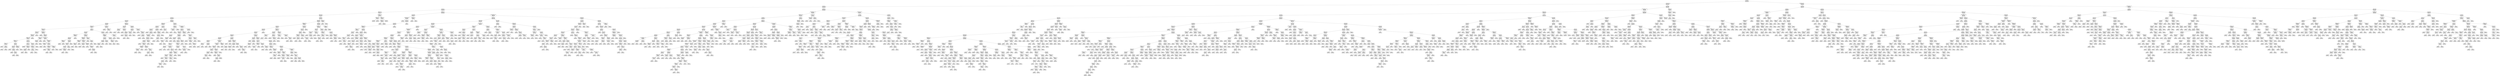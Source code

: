digraph Tree {
node [shape=box, style="rounded", color="black", fontname=helvetica] ;
edge [fontname=helvetica] ;
0 [label="sqft <= 0.4\nmse = 145537.3\nsamples = 2003\nvalue = 1478.0"] ;
1 [label="ld_1.0 <= -0.1\nmse = 88540.2\nsamples = 1405\nvalue = 1323.1"] ;
0 -> 1 [labeldistance=2.5, labelangle=45, headlabel="True"] ;
2 [label="sqft <= -0.2\nmse = 48113.9\nsamples = 763\nvalue = 1168.2"] ;
1 -> 2 ;
3 [label="sqft <= -0.7\nmse = 25004.7\nsamples = 518\nvalue = 1073.6"] ;
2 -> 3 ;
4 [label="pForties <= 2.4\nmse = 17172.3\nsamples = 272\nvalue = 1012.8"] ;
3 -> 4 ;
5 [label="pYouths <= 0.4\nmse = 13469.1\nsamples = 261\nvalue = 998.2"] ;
4 -> 5 ;
6 [label="sqft <= -1.0\nmse = 14626.4\nsamples = 159\nvalue = 1023.3"] ;
5 -> 6 ;
7 [label="pk_2.0 <= -0.0\nmse = 15574.0\nsamples = 94\nvalue = 997.4"] ;
6 -> 7 ;
8 [label="ty_2.0 <= 2.0\nmse = 8923.3\nsamples = 80\nvalue = 982.1"] ;
7 -> 8 ;
9 [label="pTwenties <= 0.8\nmse = 7850.2\nsamples = 77\nvalue = 973.5"] ;
8 -> 9 ;
10 [label="pSixtyPlus <= -0.1\nmse = 7049.2\nsamples = 40\nvalue = 1001.1"] ;
9 -> 10 ;
11 [label="pThirties <= 0.4\nmse = 7744.0\nsamples = 25\nvalue = 1034.6"] ;
10 -> 11 ;
12 [label="postdateint <= 0.9\nmse = 7382.4\nsamples = 23\nvalue = 1028.0"] ;
11 -> 12 ;
13 [label="postdateint <= 0.6\nmse = 7147.5\nsamples = 21\nvalue = 1034.3"] ;
12 -> 13 ;
14 [label="postdateint <= -0.5\nmse = 4777.7\nsamples = 10\nvalue = 1007.5"] ;
13 -> 14 ;
15 [label="pForties <= -0.3\nmse = 37.5\nsamples = 3\nvalue = 1095.0"] ;
14 -> 15 ;
16 [label="mse = 0.0\nsamples = 1\nvalue = 1100.0"] ;
15 -> 16 ;
17 [label="sqft <= -1.1\nmse = 25.0\nsamples = 2\nvalue = 1090.0"] ;
15 -> 17 ;
18 [label="mse = 0.0\nsamples = 1\nvalue = 1095.0"] ;
17 -> 18 ;
19 [label="mse = 0.0\nsamples = 1\nvalue = 1085.0"] ;
17 -> 19 ;
20 [label="sqft <= -1.1\nmse = 2386.2\nsamples = 7\nvalue = 972.5"] ;
14 -> 20 ;
21 [label="ld_3.0 <= 0.3\nmse = 2260.0\nsamples = 4\nvalue = 940.0"] ;
20 -> 21 ;
22 [label="mse = 0.0\nsamples = 1\nvalue = 1025.0"] ;
21 -> 22 ;
23 [label="sqft <= -1.3\nmse = 567.2\nsamples = 3\nvalue = 918.8"] ;
21 -> 23 ;
24 [label="mse = 0.0\nsamples = 1\nvalue = 880.0"] ;
23 -> 24 ;
25 [label="sqft <= -1.2\nmse = 88.9\nsamples = 2\nvalue = 931.7"] ;
23 -> 25 ;
26 [label="mse = 0.0\nsamples = 1\nvalue = 945.0"] ;
25 -> 26 ;
27 [label="mse = 0.0\nsamples = 1\nvalue = 925.0"] ;
25 -> 27 ;
28 [label="postdateint <= 0.6\nmse = 400.0\nsamples = 3\nvalue = 1005.0"] ;
20 -> 28 ;
29 [label="mse = 0.0\nsamples = 2\nvalue = 995.0"] ;
28 -> 29 ;
30 [label="mse = 0.0\nsamples = 1\nvalue = 1045.0"] ;
28 -> 30 ;
31 [label="sqft <= -1.3\nmse = 7976.3\nsamples = 11\nvalue = 1054.0"] ;
13 -> 31 ;
32 [label="sqft <= -1.6\nmse = 7110.3\nsamples = 7\nvalue = 1026.2"] ;
31 -> 32 ;
33 [label="mse = 3653.3\nsamples = 4\nvalue = 1069.0"] ;
32 -> 33 ;
34 [label="postdateint <= 0.9\nmse = 1512.5\nsamples = 3\nvalue = 930.0"] ;
32 -> 34 ;
35 [label="pk_7.0 <= 8.3\nmse = 138.9\nsamples = 2\nvalue = 908.3"] ;
34 -> 35 ;
36 [label="mse = 0.0\nsamples = 1\nvalue = 900.0"] ;
35 -> 36 ;
37 [label="mse = 0.0\nsamples = 1\nvalue = 925.0"] ;
35 -> 37 ;
38 [label="mse = 0.0\nsamples = 1\nvalue = 995.0"] ;
34 -> 38 ;
39 [label="pk_5.0 <= 1.7\nmse = 4561.8\nsamples = 4\nvalue = 1114.2"] ;
31 -> 39 ;
40 [label="postdateint <= 0.7\nmse = 1942.2\nsamples = 3\nvalue = 1073.8"] ;
39 -> 40 ;
41 [label="sqft <= -1.2\nmse = 5.6\nsamples = 2\nvalue = 1048.3"] ;
40 -> 41 ;
42 [label="mse = 0.0\nsamples = 1\nvalue = 1050.0"] ;
41 -> 42 ;
43 [label="mse = 0.0\nsamples = 1\nvalue = 1045.0"] ;
41 -> 43 ;
44 [label="mse = 0.0\nsamples = 1\nvalue = 1150.0"] ;
40 -> 44 ;
45 [label="mse = 0.0\nsamples = 1\nvalue = 1195.0"] ;
39 -> 45 ;
46 [label="mse = 0.0\nsamples = 2\nvalue = 925.0"] ;
12 -> 46 ;
47 [label="mse = 0.0\nsamples = 2\nvalue = 1150.0"] ;
11 -> 47 ;
48 [label="postdateint <= -1.5\nmse = 2907.0\nsamples = 15\nvalue = 958.4"] ;
10 -> 48 ;
49 [label="mse = 0.0\nsamples = 1\nvalue = 1095.0"] ;
48 -> 49 ;
50 [label="pTwenties <= -0.7\nmse = 1638.1\nsamples = 14\nvalue = 948.3"] ;
48 -> 50 ;
51 [label="postdateint <= -0.4\nmse = 313.6\nsamples = 5\nvalue = 910.6"] ;
50 -> 51 ;
52 [label="pYouths <= 0.1\nmse = 25.0\nsamples = 2\nvalue = 930.0"] ;
51 -> 52 ;
53 [label="mse = 0.0\nsamples = 1\nvalue = 925.0"] ;
52 -> 53 ;
54 [label="mse = 0.0\nsamples = 1\nvalue = 935.0"] ;
52 -> 54 ;
55 [label="mse = 0.0\nsamples = 3\nvalue = 895.0"] ;
51 -> 55 ;
56 [label="medianIncome <= -0.5\nmse = 1232.0\nsamples = 9\nvalue = 967.2"] ;
50 -> 56 ;
57 [label="mse = 0.0\nsamples = 1\nvalue = 895.0"] ;
56 -> 57 ;
58 [label="medianIncome <= 0.4\nmse = 980.1\nsamples = 8\nvalue = 971.4"] ;
56 -> 58 ;
59 [label="postdateint <= -0.5\nmse = 4.0\nsamples = 3\nvalue = 994.0"] ;
58 -> 59 ;
60 [label="mse = 0.0\nsamples = 1\nvalue = 990.0"] ;
59 -> 60 ;
61 [label="mse = 0.0\nsamples = 2\nvalue = 995.0"] ;
59 -> 61 ;
62 [label="sqft <= -1.1\nmse = 1085.7\nsamples = 5\nvalue = 962.0"] ;
58 -> 62 ;
63 [label="postdateint <= -0.2\nmse = 905.0\nsamples = 3\nvalue = 931.8"] ;
62 -> 63 ;
64 [label="mse = 0.0\nsamples = 1\nvalue = 895.0"] ;
63 -> 64 ;
65 [label="postdateint <= 0.7\nmse = 3.6\nsamples = 2\nvalue = 956.3"] ;
63 -> 65 ;
66 [label="mse = 0.0\nsamples = 1\nvalue = 955.0"] ;
65 -> 66 ;
67 [label="mse = 0.0\nsamples = 1\nvalue = 959.0"] ;
65 -> 67 ;
68 [label="postdateint <= -0.5\nmse = 98.0\nsamples = 2\nvalue = 983.6"] ;
62 -> 68 ;
69 [label="mse = 0.0\nsamples = 1\nvalue = 975.0"] ;
68 -> 69 ;
70 [label="mse = 0.0\nsamples = 1\nvalue = 995.0"] ;
68 -> 70 ;
71 [label="sqft <= -1.1\nmse = 6571.3\nsamples = 37\nvalue = 937.1"] ;
9 -> 71 ;
72 [label="pk_4.0 <= 0.4\nmse = 4919.1\nsamples = 26\nvalue = 906.5"] ;
71 -> 72 ;
73 [label="postdateint <= 0.9\nmse = 3645.9\nsamples = 11\nvalue = 864.3"] ;
72 -> 73 ;
74 [label="sqft <= -1.5\nmse = 2319.2\nsamples = 10\nvalue = 875.0"] ;
73 -> 74 ;
75 [label="postdateint <= 0.5\nmse = 784.0\nsamples = 3\nvalue = 839.0"] ;
74 -> 75 ;
76 [label="mse = 0.0\nsamples = 1\nvalue = 895.0"] ;
75 -> 76 ;
77 [label="mse = 0.0\nsamples = 2\nvalue = 825.0"] ;
75 -> 77 ;
78 [label="pYouths <= 0.0\nmse = 1962.5\nsamples = 7\nvalue = 897.5"] ;
74 -> 78 ;
79 [label="pYouths <= -1.0\nmse = 690.8\nsamples = 6\nvalue = 911.4"] ;
78 -> 79 ;
80 [label="sqft <= -1.3\nmse = 1105.6\nsamples = 3\nvalue = 928.3"] ;
79 -> 80 ;
81 [label="mse = 0.0\nsamples = 1\nvalue = 900.0"] ;
80 -> 81 ;
82 [label="postdateint <= 0.6\nmse = 1056.2\nsamples = 2\nvalue = 942.5"] ;
80 -> 82 ;
83 [label="mse = 0.0\nsamples = 1\nvalue = 910.0"] ;
82 -> 83 ;
84 [label="mse = 0.0\nsamples = 1\nvalue = 975.0"] ;
82 -> 84 ;
85 [label="sqft <= -1.2\nmse = 4.7\nsamples = 3\nvalue = 898.8"] ;
79 -> 85 ;
86 [label="mse = 0.0\nsamples = 2\nvalue = 900.0"] ;
85 -> 86 ;
87 [label="mse = 0.0\nsamples = 1\nvalue = 895.0"] ;
85 -> 87 ;
88 [label="mse = 0.0\nsamples = 1\nvalue = 800.0"] ;
78 -> 88 ;
89 [label="mse = 0.0\nsamples = 1\nvalue = 725.0"] ;
73 -> 89 ;
90 [label="postdateint <= 0.9\nmse = 3445.3\nsamples = 15\nvalue = 939.3"] ;
72 -> 90 ;
91 [label="postdateint <= 0.7\nmse = 3768.9\nsamples = 11\nvalue = 956.0"] ;
90 -> 91 ;
92 [label="postdateint <= 0.6\nmse = 5241.0\nsamples = 3\nvalue = 986.0"] ;
91 -> 92 ;
93 [label="pForties <= -0.5\nmse = 400.0\nsamples = 2\nvalue = 915.0"] ;
92 -> 93 ;
94 [label="mse = 0.0\nsamples = 1\nvalue = 895.0"] ;
93 -> 94 ;
95 [label="mse = 0.0\nsamples = 1\nvalue = 935.0"] ;
93 -> 95 ;
96 [label="mse = 0.0\nsamples = 1\nvalue = 1057.0"] ;
92 -> 96 ;
97 [label="postdateint <= 0.8\nmse = 2536.9\nsamples = 8\nvalue = 942.7"] ;
91 -> 97 ;
98 [label="pYouths <= -0.8\nmse = 350.0\nsamples = 4\nvalue = 920.0"] ;
97 -> 98 ;
99 [label="mse = 156.2\nsamples = 3\nvalue = 912.5"] ;
98 -> 99 ;
100 [label="mse = 0.0\nsamples = 1\nvalue = 950.0"] ;
98 -> 100 ;
101 [label="pThirties <= 0.6\nmse = 3825.5\nsamples = 4\nvalue = 971.0"] ;
97 -> 101 ;
102 [label="mse = 0.0\nsamples = 1\nvalue = 1060.0"] ;
101 -> 102 ;
103 [label="postdateint <= 0.9\nmse = 1580.2\nsamples = 3\nvalue = 941.3"] ;
101 -> 103 ;
104 [label="mse = 0.0\nsamples = 1\nvalue = 900.0"] ;
103 -> 104 ;
105 [label="sqft <= -1.3\nmse = 1089.0\nsamples = 2\nvalue = 962.0"] ;
103 -> 105 ;
106 [label="mse = 0.0\nsamples = 1\nvalue = 929.0"] ;
105 -> 106 ;
107 [label="mse = 0.0\nsamples = 1\nvalue = 995.0"] ;
105 -> 107 ;
108 [label="pSixtyPlus <= -0.4\nmse = 4.0\nsamples = 4\nvalue = 896.0"] ;
90 -> 108 ;
109 [label="mse = 0.0\nsamples = 2\nvalue = 895.0"] ;
108 -> 109 ;
110 [label="sqft <= -1.3\nmse = 5.6\nsamples = 2\nvalue = 896.7"] ;
108 -> 110 ;
111 [label="mse = 0.0\nsamples = 1\nvalue = 895.0"] ;
110 -> 111 ;
112 [label="mse = 0.0\nsamples = 1\nvalue = 900.0"] ;
110 -> 112 ;
113 [label="sqft <= -1.0\nmse = 4896.7\nsamples = 11\nvalue = 991.4"] ;
71 -> 113 ;
114 [label="postdateint <= 0.7\nmse = 5050.5\nsamples = 8\nvalue = 963.8"] ;
113 -> 114 ;
115 [label="pk_4.0 <= 0.4\nmse = 2419.4\nsamples = 5\nvalue = 926.4"] ;
114 -> 115 ;
116 [label="sqft <= -1.0\nmse = 1825.0\nsamples = 3\nvalue = 955.0"] ;
115 -> 116 ;
117 [label="pk_5.0 <= 1.7\nmse = 555.6\nsamples = 2\nvalue = 933.3"] ;
116 -> 117 ;
118 [label="mse = 0.0\nsamples = 1\nvalue = 950.0"] ;
117 -> 118 ;
119 [label="mse = 0.0\nsamples = 1\nvalue = 900.0"] ;
117 -> 119 ;
120 [label="mse = 0.0\nsamples = 1\nvalue = 1020.0"] ;
116 -> 120 ;
121 [label="ld_4.0 <= 1.6\nmse = 672.2\nsamples = 2\nvalue = 888.3"] ;
115 -> 121 ;
122 [label="mse = 0.0\nsamples = 1\nvalue = 870.0"] ;
121 -> 122 ;
123 [label="mse = 0.0\nsamples = 1\nvalue = 925.0"] ;
121 -> 123 ;
124 [label="sqft <= -1.0\nmse = 4054.0\nsamples = 3\nvalue = 1016.0"] ;
114 -> 124 ;
125 [label="pForties <= -2.2\nmse = 1354.7\nsamples = 2\nvalue = 988.8"] ;
124 -> 125 ;
126 [label="mse = 0.0\nsamples = 1\nvalue = 925.0"] ;
125 -> 126 ;
127 [label="mse = 0.0\nsamples = 1\nvalue = 1010.0"] ;
125 -> 127 ;
128 [label="mse = 0.0\nsamples = 1\nvalue = 1125.0"] ;
124 -> 128 ;
129 [label="postdateint <= -0.3\nmse = 5.6\nsamples = 3\nvalue = 1046.7"] ;
113 -> 129 ;
130 [label="mse = 0.0\nsamples = 1\nvalue = 1045.0"] ;
129 -> 130 ;
131 [label="mse = 0.0\nsamples = 2\nvalue = 1050.0"] ;
129 -> 131 ;
132 [label="pSixtyPlus <= -1.0\nmse = 613.9\nsamples = 3\nvalue = 1148.3"] ;
8 -> 132 ;
133 [label="mse = 0.0\nsamples = 1\nvalue = 1095.0"] ;
132 -> 133 ;
134 [label="postdateint <= -0.4\nmse = 54.0\nsamples = 2\nvalue = 1159.0"] ;
132 -> 134 ;
135 [label="mse = 0.0\nsamples = 1\nvalue = 1150.0"] ;
134 -> 135 ;
136 [label="mse = 0.0\nsamples = 1\nvalue = 1165.0"] ;
134 -> 136 ;
137 [label="pTwenties <= 0.9\nmse = 47170.0\nsamples = 14\nvalue = 1095.4"] ;
7 -> 137 ;
138 [label="ty_2.0 <= 2.0\nmse = 14445.9\nsamples = 6\nvalue = 915.7"] ;
137 -> 138 ;
139 [label="sqft <= -1.2\nmse = 8100.0\nsamples = 2\nvalue = 1065.0"] ;
138 -> 139 ;
140 [label="mse = 0.0\nsamples = 1\nvalue = 1155.0"] ;
139 -> 140 ;
141 [label="mse = 0.0\nsamples = 1\nvalue = 975.0"] ;
139 -> 141 ;
142 [label="pForties <= -0.6\nmse = 4504.0\nsamples = 4\nvalue = 856.0"] ;
138 -> 142 ;
143 [label="mse = 0.0\nsamples = 1\nvalue = 780.0"] ;
142 -> 143 ;
144 [label="sqft <= -1.3\nmse = 1088.9\nsamples = 3\nvalue = 906.7"] ;
142 -> 144 ;
145 [label="mse = 0.0\nsamples = 1\nvalue = 950.0"] ;
144 -> 145 ;
146 [label="pYouths <= -1.2\nmse = 225.0\nsamples = 2\nvalue = 885.0"] ;
144 -> 146 ;
147 [label="mse = 0.0\nsamples = 1\nvalue = 870.0"] ;
146 -> 147 ;
148 [label="mse = 0.0\nsamples = 1\nvalue = 900.0"] ;
146 -> 148 ;
149 [label="sqft <= -1.3\nmse = 36431.5\nsamples = 8\nvalue = 1200.2"] ;
137 -> 149 ;
150 [label="ty_2.0 <= 2.0\nmse = 2977.6\nsamples = 3\nvalue = 902.7"] ;
149 -> 150 ;
151 [label="pSixtyPlus <= -0.4\nmse = 1521.0\nsamples = 2\nvalue = 934.0"] ;
150 -> 151 ;
152 [label="mse = 0.0\nsamples = 1\nvalue = 895.0"] ;
151 -> 152 ;
153 [label="mse = 0.0\nsamples = 1\nvalue = 973.0"] ;
151 -> 153 ;
154 [label="mse = 0.0\nsamples = 1\nvalue = 840.0"] ;
150 -> 154 ;
155 [label="pSixtyPlus <= -0.4\nmse = 8224.7\nsamples = 5\nvalue = 1299.4"] ;
149 -> 155 ;
156 [label="mse = 0.0\nsamples = 2\nvalue = 1200.0"] ;
155 -> 156 ;
157 [label="postdateint <= -0.2\nmse = 564.0\nsamples = 3\nvalue = 1379.0"] ;
155 -> 157 ;
158 [label="mse = 0.0\nsamples = 1\nvalue = 1400.0"] ;
157 -> 158 ;
159 [label="ty_2.0 <= 2.0\nmse = 450.0\nsamples = 2\nvalue = 1365.0"] ;
157 -> 159 ;
160 [label="mse = 0.0\nsamples = 1\nvalue = 1350.0"] ;
159 -> 160 ;
161 [label="mse = 0.0\nsamples = 1\nvalue = 1395.0"] ;
159 -> 161 ;
162 [label="pFifties <= -0.2\nmse = 10853.6\nsamples = 65\nvalue = 1061.0"] ;
6 -> 162 ;
163 [label="pFifties <= -0.5\nmse = 14036.8\nsamples = 23\nvalue = 1136.4"] ;
162 -> 163 ;
164 [label="sqft <= -0.9\nmse = 10978.4\nsamples = 20\nvalue = 1110.3"] ;
163 -> 164 ;
165 [label="ty_1.0 <= -0.8\nmse = 9564.7\nsamples = 15\nvalue = 1129.6"] ;
164 -> 165 ;
166 [label="mse = 0.0\nsamples = 1\nvalue = 1250.0"] ;
165 -> 166 ;
167 [label="sqft <= -0.9\nmse = 8245.5\nsamples = 14\nvalue = 1108.4"] ;
165 -> 167 ;
168 [label="medianIncome <= -0.4\nmse = 8061.6\nsamples = 12\nvalue = 1089.9"] ;
167 -> 168 ;
169 [label="pFifties <= -1.2\nmse = 7255.6\nsamples = 11\nvalue = 1072.3"] ;
168 -> 169 ;
170 [label="sqft <= -0.9\nmse = 6930.2\nsamples = 9\nvalue = 1089.4"] ;
169 -> 170 ;
171 [label="mse = 0.0\nsamples = 1\nvalue = 1285.0"] ;
170 -> 171 ;
172 [label="postdateint <= -0.2\nmse = 2976.9\nsamples = 8\nvalue = 1067.7"] ;
170 -> 172 ;
173 [label="postdateint <= -1.0\nmse = 1666.9\nsamples = 3\nvalue = 999.7"] ;
172 -> 173 ;
174 [label="postdateint <= -1.2\nmse = 650.2\nsamples = 2\nvalue = 1024.5"] ;
173 -> 174 ;
175 [label="mse = 0.0\nsamples = 1\nvalue = 999.0"] ;
174 -> 175 ;
176 [label="mse = 0.0\nsamples = 1\nvalue = 1050.0"] ;
174 -> 176 ;
177 [label="mse = 0.0\nsamples = 1\nvalue = 950.0"] ;
173 -> 177 ;
178 [label="postdateint <= 0.6\nmse = 163.9\nsamples = 5\nvalue = 1101.7"] ;
172 -> 178 ;
179 [label="mse = 0.0\nsamples = 1\nvalue = 1130.0"] ;
178 -> 179 ;
180 [label="postdateint <= 0.7\nmse = 4.0\nsamples = 4\nvalue = 1096.0"] ;
178 -> 180 ;
181 [label="pk_4.0 <= 0.4\nmse = 6.2\nsamples = 2\nvalue = 1097.5"] ;
180 -> 181 ;
182 [label="mse = 0.0\nsamples = 1\nvalue = 1095.0"] ;
181 -> 182 ;
183 [label="mse = 0.0\nsamples = 1\nvalue = 1100.0"] ;
181 -> 183 ;
184 [label="mse = 0.0\nsamples = 2\nvalue = 1095.0"] ;
180 -> 184 ;
185 [label="pTwenties <= 1.5\nmse = 144.0\nsamples = 2\nvalue = 987.0"] ;
169 -> 185 ;
186 [label="mse = 0.0\nsamples = 1\nvalue = 975.0"] ;
185 -> 186 ;
187 [label="mse = 0.0\nsamples = 1\nvalue = 999.0"] ;
185 -> 187 ;
188 [label="mse = 0.0\nsamples = 1\nvalue = 1195.0"] ;
168 -> 188 ;
189 [label="mse = 0.0\nsamples = 2\nvalue = 1195.0"] ;
167 -> 189 ;
190 [label="sqft <= -0.8\nmse = 10286.8\nsamples = 5\nvalue = 1045.8"] ;
164 -> 190 ;
191 [label="mse = 0.0\nsamples = 1\nvalue = 860.0"] ;
190 -> 191 ;
192 [label="pTwenties <= 2.2\nmse = 4056.0\nsamples = 4\nvalue = 1083.0"] ;
190 -> 192 ;
193 [label="pk_2.0 <= -0.0\nmse = 2917.2\nsamples = 3\nvalue = 1103.8"] ;
192 -> 193 ;
194 [label="ty_2.0 <= 2.0\nmse = 56.2\nsamples = 2\nvalue = 1157.5"] ;
193 -> 194 ;
195 [label="mse = 0.0\nsamples = 1\nvalue = 1165.0"] ;
194 -> 195 ;
196 [label="mse = 0.0\nsamples = 1\nvalue = 1150.0"] ;
194 -> 196 ;
197 [label="mse = 0.0\nsamples = 1\nvalue = 1050.0"] ;
193 -> 197 ;
198 [label="mse = 0.0\nsamples = 1\nvalue = 1000.0"] ;
192 -> 198 ;
199 [label="ty_1.0 <= -0.8\nmse = 642.2\nsamples = 3\nvalue = 1306.2"] ;
163 -> 199 ;
200 [label="mse = 0.0\nsamples = 1\nvalue = 1350.0"] ;
199 -> 200 ;
201 [label="pk_2.0 <= -0.0\nmse = 5.6\nsamples = 2\nvalue = 1291.7"] ;
199 -> 201 ;
202 [label="mse = 0.0\nsamples = 1\nvalue = 1290.0"] ;
201 -> 202 ;
203 [label="mse = 0.0\nsamples = 1\nvalue = 1295.0"] ;
201 -> 203 ;
204 [label="sqft <= -0.9\nmse = 5736.6\nsamples = 42\nvalue = 1027.2"] ;
162 -> 204 ;
205 [label="pThirties <= 0.7\nmse = 3226.6\nsamples = 3\nvalue = 1135.8"] ;
204 -> 205 ;
206 [label="medianIncome <= -0.1\nmse = 468.8\nsamples = 2\nvalue = 1162.5"] ;
205 -> 206 ;
207 [label="mse = 0.0\nsamples = 1\nvalue = 1150.0"] ;
206 -> 207 ;
208 [label="mse = 0.0\nsamples = 1\nvalue = 1200.0"] ;
206 -> 208 ;
209 [label="mse = 0.0\nsamples = 1\nvalue = 1029.0"] ;
205 -> 209 ;
210 [label="number bedrooms <= -0.2\nmse = 4910.8\nsamples = 39\nvalue = 1018.4"] ;
204 -> 210 ;
211 [label="pk_3.0 <= 1.3\nmse = 4215.7\nsamples = 37\nvalue = 1011.9"] ;
210 -> 211 ;
212 [label="postdateint <= -1.2\nmse = 4074.2\nsamples = 28\nvalue = 998.0"] ;
211 -> 212 ;
213 [label="ty_2.0 <= 2.0\nmse = 1474.9\nsamples = 5\nvalue = 943.8"] ;
212 -> 213 ;
214 [label="pYouths <= -0.2\nmse = 540.5\nsamples = 4\nvalue = 955.7"] ;
213 -> 214 ;
215 [label="postdateint <= -1.4\nmse = 19.4\nsamples = 2\nvalue = 941.2"] ;
214 -> 215 ;
216 [label="mse = 0.0\nsamples = 1\nvalue = 939.0"] ;
215 -> 216 ;
217 [label="mse = 0.0\nsamples = 1\nvalue = 950.0"] ;
215 -> 217 ;
218 [label="mse = 0.0\nsamples = 2\nvalue = 992.0"] ;
214 -> 218 ;
219 [label="mse = 0.0\nsamples = 1\nvalue = 860.0"] ;
213 -> 219 ;
220 [label="pTwenties <= -0.7\nmse = 3880.9\nsamples = 23\nvalue = 1009.1"] ;
212 -> 220 ;
221 [label="pk_4.0 <= 0.4\nmse = 555.6\nsamples = 2\nvalue = 916.7"] ;
220 -> 221 ;
222 [label="mse = 0.0\nsamples = 1\nvalue = 950.0"] ;
221 -> 222 ;
223 [label="mse = 0.0\nsamples = 1\nvalue = 900.0"] ;
221 -> 223 ;
224 [label="ld_4.0 <= 1.6\nmse = 3387.1\nsamples = 21\nvalue = 1016.8"] ;
220 -> 224 ;
225 [label="pk_5.0 <= 1.7\nmse = 3177.2\nsamples = 19\nvalue = 1009.2"] ;
224 -> 225 ;
226 [label="pYouths <= -1.0\nmse = 2632.7\nsamples = 14\nvalue = 1018.4"] ;
225 -> 226 ;
227 [label="sqft <= -0.8\nmse = 1406.2\nsamples = 2\nvalue = 1137.5"] ;
226 -> 227 ;
228 [label="mse = 0.0\nsamples = 1\nvalue = 1100.0"] ;
227 -> 228 ;
229 [label="mse = 0.0\nsamples = 1\nvalue = 1175.0"] ;
227 -> 229 ;
230 [label="medianIncome <= -0.3\nmse = 1397.7\nsamples = 12\nvalue = 1008.0"] ;
226 -> 230 ;
231 [label="mse = 0.0\nsamples = 1\nvalue = 930.0"] ;
230 -> 231 ;
232 [label="pk_2.0 <= -0.0\nmse = 1172.2\nsamples = 11\nvalue = 1011.5"] ;
230 -> 232 ;
233 [label="sqft <= -0.8\nmse = 669.2\nsamples = 8\nvalue = 999.4"] ;
232 -> 233 ;
234 [label="pYouths <= -0.0\nmse = 396.3\nsamples = 5\nvalue = 989.8"] ;
233 -> 234 ;
235 [label="mse = 0.0\nsamples = 1\nvalue = 950.0"] ;
234 -> 235 ;
236 [label="postdateint <= 0.4\nmse = 53.8\nsamples = 4\nvalue = 998.7"] ;
234 -> 236 ;
237 [label="sqft <= -0.9\nmse = 56.6\nsamples = 3\nvalue = 1001.5"] ;
236 -> 237 ;
238 [label="postdateint <= -0.4\nmse = 2.6\nsamples = 2\nvalue = 998.2"] ;
237 -> 238 ;
239 [label="mse = 0.0\nsamples = 1\nvalue = 999.0"] ;
238 -> 239 ;
240 [label="mse = 0.0\nsamples = 1\nvalue = 995.0"] ;
238 -> 240 ;
241 [label="mse = 0.0\nsamples = 1\nvalue = 1018.0"] ;
237 -> 241 ;
242 [label="mse = 0.0\nsamples = 1\nvalue = 993.0"] ;
236 -> 242 ;
243 [label="postdateint <= 0.8\nmse = 89.6\nsamples = 3\nvalue = 1034.7"] ;
233 -> 243 ;
244 [label="pTwenties <= -0.5\nmse = 1.0\nsamples = 2\nvalue = 1028.0"] ;
243 -> 244 ;
245 [label="mse = 0.0\nsamples = 1\nvalue = 1027.0"] ;
244 -> 245 ;
246 [label="mse = 0.0\nsamples = 1\nvalue = 1029.0"] ;
244 -> 246 ;
247 [label="mse = 0.0\nsamples = 1\nvalue = 1048.0"] ;
243 -> 247 ;
248 [label="medianIncome <= 0.4\nmse = 1345.7\nsamples = 3\nvalue = 1032.8"] ;
232 -> 248 ;
249 [label="mse = 0.0\nsamples = 1\nvalue = 1018.0"] ;
248 -> 249 ;
250 [label="mse = 2256.2\nsamples = 2\nvalue = 1047.5"] ;
248 -> 250 ;
251 [label="postdateint <= 0.9\nmse = 3748.0\nsamples = 5\nvalue = 976.4"] ;
225 -> 251 ;
252 [label="pSixtyPlus <= -0.3\nmse = 1600.0\nsamples = 2\nvalue = 890.0"] ;
251 -> 252 ;
253 [label="mse = 0.0\nsamples = 1\nvalue = 930.0"] ;
252 -> 253 ;
254 [label="mse = 0.0\nsamples = 1\nvalue = 850.0"] ;
252 -> 254 ;
255 [label="pYouths <= -0.1\nmse = 424.0\nsamples = 3\nvalue = 1011.0"] ;
251 -> 255 ;
256 [label="medianIncome <= 0.2\nmse = 100.0\nsamples = 2\nvalue = 1035.0"] ;
255 -> 256 ;
257 [label="mse = 0.0\nsamples = 1\nvalue = 1045.0"] ;
256 -> 257 ;
258 [label="mse = 0.0\nsamples = 1\nvalue = 1025.0"] ;
256 -> 258 ;
259 [label="mse = 0.0\nsamples = 1\nvalue = 995.0"] ;
255 -> 259 ;
260 [label="pForties <= 0.2\nmse = 918.8\nsamples = 2\nvalue = 1077.5"] ;
224 -> 260 ;
261 [label="mse = 0.0\nsamples = 1\nvalue = 1095.0"] ;
260 -> 261 ;
262 [label="mse = 0.0\nsamples = 1\nvalue = 1025.0"] ;
260 -> 262 ;
263 [label="postdateint <= -1.4\nmse = 1018.4\nsamples = 9\nvalue = 1066.6"] ;
211 -> 263 ;
264 [label="mse = 0.0\nsamples = 2\nvalue = 1010.0"] ;
263 -> 264 ;
265 [label="postdateint <= 0.5\nmse = 453.7\nsamples = 7\nvalue = 1077.9"] ;
263 -> 265 ;
266 [label="pForties <= -0.0\nmse = 276.8\nsamples = 5\nvalue = 1085.5"] ;
265 -> 266 ;
267 [label="mse = 0.0\nsamples = 1\nvalue = 1105.0"] ;
266 -> 267 ;
268 [label="postdateint <= -1.3\nmse = 254.2\nsamples = 4\nvalue = 1082.7"] ;
266 -> 268 ;
269 [label="mse = 0.0\nsamples = 1\nvalue = 1075.0"] ;
268 -> 269 ;
270 [label="pTwenties <= -0.9\nmse = 322.6\nsamples = 3\nvalue = 1085.8"] ;
268 -> 270 ;
271 [label="mse = 0.0\nsamples = 1\nvalue = 1089.0"] ;
270 -> 271 ;
272 [label="mse = 400.0\nsamples = 2\nvalue = 1085.0"] ;
270 -> 272 ;
273 [label="pThirties <= -0.4\nmse = 6.2\nsamples = 2\nvalue = 1047.5"] ;
265 -> 273 ;
274 [label="mse = 0.0\nsamples = 1\nvalue = 1050.0"] ;
273 -> 274 ;
275 [label="mse = 0.0\nsamples = 1\nvalue = 1045.0"] ;
273 -> 275 ;
276 [label="sqft <= -0.8\nmse = 1386.9\nsamples = 2\nvalue = 1146.3"] ;
210 -> 276 ;
277 [label="mse = 0.0\nsamples = 1\nvalue = 1199.0"] ;
276 -> 277 ;
278 [label="mse = 0.0\nsamples = 1\nvalue = 1120.0"] ;
276 -> 278 ;
279 [label="ld_5.0 <= 5.7\nmse = 8969.6\nsamples = 102\nvalue = 957.9"] ;
5 -> 279 ;
280 [label="pForties <= 1.2\nmse = 8602.9\nsamples = 100\nvalue = 961.2"] ;
279 -> 280 ;
281 [label="postdateint <= 0.9\nmse = 8561.7\nsamples = 84\nvalue = 951.8"] ;
280 -> 281 ;
282 [label="pk_3.0 <= 1.3\nmse = 8208.1\nsamples = 75\nvalue = 942.3"] ;
281 -> 282 ;
283 [label="ty_4.0 <= 1.8\nmse = 7398.5\nsamples = 63\nvalue = 931.9"] ;
282 -> 283 ;
284 [label="sqft <= -0.9\nmse = 6704.4\nsamples = 62\nvalue = 929.1"] ;
283 -> 284 ;
285 [label="pYouths <= 0.9\nmse = 5627.8\nsamples = 28\nvalue = 901.5"] ;
284 -> 285 ;
286 [label="ld_3.0 <= 0.3\nmse = 3028.6\nsamples = 18\nvalue = 930.2"] ;
285 -> 286 ;
287 [label="sqft <= -1.0\nmse = 2666.0\nsamples = 4\nvalue = 972.0"] ;
286 -> 287 ;
288 [label="pk_5.0 <= 1.7\nmse = 225.0\nsamples = 2\nvalue = 1030.0"] ;
287 -> 288 ;
289 [label="mse = 0.0\nsamples = 1\nvalue = 1015.0"] ;
288 -> 289 ;
290 [label="mse = 0.0\nsamples = 1\nvalue = 1045.0"] ;
288 -> 290 ;
291 [label="ty_1.0 <= -0.8\nmse = 555.6\nsamples = 2\nvalue = 933.3"] ;
287 -> 291 ;
292 [label="mse = 0.0\nsamples = 1\nvalue = 950.0"] ;
291 -> 292 ;
293 [label="mse = 0.0\nsamples = 1\nvalue = 900.0"] ;
291 -> 293 ;
294 [label="medianIncome <= 0.1\nmse = 2095.3\nsamples = 14\nvalue = 912.0"] ;
286 -> 294 ;
295 [label="medianIncome <= -0.2\nmse = 1876.5\nsamples = 11\nvalue = 922.4"] ;
294 -> 295 ;
296 [label="postdateint <= -0.4\nmse = 1636.8\nsamples = 10\nvalue = 918.2"] ;
295 -> 296 ;
297 [label="pSixtyPlus <= 0.9\nmse = 681.4\nsamples = 4\nvalue = 901.8"] ;
296 -> 297 ;
298 [label="sqft <= -1.0\nmse = 253.0\nsamples = 3\nvalue = 909.9"] ;
297 -> 298 ;
299 [label="pFifties <= 0.0\nmse = 0.2\nsamples = 2\nvalue = 899.8"] ;
298 -> 299 ;
300 [label="mse = 0.0\nsamples = 1\nvalue = 900.0"] ;
299 -> 300 ;
301 [label="mse = 0.0\nsamples = 1\nvalue = 899.0"] ;
299 -> 301 ;
302 [label="mse = 0.0\nsamples = 1\nvalue = 935.0"] ;
298 -> 302 ;
303 [label="mse = 0.0\nsamples = 1\nvalue = 845.0"] ;
297 -> 303 ;
304 [label="pSixtyPlus <= 0.9\nmse = 2013.0\nsamples = 6\nvalue = 931.3"] ;
296 -> 304 ;
305 [label="postdateint <= 0.6\nmse = 1371.8\nsamples = 5\nvalue = 922.0"] ;
304 -> 305 ;
306 [label="mse = 0.0\nsamples = 1\nvalue = 985.0"] ;
305 -> 306 ;
307 [label="pYouths <= 0.7\nmse = 305.7\nsamples = 4\nvalue = 904.0"] ;
305 -> 307 ;
308 [label="sqft <= -1.1\nmse = 49.0\nsamples = 2\nvalue = 892.0"] ;
307 -> 308 ;
309 [label="mse = 0.0\nsamples = 1\nvalue = 885.0"] ;
308 -> 309 ;
310 [label="mse = 0.0\nsamples = 1\nvalue = 899.0"] ;
308 -> 310 ;
311 [label="mse = 200.0\nsamples = 2\nvalue = 920.0"] ;
307 -> 311 ;
312 [label="mse = 0.0\nsamples = 1\nvalue = 1015.0"] ;
304 -> 312 ;
313 [label="mse = 0.0\nsamples = 1\nvalue = 999.0"] ;
295 -> 313 ;
314 [label="postdateint <= 0.7\nmse = 168.8\nsamples = 3\nvalue = 862.5"] ;
294 -> 314 ;
315 [label="mse = 0.0\nsamples = 1\nvalue = 870.0"] ;
314 -> 315 ;
316 [label="ty_2.0 <= 2.0\nmse = 225.0\nsamples = 2\nvalue = 855.0"] ;
314 -> 316 ;
317 [label="mse = 0.0\nsamples = 1\nvalue = 840.0"] ;
316 -> 317 ;
318 [label="mse = 0.0\nsamples = 1\nvalue = 870.0"] ;
316 -> 318 ;
319 [label="ty_1.0 <= -0.8\nmse = 4836.7\nsamples = 10\nvalue = 828.7"] ;
285 -> 319 ;
320 [label="sqft <= -1.4\nmse = 900.0\nsamples = 2\nvalue = 730.0"] ;
319 -> 320 ;
321 [label="mse = 0.0\nsamples = 1\nvalue = 700.0"] ;
320 -> 321 ;
322 [label="mse = 0.0\nsamples = 1\nvalue = 760.0"] ;
320 -> 322 ;
323 [label="pTwenties <= -0.6\nmse = 3459.5\nsamples = 8\nvalue = 846.6"] ;
319 -> 323 ;
324 [label="ld_4.0 <= 1.6\nmse = 1250.0\nsamples = 4\nvalue = 800.0"] ;
323 -> 324 ;
325 [label="pFifties <= -0.2\nmse = 1250.0\nsamples = 2\nvalue = 775.0"] ;
324 -> 325 ;
326 [label="mse = 0.0\nsamples = 1\nvalue = 725.0"] ;
325 -> 326 ;
327 [label="mse = 0.0\nsamples = 1\nvalue = 800.0"] ;
325 -> 327 ;
328 [label="mse = 0.0\nsamples = 2\nvalue = 825.0"] ;
324 -> 328 ;
329 [label="sqft <= -1.3\nmse = 369.0\nsamples = 4\nvalue = 902.6"] ;
323 -> 329 ;
330 [label="mse = 0.0\nsamples = 1\nvalue = 940.0"] ;
329 -> 330 ;
331 [label="pForties <= -0.2\nmse = 24.2\nsamples = 3\nvalue = 893.2"] ;
329 -> 331 ;
332 [label="mse = 0.0\nsamples = 1\nvalue = 885.0"] ;
331 -> 332 ;
333 [label="postdateint <= -0.2\nmse = 2.0\nsamples = 2\nvalue = 896.0"] ;
331 -> 333 ;
334 [label="mse = 0.0\nsamples = 1\nvalue = 895.0"] ;
333 -> 334 ;
335 [label="mse = 0.0\nsamples = 1\nvalue = 898.0"] ;
333 -> 335 ;
336 [label="pSixtyPlus <= -0.9\nmse = 6311.4\nsamples = 34\nvalue = 955.5"] ;
284 -> 336 ;
337 [label="ld_4.0 <= 1.6\nmse = 2285.2\nsamples = 7\nvalue = 1021.5"] ;
336 -> 337 ;
338 [label="mse = 0.0\nsamples = 3\nvalue = 990.0"] ;
337 -> 338 ;
339 [label="sqft <= -0.8\nmse = 1992.2\nsamples = 4\nvalue = 1068.8"] ;
337 -> 339 ;
340 [label="pForties <= -0.3\nmse = 156.2\nsamples = 2\nvalue = 1112.5"] ;
339 -> 340 ;
341 [label="mse = 0.0\nsamples = 1\nvalue = 1125.0"] ;
340 -> 341 ;
342 [label="mse = 0.0\nsamples = 1\nvalue = 1100.0"] ;
340 -> 342 ;
343 [label="mse = 0.0\nsamples = 2\nvalue = 1025.0"] ;
339 -> 343 ;
344 [label="pThirties <= -0.7\nmse = 5921.1\nsamples = 27\nvalue = 938.1"] ;
336 -> 344 ;
345 [label="ld_4.0 <= 1.6\nmse = 1751.0\nsamples = 7\nvalue = 877.0"] ;
344 -> 345 ;
346 [label="postdateint <= 0.8\nmse = 366.0\nsamples = 4\nvalue = 913.0"] ;
345 -> 346 ;
347 [label="medianIncome <= -0.2\nmse = 6.2\nsamples = 3\nvalue = 922.5"] ;
346 -> 347 ;
348 [label="mse = 0.0\nsamples = 2\nvalue = 925.0"] ;
347 -> 348 ;
349 [label="mse = 0.0\nsamples = 1\nvalue = 920.0"] ;
347 -> 349 ;
350 [label="mse = 0.0\nsamples = 1\nvalue = 875.0"] ;
346 -> 350 ;
351 [label="pYouths <= 0.8\nmse = 544.0\nsamples = 3\nvalue = 841.0"] ;
345 -> 351 ;
352 [label="mse = 0.0\nsamples = 1\nvalue = 795.0"] ;
351 -> 352 ;
353 [label="pTwenties <= -0.2\nmse = 18.8\nsamples = 2\nvalue = 852.5"] ;
351 -> 353 ;
354 [label="mse = 0.0\nsamples = 1\nvalue = 850.0"] ;
353 -> 354 ;
355 [label="mse = 0.0\nsamples = 1\nvalue = 860.0"] ;
353 -> 355 ;
356 [label="ld_4.0 <= 1.6\nmse = 5602.2\nsamples = 20\nvalue = 959.9"] ;
344 -> 356 ;
357 [label="sqft <= -0.8\nmse = 3246.2\nsamples = 19\nvalue = 941.9"] ;
356 -> 357 ;
358 [label="postdateint <= -0.3\nmse = 1254.7\nsamples = 3\nvalue = 1008.8"] ;
357 -> 358 ;
359 [label="mse = 0.0\nsamples = 1\nvalue = 1045.0"] ;
358 -> 359 ;
360 [label="postdateint <= 0.5\nmse = 1088.9\nsamples = 2\nvalue = 996.7"] ;
358 -> 360 ;
361 [label="mse = 0.0\nsamples = 1\nvalue = 950.0"] ;
360 -> 361 ;
362 [label="mse = 0.0\nsamples = 1\nvalue = 1020.0"] ;
360 -> 362 ;
363 [label="pForties <= 0.0\nmse = 2611.6\nsamples = 16\nvalue = 929.1"] ;
357 -> 363 ;
364 [label="sqft <= -0.8\nmse = 1816.5\nsamples = 10\nvalue = 901.0"] ;
363 -> 364 ;
365 [label="postdateint <= 0.7\nmse = 1467.2\nsamples = 3\nvalue = 941.2"] ;
364 -> 365 ;
366 [label="postdateint <= -0.4\nmse = 672.2\nsamples = 2\nvalue = 923.3"] ;
365 -> 366 ;
367 [label="mse = 0.0\nsamples = 1\nvalue = 960.0"] ;
366 -> 367 ;
368 [label="mse = 0.0\nsamples = 1\nvalue = 905.0"] ;
366 -> 368 ;
369 [label="mse = 0.0\nsamples = 1\nvalue = 995.0"] ;
365 -> 369 ;
370 [label="postdateint <= 0.5\nmse = 931.7\nsamples = 7\nvalue = 883.1"] ;
364 -> 370 ;
371 [label="postdateint <= -1.3\nmse = 299.0\nsamples = 4\nvalue = 905.6"] ;
370 -> 371 ;
372 [label="mse = 506.2\nsamples = 2\nvalue = 917.5"] ;
371 -> 372 ;
373 [label="medianIncome <= -0.5\nmse = 3.6\nsamples = 2\nvalue = 897.7"] ;
371 -> 373 ;
374 [label="mse = 0.0\nsamples = 1\nvalue = 895.0"] ;
373 -> 374 ;
375 [label="mse = 0.0\nsamples = 1\nvalue = 899.0"] ;
373 -> 375 ;
376 [label="pForties <= -0.1\nmse = 300.0\nsamples = 3\nvalue = 855.0"] ;
370 -> 376 ;
377 [label="mse = 0.0\nsamples = 2\nvalue = 865.0"] ;
376 -> 377 ;
378 [label="mse = 0.0\nsamples = 1\nvalue = 825.0"] ;
376 -> 378 ;
379 [label="medianIncome <= 0.5\nmse = 525.1\nsamples = 6\nvalue = 974.9"] ;
363 -> 379 ;
380 [label="pFifties <= 0.1\nmse = 303.5\nsamples = 5\nvalue = 984.8"] ;
379 -> 380 ;
381 [label="mse = 0.0\nsamples = 1\nvalue = 950.0"] ;
380 -> 381 ;
382 [label="pTwenties <= -0.7\nmse = 73.0\nsamples = 4\nvalue = 991.8"] ;
380 -> 382 ;
383 [label="sqft <= -0.8\nmse = 3.6\nsamples = 2\nvalue = 996.3"] ;
382 -> 383 ;
384 [label="mse = 0.0\nsamples = 1\nvalue = 995.0"] ;
383 -> 384 ;
385 [label="mse = 0.0\nsamples = 1\nvalue = 999.0"] ;
383 -> 385 ;
386 [label="pk_4.0 <= 0.4\nmse = 100.0\nsamples = 2\nvalue = 985.0"] ;
382 -> 386 ;
387 [label="mse = 0.0\nsamples = 1\nvalue = 995.0"] ;
386 -> 387 ;
388 [label="mse = 0.0\nsamples = 1\nvalue = 975.0"] ;
386 -> 388 ;
389 [label="mse = 0.0\nsamples = 1\nvalue = 945.0"] ;
379 -> 389 ;
390 [label="mse = 0.0\nsamples = 1\nvalue = 1110.0"] ;
356 -> 390 ;
391 [label="mse = 0.0\nsamples = 1\nvalue = 1200.0"] ;
283 -> 391 ;
392 [label="postdateint <= -1.1\nmse = 7949.8\nsamples = 12\nvalue = 1013.1"] ;
282 -> 392 ;
393 [label="sqft <= -0.8\nmse = 3545.1\nsamples = 6\nvalue = 1099.2"] ;
392 -> 393 ;
394 [label="pTwenties <= -0.7\nmse = 5.6\nsamples = 3\nvalue = 1046.7"] ;
393 -> 394 ;
395 [label="mse = 0.0\nsamples = 2\nvalue = 1045.0"] ;
394 -> 395 ;
396 [label="mse = 0.0\nsamples = 1\nvalue = 1050.0"] ;
394 -> 396 ;
397 [label="pFifties <= 0.3\nmse = 1572.2\nsamples = 3\nvalue = 1151.7"] ;
393 -> 397 ;
398 [label="mse = 0.0\nsamples = 1\nvalue = 1205.0"] ;
397 -> 398 ;
399 [label="postdateint <= -1.4\nmse = 225.0\nsamples = 2\nvalue = 1125.0"] ;
397 -> 399 ;
400 [label="mse = 0.0\nsamples = 1\nvalue = 1110.0"] ;
399 -> 400 ;
401 [label="mse = 0.0\nsamples = 1\nvalue = 1140.0"] ;
399 -> 401 ;
402 [label="pThirties <= -0.7\nmse = 1540.7\nsamples = 6\nvalue = 948.6"] ;
392 -> 402 ;
403 [label="postdateint <= -0.2\nmse = 5.6\nsamples = 2\nvalue = 898.3"] ;
402 -> 403 ;
404 [label="mse = 0.0\nsamples = 1\nvalue = 895.0"] ;
403 -> 404 ;
405 [label="mse = 0.0\nsamples = 1\nvalue = 900.0"] ;
403 -> 405 ;
406 [label="pSixtyPlus <= -0.9\nmse = 33.8\nsamples = 4\nvalue = 978.8"] ;
402 -> 406 ;
407 [label="mse = 0.0\nsamples = 1\nvalue = 990.0"] ;
406 -> 407 ;
408 [label="pTwenties <= -0.7\nmse = 3.0\nsamples = 3\nvalue = 976.0"] ;
406 -> 408 ;
409 [label="mse = 0.0\nsamples = 1\nvalue = 979.0"] ;
408 -> 409 ;
410 [label="mse = 0.0\nsamples = 2\nvalue = 975.0"] ;
408 -> 410 ;
411 [label="pSixtyPlus <= 0.9\nmse = 2339.4\nsamples = 9\nvalue = 1045.8"] ;
281 -> 411 ;
412 [label="pk_3.0 <= 1.3\nmse = 1402.2\nsamples = 8\nvalue = 1035.5"] ;
411 -> 412 ;
413 [label="sqft <= -1.1\nmse = 655.6\nsamples = 7\nvalue = 1045.0"] ;
412 -> 413 ;
414 [label="postdateint <= 0.9\nmse = 334.0\nsamples = 4\nvalue = 1029.0"] ;
413 -> 414 ;
415 [label="mse = 0.0\nsamples = 1\nvalue = 995.0"] ;
414 -> 415 ;
416 [label="pYouths <= 0.5\nmse = 56.2\nsamples = 3\nvalue = 1037.5"] ;
414 -> 416 ;
417 [label="mse = 0.0\nsamples = 1\nvalue = 1030.0"] ;
416 -> 417 ;
418 [label="mse = 0.0\nsamples = 2\nvalue = 1045.0"] ;
416 -> 418 ;
419 [label="pThirties <= -1.0\nmse = 337.5\nsamples = 3\nvalue = 1065.0"] ;
413 -> 419 ;
420 [label="mse = 0.0\nsamples = 1\nvalue = 1095.0"] ;
419 -> 420 ;
421 [label="medianIncome <= -1.1\nmse = 50.0\nsamples = 2\nvalue = 1055.0"] ;
419 -> 421 ;
422 [label="mse = 0.0\nsamples = 1\nvalue = 1050.0"] ;
421 -> 422 ;
423 [label="mse = 0.0\nsamples = 1\nvalue = 1065.0"] ;
421 -> 423 ;
424 [label="mse = 0.0\nsamples = 1\nvalue = 950.0"] ;
412 -> 424 ;
425 [label="mse = 0.0\nsamples = 1\nvalue = 1149.0"] ;
411 -> 425 ;
426 [label="pk_3.0 <= 1.3\nmse = 6379.0\nsamples = 16\nvalue = 1005.9"] ;
280 -> 426 ;
427 [label="postdateint <= -0.3\nmse = 4714.3\nsamples = 14\nvalue = 1023.3"] ;
426 -> 427 ;
428 [label="sqft <= -0.9\nmse = 1576.5\nsamples = 5\nvalue = 993.9"] ;
427 -> 428 ;
429 [label="pSixtyPlus <= -0.4\nmse = 872.2\nsamples = 3\nvalue = 971.7"] ;
428 -> 429 ;
430 [label="mse = 0.0\nsamples = 1\nvalue = 1000.0"] ;
429 -> 430 ;
431 [label="pFifties <= 1.8\nmse = 138.9\nsamples = 2\nvalue = 943.3"] ;
429 -> 431 ;
432 [label="mse = 0.0\nsamples = 1\nvalue = 960.0"] ;
431 -> 432 ;
433 [label="mse = 0.0\nsamples = 1\nvalue = 935.0"] ;
431 -> 433 ;
434 [label="postdateint <= -1.4\nmse = 22.2\nsamples = 2\nvalue = 1038.3"] ;
428 -> 434 ;
435 [label="mse = 0.0\nsamples = 1\nvalue = 1045.0"] ;
434 -> 435 ;
436 [label="mse = 0.0\nsamples = 1\nvalue = 1035.0"] ;
434 -> 436 ;
437 [label="sqft <= -0.9\nmse = 5871.9\nsamples = 9\nvalue = 1043.7"] ;
427 -> 437 ;
438 [label="postdateint <= 0.8\nmse = 330.9\nsamples = 4\nvalue = 1090.5"] ;
437 -> 438 ;
439 [label="postdateint <= 0.6\nmse = 3.4\nsamples = 3\nvalue = 1098.6"] ;
438 -> 439 ;
440 [label="pForties <= 1.5\nmse = 0.2\nsamples = 2\nvalue = 1099.5"] ;
439 -> 440 ;
441 [label="mse = 0.0\nsamples = 1\nvalue = 1099.0"] ;
440 -> 441 ;
442 [label="mse = 0.0\nsamples = 1\nvalue = 1100.0"] ;
440 -> 442 ;
443 [label="mse = 0.0\nsamples = 1\nvalue = 1095.0"] ;
439 -> 443 ;
444 [label="mse = 0.0\nsamples = 1\nvalue = 1050.0"] ;
438 -> 444 ;
445 [label="sqft <= -0.8\nmse = 7133.7\nsamples = 5\nvalue = 1003.6"] ;
437 -> 445 ;
446 [label="ld_4.0 <= 1.6\nmse = 306.2\nsamples = 2\nvalue = 882.5"] ;
445 -> 446 ;
447 [label="mse = 0.0\nsamples = 1\nvalue = 900.0"] ;
446 -> 447 ;
448 [label="mse = 0.0\nsamples = 1\nvalue = 865.0"] ;
446 -> 448 ;
449 [label="postdateint <= 0.8\nmse = 1656.0\nsamples = 3\nvalue = 1052.0"] ;
445 -> 449 ;
450 [label="postdateint <= 0.7\nmse = 800.0\nsamples = 2\nvalue = 1080.0"] ;
449 -> 450 ;
451 [label="mse = 0.0\nsamples = 1\nvalue = 1060.0"] ;
450 -> 451 ;
452 [label="mse = 0.0\nsamples = 1\nvalue = 1120.0"] ;
450 -> 452 ;
453 [label="mse = 0.0\nsamples = 1\nvalue = 1010.0"] ;
449 -> 453 ;
454 [label="postdateint <= 0.8\nmse = 88.9\nsamples = 2\nvalue = 878.3"] ;
426 -> 454 ;
455 [label="mse = 0.0\nsamples = 1\nvalue = 865.0"] ;
454 -> 455 ;
456 [label="mse = 0.0\nsamples = 1\nvalue = 885.0"] ;
454 -> 456 ;
457 [label="pThirties <= -0.7\nmse = 1250.0\nsamples = 2\nvalue = 800.0"] ;
279 -> 457 ;
458 [label="mse = 0.0\nsamples = 1\nvalue = 750.0"] ;
457 -> 458 ;
459 [label="mse = 0.0\nsamples = 1\nvalue = 825.0"] ;
457 -> 459 ;
460 [label="postdateint <= -0.4\nmse = 5241.5\nsamples = 11\nvalue = 1294.4"] ;
4 -> 460 ;
461 [label="postdateint <= -1.3\nmse = 4343.7\nsamples = 4\nvalue = 1344.6"] ;
460 -> 461 ;
462 [label="mse = 5041.0\nsamples = 2\nvalue = 1263.0"] ;
461 -> 462 ;
463 [label="mse = 1150.1\nsamples = 2\nvalue = 1371.8"] ;
461 -> 463 ;
464 [label="postdateint <= 0.5\nmse = 3037.2\nsamples = 7\nvalue = 1260.9"] ;
460 -> 464 ;
465 [label="postdateint <= 0.4\nmse = 1515.0\nsamples = 5\nvalue = 1249.6"] ;
464 -> 465 ;
466 [label="mse = 0.0\nsamples = 1\nvalue = 1247.0"] ;
465 -> 466 ;
467 [label="mse = 2160.2\nsamples = 4\nvalue = 1250.7"] ;
465 -> 467 ;
468 [label="mse = 6806.2\nsamples = 2\nvalue = 1317.5"] ;
464 -> 468 ;
469 [label="pForties <= -0.7\nmse = 25342.2\nsamples = 246\nvalue = 1136.3"] ;
3 -> 469 ;
470 [label="ty_4.0 <= 1.8\nmse = 20058.5\nsamples = 27\nvalue = 1261.1"] ;
469 -> 470 ;
471 [label="medianIncome <= -2.0\nmse = 15008.8\nsamples = 25\nvalue = 1280.0"] ;
470 -> 471 ;
472 [label="mse = 0.0\nsamples = 1\nvalue = 1550.0"] ;
471 -> 472 ;
473 [label="pYouths <= 1.5\nmse = 10825.3\nsamples = 24\nvalue = 1262.0"] ;
471 -> 473 ;
474 [label="pk_1.0 <= 6.3\nmse = 8025.4\nsamples = 23\nvalue = 1270.2"] ;
473 -> 474 ;
475 [label="postdateint <= -0.4\nmse = 6306.4\nsamples = 22\nvalue = 1280.0"] ;
474 -> 475 ;
476 [label="postdateint <= -1.2\nmse = 617.0\nsamples = 7\nvalue = 1222.5"] ;
475 -> 476 ;
477 [label="sqft <= -0.5\nmse = 390.5\nsamples = 6\nvalue = 1226.9"] ;
476 -> 477 ;
478 [label="pk_2.0 <= -0.0\nmse = 83.9\nsamples = 5\nvalue = 1234.5"] ;
477 -> 478 ;
479 [label="postdateint <= -1.4\nmse = 37.7\nsamples = 4\nvalue = 1231.1"] ;
478 -> 479 ;
480 [label="mse = 0.0\nsamples = 1\nvalue = 1215.0"] ;
479 -> 480 ;
481 [label="postdateint <= -1.3\nmse = 5.9\nsamples = 3\nvalue = 1233.1"] ;
479 -> 481 ;
482 [label="mse = 0.0\nsamples = 1\nvalue = 1230.0"] ;
481 -> 482 ;
483 [label="mse = 0.0\nsamples = 2\nvalue = 1235.0"] ;
481 -> 483 ;
484 [label="mse = 0.0\nsamples = 1\nvalue = 1250.0"] ;
478 -> 484 ;
485 [label="mse = 0.0\nsamples = 1\nvalue = 1185.0"] ;
477 -> 485 ;
486 [label="mse = 0.0\nsamples = 1\nvalue = 1165.0"] ;
476 -> 486 ;
487 [label="pk_3.0 <= 1.3\nmse = 6671.5\nsamples = 15\nvalue = 1308.8"] ;
475 -> 487 ;
488 [label="sqft <= -0.6\nmse = 3826.1\nsamples = 14\nvalue = 1319.3"] ;
487 -> 488 ;
489 [label="sqft <= -0.7\nmse = 3085.9\nsamples = 7\nvalue = 1280.4"] ;
488 -> 489 ;
490 [label="mse = 0.0\nsamples = 1\nvalue = 1345.0"] ;
489 -> 490 ;
491 [label="postdateint <= 0.4\nmse = 2636.9\nsamples = 6\nvalue = 1266.0"] ;
489 -> 491 ;
492 [label="mse = 0.0\nsamples = 1\nvalue = 1344.0"] ;
491 -> 492 ;
493 [label="ld_4.0 <= 1.6\nmse = 2110.9\nsamples = 5\nvalue = 1256.2"] ;
491 -> 493 ;
494 [label="pFifties <= -0.6\nmse = 391.8\nsamples = 4\nvalue = 1272.1"] ;
493 -> 494 ;
495 [label="mse = 0.0\nsamples = 1\nvalue = 1250.0"] ;
494 -> 495 ;
496 [label="postdateint <= 0.7\nmse = 42.2\nsamples = 3\nvalue = 1288.8"] ;
494 -> 496 ;
497 [label="mse = 0.0\nsamples = 1\nvalue = 1300.0"] ;
496 -> 497 ;
498 [label="mse = 0.0\nsamples = 2\nvalue = 1285.0"] ;
496 -> 498 ;
499 [label="mse = 0.0\nsamples = 1\nvalue = 1145.0"] ;
493 -> 499 ;
500 [label="medianIncome <= -0.8\nmse = 2579.9\nsamples = 7\nvalue = 1346.0"] ;
488 -> 500 ;
501 [label="ld_3.0 <= 0.3\nmse = 2327.6\nsamples = 4\nvalue = 1302.9"] ;
500 -> 501 ;
502 [label="mse = 0.0\nsamples = 1\nvalue = 1350.0"] ;
501 -> 502 ;
503 [label="pForties <= -2.2\nmse = 2014.0\nsamples = 3\nvalue = 1284.0"] ;
501 -> 503 ;
504 [label="mse = 0.0\nsamples = 1\nvalue = 1195.0"] ;
503 -> 504 ;
505 [label="postdateint <= 0.9\nmse = 42.2\nsamples = 2\nvalue = 1306.2"] ;
503 -> 505 ;
506 [label="mse = 0.0\nsamples = 1\nvalue = 1310.0"] ;
505 -> 506 ;
507 [label="mse = 0.0\nsamples = 1\nvalue = 1295.0"] ;
505 -> 507 ;
508 [label="postdateint <= 0.6\nmse = 202.5\nsamples = 3\nvalue = 1379.6"] ;
500 -> 508 ;
509 [label="mse = 0.0\nsamples = 1\nvalue = 1364.0"] ;
508 -> 509 ;
510 [label="pForties <= -1.0\nmse = 16.0\nsamples = 2\nvalue = 1392.0"] ;
508 -> 510 ;
511 [label="mse = 0.0\nsamples = 1\nvalue = 1400.0"] ;
510 -> 511 ;
512 [label="mse = 0.0\nsamples = 1\nvalue = 1390.0"] ;
510 -> 512 ;
513 [label="mse = 0.0\nsamples = 1\nvalue = 1025.0"] ;
487 -> 513 ;
514 [label="mse = 0.0\nsamples = 1\nvalue = 1065.0"] ;
474 -> 514 ;
515 [label="mse = 0.0\nsamples = 1\nvalue = 900.0"] ;
473 -> 515 ;
516 [label="postdateint <= 0.5\nmse = 3472.2\nsamples = 2\nvalue = 958.3"] ;
470 -> 516 ;
517 [label="mse = 0.0\nsamples = 1\nvalue = 1000.0"] ;
516 -> 517 ;
518 [label="mse = 0.0\nsamples = 1\nvalue = 875.0"] ;
516 -> 518 ;
519 [label="number bedrooms <= -0.2\nmse = 23466.5\nsamples = 219\nvalue = 1117.7"] ;
469 -> 519 ;
520 [label="pFifties <= 1.3\nmse = 22429.5\nsamples = 143\nvalue = 1079.9"] ;
519 -> 520 ;
521 [label="pYouths <= 0.8\nmse = 20945.8\nsamples = 126\nvalue = 1062.2"] ;
520 -> 521 ;
522 [label="pk_2.0 <= -0.0\nmse = 20780.3\nsamples = 97\nvalue = 1089.2"] ;
521 -> 522 ;
523 [label="ty_2.0 <= 2.0\nmse = 19812.7\nsamples = 78\nvalue = 1075.1"] ;
522 -> 523 ;
524 [label="medianIncome <= 0.8\nmse = 18549.6\nsamples = 77\nvalue = 1071.8"] ;
523 -> 524 ;
525 [label="pSixtyPlus <= 1.9\nmse = 18222.1\nsamples = 70\nvalue = 1063.2"] ;
524 -> 525 ;
526 [label="sqft <= -0.6\nmse = 17807.6\nsamples = 69\nvalue = 1059.6"] ;
525 -> 526 ;
527 [label="postdateint <= 0.7\nmse = 3289.0\nsamples = 15\nvalue = 1006.2"] ;
526 -> 527 ;
528 [label="postdateint <= -0.3\nmse = 2626.4\nsamples = 12\nvalue = 989.2"] ;
527 -> 528 ;
529 [label="pForties <= -0.3\nmse = 394.2\nsamples = 3\nvalue = 1048.5"] ;
528 -> 529 ;
530 [label="mse = 0.0\nsamples = 1\nvalue = 1019.0"] ;
529 -> 530 ;
531 [label="pFifties <= 0.8\nmse = 138.9\nsamples = 2\nvalue = 1058.3"] ;
529 -> 531 ;
532 [label="mse = 0.0\nsamples = 1\nvalue = 1075.0"] ;
531 -> 532 ;
533 [label="mse = 0.0\nsamples = 1\nvalue = 1050.0"] ;
531 -> 533 ;
534 [label="pFifties <= -0.8\nmse = 2032.2\nsamples = 9\nvalue = 973.3"] ;
528 -> 534 ;
535 [label="sqft <= -0.7\nmse = 1500.0\nsamples = 3\nvalue = 1020.0"] ;
534 -> 535 ;
536 [label="postdateint <= 0.6\nmse = 1406.2\nsamples = 2\nvalue = 1057.5"] ;
535 -> 536 ;
537 [label="mse = 0.0\nsamples = 1\nvalue = 1095.0"] ;
536 -> 537 ;
538 [label="mse = 0.0\nsamples = 1\nvalue = 1020.0"] ;
536 -> 538 ;
539 [label="mse = 0.0\nsamples = 1\nvalue = 995.0"] ;
535 -> 539 ;
540 [label="medianIncome <= 0.1\nmse = 665.0\nsamples = 6\nvalue = 950.0"] ;
534 -> 540 ;
541 [label="pFifties <= 0.2\nmse = 198.4\nsamples = 5\nvalue = 938.8"] ;
540 -> 541 ;
542 [label="mse = 0.0\nsamples = 2\nvalue = 925.0"] ;
541 -> 542 ;
543 [label="pYouths <= 0.6\nmse = 18.8\nsamples = 3\nvalue = 952.5"] ;
541 -> 543 ;
544 [label="mse = 0.0\nsamples = 1\nvalue = 960.0"] ;
543 -> 544 ;
545 [label="mse = 0.0\nsamples = 2\nvalue = 950.0"] ;
543 -> 545 ;
546 [label="mse = 0.0\nsamples = 1\nvalue = 995.0"] ;
540 -> 546 ;
547 [label="sqft <= -0.7\nmse = 504.0\nsamples = 3\nvalue = 1071.0"] ;
527 -> 547 ;
548 [label="mse = 0.0\nsamples = 1\nvalue = 1045.0"] ;
547 -> 548 ;
549 [label="pTwenties <= 0.2\nmse = 88.9\nsamples = 2\nvalue = 1088.3"] ;
547 -> 549 ;
550 [label="mse = 0.0\nsamples = 1\nvalue = 1075.0"] ;
549 -> 550 ;
551 [label="mse = 0.0\nsamples = 1\nvalue = 1095.0"] ;
549 -> 551 ;
552 [label="postdateint <= -1.5\nmse = 20776.4\nsamples = 54\nvalue = 1074.2"] ;
526 -> 552 ;
553 [label="pSixtyPlus <= 0.6\nmse = 2996.2\nsamples = 4\nvalue = 982.5"] ;
552 -> 553 ;
554 [label="mse = 0.0\nsamples = 1\nvalue = 880.0"] ;
553 -> 554 ;
555 [label="pForties <= 0.0\nmse = 462.1\nsamples = 3\nvalue = 1008.1"] ;
553 -> 555 ;
556 [label="mse = 0.0\nsamples = 2\nvalue = 1000.0"] ;
555 -> 556 ;
557 [label="mse = 0.0\nsamples = 1\nvalue = 1065.0"] ;
555 -> 557 ;
558 [label="sqft <= -0.4\nmse = 21839.5\nsamples = 50\nvalue = 1086.0"] ;
552 -> 558 ;
559 [label="postdateint <= -1.1\nmse = 20994.2\nsamples = 43\nvalue = 1102.4"] ;
558 -> 559 ;
560 [label="postdateint <= -1.4\nmse = 6504.6\nsamples = 8\nvalue = 1033.1"] ;
559 -> 560 ;
561 [label="mse = 0.0\nsamples = 1\nvalue = 1175.0"] ;
560 -> 561 ;
562 [label="pForties <= 0.6\nmse = 1286.6\nsamples = 7\nvalue = 994.4"] ;
560 -> 562 ;
563 [label="postdateint <= -1.2\nmse = 670.1\nsamples = 5\nvalue = 977.9"] ;
562 -> 563 ;
564 [label="mse = 0.0\nsamples = 1\nvalue = 935.0"] ;
563 -> 564 ;
565 [label="medianIncome <= 0.3\nmse = 76.5\nsamples = 4\nvalue = 992.2"] ;
563 -> 565 ;
566 [label="pTwenties <= -0.6\nmse = 3.7\nsamples = 3\nvalue = 998.2"] ;
565 -> 566 ;
567 [label="mse = 0.0\nsamples = 1\nvalue = 995.0"] ;
566 -> 567 ;
568 [label="pTwenties <= 0.3\nmse = 0.2\nsamples = 2\nvalue = 999.3"] ;
566 -> 568 ;
569 [label="mse = 0.0\nsamples = 1\nvalue = 1000.0"] ;
568 -> 569 ;
570 [label="mse = 0.0\nsamples = 1\nvalue = 999.0"] ;
568 -> 570 ;
571 [label="mse = 0.0\nsamples = 1\nvalue = 980.0"] ;
565 -> 571 ;
572 [label="pTwenties <= -0.8\nmse = 272.2\nsamples = 2\nvalue = 1038.3"] ;
562 -> 572 ;
573 [label="mse = 0.0\nsamples = 1\nvalue = 1015.0"] ;
572 -> 573 ;
574 [label="mse = 0.0\nsamples = 1\nvalue = 1050.0"] ;
572 -> 574 ;
575 [label="sqft <= -0.6\nmse = 23327.6\nsamples = 35\nvalue = 1121.8"] ;
559 -> 575 ;
576 [label="pThirties <= -0.5\nmse = 34239.4\nsamples = 19\nvalue = 1165.4"] ;
575 -> 576 ;
577 [label="postdateint <= 0.4\nmse = 2890.7\nsamples = 10\nvalue = 1057.5"] ;
576 -> 577 ;
578 [label="pYouths <= 0.5\nmse = 3385.6\nsamples = 4\nvalue = 1083.7"] ;
577 -> 578 ;
579 [label="mse = 0.0\nsamples = 1\nvalue = 1160.0"] ;
578 -> 579 ;
580 [label="postdateint <= -1.0\nmse = 708.2\nsamples = 3\nvalue = 1045.5"] ;
578 -> 580 ;
581 [label="pk_3.0 <= 1.3\nmse = 64.2\nsamples = 2\nvalue = 1060.3"] ;
580 -> 581 ;
582 [label="mse = 0.0\nsamples = 1\nvalue = 1049.0"] ;
581 -> 582 ;
583 [label="mse = 0.0\nsamples = 1\nvalue = 1066.0"] ;
581 -> 583 ;
584 [label="mse = 0.0\nsamples = 1\nvalue = 1001.0"] ;
580 -> 584 ;
585 [label="medianIncome <= -0.3\nmse = 1373.4\nsamples = 6\nvalue = 1035.0"] ;
577 -> 585 ;
586 [label="mse = 0.0\nsamples = 1\nvalue = 960.0"] ;
585 -> 586 ;
587 [label="postdateint <= 0.9\nmse = 508.6\nsamples = 5\nvalue = 1047.5"] ;
585 -> 587 ;
588 [label="pYouths <= 0.7\nmse = 236.2\nsamples = 4\nvalue = 1034.2"] ;
587 -> 588 ;
589 [label="mse = 0.0\nsamples = 1\nvalue = 1015.0"] ;
588 -> 589 ;
590 [label="postdateint <= 0.5\nmse = 150.2\nsamples = 3\nvalue = 1040.7"] ;
588 -> 590 ;
591 [label="mse = 0.0\nsamples = 1\nvalue = 1026.0"] ;
590 -> 591 ;
592 [label="medianIncome <= 0.1\nmse = 64.0\nsamples = 2\nvalue = 1048.0"] ;
590 -> 592 ;
593 [label="mse = 0.0\nsamples = 1\nvalue = 1040.0"] ;
592 -> 593 ;
594 [label="mse = 0.0\nsamples = 1\nvalue = 1056.0"] ;
592 -> 594 ;
595 [label="mse = 0.0\nsamples = 1\nvalue = 1074.0"] ;
587 -> 595 ;
596 [label="postdateint <= 0.8\nmse = 42467.3\nsamples = 9\nvalue = 1265.7"] ;
576 -> 596 ;
597 [label="postdateint <= 0.7\nmse = 38325.0\nsamples = 5\nvalue = 1342.5"] ;
596 -> 597 ;
598 [label="sqft <= -0.6\nmse = 9627.6\nsamples = 4\nvalue = 1277.1"] ;
597 -> 598 ;
599 [label="mse = 0.0\nsamples = 1\nvalue = 1065.0"] ;
598 -> 599 ;
600 [label="postdateint <= 0.6\nmse = 2481.2\nsamples = 3\nvalue = 1312.5"] ;
598 -> 600 ;
601 [label="pk_4.0 <= 0.4\nmse = 450.0\nsamples = 2\nvalue = 1265.0"] ;
600 -> 601 ;
602 [label="mse = 0.0\nsamples = 1\nvalue = 1295.0"] ;
601 -> 602 ;
603 [label="mse = 0.0\nsamples = 1\nvalue = 1250.0"] ;
601 -> 603 ;
604 [label="mse = 0.0\nsamples = 1\nvalue = 1360.0"] ;
600 -> 604 ;
605 [label="mse = 0.0\nsamples = 1\nvalue = 1800.0"] ;
597 -> 605 ;
606 [label="pYouths <= -0.1\nmse = 29647.2\nsamples = 4\nvalue = 1163.3"] ;
596 -> 606 ;
607 [label="postdateint <= 0.9\nmse = 44272.2\nsamples = 3\nvalue = 1076.7"] ;
606 -> 607 ;
608 [label="mse = 66306.2\nsamples = 2\nvalue = 1082.5"] ;
607 -> 608 ;
609 [label="mse = 0.0\nsamples = 1\nvalue = 1065.0"] ;
607 -> 609 ;
610 [label="mse = 0.0\nsamples = 1\nvalue = 1250.0"] ;
606 -> 610 ;
611 [label="pForties <= 0.1\nmse = 5665.9\nsamples = 16\nvalue = 1070.7"] ;
575 -> 611 ;
612 [label="pSixtyPlus <= -0.4\nmse = 3656.2\nsamples = 12\nvalue = 1049.2"] ;
611 -> 612 ;
613 [label="postdateint <= 0.6\nmse = 3253.3\nsamples = 9\nvalue = 1070.8"] ;
612 -> 613 ;
614 [label="postdateint <= 0.6\nmse = 8100.0\nsamples = 2\nvalue = 1135.0"] ;
613 -> 614 ;
615 [label="mse = 0.0\nsamples = 1\nvalue = 1045.0"] ;
614 -> 615 ;
616 [label="mse = 0.0\nsamples = 1\nvalue = 1225.0"] ;
614 -> 616 ;
617 [label="postdateint <= 0.7\nmse = 1485.5\nsamples = 7\nvalue = 1059.1"] ;
613 -> 617 ;
618 [label="ld_3.0 <= 0.3\nmse = 5256.2\nsamples = 2\nvalue = 1022.5"] ;
617 -> 618 ;
619 [label="mse = 0.0\nsamples = 1\nvalue = 1095.0"] ;
618 -> 619 ;
620 [label="mse = 0.0\nsamples = 1\nvalue = 950.0"] ;
618 -> 620 ;
621 [label="sqft <= -0.4\nmse = 284.0\nsamples = 5\nvalue = 1067.2"] ;
617 -> 621 ;
622 [label="mse = 0.0\nsamples = 2\nvalue = 1045.0"] ;
621 -> 622 ;
623 [label="postdateint <= 0.8\nmse = 55.6\nsamples = 3\nvalue = 1078.3"] ;
621 -> 623 ;
624 [label="mse = 0.0\nsamples = 1\nvalue = 1095.0"] ;
623 -> 624 ;
625 [label="mse = 0.0\nsamples = 2\nvalue = 1075.0"] ;
623 -> 625 ;
626 [label="pFifties <= 0.2\nmse = 336.0\nsamples = 3\nvalue = 993.0"] ;
612 -> 626 ;
627 [label="pFifties <= -0.3\nmse = 22.2\nsamples = 2\nvalue = 978.3"] ;
626 -> 627 ;
628 [label="mse = 0.0\nsamples = 1\nvalue = 985.0"] ;
627 -> 628 ;
629 [label="mse = 0.0\nsamples = 1\nvalue = 975.0"] ;
627 -> 629 ;
630 [label="mse = 0.0\nsamples = 1\nvalue = 1015.0"] ;
626 -> 630 ;
631 [label="sqft <= -0.5\nmse = 5256.0\nsamples = 4\nvalue = 1148.0"] ;
611 -> 631 ;
632 [label="mse = 0.0\nsamples = 1\nvalue = 1025.0"] ;
631 -> 632 ;
633 [label="pTwenties <= -0.5\nmse = 1842.2\nsamples = 3\nvalue = 1178.8"] ;
631 -> 633 ;
634 [label="pk_3.0 <= 1.3\nmse = 200.0\nsamples = 2\nvalue = 1155.0"] ;
633 -> 634 ;
635 [label="mse = 0.0\nsamples = 1\nvalue = 1145.0"] ;
634 -> 635 ;
636 [label="mse = 0.0\nsamples = 1\nvalue = 1175.0"] ;
634 -> 636 ;
637 [label="mse = 0.0\nsamples = 1\nvalue = 1250.0"] ;
633 -> 637 ;
638 [label="postdateint <= 0.7\nmse = 18803.1\nsamples = 7\nvalue = 1010.7"] ;
558 -> 638 ;
639 [label="postdateint <= -0.4\nmse = 2672.2\nsamples = 3\nvalue = 1148.3"] ;
638 -> 639 ;
640 [label="mse = 0.0\nsamples = 1\nvalue = 1200.0"] ;
639 -> 640 ;
641 [label="ld_4.0 <= 1.6\nmse = 5.6\nsamples = 2\nvalue = 1096.7"] ;
639 -> 641 ;
642 [label="mse = 0.0\nsamples = 1\nvalue = 1095.0"] ;
641 -> 642 ;
643 [label="mse = 0.0\nsamples = 1\nvalue = 1100.0"] ;
641 -> 643 ;
644 [label="pForties <= -0.0\nmse = 6043.8\nsamples = 4\nvalue = 907.5"] ;
638 -> 644 ;
645 [label="mse = 0.0\nsamples = 2\nvalue = 850.0"] ;
644 -> 645 ;
646 [label="pYouths <= 0.2\nmse = 1422.2\nsamples = 2\nvalue = 1003.3"] ;
644 -> 646 ;
647 [label="mse = 0.0\nsamples = 1\nvalue = 950.0"] ;
646 -> 647 ;
648 [label="mse = 0.0\nsamples = 1\nvalue = 1030.0"] ;
646 -> 648 ;
649 [label="mse = 0.0\nsamples = 1\nvalue = 1265.0"] ;
525 -> 649 ;
650 [label="postdateint <= -1.2\nmse = 13372.1\nsamples = 7\nvalue = 1160.2"] ;
524 -> 650 ;
651 [label="sqft <= -0.6\nmse = 1615.2\nsamples = 3\nvalue = 1227.2"] ;
650 -> 651 ;
652 [label="postdateint <= -1.4\nmse = 380.2\nsamples = 2\nvalue = 1189.5"] ;
651 -> 652 ;
653 [label="mse = 0.0\nsamples = 1\nvalue = 1170.0"] ;
652 -> 653 ;
654 [label="mse = 0.0\nsamples = 1\nvalue = 1209.0"] ;
652 -> 654 ;
655 [label="mse = 0.0\nsamples = 1\nvalue = 1265.0"] ;
651 -> 655 ;
656 [label="postdateint <= 0.6\nmse = 16051.3\nsamples = 4\nvalue = 1121.9"] ;
650 -> 656 ;
657 [label="pk_5.0 <= 1.7\nmse = 7225.0\nsamples = 2\nvalue = 935.0"] ;
656 -> 657 ;
658 [label="mse = 0.0\nsamples = 1\nvalue = 850.0"] ;
657 -> 658 ;
659 [label="mse = 0.0\nsamples = 1\nvalue = 1020.0"] ;
657 -> 659 ;
660 [label="sqft <= -0.6\nmse = 29.0\nsamples = 2\nvalue = 1196.6"] ;
656 -> 660 ;
661 [label="mse = 0.0\nsamples = 1\nvalue = 1201.0"] ;
660 -> 661 ;
662 [label="mse = 0.0\nsamples = 1\nvalue = 1190.0"] ;
660 -> 662 ;
663 [label="mse = 0.0\nsamples = 1\nvalue = 1495.0"] ;
523 -> 663 ;
664 [label="medianIncome <= -0.5\nmse = 19886.8\nsamples = 19\nvalue = 1157.2"] ;
522 -> 664 ;
665 [label="ty_1.0 <= -0.8\nmse = 8105.1\nsamples = 7\nvalue = 1331.4"] ;
664 -> 665 ;
666 [label="pTwenties <= 1.1\nmse = 2256.2\nsamples = 2\nvalue = 1447.5"] ;
665 -> 666 ;
667 [label="mse = 0.0\nsamples = 1\nvalue = 1400.0"] ;
666 -> 667 ;
668 [label="mse = 0.0\nsamples = 1\nvalue = 1495.0"] ;
666 -> 668 ;
669 [label="pSixtyPlus <= -0.4\nmse = 2900.0\nsamples = 5\nvalue = 1285.0"] ;
665 -> 669 ;
670 [label="postdateint <= 0.8\nmse = 1666.7\nsamples = 3\nvalue = 1250.0"] ;
669 -> 670 ;
671 [label="mse = 0.0\nsamples = 1\nvalue = 1300.0"] ;
670 -> 671 ;
672 [label="postdateint <= 0.9\nmse = 625.0\nsamples = 2\nvalue = 1225.0"] ;
670 -> 672 ;
673 [label="mse = 0.0\nsamples = 1\nvalue = 1250.0"] ;
672 -> 673 ;
674 [label="mse = 0.0\nsamples = 1\nvalue = 1200.0"] ;
672 -> 674 ;
675 [label="postdateint <= -0.1\nmse = 156.2\nsamples = 2\nvalue = 1337.5"] ;
669 -> 675 ;
676 [label="mse = 0.0\nsamples = 1\nvalue = 1350.0"] ;
675 -> 676 ;
677 [label="mse = 0.0\nsamples = 1\nvalue = 1325.0"] ;
675 -> 677 ;
678 [label="ty_2.0 <= 2.0\nmse = 8922.2\nsamples = 12\nvalue = 1093.0"] ;
664 -> 678 ;
679 [label="medianIncome <= 0.1\nmse = 3012.7\nsamples = 9\nvalue = 1135.9"] ;
678 -> 679 ;
680 [label="postdateint <= -1.4\nmse = 123.9\nsamples = 4\nvalue = 1086.7"] ;
679 -> 680 ;
681 [label="mse = 0.0\nsamples = 1\nvalue = 1099.0"] ;
680 -> 681 ;
682 [label="pYouths <= 0.5\nmse = 18.8\nsamples = 3\nvalue = 1077.5"] ;
680 -> 682 ;
683 [label="mse = 0.0\nsamples = 1\nvalue = 1080.0"] ;
682 -> 683 ;
684 [label="postdateint <= -1.3\nmse = 25.0\nsamples = 2\nvalue = 1075.0"] ;
682 -> 684 ;
685 [label="mse = 0.0\nsamples = 1\nvalue = 1080.0"] ;
684 -> 685 ;
686 [label="mse = 0.0\nsamples = 1\nvalue = 1070.0"] ;
684 -> 686 ;
687 [label="pThirties <= -1.1\nmse = 1071.4\nsamples = 5\nvalue = 1185.0"] ;
679 -> 687 ;
688 [label="sqft <= -0.3\nmse = 6.2\nsamples = 2\nvalue = 1227.5"] ;
687 -> 688 ;
689 [label="mse = 0.0\nsamples = 1\nvalue = 1225.0"] ;
688 -> 689 ;
690 [label="mse = 0.0\nsamples = 1\nvalue = 1230.0"] ;
688 -> 690 ;
691 [label="postdateint <= 0.5\nmse = 486.0\nsamples = 3\nvalue = 1168.0"] ;
687 -> 691 ;
692 [label="mse = 0.0\nsamples = 1\nvalue = 1210.0"] ;
691 -> 692 ;
693 [label="ty_1.0 <= -0.8\nmse = 56.2\nsamples = 2\nvalue = 1157.5"] ;
691 -> 693 ;
694 [label="mse = 0.0\nsamples = 1\nvalue = 1165.0"] ;
693 -> 694 ;
695 [label="mse = 0.0\nsamples = 1\nvalue = 1150.0"] ;
693 -> 695 ;
696 [label="pThirties <= -0.3\nmse = 5926.0\nsamples = 3\nvalue = 973.0"] ;
678 -> 696 ;
697 [label="sqft <= -0.3\nmse = 2222.2\nsamples = 2\nvalue = 1028.3"] ;
696 -> 697 ;
698 [label="mse = 0.0\nsamples = 1\nvalue = 1095.0"] ;
697 -> 698 ;
699 [label="mse = 0.0\nsamples = 1\nvalue = 995.0"] ;
697 -> 699 ;
700 [label="mse = 0.0\nsamples = 1\nvalue = 890.0"] ;
696 -> 700 ;
701 [label="medianIncome <= -0.3\nmse = 10731.3\nsamples = 29\nvalue = 971.0"] ;
521 -> 701 ;
702 [label="pTwenties <= -0.6\nmse = 6637.5\nsamples = 17\nvalue = 909.4"] ;
701 -> 702 ;
703 [label="sqft <= -0.6\nmse = 1951.4\nsamples = 6\nvalue = 980.6"] ;
702 -> 703 ;
704 [label="mse = 0.0\nsamples = 1\nvalue = 885.0"] ;
703 -> 704 ;
705 [label="ld_3.0 <= 0.3\nmse = 911.2\nsamples = 5\nvalue = 992.5"] ;
703 -> 705 ;
706 [label="mse = 0.0\nsamples = 1\nvalue = 944.0"] ;
705 -> 706 ;
707 [label="postdateint <= -0.4\nmse = 169.6\nsamples = 4\nvalue = 1008.7"] ;
705 -> 707 ;
708 [label="ty_1.0 <= -0.8\nmse = 26.9\nsamples = 2\nvalue = 996.3"] ;
707 -> 708 ;
709 [label="mse = 0.0\nsamples = 1\nvalue = 1000.0"] ;
708 -> 709 ;
710 [label="mse = 0.0\nsamples = 1\nvalue = 989.0"] ;
708 -> 710 ;
711 [label="postdateint <= 0.5\nmse = 8.0\nsamples = 2\nvalue = 1021.0"] ;
707 -> 711 ;
712 [label="mse = 0.0\nsamples = 1\nvalue = 1025.0"] ;
711 -> 712 ;
713 [label="mse = 0.0\nsamples = 1\nvalue = 1019.0"] ;
711 -> 713 ;
714 [label="ty_1.0 <= -0.8\nmse = 5017.1\nsamples = 11\nvalue = 871.7"] ;
702 -> 714 ;
715 [label="sqft <= -0.7\nmse = 2344.0\nsamples = 3\nvalue = 801.0"] ;
714 -> 715 ;
716 [label="mse = 0.0\nsamples = 1\nvalue = 895.0"] ;
715 -> 716 ;
717 [label="ty_2.0 <= 2.0\nmse = 168.8\nsamples = 2\nvalue = 777.5"] ;
715 -> 717 ;
718 [label="mse = 0.0\nsamples = 1\nvalue = 800.0"] ;
717 -> 718 ;
719 [label="mse = 0.0\nsamples = 1\nvalue = 770.0"] ;
717 -> 719 ;
720 [label="postdateint <= 0.8\nmse = 3180.0\nsamples = 8\nvalue = 901.2"] ;
714 -> 720 ;
721 [label="pk_5.0 <= 1.7\nmse = 2122.2\nsamples = 4\nvalue = 954.8"] ;
720 -> 721 ;
722 [label="sqft <= -0.5\nmse = 138.9\nsamples = 2\nvalue = 991.7"] ;
721 -> 722 ;
723 [label="mse = 0.0\nsamples = 1\nvalue = 975.0"] ;
722 -> 723 ;
724 [label="mse = 0.0\nsamples = 1\nvalue = 1000.0"] ;
722 -> 724 ;
725 [label="postdateint <= -0.3\nmse = 0.2\nsamples = 2\nvalue = 899.5"] ;
721 -> 725 ;
726 [label="mse = 0.0\nsamples = 1\nvalue = 899.0"] ;
725 -> 726 ;
727 [label="mse = 0.0\nsamples = 1\nvalue = 900.0"] ;
725 -> 727 ;
728 [label="ld_4.0 <= 1.6\nmse = 413.3\nsamples = 4\nvalue = 862.9"] ;
720 -> 728 ;
729 [label="mse = 0.0\nsamples = 1\nvalue = 895.0"] ;
728 -> 729 ;
730 [label="mse = 0.0\nsamples = 3\nvalue = 850.0"] ;
728 -> 730 ;
731 [label="pThirties <= -1.2\nmse = 4029.1\nsamples = 12\nvalue = 1055.3"] ;
701 -> 731 ;
732 [label="sqft <= -0.6\nmse = 306.1\nsamples = 3\nvalue = 1107.9"] ;
731 -> 732 ;
733 [label="mse = 0.0\nsamples = 1\nvalue = 1145.0"] ;
732 -> 733 ;
734 [label="sqft <= -0.5\nmse = 88.9\nsamples = 2\nvalue = 1101.7"] ;
732 -> 734 ;
735 [label="mse = 0.0\nsamples = 1\nvalue = 1115.0"] ;
734 -> 735 ;
736 [label="mse = 0.0\nsamples = 1\nvalue = 1095.0"] ;
734 -> 736 ;
737 [label="postdateint <= -1.0\nmse = 3651.1\nsamples = 9\nvalue = 1024.7"] ;
731 -> 737 ;
738 [label="medianIncome <= 0.3\nmse = 577.3\nsamples = 4\nvalue = 977.0"] ;
737 -> 738 ;
739 [label="sqft <= -0.5\nmse = 43.8\nsamples = 3\nvalue = 987.4"] ;
738 -> 739 ;
740 [label="mse = 0.0\nsamples = 1\nvalue = 975.0"] ;
739 -> 740 ;
741 [label="postdateint <= -1.2\nmse = 6.8\nsamples = 2\nvalue = 990.5"] ;
739 -> 741 ;
742 [label="mse = 0.0\nsamples = 1\nvalue = 989.0"] ;
741 -> 742 ;
743 [label="mse = 0.0\nsamples = 1\nvalue = 995.0"] ;
741 -> 743 ;
744 [label="mse = 0.0\nsamples = 1\nvalue = 925.0"] ;
738 -> 744 ;
745 [label="ld_4.0 <= 1.6\nmse = 2180.6\nsamples = 5\nvalue = 1072.3"] ;
737 -> 745 ;
746 [label="pTwenties <= -1.0\nmse = 698.0\nsamples = 3\nvalue = 1113.0"] ;
745 -> 746 ;
747 [label="mse = 0.0\nsamples = 1\nvalue = 1150.0"] ;
746 -> 747 ;
748 [label="pSixtyPlus <= 0.2\nmse = 20.2\nsamples = 2\nvalue = 1094.5"] ;
746 -> 748 ;
749 [label="mse = 0.0\nsamples = 1\nvalue = 1090.0"] ;
748 -> 749 ;
750 [label="mse = 0.0\nsamples = 1\nvalue = 1099.0"] ;
748 -> 750 ;
751 [label="medianIncome <= 0.5\nmse = 355.6\nsamples = 2\nvalue = 1031.7"] ;
745 -> 751 ;
752 [label="mse = 0.0\nsamples = 1\nvalue = 1005.0"] ;
751 -> 752 ;
753 [label="mse = 0.0\nsamples = 1\nvalue = 1045.0"] ;
751 -> 753 ;
754 [label="ty_1.0 <= -0.8\nmse = 14256.9\nsamples = 17\nvalue = 1209.1"] ;
520 -> 754 ;
755 [label="sqft <= -0.6\nmse = 2500.0\nsamples = 2\nvalue = 1350.0"] ;
754 -> 755 ;
756 [label="mse = 0.0\nsamples = 1\nvalue = 1400.0"] ;
755 -> 756 ;
757 [label="mse = 0.0\nsamples = 1\nvalue = 1300.0"] ;
755 -> 757 ;
758 [label="pThirties <= -1.3\nmse = 10328.2\nsamples = 15\nvalue = 1168.9"] ;
754 -> 758 ;
759 [label="pYouths <= 0.6\nmse = 6339.2\nsamples = 7\nvalue = 1224.9"] ;
758 -> 759 ;
760 [label="postdateint <= -1.2\nmse = 2970.2\nsamples = 2\nvalue = 1169.5"] ;
759 -> 760 ;
761 [label="mse = 0.0\nsamples = 1\nvalue = 1115.0"] ;
760 -> 761 ;
762 [label="mse = 0.0\nsamples = 1\nvalue = 1224.0"] ;
760 -> 762 ;
763 [label="postdateint <= -1.5\nmse = 4616.6\nsamples = 5\nvalue = 1269.2"] ;
759 -> 763 ;
764 [label="mse = 0.0\nsamples = 1\nvalue = 1151.0"] ;
763 -> 764 ;
765 [label="pFifties <= 2.4\nmse = 1404.7\nsamples = 4\nvalue = 1298.8"] ;
763 -> 765 ;
766 [label="ld_3.0 <= 0.3\nmse = 156.2\nsamples = 2\nvalue = 1262.5"] ;
765 -> 766 ;
767 [label="mse = 0.0\nsamples = 1\nvalue = 1250.0"] ;
766 -> 767 ;
768 [label="mse = 0.0\nsamples = 1\nvalue = 1275.0"] ;
766 -> 768 ;
769 [label="postdateint <= -1.3\nmse = 25.0\nsamples = 2\nvalue = 1335.0"] ;
765 -> 769 ;
770 [label="mse = 0.0\nsamples = 1\nvalue = 1330.0"] ;
769 -> 770 ;
771 [label="mse = 0.0\nsamples = 1\nvalue = 1340.0"] ;
769 -> 771 ;
772 [label="pk_5.0 <= 1.7\nmse = 9206.2\nsamples = 8\nvalue = 1126.9"] ;
758 -> 772 ;
773 [label="pTwenties <= -1.5\nmse = 5107.7\nsamples = 7\nvalue = 1106.6"] ;
772 -> 773 ;
774 [label="postdateint <= -0.3\nmse = 2214.0\nsamples = 3\nvalue = 1176.0"] ;
773 -> 774 ;
775 [label="postdateint <= -1.3\nmse = 450.0\nsamples = 2\nvalue = 1140.0"] ;
774 -> 775 ;
776 [label="mse = 0.0\nsamples = 1\nvalue = 1125.0"] ;
775 -> 776 ;
777 [label="mse = 0.0\nsamples = 1\nvalue = 1170.0"] ;
775 -> 777 ;
778 [label="mse = 0.0\nsamples = 1\nvalue = 1230.0"] ;
774 -> 778 ;
779 [label="sqft <= -0.4\nmse = 168.5\nsamples = 4\nvalue = 1048.8"] ;
773 -> 779 ;
780 [label="medianIncome <= 1.0\nmse = 56.7\nsamples = 3\nvalue = 1040.8"] ;
779 -> 780 ;
781 [label="mse = 0.0\nsamples = 1\nvalue = 1050.0"] ;
780 -> 781 ;
782 [label="postdateint <= -1.4\nmse = 37.6\nsamples = 2\nvalue = 1037.7"] ;
780 -> 782 ;
783 [label="mse = 0.0\nsamples = 1\nvalue = 1042.0"] ;
782 -> 783 ;
784 [label="mse = 0.0\nsamples = 1\nvalue = 1029.0"] ;
782 -> 784 ;
785 [label="mse = 0.0\nsamples = 1\nvalue = 1065.0"] ;
779 -> 785 ;
786 [label="mse = 0.0\nsamples = 1\nvalue = 1350.0"] ;
772 -> 786 ;
787 [label="pThirties <= 0.1\nmse = 17665.2\nsamples = 76\nvalue = 1188.8"] ;
519 -> 787 ;
788 [label="ty_4.0 <= 1.8\nmse = 14063.0\nsamples = 45\nvalue = 1132.0"] ;
787 -> 788 ;
789 [label="pTwenties <= 0.1\nmse = 12211.2\nsamples = 43\nvalue = 1149.0"] ;
788 -> 789 ;
790 [label="pk_3.0 <= 1.3\nmse = 10697.2\nsamples = 42\nvalue = 1143.7"] ;
789 -> 790 ;
791 [label="pThirties <= -0.6\nmse = 10371.2\nsamples = 34\nvalue = 1128.1"] ;
790 -> 791 ;
792 [label="pThirties <= -1.3\nmse = 14332.3\nsamples = 16\nvalue = 1078.4"] ;
791 -> 792 ;
793 [label="sqft <= -0.4\nmse = 11305.9\nsamples = 7\nvalue = 1158.1"] ;
792 -> 793 ;
794 [label="pSixtyPlus <= 0.3\nmse = 3760.2\nsamples = 6\nvalue = 1124.3"] ;
793 -> 794 ;
795 [label="postdateint <= 0.5\nmse = 818.8\nsamples = 4\nvalue = 1172.5"] ;
794 -> 795 ;
796 [label="sqft <= -0.6\nmse = 88.9\nsamples = 3\nvalue = 1188.3"] ;
795 -> 796 ;
797 [label="mse = 0.0\nsamples = 1\nvalue = 1195.0"] ;
796 -> 797 ;
798 [label="sqft <= -0.5\nmse = 100.0\nsamples = 2\nvalue = 1185.0"] ;
796 -> 798 ;
799 [label="mse = 0.0\nsamples = 1\nvalue = 1175.0"] ;
798 -> 799 ;
800 [label="mse = 0.0\nsamples = 1\nvalue = 1195.0"] ;
798 -> 800 ;
801 [label="mse = 0.0\nsamples = 1\nvalue = 1125.0"] ;
795 -> 801 ;
802 [label="pTwenties <= -1.4\nmse = 450.0\nsamples = 2\nvalue = 1060.0"] ;
794 -> 802 ;
803 [label="mse = 0.0\nsamples = 1\nvalue = 1090.0"] ;
802 -> 803 ;
804 [label="mse = 0.0\nsamples = 1\nvalue = 1045.0"] ;
802 -> 804 ;
805 [label="mse = 0.0\nsamples = 1\nvalue = 1395.0"] ;
793 -> 805 ;
806 [label="postdateint <= -1.4\nmse = 9873.3\nsamples = 9\nvalue = 1029.3"] ;
792 -> 806 ;
807 [label="medianIncome <= -0.4\nmse = 1406.2\nsamples = 2\nvalue = 1157.5"] ;
806 -> 807 ;
808 [label="mse = 0.0\nsamples = 1\nvalue = 1195.0"] ;
807 -> 808 ;
809 [label="mse = 0.0\nsamples = 1\nvalue = 1120.0"] ;
807 -> 809 ;
810 [label="postdateint <= -0.2\nmse = 3086.7\nsamples = 7\nvalue = 972.3"] ;
806 -> 810 ;
811 [label="ld_3.0 <= 0.3\nmse = 940.2\nsamples = 3\nvalue = 911.3"] ;
810 -> 811 ;
812 [label="mse = 0.0\nsamples = 1\nvalue = 950.0"] ;
811 -> 812 ;
813 [label="sqft <= -0.4\nmse = 289.0\nsamples = 2\nvalue = 892.0"] ;
811 -> 813 ;
814 [label="mse = 0.0\nsamples = 1\nvalue = 909.0"] ;
813 -> 814 ;
815 [label="mse = 0.0\nsamples = 1\nvalue = 875.0"] ;
813 -> 815 ;
816 [label="sqft <= -0.5\nmse = 1369.1\nsamples = 4\nvalue = 1002.8"] ;
810 -> 816 ;
817 [label="mse = 0.0\nsamples = 1\nvalue = 1049.0"] ;
816 -> 817 ;
818 [label="pSixtyPlus <= -0.7\nmse = 455.2\nsamples = 3\nvalue = 979.8"] ;
816 -> 818 ;
819 [label="mse = 0.0\nsamples = 1\nvalue = 1000.0"] ;
818 -> 819 ;
820 [label="pForties <= -0.3\nmse = 90.2\nsamples = 2\nvalue = 959.5"] ;
818 -> 820 ;
821 [label="mse = 0.0\nsamples = 1\nvalue = 950.0"] ;
820 -> 821 ;
822 [label="mse = 0.0\nsamples = 1\nvalue = 969.0"] ;
820 -> 822 ;
823 [label="sqft <= -0.5\nmse = 4411.5\nsamples = 18\nvalue = 1164.2"] ;
791 -> 823 ;
824 [label="mse = 468.8\nsamples = 2\nvalue = 1086.5"] ;
823 -> 824 ;
825 [label="pTwenties <= -1.0\nmse = 3922.6\nsamples = 16\nvalue = 1176.6"] ;
823 -> 825 ;
826 [label="mse = 0.0\nsamples = 1\nvalue = 1295.0"] ;
825 -> 826 ;
827 [label="postdateint <= 0.8\nmse = 3477.6\nsamples = 15\nvalue = 1171.7"] ;
825 -> 827 ;
828 [label="medianIncome <= 0.1\nmse = 3208.4\nsamples = 13\nvalue = 1186.1"] ;
827 -> 828 ;
829 [label="pTwenties <= -0.7\nmse = 1401.5\nsamples = 11\nvalue = 1173.1"] ;
828 -> 829 ;
830 [label="sqft <= -0.3\nmse = 1752.2\nsamples = 6\nvalue = 1145.7"] ;
829 -> 830 ;
831 [label="postdateint <= -0.3\nmse = 738.9\nsamples = 3\nvalue = 1111.7"] ;
830 -> 831 ;
832 [label="postdateint <= -1.4\nmse = 6.2\nsamples = 2\nvalue = 1092.5"] ;
831 -> 832 ;
833 [label="mse = 0.0\nsamples = 1\nvalue = 1095.0"] ;
832 -> 833 ;
834 [label="mse = 0.0\nsamples = 1\nvalue = 1090.0"] ;
832 -> 834 ;
835 [label="mse = 0.0\nsamples = 1\nvalue = 1150.0"] ;
831 -> 835 ;
836 [label="postdateint <= -0.4\nmse = 453.6\nsamples = 3\nvalue = 1179.7"] ;
830 -> 836 ;
837 [label="mse = 0.0\nsamples = 1\nvalue = 1150.0"] ;
836 -> 837 ;
838 [label="sqft <= -0.2\nmse = 20.2\nsamples = 2\nvalue = 1194.5"] ;
836 -> 838 ;
839 [label="mse = 0.0\nsamples = 1\nvalue = 1199.0"] ;
838 -> 839 ;
840 [label="mse = 0.0\nsamples = 1\nvalue = 1190.0"] ;
838 -> 840 ;
841 [label="ld_3.0 <= 0.3\nmse = 467.2\nsamples = 5\nvalue = 1189.6"] ;
829 -> 841 ;
842 [label="medianIncome <= -0.4\nmse = 4.0\nsamples = 2\nvalue = 1197.0"] ;
841 -> 842 ;
843 [label="mse = 0.0\nsamples = 1\nvalue = 1199.0"] ;
842 -> 843 ;
844 [label="mse = 0.0\nsamples = 1\nvalue = 1195.0"] ;
842 -> 844 ;
845 [label="postdateint <= -0.5\nmse = 956.8\nsamples = 3\nvalue = 1178.5"] ;
841 -> 845 ;
846 [label="mse = 0.0\nsamples = 1\nvalue = 1125.0"] ;
845 -> 846 ;
847 [label="medianIncome <= -0.4\nmse = 3.6\nsamples = 2\nvalue = 1196.3"] ;
845 -> 847 ;
848 [label="mse = 0.0\nsamples = 1\nvalue = 1199.0"] ;
847 -> 848 ;
849 [label="mse = 0.0\nsamples = 1\nvalue = 1195.0"] ;
847 -> 849 ;
850 [label="postdateint <= -0.5\nmse = 7200.0\nsamples = 2\nvalue = 1255.0"] ;
828 -> 850 ;
851 [label="mse = 0.0\nsamples = 1\nvalue = 1375.0"] ;
850 -> 851 ;
852 [label="mse = 0.0\nsamples = 1\nvalue = 1195.0"] ;
850 -> 852 ;
853 [label="pSixtyPlus <= -0.0\nmse = 726.0\nsamples = 2\nvalue = 1117.0"] ;
827 -> 853 ;
854 [label="mse = 0.0\nsamples = 1\nvalue = 1150.0"] ;
853 -> 854 ;
855 [label="mse = 0.0\nsamples = 1\nvalue = 1095.0"] ;
853 -> 855 ;
856 [label="pTwenties <= -0.9\nmse = 3734.5\nsamples = 8\nvalue = 1229.9"] ;
790 -> 856 ;
857 [label="mse = 0.0\nsamples = 1\nvalue = 1095.0"] ;
856 -> 857 ;
858 [label="postdateint <= 0.6\nmse = 1642.7\nsamples = 7\nvalue = 1246.8"] ;
856 -> 858 ;
859 [label="pYouths <= 0.8\nmse = 500.0\nsamples = 4\nvalue = 1275.0"] ;
858 -> 859 ;
860 [label="mse = 0.0\nsamples = 2\nvalue = 1250.0"] ;
859 -> 860 ;
861 [label="postdateint <= -0.5\nmse = 138.9\nsamples = 2\nvalue = 1291.7"] ;
859 -> 861 ;
862 [label="mse = 0.0\nsamples = 1\nvalue = 1300.0"] ;
861 -> 862 ;
863 [label="mse = 0.0\nsamples = 1\nvalue = 1275.0"] ;
861 -> 863 ;
864 [label="medianIncome <= -1.1\nmse = 0.2\nsamples = 3\nvalue = 1199.7"] ;
858 -> 864 ;
865 [label="mse = 0.0\nsamples = 2\nvalue = 1200.0"] ;
864 -> 865 ;
866 [label="mse = 0.0\nsamples = 1\nvalue = 1199.0"] ;
864 -> 866 ;
867 [label="mse = 0.0\nsamples = 1\nvalue = 1465.0"] ;
789 -> 867 ;
868 [label="pThirties <= -0.5\nmse = 672.2\nsamples = 2\nvalue = 961.7"] ;
788 -> 868 ;
869 [label="mse = 0.0\nsamples = 1\nvalue = 980.0"] ;
868 -> 869 ;
870 [label="mse = 0.0\nsamples = 1\nvalue = 925.0"] ;
868 -> 870 ;
871 [label="sqft <= -0.2\nmse = 13109.9\nsamples = 31\nvalue = 1259.7"] ;
787 -> 871 ;
872 [label="sqft <= -0.7\nmse = 11480.4\nsamples = 28\nvalue = 1273.9"] ;
871 -> 872 ;
873 [label="mse = 0.0\nsamples = 1\nvalue = 1481.0"] ;
872 -> 873 ;
874 [label="pSixtyPlus <= -0.5\nmse = 10066.5\nsamples = 27\nvalue = 1265.1"] ;
872 -> 874 ;
875 [label="sqft <= -0.6\nmse = 6643.4\nsamples = 10\nvalue = 1311.1"] ;
874 -> 875 ;
876 [label="mse = 0.0\nsamples = 1\nvalue = 1010.0"] ;
875 -> 876 ;
877 [label="ty_1.0 <= -0.8\nmse = 2637.4\nsamples = 9\nvalue = 1324.8"] ;
875 -> 877 ;
878 [label="mse = 0.0\nsamples = 1\nvalue = 1195.0"] ;
877 -> 878 ;
879 [label="postdateint <= 0.6\nmse = 1922.9\nsamples = 8\nvalue = 1331.0"] ;
877 -> 879 ;
880 [label="postdateint <= -1.3\nmse = 1139.1\nsamples = 5\nvalue = 1341.2"] ;
879 -> 880 ;
881 [label="sqft <= -0.5\nmse = 1225.0\nsamples = 2\nvalue = 1310.0"] ;
880 -> 881 ;
882 [label="mse = 0.0\nsamples = 1\nvalue = 1275.0"] ;
881 -> 882 ;
883 [label="mse = 0.0\nsamples = 1\nvalue = 1345.0"] ;
881 -> 883 ;
884 [label="pForties <= -0.3\nmse = 150.0\nsamples = 3\nvalue = 1360.0"] ;
880 -> 884 ;
885 [label="mse = 0.0\nsamples = 1\nvalue = 1375.0"] ;
884 -> 885 ;
886 [label="mse = 0.0\nsamples = 2\nvalue = 1350.0"] ;
884 -> 886 ;
887 [label="pThirties <= 0.9\nmse = 3006.0\nsamples = 3\nvalue = 1298.0"] ;
879 -> 887 ;
888 [label="pSixtyPlus <= -0.9\nmse = 756.2\nsamples = 2\nvalue = 1322.5"] ;
887 -> 888 ;
889 [label="mse = 0.0\nsamples = 1\nvalue = 1350.0"] ;
888 -> 889 ;
890 [label="mse = 0.0\nsamples = 1\nvalue = 1295.0"] ;
888 -> 890 ;
891 [label="mse = 0.0\nsamples = 1\nvalue = 1200.0"] ;
887 -> 891 ;
892 [label="pYouths <= 0.4\nmse = 9379.1\nsamples = 17\nvalue = 1221.0"] ;
874 -> 892 ;
893 [label="postdateint <= -1.1\nmse = 6381.9\nsamples = 16\nvalue = 1209.1"] ;
892 -> 893 ;
894 [label="postdateint <= -1.4\nmse = 30625.0\nsamples = 2\nvalue = 1075.0"] ;
893 -> 894 ;
895 [label="mse = 0.0\nsamples = 1\nvalue = 1250.0"] ;
894 -> 895 ;
896 [label="mse = 0.0\nsamples = 1\nvalue = 900.0"] ;
894 -> 896 ;
897 [label="postdateint <= 0.9\nmse = 2196.4\nsamples = 14\nvalue = 1221.9"] ;
893 -> 897 ;
898 [label="ld_4.0 <= 1.6\nmse = 1444.8\nsamples = 13\nvalue = 1215.5"] ;
897 -> 898 ;
899 [label="pTwenties <= -0.5\nmse = 1058.1\nsamples = 11\nvalue = 1206.5"] ;
898 -> 899 ;
900 [label="mse = 0.0\nsamples = 1\nvalue = 1095.0"] ;
899 -> 900 ;
901 [label="postdateint <= 0.5\nmse = 299.1\nsamples = 10\nvalue = 1213.4"] ;
899 -> 901 ;
902 [label="mse = 0.0\nsamples = 2\nvalue = 1195.0"] ;
901 -> 902 ;
903 [label="pSixtyPlus <= 0.4\nmse = 247.7\nsamples = 8\nvalue = 1219.6"] ;
901 -> 903 ;
904 [label="pTwenties <= 0.7\nmse = 61.7\nsamples = 6\nvalue = 1227.8"] ;
903 -> 904 ;
905 [label="mse = 0.0\nsamples = 5\nvalue = 1225.0"] ;
904 -> 905 ;
906 [label="mse = 0.0\nsamples = 1\nvalue = 1250.0"] ;
904 -> 906 ;
907 [label="mse = 0.0\nsamples = 2\nvalue = 1195.0"] ;
903 -> 907 ;
908 [label="ty_4.0 <= 1.8\nmse = 555.6\nsamples = 2\nvalue = 1266.7"] ;
898 -> 908 ;
909 [label="mse = 0.0\nsamples = 1\nvalue = 1250.0"] ;
908 -> 909 ;
910 [label="mse = 0.0\nsamples = 1\nvalue = 1300.0"] ;
908 -> 910 ;
911 [label="mse = 0.0\nsamples = 1\nvalue = 1350.0"] ;
897 -> 911 ;
912 [label="mse = 0.0\nsamples = 1\nvalue = 1495.0"] ;
892 -> 912 ;
913 [label="postdateint <= -1.4\nmse = 75.0\nsamples = 3\nvalue = 1085.0"] ;
871 -> 913 ;
914 [label="mse = 0.0\nsamples = 1\nvalue = 1100.0"] ;
913 -> 914 ;
915 [label="mse = 0.0\nsamples = 2\nvalue = 1080.0"] ;
913 -> 915 ;
916 [label="pYouths <= 0.4\nmse = 40932.4\nsamples = 245\nvalue = 1356.1"] ;
2 -> 916 ;
917 [label="number bedrooms <= 1.2\nmse = 47582.1\nsamples = 134\nvalue = 1428.5"] ;
916 -> 917 ;
918 [label="postdateint <= 0.9\nmse = 45146.7\nsamples = 127\nvalue = 1408.5"] ;
917 -> 918 ;
919 [label="sqft <= 0.2\nmse = 39609.7\nsamples = 123\nvalue = 1392.6"] ;
918 -> 919 ;
920 [label="ty_9.0 <= 2.5\nmse = 43112.7\nsamples = 75\nvalue = 1350.9"] ;
919 -> 920 ;
921 [label="ty_2.0 <= 2.0\nmse = 39982.4\nsamples = 72\nvalue = 1336.2"] ;
920 -> 921 ;
922 [label="pYouths <= -0.2\nmse = 31248.7\nsamples = 66\nvalue = 1320.4"] ;
921 -> 922 ;
923 [label="pk_2.0 <= -0.0\nmse = 48354.6\nsamples = 20\nvalue = 1404.1"] ;
922 -> 923 ;
924 [label="pFifties <= 0.1\nmse = 34794.3\nsamples = 17\nvalue = 1359.8"] ;
923 -> 924 ;
925 [label="sqft <= 0.1\nmse = 21658.3\nsamples = 12\nvalue = 1460.7"] ;
924 -> 925 ;
926 [label="number bedrooms <= -0.2\nmse = 8346.5\nsamples = 5\nvalue = 1305.6"] ;
925 -> 926 ;
927 [label="pk_4.0 <= 0.4\nmse = 13888.9\nsamples = 2\nvalue = 1366.7"] ;
926 -> 927 ;
928 [label="mse = 0.0\nsamples = 1\nvalue = 1450.0"] ;
927 -> 928 ;
929 [label="mse = 0.0\nsamples = 1\nvalue = 1200.0"] ;
927 -> 929 ;
930 [label="sqft <= -0.1\nmse = 1444.0\nsamples = 3\nvalue = 1269.0"] ;
926 -> 930 ;
931 [label="mse = 0.0\nsamples = 1\nvalue = 1345.0"] ;
930 -> 931 ;
932 [label="mse = 0.0\nsamples = 2\nvalue = 1250.0"] ;
930 -> 932 ;
933 [label="pFifties <= -0.8\nmse = 3812.6\nsamples = 7\nvalue = 1564.1"] ;
925 -> 933 ;
934 [label="ld_3.0 <= 0.3\nmse = 1180.6\nsamples = 3\nvalue = 1616.7"] ;
933 -> 934 ;
935 [label="postdateint <= 0.9\nmse = 138.9\nsamples = 2\nvalue = 1583.3"] ;
934 -> 935 ;
936 [label="mse = 0.0\nsamples = 1\nvalue = 1575.0"] ;
935 -> 936 ;
937 [label="mse = 0.0\nsamples = 1\nvalue = 1600.0"] ;
935 -> 937 ;
938 [label="mse = 0.0\nsamples = 1\nvalue = 1650.0"] ;
934 -> 938 ;
939 [label="sqft <= 0.2\nmse = 914.6\nsamples = 4\nvalue = 1511.5"] ;
933 -> 939 ;
940 [label="postdateint <= -0.3\nmse = 396.8\nsamples = 2\nvalue = 1493.5"] ;
939 -> 940 ;
941 [label="mse = 0.0\nsamples = 1\nvalue = 1459.0"] ;
940 -> 941 ;
942 [label="mse = 0.0\nsamples = 1\nvalue = 1505.0"] ;
940 -> 942 ;
943 [label="postdateint <= 0.7\nmse = 6.2\nsamples = 2\nvalue = 1547.5"] ;
939 -> 943 ;
944 [label="mse = 0.0\nsamples = 1\nvalue = 1550.0"] ;
943 -> 944 ;
945 [label="mse = 0.0\nsamples = 1\nvalue = 1545.0"] ;
943 -> 945 ;
946 [label="sqft <= 0.1\nmse = 6518.6\nsamples = 5\nvalue = 1176.4"] ;
924 -> 946 ;
947 [label="postdateint <= -1.2\nmse = 2490.2\nsamples = 3\nvalue = 1134.4"] ;
946 -> 947 ;
948 [label="mse = 0.0\nsamples = 1\nvalue = 1050.0"] ;
947 -> 948 ;
949 [label="sqft <= 0.0\nmse = 156.2\nsamples = 2\nvalue = 1162.5"] ;
947 -> 949 ;
950 [label="mse = 0.0\nsamples = 1\nvalue = 1150.0"] ;
949 -> 950 ;
951 [label="mse = 0.0\nsamples = 1\nvalue = 1175.0"] ;
949 -> 951 ;
952 [label="pYouths <= -0.4\nmse = 22.2\nsamples = 2\nvalue = 1288.3"] ;
946 -> 952 ;
953 [label="mse = 0.0\nsamples = 1\nvalue = 1285.0"] ;
952 -> 953 ;
954 [label="mse = 0.0\nsamples = 1\nvalue = 1295.0"] ;
952 -> 954 ;
955 [label="ld_4.0 <= 1.6\nmse = 20661.5\nsamples = 3\nvalue = 1747.0"] ;
923 -> 955 ;
956 [label="pFifties <= 0.2\nmse = 213.6\nsamples = 2\nvalue = 1664.3"] ;
955 -> 956 ;
957 [label="mse = 0.0\nsamples = 1\nvalue = 1685.0"] ;
956 -> 957 ;
958 [label="mse = 0.0\nsamples = 1\nvalue = 1654.0"] ;
956 -> 958 ;
959 [label="mse = 0.0\nsamples = 1\nvalue = 1995.0"] ;
955 -> 959 ;
960 [label="ty_4.0 <= 1.8\nmse = 17446.9\nsamples = 46\nvalue = 1278.6"] ;
922 -> 960 ;
961 [label="number bedrooms <= -0.2\nmse = 14797.2\nsamples = 42\nvalue = 1295.3"] ;
960 -> 961 ;
962 [label="pForties <= -0.2\nmse = 33522.7\nsamples = 4\nvalue = 1126.2"] ;
961 -> 962 ;
963 [label="pYouths <= -0.0\nmse = 3969.0\nsamples = 2\nvalue = 962.0"] ;
962 -> 963 ;
964 [label="mse = 0.0\nsamples = 1\nvalue = 1025.0"] ;
963 -> 964 ;
965 [label="mse = 0.0\nsamples = 1\nvalue = 899.0"] ;
963 -> 965 ;
966 [label="postdateint <= 0.7\nmse = 9120.2\nsamples = 2\nvalue = 1290.5"] ;
962 -> 966 ;
967 [label="mse = 0.0\nsamples = 1\nvalue = 1195.0"] ;
966 -> 967 ;
968 [label="mse = 0.0\nsamples = 1\nvalue = 1386.0"] ;
966 -> 968 ;
969 [label="sqft <= 0.1\nmse = 11516.3\nsamples = 38\nvalue = 1306.6"] ;
961 -> 969 ;
970 [label="pForties <= 0.2\nmse = 9230.7\nsamples = 33\nvalue = 1322.9"] ;
969 -> 970 ;
971 [label="medianIncome <= 0.2\nmse = 11199.8\nsamples = 24\nvalue = 1305.7"] ;
970 -> 971 ;
972 [label="postdateint <= 0.9\nmse = 10355.6\nsamples = 22\nvalue = 1320.4"] ;
971 -> 972 ;
973 [label="sqft <= 0.1\nmse = 8184.1\nsamples = 20\nvalue = 1313.5"] ;
972 -> 973 ;
974 [label="postdateint <= 0.5\nmse = 4298.9\nsamples = 9\nvalue = 1286.7"] ;
973 -> 974 ;
975 [label="sqft <= -0.0\nmse = 1425.0\nsamples = 4\nvalue = 1225.0"] ;
974 -> 975 ;
976 [label="postdateint <= 0.5\nmse = 360.0\nsamples = 3\nvalue = 1210.0"] ;
975 -> 976 ;
977 [label="pSixtyPlus <= -0.8\nmse = 56.2\nsamples = 2\nvalue = 1232.5"] ;
976 -> 977 ;
978 [label="mse = 0.0\nsamples = 1\nvalue = 1240.0"] ;
977 -> 978 ;
979 [label="mse = 0.0\nsamples = 1\nvalue = 1225.0"] ;
977 -> 979 ;
980 [label="mse = 0.0\nsamples = 1\nvalue = 1195.0"] ;
976 -> 980 ;
981 [label="mse = 0.0\nsamples = 1\nvalue = 1300.0"] ;
975 -> 981 ;
982 [label="pForties <= -0.2\nmse = 1989.5\nsamples = 5\nvalue = 1327.8"] ;
974 -> 982 ;
983 [label="pSixtyPlus <= -0.9\nmse = 486.0\nsamples = 2\nvalue = 1363.0"] ;
982 -> 983 ;
984 [label="mse = 0.0\nsamples = 1\nvalue = 1390.0"] ;
983 -> 984 ;
985 [label="mse = 0.0\nsamples = 1\nvalue = 1345.0"] ;
983 -> 985 ;
986 [label="pk_2.0 <= -0.0\nmse = 379.7\nsamples = 3\nvalue = 1283.8"] ;
982 -> 986 ;
987 [label="mse = 0.0\nsamples = 2\nvalue = 1295.0"] ;
986 -> 987 ;
988 [label="mse = 0.0\nsamples = 1\nvalue = 1250.0"] ;
986 -> 988 ;
989 [label="pk_4.0 <= 0.4\nmse = 10520.1\nsamples = 11\nvalue = 1338.6"] ;
973 -> 989 ;
990 [label="pThirties <= -0.5\nmse = 1092.5\nsamples = 9\nvalue = 1303.0"] ;
989 -> 990 ;
991 [label="postdateint <= -1.4\nmse = 532.6\nsamples = 8\nvalue = 1310.8"] ;
990 -> 991 ;
992 [label="mse = 0.0\nsamples = 1\nvalue = 1350.0"] ;
991 -> 992 ;
993 [label="postdateint <= 0.4\nmse = 402.0\nsamples = 7\nvalue = 1306.4"] ;
991 -> 993 ;
994 [label="postdateint <= -0.3\nmse = 284.5\nsamples = 5\nvalue = 1299.7"] ;
993 -> 994 ;
995 [label="postdateint <= -1.0\nmse = 334.0\nsamples = 4\nvalue = 1304.0"] ;
994 -> 995 ;
996 [label="postdateint <= -1.2\nmse = 206.2\nsamples = 3\nvalue = 1297.5"] ;
995 -> 996 ;
997 [label="mse = 0.0\nsamples = 1\nvalue = 1315.0"] ;
996 -> 997 ;
998 [label="postdateint <= -1.1\nmse = 138.9\nsamples = 2\nvalue = 1291.7"] ;
996 -> 998 ;
999 [label="mse = 0.0\nsamples = 1\nvalue = 1275.0"] ;
998 -> 999 ;
1000 [label="mse = 0.0\nsamples = 1\nvalue = 1300.0"] ;
998 -> 1000 ;
1001 [label="mse = 0.0\nsamples = 1\nvalue = 1330.0"] ;
995 -> 1001 ;
1002 [label="mse = 0.0\nsamples = 1\nvalue = 1289.0"] ;
994 -> 1002 ;
1003 [label="postdateint <= 0.5\nmse = 100.0\nsamples = 2\nvalue = 1330.0"] ;
993 -> 1003 ;
1004 [label="mse = 0.0\nsamples = 1\nvalue = 1340.0"] ;
1003 -> 1004 ;
1005 [label="mse = 0.0\nsamples = 1\nvalue = 1320.0"] ;
1003 -> 1005 ;
1006 [label="mse = 0.0\nsamples = 1\nvalue = 1225.0"] ;
990 -> 1006 ;
1007 [label="ld_4.0 <= 1.6\nmse = 22326.0\nsamples = 2\nvalue = 1417.0"] ;
989 -> 1007 ;
1008 [label="mse = 0.0\nsamples = 1\nvalue = 1600.0"] ;
1007 -> 1008 ;
1009 [label="mse = 0.0\nsamples = 1\nvalue = 1295.0"] ;
1007 -> 1009 ;
1010 [label="medianIncome <= -0.6\nmse = 27222.2\nsamples = 2\nvalue = 1391.7"] ;
972 -> 1010 ;
1011 [label="mse = 0.0\nsamples = 1\nvalue = 1275.0"] ;
1010 -> 1011 ;
1012 [label="mse = 0.0\nsamples = 1\nvalue = 1625.0"] ;
1010 -> 1012 ;
1013 [label="pk_3.0 <= 1.3\nmse = 1054.7\nsamples = 2\nvalue = 1181.2"] ;
971 -> 1013 ;
1014 [label="mse = 0.0\nsamples = 1\nvalue = 1125.0"] ;
1013 -> 1014 ;
1015 [label="mse = 0.0\nsamples = 1\nvalue = 1200.0"] ;
1013 -> 1015 ;
1016 [label="postdateint <= -0.5\nmse = 1598.0\nsamples = 9\nvalue = 1366.5"] ;
970 -> 1016 ;
1017 [label="mse = 0.0\nsamples = 1\nvalue = 1441.0"] ;
1016 -> 1017 ;
1018 [label="postdateint <= 0.7\nmse = 857.7\nsamples = 8\nvalue = 1355.0"] ;
1016 -> 1018 ;
1019 [label="pThirties <= -0.1\nmse = 214.0\nsamples = 3\nvalue = 1324.0"] ;
1018 -> 1019 ;
1020 [label="postdateint <= 0.6\nmse = 56.2\nsamples = 2\nvalue = 1317.5"] ;
1019 -> 1020 ;
1021 [label="mse = 0.0\nsamples = 1\nvalue = 1325.0"] ;
1020 -> 1021 ;
1022 [label="mse = 0.0\nsamples = 1\nvalue = 1310.0"] ;
1020 -> 1022 ;
1023 [label="mse = 0.0\nsamples = 1\nvalue = 1350.0"] ;
1019 -> 1023 ;
1024 [label="sqft <= -0.0\nmse = 284.0\nsamples = 5\nvalue = 1374.4"] ;
1018 -> 1024 ;
1025 [label="mse = 0.0\nsamples = 1\nvalue = 1350.0"] ;
1024 -> 1025 ;
1026 [label="pThirties <= -0.2\nmse = 114.6\nsamples = 4\nvalue = 1382.5"] ;
1024 -> 1026 ;
1027 [label="mse = 0.0\nsamples = 2\nvalue = 1375.0"] ;
1026 -> 1027 ;
1028 [label="pYouths <= 0.2\nmse = 6.2\nsamples = 2\nvalue = 1397.5"] ;
1026 -> 1028 ;
1029 [label="mse = 0.0\nsamples = 1\nvalue = 1395.0"] ;
1028 -> 1029 ;
1030 [label="mse = 0.0\nsamples = 1\nvalue = 1400.0"] ;
1028 -> 1030 ;
1031 [label="pYouths <= 0.1\nmse = 11491.8\nsamples = 5\nvalue = 1182.9"] ;
969 -> 1031 ;
1032 [label="pTwenties <= -0.1\nmse = 1672.2\nsamples = 3\nvalue = 1298.3"] ;
1031 -> 1032 ;
1033 [label="mse = 0.0\nsamples = 1\nvalue = 1250.0"] ;
1032 -> 1033 ;
1034 [label="postdateint <= 0.7\nmse = 756.2\nsamples = 2\nvalue = 1322.5"] ;
1032 -> 1034 ;
1035 [label="mse = 0.0\nsamples = 1\nvalue = 1350.0"] ;
1034 -> 1035 ;
1036 [label="mse = 0.0\nsamples = 1\nvalue = 1295.0"] ;
1034 -> 1036 ;
1037 [label="pYouths <= 0.2\nmse = 1354.7\nsamples = 2\nvalue = 1096.2"] ;
1031 -> 1037 ;
1038 [label="mse = 0.0\nsamples = 1\nvalue = 1160.0"] ;
1037 -> 1038 ;
1039 [label="mse = 0.0\nsamples = 1\nvalue = 1075.0"] ;
1037 -> 1039 ;
1040 [label="postdateint <= -0.2\nmse = 10833.3\nsamples = 4\nvalue = 1100.0"] ;
960 -> 1040 ;
1041 [label="mse = 0.0\nsamples = 1\nvalue = 1000.0"] ;
1040 -> 1041 ;
1042 [label="pTwenties <= -0.3\nmse = 1666.7\nsamples = 3\nvalue = 1200.0"] ;
1040 -> 1042 ;
1043 [label="postdateint <= 0.8\nmse = 625.0\nsamples = 2\nvalue = 1175.0"] ;
1042 -> 1043 ;
1044 [label="mse = 0.0\nsamples = 1\nvalue = 1200.0"] ;
1043 -> 1044 ;
1045 [label="mse = 0.0\nsamples = 1\nvalue = 1150.0"] ;
1043 -> 1045 ;
1046 [label="mse = 0.0\nsamples = 1\nvalue = 1250.0"] ;
1042 -> 1046 ;
1047 [label="postdateint <= -1.2\nmse = 110898.0\nsamples = 6\nvalue = 1573.6"] ;
921 -> 1047 ;
1048 [label="mse = 0.0\nsamples = 1\nvalue = 825.0"] ;
1047 -> 1048 ;
1049 [label="number bedrooms <= -0.2\nmse = 20422.2\nsamples = 5\nvalue = 1698.3"] ;
1047 -> 1049 ;
1050 [label="mse = 0.0\nsamples = 1\nvalue = 1995.0"] ;
1049 -> 1050 ;
1051 [label="pYouths <= -0.1\nmse = 3384.0\nsamples = 4\nvalue = 1639.0"] ;
1049 -> 1051 ;
1052 [label="pFifties <= -0.8\nmse = 379.7\nsamples = 3\nvalue = 1611.2"] ;
1051 -> 1052 ;
1053 [label="mse = 0.0\nsamples = 2\nvalue = 1600.0"] ;
1052 -> 1053 ;
1054 [label="mse = 0.0\nsamples = 1\nvalue = 1645.0"] ;
1052 -> 1054 ;
1055 [label="mse = 0.0\nsamples = 1\nvalue = 1750.0"] ;
1051 -> 1055 ;
1056 [label="postdateint <= -0.0\nmse = 100.0\nsamples = 3\nvalue = 1680.0"] ;
920 -> 1056 ;
1057 [label="mse = 0.0\nsamples = 1\nvalue = 1700.0"] ;
1056 -> 1057 ;
1058 [label="mse = 0.0\nsamples = 2\nvalue = 1675.0"] ;
1056 -> 1058 ;
1059 [label="pFifties <= 0.5\nmse = 26237.1\nsamples = 48\nvalue = 1461.4"] ;
919 -> 1059 ;
1060 [label="ld_3.0 <= 0.3\nmse = 16370.4\nsamples = 30\nvalue = 1520.7"] ;
1059 -> 1060 ;
1061 [label="sqft <= 0.3\nmse = 13626.9\nsamples = 6\nvalue = 1386.0"] ;
1060 -> 1061 ;
1062 [label="medianIncome <= 0.2\nmse = 117.2\nsamples = 2\nvalue = 1301.2"] ;
1061 -> 1062 ;
1063 [label="mse = 0.0\nsamples = 1\nvalue = 1295.0"] ;
1062 -> 1063 ;
1064 [label="mse = 0.0\nsamples = 1\nvalue = 1320.0"] ;
1062 -> 1064 ;
1065 [label="pThirties <= 0.4\nmse = 14091.8\nsamples = 4\nvalue = 1453.8"] ;
1061 -> 1065 ;
1066 [label="postdateint <= 0.8\nmse = 64.0\nsamples = 2\nvalue = 1592.0"] ;
1065 -> 1066 ;
1067 [label="mse = 0.0\nsamples = 1\nvalue = 1600.0"] ;
1066 -> 1067 ;
1068 [label="mse = 0.0\nsamples = 1\nvalue = 1584.0"] ;
1066 -> 1068 ;
1069 [label="medianIncome <= -0.5\nmse = 2222.2\nsamples = 2\nvalue = 1361.7"] ;
1065 -> 1069 ;
1070 [label="mse = 0.0\nsamples = 1\nvalue = 1395.0"] ;
1069 -> 1070 ;
1071 [label="mse = 0.0\nsamples = 1\nvalue = 1295.0"] ;
1069 -> 1071 ;
1072 [label="pk_2.0 <= -0.0\nmse = 11552.8\nsamples = 24\nvalue = 1553.4"] ;
1060 -> 1072 ;
1073 [label="pFifties <= -0.1\nmse = 10180.1\nsamples = 21\nvalue = 1530.7"] ;
1072 -> 1073 ;
1074 [label="pForties <= -2.4\nmse = 10510.3\nsamples = 10\nvalue = 1596.8"] ;
1073 -> 1074 ;
1075 [label="mse = 0.0\nsamples = 1\nvalue = 1400.0"] ;
1074 -> 1075 ;
1076 [label="pThirties <= -0.1\nmse = 4095.1\nsamples = 9\nvalue = 1632.6"] ;
1074 -> 1076 ;
1077 [label="sqft <= 0.2\nmse = 189.4\nsamples = 5\nvalue = 1576.8"] ;
1076 -> 1077 ;
1078 [label="postdateint <= 0.7\nmse = 6.2\nsamples = 2\nvalue = 1592.5"] ;
1077 -> 1078 ;
1079 [label="mse = 0.0\nsamples = 1\nvalue = 1590.0"] ;
1078 -> 1079 ;
1080 [label="mse = 0.0\nsamples = 1\nvalue = 1595.0"] ;
1078 -> 1080 ;
1081 [label="medianIncome <= -0.1\nmse = 37.6\nsamples = 3\nvalue = 1566.3"] ;
1077 -> 1081 ;
1082 [label="mse = 0.0\nsamples = 2\nvalue = 1562.0"] ;
1081 -> 1082 ;
1083 [label="mse = 0.0\nsamples = 1\nvalue = 1575.0"] ;
1081 -> 1083 ;
1084 [label="pk_4.0 <= 0.4\nmse = 2586.8\nsamples = 4\nvalue = 1679.2"] ;
1076 -> 1084 ;
1085 [label="ty_4.0 <= 1.8\nmse = 156.2\nsamples = 2\nvalue = 1612.5"] ;
1084 -> 1085 ;
1086 [label="mse = 0.0\nsamples = 1\nvalue = 1625.0"] ;
1085 -> 1086 ;
1087 [label="mse = 0.0\nsamples = 1\nvalue = 1600.0"] ;
1085 -> 1087 ;
1088 [label="postdateint <= -0.2\nmse = 468.8\nsamples = 2\nvalue = 1712.5"] ;
1084 -> 1088 ;
1089 [label="mse = 0.0\nsamples = 1\nvalue = 1750.0"] ;
1088 -> 1089 ;
1090 [label="mse = 0.0\nsamples = 1\nvalue = 1700.0"] ;
1088 -> 1090 ;
1091 [label="sqft <= 0.3\nmse = 4506.3\nsamples = 11\nvalue = 1483.0"] ;
1073 -> 1091 ;
1092 [label="sqft <= 0.2\nmse = 764.3\nsamples = 3\nvalue = 1540.0"] ;
1091 -> 1092 ;
1093 [label="pThirties <= 0.3\nmse = 384.0\nsamples = 2\nvalue = 1526.0"] ;
1092 -> 1093 ;
1094 [label="mse = 0.0\nsamples = 1\nvalue = 1510.0"] ;
1093 -> 1094 ;
1095 [label="mse = 0.0\nsamples = 1\nvalue = 1550.0"] ;
1093 -> 1095 ;
1096 [label="mse = 0.0\nsamples = 1\nvalue = 1575.0"] ;
1092 -> 1096 ;
1097 [label="postdateint <= 0.9\nmse = 3504.4\nsamples = 8\nvalue = 1446.7"] ;
1091 -> 1097 ;
1098 [label="postdateint <= 0.5\nmse = 2825.6\nsamples = 7\nvalue = 1456.4"] ;
1097 -> 1098 ;
1099 [label="postdateint <= -0.3\nmse = 3991.7\nsamples = 4\nvalue = 1440.0"] ;
1098 -> 1099 ;
1100 [label="ty_2.0 <= 2.0\nmse = 86.0\nsamples = 3\nvalue = 1468.0"] ;
1099 -> 1100 ;
1101 [label="pSixtyPlus <= 0.2\nmse = 6.2\nsamples = 2\nvalue = 1472.5"] ;
1100 -> 1101 ;
1102 [label="mse = 0.0\nsamples = 1\nvalue = 1475.0"] ;
1101 -> 1102 ;
1103 [label="mse = 0.0\nsamples = 1\nvalue = 1470.0"] ;
1101 -> 1103 ;
1104 [label="mse = 0.0\nsamples = 1\nvalue = 1450.0"] ;
1100 -> 1104 ;
1105 [label="mse = 0.0\nsamples = 1\nvalue = 1300.0"] ;
1099 -> 1105 ;
1106 [label="postdateint <= 0.9\nmse = 68.0\nsamples = 3\nvalue = 1481.0"] ;
1098 -> 1106 ;
1107 [label="pThirties <= 0.3\nmse = 3.6\nsamples = 2\nvalue = 1476.3"] ;
1106 -> 1107 ;
1108 [label="mse = 0.0\nsamples = 1\nvalue = 1479.0"] ;
1107 -> 1108 ;
1109 [label="mse = 0.0\nsamples = 1\nvalue = 1475.0"] ;
1107 -> 1109 ;
1110 [label="mse = 0.0\nsamples = 1\nvalue = 1495.0"] ;
1106 -> 1110 ;
1111 [label="mse = 0.0\nsamples = 1\nvalue = 1350.0"] ;
1097 -> 1111 ;
1112 [label="pForties <= 0.2\nmse = 2241.6\nsamples = 3\nvalue = 1670.7"] ;
1072 -> 1112 ;
1113 [label="mse = 0.0\nsamples = 1\nvalue = 1776.0"] ;
1112 -> 1113 ;
1114 [label="postdateint <= 0.6\nmse = 27.0\nsamples = 2\nvalue = 1649.6"] ;
1112 -> 1114 ;
1115 [label="mse = 0.0\nsamples = 1\nvalue = 1647.0"] ;
1114 -> 1115 ;
1116 [label="mse = 0.0\nsamples = 1\nvalue = 1660.0"] ;
1114 -> 1116 ;
1117 [label="medianIncome <= 0.1\nmse = 26046.2\nsamples = 18\nvalue = 1352.4"] ;
1059 -> 1117 ;
1118 [label="ty_1.0 <= -0.8\nmse = 30590.8\nsamples = 11\nvalue = 1257.7"] ;
1117 -> 1118 ;
1119 [label="mse = 0.0\nsamples = 1\nvalue = 1600.0"] ;
1118 -> 1119 ;
1120 [label="sqft <= 0.3\nmse = 22561.8\nsamples = 10\nvalue = 1229.2"] ;
1118 -> 1120 ;
1121 [label="pForties <= 0.2\nmse = 8896.5\nsamples = 7\nvalue = 1165.6"] ;
1120 -> 1121 ;
1122 [label="pForties <= -0.1\nmse = 2617.2\nsamples = 3\nvalue = 1243.8"] ;
1121 -> 1122 ;
1123 [label="mse = 555.6\nsamples = 2\nvalue = 1216.7"] ;
1122 -> 1123 ;
1124 [label="mse = 0.0\nsamples = 1\nvalue = 1325.0"] ;
1122 -> 1124 ;
1125 [label="postdateint <= -0.3\nmse = 2968.8\nsamples = 4\nvalue = 1087.5"] ;
1121 -> 1125 ;
1126 [label="mse = 0.0\nsamples = 1\nvalue = 1000.0"] ;
1125 -> 1126 ;
1127 [label="postdateint <= 0.9\nmse = 555.6\nsamples = 3\nvalue = 1116.7"] ;
1125 -> 1127 ;
1128 [label="mse = 0.0\nsamples = 2\nvalue = 1100.0"] ;
1127 -> 1128 ;
1129 [label="mse = 0.0\nsamples = 1\nvalue = 1150.0"] ;
1127 -> 1129 ;
1130 [label="pk_3.0 <= 1.3\nmse = 25667.2\nsamples = 3\nvalue = 1356.2"] ;
1120 -> 1130 ;
1131 [label="pThirties <= -0.3\nmse = 8556.2\nsamples = 2\nvalue = 1502.5"] ;
1130 -> 1131 ;
1132 [label="mse = 0.0\nsamples = 1\nvalue = 1410.0"] ;
1131 -> 1132 ;
1133 [label="mse = 0.0\nsamples = 1\nvalue = 1595.0"] ;
1131 -> 1133 ;
1134 [label="mse = 0.0\nsamples = 1\nvalue = 1210.0"] ;
1130 -> 1134 ;
1135 [label="postdateint <= -0.2\nmse = 879.2\nsamples = 7\nvalue = 1455.0"] ;
1117 -> 1135 ;
1136 [label="postdateint <= -1.2\nmse = 795.9\nsamples = 4\nvalue = 1439.3"] ;
1135 -> 1136 ;
1137 [label="postdateint <= -1.4\nmse = 355.6\nsamples = 2\nvalue = 1468.3"] ;
1136 -> 1137 ;
1138 [label="mse = 0.0\nsamples = 1\nvalue = 1455.0"] ;
1137 -> 1138 ;
1139 [label="mse = 0.0\nsamples = 1\nvalue = 1495.0"] ;
1137 -> 1139 ;
1140 [label="postdateint <= -1.0\nmse = 18.8\nsamples = 2\nvalue = 1417.5"] ;
1136 -> 1140 ;
1141 [label="mse = 0.0\nsamples = 1\nvalue = 1425.0"] ;
1140 -> 1141 ;
1142 [label="mse = 0.0\nsamples = 1\nvalue = 1415.0"] ;
1140 -> 1142 ;
1143 [label="pThirties <= -0.0\nmse = 166.0\nsamples = 3\nvalue = 1477.0"] ;
1135 -> 1143 ;
1144 [label="medianIncome <= 0.3\nmse = 42.2\nsamples = 2\nvalue = 1471.2"] ;
1143 -> 1144 ;
1145 [label="mse = 0.0\nsamples = 1\nvalue = 1460.0"] ;
1144 -> 1145 ;
1146 [label="mse = 0.0\nsamples = 1\nvalue = 1475.0"] ;
1144 -> 1146 ;
1147 [label="mse = 0.0\nsamples = 1\nvalue = 1500.0"] ;
1143 -> 1147 ;
1148 [label="ty_6.0 <= 2.7\nmse = 62413.4\nsamples = 4\nvalue = 1678.8"] ;
918 -> 1148 ;
1149 [label="pFifties <= 0.9\nmse = 32042.7\nsamples = 3\nvalue = 1523.9"] ;
1148 -> 1149 ;
1150 [label="pYouths <= -0.0\nmse = 2450.2\nsamples = 2\nvalue = 1594.5"] ;
1149 -> 1150 ;
1151 [label="mse = 0.0\nsamples = 1\nvalue = 1644.0"] ;
1150 -> 1151 ;
1152 [label="mse = 0.0\nsamples = 1\nvalue = 1545.0"] ;
1150 -> 1152 ;
1153 [label="mse = 0.0\nsamples = 1\nvalue = 1100.0"] ;
1149 -> 1153 ;
1154 [label="mse = 0.0\nsamples = 1\nvalue = 1950.0"] ;
1148 -> 1154 ;
1155 [label="pSixtyPlus <= -1.0\nmse = 10568.4\nsamples = 7\nvalue = 1678.1"] ;
917 -> 1155 ;
1156 [label="pSixtyPlus <= -1.5\nmse = 1250.0\nsamples = 3\nvalue = 1550.0"] ;
1155 -> 1156 ;
1157 [label="mse = 0.0\nsamples = 1\nvalue = 1500.0"] ;
1156 -> 1157 ;
1158 [label="mse = 0.0\nsamples = 2\nvalue = 1575.0"] ;
1156 -> 1158 ;
1159 [label="sqft <= 0.1\nmse = 400.0\nsamples = 4\nvalue = 1755.0"] ;
1155 -> 1159 ;
1160 [label="mse = 0.0\nsamples = 3\nvalue = 1745.0"] ;
1159 -> 1160 ;
1161 [label="mse = 0.0\nsamples = 1\nvalue = 1795.0"] ;
1159 -> 1161 ;
1162 [label="medianIncome <= 1.7\nmse = 20451.7\nsamples = 111\nvalue = 1273.2"] ;
916 -> 1162 ;
1163 [label="sqft <= -0.0\nmse = 18998.8\nsamples = 99\nvalue = 1253.5"] ;
1162 -> 1163 ;
1164 [label="pSixtyPlus <= 0.4\nmse = 19609.3\nsamples = 24\nvalue = 1174.7"] ;
1163 -> 1164 ;
1165 [label="pFifties <= -0.1\nmse = 2091.2\nsamples = 12\nvalue = 1276.3"] ;
1164 -> 1165 ;
1166 [label="ld_3.0 <= 0.3\nmse = 1437.0\nsamples = 8\nvalue = 1252.3"] ;
1165 -> 1166 ;
1167 [label="ld_4.0 <= 1.6\nmse = 5.6\nsamples = 2\nvalue = 1196.7"] ;
1166 -> 1167 ;
1168 [label="mse = 0.0\nsamples = 1\nvalue = 1200.0"] ;
1167 -> 1168 ;
1169 [label="mse = 0.0\nsamples = 1\nvalue = 1195.0"] ;
1167 -> 1169 ;
1170 [label="sqft <= -0.1\nmse = 659.0\nsamples = 6\nvalue = 1269.0"] ;
1166 -> 1170 ;
1171 [label="pSixtyPlus <= -0.7\nmse = 229.7\nsamples = 2\nvalue = 1241.2"] ;
1170 -> 1171 ;
1172 [label="mse = 0.0\nsamples = 1\nvalue = 1215.0"] ;
1171 -> 1172 ;
1173 [label="mse = 0.0\nsamples = 1\nvalue = 1250.0"] ;
1171 -> 1173 ;
1174 [label="postdateint <= -1.1\nmse = 89.6\nsamples = 4\nvalue = 1287.5"] ;
1170 -> 1174 ;
1175 [label="postdateint <= -1.2\nmse = 6.2\nsamples = 2\nvalue = 1297.5"] ;
1174 -> 1175 ;
1176 [label="mse = 0.0\nsamples = 1\nvalue = 1295.0"] ;
1175 -> 1176 ;
1177 [label="mse = 0.0\nsamples = 1\nvalue = 1300.0"] ;
1175 -> 1177 ;
1178 [label="postdateint <= -0.3\nmse = 56.2\nsamples = 2\nvalue = 1282.5"] ;
1174 -> 1178 ;
1179 [label="mse = 0.0\nsamples = 1\nvalue = 1275.0"] ;
1178 -> 1179 ;
1180 [label="mse = 0.0\nsamples = 1\nvalue = 1290.0"] ;
1178 -> 1180 ;
1181 [label="pYouths <= 0.7\nmse = 692.0\nsamples = 4\nvalue = 1315.4"] ;
1165 -> 1181 ;
1182 [label="number bedrooms <= 1.2\nmse = 420.1\nsamples = 3\nvalue = 1304.2"] ;
1181 -> 1182 ;
1183 [label="mse = 0.0\nsamples = 2\nvalue = 1295.0"] ;
1182 -> 1183 ;
1184 [label="mse = 0.0\nsamples = 1\nvalue = 1350.0"] ;
1182 -> 1184 ;
1185 [label="mse = 0.0\nsamples = 1\nvalue = 1349.0"] ;
1181 -> 1185 ;
1186 [label="pYouths <= 0.5\nmse = 17067.6\nsamples = 12\nvalue = 1077.7"] ;
1164 -> 1186 ;
1187 [label="sqft <= -0.1\nmse = 6489.5\nsamples = 6\nvalue = 1192.2"] ;
1186 -> 1187 ;
1188 [label="postdateint <= 0.8\nmse = 25.0\nsamples = 2\nvalue = 1105.0"] ;
1187 -> 1188 ;
1189 [label="mse = 0.0\nsamples = 1\nvalue = 1100.0"] ;
1188 -> 1189 ;
1190 [label="mse = 0.0\nsamples = 1\nvalue = 1110.0"] ;
1188 -> 1190 ;
1191 [label="postdateint <= 0.6\nmse = 706.0\nsamples = 4\nvalue = 1262.0"] ;
1187 -> 1191 ;
1192 [label="pk_2.0 <= -0.0\nmse = 138.9\nsamples = 2\nvalue = 1241.7"] ;
1191 -> 1192 ;
1193 [label="mse = 0.0\nsamples = 1\nvalue = 1250.0"] ;
1192 -> 1193 ;
1194 [label="mse = 0.0\nsamples = 1\nvalue = 1225.0"] ;
1192 -> 1194 ;
1195 [label="postdateint <= 0.8\nmse = 6.2\nsamples = 2\nvalue = 1292.5"] ;
1191 -> 1195 ;
1196 [label="mse = 0.0\nsamples = 1\nvalue = 1295.0"] ;
1195 -> 1196 ;
1197 [label="mse = 0.0\nsamples = 1\nvalue = 1290.0"] ;
1195 -> 1197 ;
1198 [label="postdateint <= -0.3\nmse = 9032.2\nsamples = 6\nvalue = 998.5"] ;
1186 -> 1198 ;
1199 [label="pYouths <= 0.6\nmse = 2250.0\nsamples = 3\nvalue = 1080.0"] ;
1198 -> 1199 ;
1200 [label="mse = 0.0\nsamples = 1\nvalue = 1155.0"] ;
1199 -> 1200 ;
1201 [label="mse = 0.0\nsamples = 2\nvalue = 1050.0"] ;
1199 -> 1201 ;
1202 [label="number bedrooms <= -0.2\nmse = 138.9\nsamples = 3\nvalue = 903.3"] ;
1198 -> 1202 ;
1203 [label="mse = 0.0\nsamples = 1\nvalue = 920.0"] ;
1202 -> 1203 ;
1204 [label="mse = 0.0\nsamples = 2\nvalue = 895.0"] ;
1202 -> 1204 ;
1205 [label="ld_4.0 <= 1.6\nmse = 15759.5\nsamples = 75\nvalue = 1281.7"] ;
1163 -> 1205 ;
1206 [label="pThirties <= 0.2\nmse = 9549.5\nsamples = 72\nvalue = 1273.5"] ;
1205 -> 1206 ;
1207 [label="ty_6.0 <= 2.7\nmse = 8494.9\nsamples = 69\nvalue = 1263.7"] ;
1206 -> 1207 ;
1208 [label="pTwenties <= -0.8\nmse = 7326.4\nsamples = 68\nvalue = 1267.1"] ;
1207 -> 1208 ;
1209 [label="pTwenties <= -0.8\nmse = 6347.8\nsamples = 46\nvalue = 1292.5"] ;
1208 -> 1209 ;
1210 [label="pk_2.0 <= -0.0\nmse = 3229.6\nsamples = 24\nvalue = 1250.9"] ;
1209 -> 1210 ;
1211 [label="postdateint <= -1.4\nmse = 2460.2\nsamples = 23\nvalue = 1243.6"] ;
1210 -> 1211 ;
1212 [label="pYouths <= 0.6\nmse = 72.2\nsamples = 3\nvalue = 1311.7"] ;
1211 -> 1212 ;
1213 [label="mse = 0.0\nsamples = 1\nvalue = 1300.0"] ;
1212 -> 1213 ;
1214 [label="postdateint <= -1.4\nmse = 6.2\nsamples = 2\nvalue = 1317.5"] ;
1212 -> 1214 ;
1215 [label="mse = 0.0\nsamples = 1\nvalue = 1320.0"] ;
1214 -> 1215 ;
1216 [label="mse = 0.0\nsamples = 1\nvalue = 1315.0"] ;
1214 -> 1216 ;
1217 [label="pSixtyPlus <= 0.9\nmse = 1765.9\nsamples = 20\nvalue = 1229.0"] ;
1211 -> 1217 ;
1218 [label="postdateint <= 0.4\nmse = 1599.8\nsamples = 11\nvalue = 1204.9"] ;
1217 -> 1218 ;
1219 [label="postdateint <= -0.3\nmse = 1203.1\nsamples = 8\nvalue = 1191.7"] ;
1218 -> 1219 ;
1220 [label="postdateint <= -1.3\nmse = 904.3\nsamples = 7\nvalue = 1197.9"] ;
1219 -> 1220 ;
1221 [label="pYouths <= 0.8\nmse = 88.9\nsamples = 2\nvalue = 1163.3"] ;
1220 -> 1221 ;
1222 [label="mse = 0.0\nsamples = 1\nvalue = 1170.0"] ;
1221 -> 1222 ;
1223 [label="mse = 0.0\nsamples = 1\nvalue = 1150.0"] ;
1221 -> 1223 ;
1224 [label="pSixtyPlus <= 0.0\nmse = 522.2\nsamples = 5\nvalue = 1212.7"] ;
1220 -> 1224 ;
1225 [label="mse = 0.0\nsamples = 1\nvalue = 1260.0"] ;
1224 -> 1225 ;
1226 [label="mse = 174.5\nsamples = 4\nvalue = 1204.8"] ;
1224 -> 1226 ;
1227 [label="mse = 0.0\nsamples = 1\nvalue = 1130.0"] ;
1219 -> 1227 ;
1228 [label="number bedrooms <= -0.2\nmse = 72.2\nsamples = 3\nvalue = 1253.3"] ;
1218 -> 1228 ;
1229 [label="mse = 0.0\nsamples = 1\nvalue = 1265.0"] ;
1228 -> 1229 ;
1230 [label="pYouths <= 0.8\nmse = 6.2\nsamples = 2\nvalue = 1247.5"] ;
1228 -> 1230 ;
1231 [label="mse = 0.0\nsamples = 1\nvalue = 1245.0"] ;
1230 -> 1231 ;
1232 [label="mse = 0.0\nsamples = 1\nvalue = 1250.0"] ;
1230 -> 1232 ;
1233 [label="postdateint <= 0.6\nmse = 773.2\nsamples = 9\nvalue = 1253.1"] ;
1217 -> 1233 ;
1234 [label="postdateint <= 0.5\nmse = 521.8\nsamples = 7\nvalue = 1268.7"] ;
1233 -> 1234 ;
1235 [label="medianIncome <= 0.1\nmse = 140.7\nsamples = 6\nvalue = 1261.6"] ;
1234 -> 1235 ;
1236 [label="mse = 0.0\nsamples = 2\nvalue = 1250.0"] ;
1235 -> 1236 ;
1237 [label="pk_3.0 <= 1.3\nmse = 95.4\nsamples = 4\nvalue = 1268.6"] ;
1235 -> 1237 ;
1238 [label="postdateint <= -1.3\nmse = 113.6\nsamples = 3\nvalue = 1264.3"] ;
1237 -> 1238 ;
1239 [label="mse = 0.0\nsamples = 1\nvalue = 1279.0"] ;
1238 -> 1239 ;
1240 [label="postdateint <= -1.1\nmse = 9.0\nsamples = 2\nvalue = 1257.0"] ;
1238 -> 1240 ;
1241 [label="mse = 0.0\nsamples = 1\nvalue = 1254.0"] ;
1240 -> 1241 ;
1242 [label="mse = 0.0\nsamples = 1\nvalue = 1260.0"] ;
1240 -> 1242 ;
1243 [label="mse = 0.0\nsamples = 1\nvalue = 1275.0"] ;
1237 -> 1243 ;
1244 [label="mse = 0.0\nsamples = 1\nvalue = 1325.0"] ;
1234 -> 1244 ;
1245 [label="mse = 0.0\nsamples = 2\nvalue = 1225.0"] ;
1233 -> 1245 ;
1246 [label="mse = 0.0\nsamples = 1\nvalue = 1375.0"] ;
1210 -> 1246 ;
1247 [label="sqft <= 0.1\nmse = 5867.2\nsamples = 22\nvalue = 1336.6"] ;
1209 -> 1247 ;
1248 [label="pForties <= 0.1\nmse = 4381.1\nsamples = 15\nvalue = 1318.3"] ;
1247 -> 1248 ;
1249 [label="postdateint <= -1.3\nmse = 3965.5\nsamples = 5\nvalue = 1349.8"] ;
1248 -> 1249 ;
1250 [label="medianIncome <= -0.5\nmse = 3136.2\nsamples = 3\nvalue = 1299.2"] ;
1249 -> 1250 ;
1251 [label="postdateint <= -1.4\nmse = 56.2\nsamples = 2\nvalue = 1243.5"] ;
1250 -> 1251 ;
1252 [label="mse = 0.0\nsamples = 1\nvalue = 1251.0"] ;
1251 -> 1252 ;
1253 [label="mse = 0.0\nsamples = 1\nvalue = 1236.0"] ;
1251 -> 1253 ;
1254 [label="mse = 0.0\nsamples = 1\nvalue = 1355.0"] ;
1250 -> 1254 ;
1255 [label="pForties <= 0.0\nmse = 952.6\nsamples = 2\nvalue = 1390.2"] ;
1249 -> 1255 ;
1256 [label="mse = 0.0\nsamples = 1\nvalue = 1428.0"] ;
1255 -> 1256 ;
1257 [label="mse = 0.0\nsamples = 1\nvalue = 1365.0"] ;
1255 -> 1257 ;
1258 [label="postdateint <= 0.6\nmse = 3602.1\nsamples = 10\nvalue = 1298.1"] ;
1248 -> 1258 ;
1259 [label="postdateint <= -1.2\nmse = 2035.5\nsamples = 7\nvalue = 1311.3"] ;
1258 -> 1259 ;
1260 [label="postdateint <= -1.4\nmse = 3805.5\nsamples = 4\nvalue = 1284.0"] ;
1259 -> 1260 ;
1261 [label="mse = 0.0\nsamples = 2\nvalue = 1333.0"] ;
1260 -> 1261 ;
1262 [label="postdateint <= -1.3\nmse = 2809.0\nsamples = 2\nvalue = 1235.0"] ;
1260 -> 1262 ;
1263 [label="mse = 0.0\nsamples = 1\nvalue = 1182.0"] ;
1262 -> 1263 ;
1264 [label="mse = 0.0\nsamples = 1\nvalue = 1288.0"] ;
1262 -> 1264 ;
1265 [label="postdateint <= -0.3\nmse = 356.1\nsamples = 3\nvalue = 1326.9"] ;
1259 -> 1265 ;
1266 [label="mse = 0.0\nsamples = 1\nvalue = 1354.0"] ;
1265 -> 1266 ;
1267 [label="mse = 272.2\nsamples = 2\nvalue = 1322.3"] ;
1265 -> 1267 ;
1268 [label="postdateint <= 0.6\nmse = 6364.2\nsamples = 3\nvalue = 1249.7"] ;
1258 -> 1268 ;
1269 [label="mse = 0.0\nsamples = 1\nvalue = 1139.0"] ;
1268 -> 1269 ;
1270 [label="mse = 361.0\nsamples = 2\nvalue = 1305.0"] ;
1268 -> 1270 ;
1271 [label="postdateint <= -1.3\nmse = 6800.0\nsamples = 7\nvalue = 1375.0"] ;
1247 -> 1271 ;
1272 [label="postdateint <= -1.4\nmse = 1616.0\nsamples = 3\nvalue = 1457.0"] ;
1271 -> 1272 ;
1273 [label="mse = 0.0\nsamples = 1\nvalue = 1385.0"] ;
1272 -> 1273 ;
1274 [label="ty_9.0 <= 2.5\nmse = 400.0\nsamples = 2\nvalue = 1475.0"] ;
1272 -> 1274 ;
1275 [label="mse = 0.0\nsamples = 1\nvalue = 1455.0"] ;
1274 -> 1275 ;
1276 [label="mse = 0.0\nsamples = 1\nvalue = 1495.0"] ;
1274 -> 1276 ;
1277 [label="pk_3.0 <= 1.3\nmse = 847.2\nsamples = 4\nvalue = 1306.7"] ;
1271 -> 1277 ;
1278 [label="postdateint <= -1.1\nmse = 54.0\nsamples = 3\nvalue = 1294.0"] ;
1277 -> 1278 ;
1279 [label="mse = 0.0\nsamples = 1\nvalue = 1280.0"] ;
1278 -> 1279 ;
1280 [label="pYouths <= 0.6\nmse = 6.2\nsamples = 2\nvalue = 1297.5"] ;
1278 -> 1280 ;
1281 [label="mse = 0.0\nsamples = 1\nvalue = 1295.0"] ;
1280 -> 1281 ;
1282 [label="mse = 0.0\nsamples = 1\nvalue = 1300.0"] ;
1280 -> 1282 ;
1283 [label="mse = 0.0\nsamples = 1\nvalue = 1370.0"] ;
1277 -> 1283 ;
1284 [label="pThirties <= -0.8\nmse = 5642.0\nsamples = 22\nvalue = 1219.0"] ;
1208 -> 1284 ;
1285 [label="sqft <= 0.3\nmse = 2533.3\nsamples = 5\nvalue = 1145.0"] ;
1284 -> 1285 ;
1286 [label="pTwenties <= -0.3\nmse = 287.1\nsamples = 4\nvalue = 1128.1"] ;
1285 -> 1286 ;
1287 [label="ld_5.0 <= 5.7\nmse = 31.2\nsamples = 3\nvalue = 1137.5"] ;
1286 -> 1287 ;
1288 [label="mse = 0.0\nsamples = 2\nvalue = 1140.0"] ;
1287 -> 1288 ;
1289 [label="mse = 0.0\nsamples = 1\nvalue = 1125.0"] ;
1287 -> 1289 ;
1290 [label="mse = 0.0\nsamples = 1\nvalue = 1100.0"] ;
1286 -> 1290 ;
1291 [label="mse = 0.0\nsamples = 1\nvalue = 1280.0"] ;
1285 -> 1291 ;
1292 [label="pThirties <= -0.4\nmse = 4313.6\nsamples = 17\nvalue = 1242.8"] ;
1284 -> 1292 ;
1293 [label="postdateint <= -1.2\nmse = 4383.5\nsamples = 9\nvalue = 1276.1"] ;
1292 -> 1293 ;
1294 [label="postdateint <= -1.5\nmse = 648.0\nsamples = 3\nvalue = 1357.0"] ;
1293 -> 1294 ;
1295 [label="mse = 0.0\nsamples = 1\nvalue = 1321.0"] ;
1294 -> 1295 ;
1296 [label="mse = 0.0\nsamples = 2\nvalue = 1375.0"] ;
1294 -> 1296 ;
1297 [label="sqft <= 0.1\nmse = 2950.2\nsamples = 6\nvalue = 1251.8"] ;
1293 -> 1297 ;
1298 [label="pForties <= -0.3\nmse = 210.2\nsamples = 2\nvalue = 1335.5"] ;
1297 -> 1298 ;
1299 [label="mse = 0.0\nsamples = 1\nvalue = 1321.0"] ;
1298 -> 1299 ;
1300 [label="mse = 0.0\nsamples = 1\nvalue = 1350.0"] ;
1298 -> 1300 ;
1301 [label="ty_4.0 <= 1.8\nmse = 1445.9\nsamples = 4\nvalue = 1230.9"] ;
1297 -> 1301 ;
1302 [label="postdateint <= -1.0\nmse = 100.2\nsamples = 3\nvalue = 1209.5"] ;
1301 -> 1302 ;
1303 [label="mse = 0.0\nsamples = 1\nvalue = 1229.0"] ;
1302 -> 1303 ;
1304 [label="sqft <= 0.2\nmse = 29.0\nsamples = 2\nvalue = 1205.6"] ;
1302 -> 1304 ;
1305 [label="mse = 0.0\nsamples = 1\nvalue = 1199.0"] ;
1304 -> 1305 ;
1306 [label="mse = 0.0\nsamples = 1\nvalue = 1210.0"] ;
1304 -> 1306 ;
1307 [label="mse = 0.0\nsamples = 1\nvalue = 1295.0"] ;
1301 -> 1307 ;
1308 [label="sqft <= 0.0\nmse = 2464.0\nsamples = 8\nvalue = 1214.0"] ;
1292 -> 1308 ;
1309 [label="postdateint <= -0.4\nmse = 52.7\nsamples = 4\nvalue = 1244.4"] ;
1308 -> 1309 ;
1310 [label="mse = 0.0\nsamples = 1\nvalue = 1235.0"] ;
1309 -> 1310 ;
1311 [label="mse = 0.0\nsamples = 3\nvalue = 1250.0"] ;
1309 -> 1311 ;
1312 [label="postdateint <= 0.5\nmse = 2960.2\nsamples = 4\nvalue = 1179.3"] ;
1308 -> 1312 ;
1313 [label="postdateint <= -0.5\nmse = 726.0\nsamples = 2\nvalue = 1153.0"] ;
1312 -> 1313 ;
1314 [label="mse = 0.0\nsamples = 1\nvalue = 1120.0"] ;
1313 -> 1314 ;
1315 [label="mse = 0.0\nsamples = 1\nvalue = 1175.0"] ;
1313 -> 1315 ;
1316 [label="sqft <= 0.2\nmse = 2500.0\nsamples = 2\nvalue = 1245.0"] ;
1312 -> 1316 ;
1317 [label="mse = 0.0\nsamples = 1\nvalue = 1295.0"] ;
1316 -> 1317 ;
1318 [label="mse = 0.0\nsamples = 1\nvalue = 1195.0"] ;
1316 -> 1318 ;
1319 [label="mse = 0.0\nsamples = 1\nvalue = 900.0"] ;
1207 -> 1319 ;
1320 [label="pForties <= 0.5\nmse = 1392.9\nsamples = 3\nvalue = 1425.0"] ;
1206 -> 1320 ;
1321 [label="mse = 0.0\nsamples = 1\nvalue = 1395.0"] ;
1320 -> 1321 ;
1322 [label="postdateint <= -0.3\nmse = 450.0\nsamples = 2\nvalue = 1465.0"] ;
1320 -> 1322 ;
1323 [label="mse = 0.0\nsamples = 1\nvalue = 1450.0"] ;
1322 -> 1323 ;
1324 [label="mse = 0.0\nsamples = 1\nvalue = 1495.0"] ;
1322 -> 1324 ;
1325 [label="postdateint <= 0.9\nmse = 121600.0\nsamples = 3\nvalue = 1470.0"] ;
1205 -> 1325 ;
1326 [label="sqft <= 0.2\nmse = 7500.0\nsamples = 2\nvalue = 1300.0"] ;
1325 -> 1326 ;
1327 [label="mse = 0.0\nsamples = 1\nvalue = 1350.0"] ;
1326 -> 1327 ;
1328 [label="mse = 0.0\nsamples = 1\nvalue = 1150.0"] ;
1326 -> 1328 ;
1329 [label="mse = 0.0\nsamples = 1\nvalue = 2150.0"] ;
1325 -> 1329 ;
1330 [label="sqft <= 0.3\nmse = 10927.8\nsamples = 12\nvalue = 1401.5"] ;
1162 -> 1330 ;
1331 [label="pk_4.0 <= 0.4\nmse = 3513.7\nsamples = 11\nvalue = 1375.7"] ;
1330 -> 1331 ;
1332 [label="postdateint <= -1.2\nmse = 1841.0\nsamples = 8\nvalue = 1396.1"] ;
1331 -> 1332 ;
1333 [label="mse = 0.0\nsamples = 2\nvalue = 1450.0"] ;
1332 -> 1333 ;
1334 [label="sqft <= 0.1\nmse = 1348.9\nsamples = 6\nvalue = 1381.7"] ;
1332 -> 1334 ;
1335 [label="mse = 0.0\nsamples = 2\nvalue = 1420.0"] ;
1334 -> 1335 ;
1336 [label="pYouths <= 1.6\nmse = 615.4\nsamples = 4\nvalue = 1356.1"] ;
1334 -> 1336 ;
1337 [label="pThirties <= -0.6\nmse = 88.9\nsamples = 2\nvalue = 1388.3"] ;
1336 -> 1337 ;
1338 [label="mse = 0.0\nsamples = 1\nvalue = 1395.0"] ;
1337 -> 1338 ;
1339 [label="mse = 0.0\nsamples = 1\nvalue = 1375.0"] ;
1337 -> 1339 ;
1340 [label="postdateint <= -0.2\nmse = 100.0\nsamples = 2\nvalue = 1340.0"] ;
1336 -> 1340 ;
1341 [label="mse = 0.0\nsamples = 1\nvalue = 1330.0"] ;
1340 -> 1341 ;
1342 [label="mse = 0.0\nsamples = 1\nvalue = 1350.0"] ;
1340 -> 1342 ;
1343 [label="medianIncome <= 3.7\nmse = 92.2\nsamples = 3\nvalue = 1278.8"] ;
1331 -> 1343 ;
1344 [label="postdateint <= -0.3\nmse = 5.6\nsamples = 2\nvalue = 1273.3"] ;
1343 -> 1344 ;
1345 [label="mse = 0.0\nsamples = 1\nvalue = 1270.0"] ;
1344 -> 1345 ;
1346 [label="mse = 0.0\nsamples = 1\nvalue = 1275.0"] ;
1344 -> 1346 ;
1347 [label="mse = 0.0\nsamples = 1\nvalue = 1295.0"] ;
1343 -> 1347 ;
1348 [label="mse = 0.0\nsamples = 1\nvalue = 1699.0"] ;
1330 -> 1348 ;
1349 [label="pk_1.0 <= 6.3\nmse = 73285.8\nsamples = 642\nvalue = 1510.6"] ;
1 -> 1349 ;
1350 [label="number bedrooms <= -0.2\nmse = 63582.0\nsamples = 634\nvalue = 1523.5"] ;
1349 -> 1350 ;
1351 [label="pThirties <= 1.0\nmse = 47036.5\nsamples = 528\nvalue = 1490.1"] ;
1350 -> 1351 ;
1352 [label="sqft <= -0.8\nmse = 41263.1\nsamples = 420\nvalue = 1458.3"] ;
1351 -> 1352 ;
1353 [label="pk_4.0 <= 0.4\nmse = 45178.5\nsamples = 143\nvalue = 1374.4"] ;
1352 -> 1353 ;
1354 [label="sqft <= -1.6\nmse = 37671.5\nsamples = 116\nvalue = 1403.3"] ;
1353 -> 1354 ;
1355 [label="postdateint <= 0.6\nmse = 90.2\nsamples = 3\nvalue = 1017.6"] ;
1354 -> 1355 ;
1356 [label="postdateint <= -0.4\nmse = 4.7\nsamples = 2\nvalue = 1022.2"] ;
1355 -> 1356 ;
1357 [label="mse = 0.0\nsamples = 1\nvalue = 1021.0"] ;
1356 -> 1357 ;
1358 [label="mse = 0.0\nsamples = 1\nvalue = 1026.0"] ;
1356 -> 1358 ;
1359 [label="mse = 0.0\nsamples = 1\nvalue = 999.0"] ;
1355 -> 1359 ;
1360 [label="ty_4.0 <= 1.8\nmse = 34292.8\nsamples = 113\nvalue = 1414.6"] ;
1354 -> 1360 ;
1361 [label="pk_5.0 <= 1.7\nmse = 31473.0\nsamples = 112\nvalue = 1418.8"] ;
1360 -> 1361 ;
1362 [label="pForties <= 1.5\nmse = 25080.6\nsamples = 110\nvalue = 1407.1"] ;
1361 -> 1362 ;
1363 [label="pFifties <= 0.7\nmse = 22240.7\nsamples = 106\nvalue = 1396.1"] ;
1362 -> 1363 ;
1364 [label="pThirties <= -0.5\nmse = 20669.8\nsamples = 100\nvalue = 1410.9"] ;
1363 -> 1364 ;
1365 [label="pTwenties <= -0.7\nmse = 23117.6\nsamples = 16\nvalue = 1502.9"] ;
1364 -> 1365 ;
1366 [label="postdateint <= 0.7\nmse = 2168.8\nsamples = 3\nvalue = 1352.5"] ;
1365 -> 1366 ;
1367 [label="postdateint <= -0.2\nmse = 1422.2\nsamples = 2\nvalue = 1371.7"] ;
1366 -> 1367 ;
1368 [label="mse = 0.0\nsamples = 1\nvalue = 1345.0"] ;
1367 -> 1368 ;
1369 [label="mse = 0.0\nsamples = 1\nvalue = 1425.0"] ;
1367 -> 1369 ;
1370 [label="mse = 0.0\nsamples = 1\nvalue = 1295.0"] ;
1366 -> 1370 ;
1371 [label="sqft <= -1.4\nmse = 21762.1\nsamples = 13\nvalue = 1534.6"] ;
1365 -> 1371 ;
1372 [label="mse = 0.0\nsamples = 1\nvalue = 1340.0"] ;
1371 -> 1372 ;
1373 [label="postdateint <= -1.3\nmse = 19344.1\nsamples = 12\nvalue = 1557.5"] ;
1371 -> 1373 ;
1374 [label="postdateint <= -1.4\nmse = 13888.9\nsamples = 2\nvalue = 1391.7"] ;
1373 -> 1374 ;
1375 [label="mse = 0.0\nsamples = 1\nvalue = 1475.0"] ;
1374 -> 1375 ;
1376 [label="mse = 0.0\nsamples = 1\nvalue = 1225.0"] ;
1374 -> 1376 ;
1377 [label="postdateint <= 0.8\nmse = 13359.9\nsamples = 10\nvalue = 1593.0"] ;
1373 -> 1377 ;
1378 [label="sqft <= -1.2\nmse = 8918.8\nsamples = 3\nvalue = 1742.5"] ;
1377 -> 1378 ;
1379 [label="mse = 0.0\nsamples = 1\nvalue = 1595.0"] ;
1378 -> 1379 ;
1380 [label="sqft <= -1.0\nmse = 2222.2\nsamples = 2\nvalue = 1791.7"] ;
1378 -> 1380 ;
1381 [label="mse = 0.0\nsamples = 1\nvalue = 1825.0"] ;
1380 -> 1381 ;
1382 [label="mse = 0.0\nsamples = 1\nvalue = 1725.0"] ;
1380 -> 1382 ;
1383 [label="medianIncome <= -0.3\nmse = 2620.2\nsamples = 7\nvalue = 1533.2"] ;
1377 -> 1383 ;
1384 [label="postdateint <= 0.9\nmse = 641.7\nsamples = 6\nvalue = 1510.2"] ;
1383 -> 1384 ;
1385 [label="postdateint <= 0.9\nmse = 475.4\nsamples = 5\nvalue = 1504.6"] ;
1384 -> 1385 ;
1386 [label="pTwenties <= 0.6\nmse = 28.8\nsamples = 3\nvalue = 1517.0"] ;
1385 -> 1386 ;
1387 [label="mse = 0.0\nsamples = 1\nvalue = 1511.0"] ;
1386 -> 1387 ;
1388 [label="pThirties <= -2.3\nmse = 8.0\nsamples = 2\nvalue = 1521.0"] ;
1386 -> 1388 ;
1389 [label="mse = 0.0\nsamples = 1\nvalue = 1519.0"] ;
1388 -> 1389 ;
1390 [label="mse = 0.0\nsamples = 1\nvalue = 1525.0"] ;
1388 -> 1390 ;
1391 [label="pThirties <= -1.4\nmse = 240.2\nsamples = 2\nvalue = 1473.5"] ;
1385 -> 1391 ;
1392 [label="mse = 0.0\nsamples = 1\nvalue = 1458.0"] ;
1391 -> 1392 ;
1393 [label="mse = 0.0\nsamples = 1\nvalue = 1489.0"] ;
1391 -> 1393 ;
1394 [label="mse = 0.0\nsamples = 1\nvalue = 1550.0"] ;
1384 -> 1394 ;
1395 [label="mse = 0.0\nsamples = 1\nvalue = 1625.0"] ;
1383 -> 1395 ;
1396 [label="pThirties <= 0.4\nmse = 18352.7\nsamples = 84\nvalue = 1393.8"] ;
1364 -> 1396 ;
1397 [label="sqft <= -1.4\nmse = 25610.5\nsamples = 26\nvalue = 1337.4"] ;
1396 -> 1397 ;
1398 [label="postdateint <= -1.1\nmse = 2768.8\nsamples = 3\nvalue = 1060.5"] ;
1397 -> 1398 ;
1399 [label="postdateint <= -1.3\nmse = 25.0\nsamples = 2\nvalue = 1113.0"] ;
1398 -> 1399 ;
1400 [label="mse = 0.0\nsamples = 1\nvalue = 1108.0"] ;
1399 -> 1400 ;
1401 [label="mse = 0.0\nsamples = 1\nvalue = 1118.0"] ;
1399 -> 1401 ;
1402 [label="mse = 0.0\nsamples = 1\nvalue = 1008.0"] ;
1398 -> 1402 ;
1403 [label="postdateint <= -1.2\nmse = 18456.1\nsamples = 23\nvalue = 1369.1"] ;
1397 -> 1403 ;
1404 [label="mse = 0.0\nsamples = 1\nvalue = 900.0"] ;
1403 -> 1404 ;
1405 [label="pFifties <= -0.3\nmse = 12337.6\nsamples = 22\nvalue = 1382.9"] ;
1403 -> 1405 ;
1406 [label="pFifties <= -0.5\nmse = 2335.8\nsamples = 3\nvalue = 1237.2"] ;
1405 -> 1406 ;
1407 [label="mse = 0.0\nsamples = 1\nvalue = 1176.0"] ;
1406 -> 1407 ;
1408 [label="postdateint <= 0.6\nmse = 697.7\nsamples = 2\nvalue = 1267.8"] ;
1406 -> 1408 ;
1409 [label="mse = 0.0\nsamples = 1\nvalue = 1222.0"] ;
1408 -> 1409 ;
1410 [label="mse = 0.0\nsamples = 1\nvalue = 1283.0"] ;
1408 -> 1410 ;
1411 [label="pTwenties <= 0.4\nmse = 8958.1\nsamples = 19\nvalue = 1414.1"] ;
1405 -> 1411 ;
1412 [label="sqft <= -1.0\nmse = 496.0\nsamples = 3\nvalue = 1527.0"] ;
1411 -> 1412 ;
1413 [label="postdateint <= -0.1\nmse = 168.8\nsamples = 2\nvalue = 1517.5"] ;
1412 -> 1413 ;
1414 [label="mse = 0.0\nsamples = 1\nvalue = 1525.0"] ;
1413 -> 1414 ;
1415 [label="mse = 0.0\nsamples = 1\nvalue = 1495.0"] ;
1413 -> 1415 ;
1416 [label="mse = 0.0\nsamples = 1\nvalue = 1565.0"] ;
1412 -> 1416 ;
1417 [label="postdateint <= 0.6\nmse = 7422.7\nsamples = 16\nvalue = 1389.5"] ;
1411 -> 1417 ;
1418 [label="postdateint <= -1.0\nmse = 5212.6\nsamples = 10\nvalue = 1420.9"] ;
1417 -> 1418 ;
1419 [label="sqft <= -1.2\nmse = 2450.0\nsamples = 2\nvalue = 1305.0"] ;
1418 -> 1419 ;
1420 [label="mse = 0.0\nsamples = 1\nvalue = 1340.0"] ;
1419 -> 1420 ;
1421 [label="mse = 0.0\nsamples = 1\nvalue = 1235.0"] ;
1419 -> 1421 ;
1422 [label="postdateint <= 0.6\nmse = 2036.5\nsamples = 8\nvalue = 1447.6"] ;
1418 -> 1422 ;
1423 [label="postdateint <= 0.4\nmse = 796.2\nsamples = 6\nvalue = 1459.0"] ;
1422 -> 1423 ;
1424 [label="sqft <= -1.2\nmse = 443.8\nsamples = 2\nvalue = 1434.2"] ;
1423 -> 1424 ;
1425 [label="mse = 0.0\nsamples = 1\nvalue = 1460.0"] ;
1424 -> 1425 ;
1426 [label="mse = 0.0\nsamples = 1\nvalue = 1417.0"] ;
1424 -> 1426 ;
1427 [label="postdateint <= 0.5\nmse = 150.2\nsamples = 4\nvalue = 1479.7"] ;
1423 -> 1427 ;
1428 [label="mse = 0.0\nsamples = 2\nvalue = 1495.0"] ;
1427 -> 1428 ;
1429 [label="sqft <= -1.2\nmse = 49.0\nsamples = 2\nvalue = 1472.0"] ;
1427 -> 1429 ;
1430 [label="mse = 0.0\nsamples = 1\nvalue = 1479.0"] ;
1429 -> 1430 ;
1431 [label="mse = 0.0\nsamples = 1\nvalue = 1465.0"] ;
1429 -> 1431 ;
1432 [label="sqft <= -1.1\nmse = 4225.0\nsamples = 2\nvalue = 1385.0"] ;
1422 -> 1432 ;
1433 [label="mse = 0.0\nsamples = 1\nvalue = 1320.0"] ;
1432 -> 1433 ;
1434 [label="mse = 0.0\nsamples = 1\nvalue = 1450.0"] ;
1432 -> 1434 ;
1435 [label="postdateint <= 0.7\nmse = 5091.6\nsamples = 6\nvalue = 1317.9"] ;
1417 -> 1435 ;
1436 [label="postdateint <= 0.6\nmse = 992.2\nsamples = 2\nvalue = 1218.5"] ;
1435 -> 1436 ;
1437 [label="mse = 0.0\nsamples = 1\nvalue = 1187.0"] ;
1436 -> 1437 ;
1438 [label="mse = 0.0\nsamples = 1\nvalue = 1250.0"] ;
1436 -> 1438 ;
1439 [label="sqft <= -1.3\nmse = 1203.0\nsamples = 4\nvalue = 1357.6"] ;
1435 -> 1439 ;
1440 [label="mse = 0.0\nsamples = 1\nvalue = 1295.0"] ;
1439 -> 1440 ;
1441 [label="sqft <= -1.2\nmse = 279.2\nsamples = 3\nvalue = 1373.2"] ;
1439 -> 1441 ;
1442 [label="mse = 0.0\nsamples = 1\nvalue = 1395.0"] ;
1441 -> 1442 ;
1443 [label="postdateint <= 0.9\nmse = 162.0\nsamples = 2\nvalue = 1366.0"] ;
1441 -> 1443 ;
1444 [label="mse = 0.0\nsamples = 1\nvalue = 1375.0"] ;
1443 -> 1444 ;
1445 [label="mse = 0.0\nsamples = 1\nvalue = 1348.0"] ;
1443 -> 1445 ;
1446 [label="sqft <= -1.3\nmse = 12895.0\nsamples = 58\nvalue = 1419.7"] ;
1396 -> 1446 ;
1447 [label="sqft <= -1.5\nmse = 14560.4\nsamples = 31\nvalue = 1462.5"] ;
1446 -> 1447 ;
1448 [label="postdateint <= -1.0\nmse = 12603.3\nsamples = 5\nvalue = 1343.3"] ;
1447 -> 1448 ;
1449 [label="pTwenties <= 0.6\nmse = 18018.8\nsamples = 2\nvalue = 1417.5"] ;
1448 -> 1449 ;
1450 [label="mse = 0.0\nsamples = 1\nvalue = 1185.0"] ;
1449 -> 1450 ;
1451 [label="mse = 0.0\nsamples = 1\nvalue = 1495.0"] ;
1449 -> 1451 ;
1452 [label="postdateint <= -0.2\nmse = 350.0\nsamples = 3\nvalue = 1284.0"] ;
1448 -> 1452 ;
1453 [label="mse = 138.9\nsamples = 2\nvalue = 1270.7"] ;
1452 -> 1453 ;
1454 [label="mse = 0.0\nsamples = 1\nvalue = 1304.0"] ;
1452 -> 1454 ;
1455 [label="postdateint <= 0.4\nmse = 10745.1\nsamples = 26\nvalue = 1491.4"] ;
1447 -> 1455 ;
1456 [label="postdateint <= -0.3\nmse = 5505.6\nsamples = 15\nvalue = 1543.3"] ;
1455 -> 1456 ;
1457 [label="postdateint <= -1.4\nmse = 4814.9\nsamples = 12\nvalue = 1530.3"] ;
1456 -> 1457 ;
1458 [label="pThirties <= 0.7\nmse = 1005.6\nsamples = 3\nvalue = 1481.7"] ;
1457 -> 1458 ;
1459 [label="sqft <= -1.3\nmse = 100.0\nsamples = 2\nvalue = 1460.0"] ;
1458 -> 1459 ;
1460 [label="mse = 0.0\nsamples = 1\nvalue = 1450.0"] ;
1459 -> 1460 ;
1461 [label="mse = 0.0\nsamples = 1\nvalue = 1470.0"] ;
1459 -> 1461 ;
1462 [label="mse = 0.0\nsamples = 1\nvalue = 1525.0"] ;
1458 -> 1462 ;
1463 [label="postdateint <= -1.3\nmse = 5027.1\nsamples = 9\nvalue = 1542.5"] ;
1457 -> 1463 ;
1464 [label="mse = 16016.7\nsamples = 3\nvalue = 1595.0"] ;
1463 -> 1464 ;
1465 [label="postdateint <= -1.1\nmse = 138.9\nsamples = 6\nvalue = 1525.0"] ;
1463 -> 1465 ;
1466 [label="postdateint <= -1.2\nmse = 133.3\nsamples = 5\nvalue = 1530.0"] ;
1465 -> 1466 ;
1467 [label="mse = 225.0\nsamples = 2\nvalue = 1520.0"] ;
1466 -> 1467 ;
1468 [label="postdateint <= -1.2\nmse = 12.5\nsamples = 3\nvalue = 1535.0"] ;
1466 -> 1468 ;
1469 [label="postdateint <= -1.2\nmse = 5.6\nsamples = 2\nvalue = 1533.3"] ;
1468 -> 1469 ;
1470 [label="mse = 0.0\nsamples = 1\nvalue = 1535.0"] ;
1469 -> 1470 ;
1471 [label="mse = 0.0\nsamples = 1\nvalue = 1530.0"] ;
1469 -> 1471 ;
1472 [label="mse = 0.0\nsamples = 1\nvalue = 1540.0"] ;
1468 -> 1472 ;
1473 [label="mse = 0.0\nsamples = 1\nvalue = 1515.0"] ;
1465 -> 1473 ;
1474 [label="sqft <= -1.4\nmse = 3888.9\nsamples = 3\nvalue = 1608.3"] ;
1456 -> 1474 ;
1475 [label="sqft <= -1.4\nmse = 2500.0\nsamples = 2\nvalue = 1575.0"] ;
1474 -> 1475 ;
1476 [label="mse = 0.0\nsamples = 1\nvalue = 1625.0"] ;
1475 -> 1476 ;
1477 [label="mse = 0.0\nsamples = 1\nvalue = 1525.0"] ;
1475 -> 1477 ;
1478 [label="mse = 0.0\nsamples = 1\nvalue = 1675.0"] ;
1474 -> 1478 ;
1479 [label="sqft <= -1.3\nmse = 10739.4\nsamples = 11\nvalue = 1442.3"] ;
1455 -> 1479 ;
1480 [label="postdateint <= 0.7\nmse = 2236.5\nsamples = 3\nvalue = 1540.6"] ;
1479 -> 1480 ;
1481 [label="pThirties <= 0.7\nmse = 100.0\nsamples = 2\nvalue = 1570.0"] ;
1480 -> 1481 ;
1482 [label="mse = 0.0\nsamples = 1\nvalue = 1550.0"] ;
1481 -> 1482 ;
1483 [label="mse = 0.0\nsamples = 1\nvalue = 1575.0"] ;
1481 -> 1483 ;
1484 [label="mse = 0.0\nsamples = 1\nvalue = 1467.0"] ;
1480 -> 1484 ;
1485 [label="sqft <= -1.3\nmse = 6773.1\nsamples = 8\nvalue = 1384.9"] ;
1479 -> 1485 ;
1486 [label="pTwenties <= 0.6\nmse = 3782.2\nsamples = 2\nvalue = 1255.5"] ;
1485 -> 1486 ;
1487 [label="mse = 0.0\nsamples = 1\nvalue = 1317.0"] ;
1486 -> 1487 ;
1488 [label="mse = 0.0\nsamples = 1\nvalue = 1194.0"] ;
1486 -> 1488 ;
1489 [label="postdateint <= 0.6\nmse = 3351.6\nsamples = 6\nvalue = 1410.8"] ;
1485 -> 1489 ;
1490 [label="mse = 0.0\nsamples = 1\nvalue = 1304.0"] ;
1489 -> 1490 ;
1491 [label="postdateint <= 0.7\nmse = 625.0\nsamples = 5\nvalue = 1437.5"] ;
1489 -> 1491 ;
1492 [label="postdateint <= 0.6\nmse = 6.2\nsamples = 2\nvalue = 1477.5"] ;
1491 -> 1492 ;
1493 [label="mse = 0.0\nsamples = 1\nvalue = 1475.0"] ;
1492 -> 1493 ;
1494 [label="mse = 0.0\nsamples = 1\nvalue = 1480.0"] ;
1492 -> 1494 ;
1495 [label="postdateint <= 0.9\nmse = 120.1\nsamples = 3\nvalue = 1424.2"] ;
1491 -> 1495 ;
1496 [label="mse = 0.0\nsamples = 1\nvalue = 1435.0"] ;
1495 -> 1496 ;
1497 [label="mse = 5.6\nsamples = 2\nvalue = 1413.3"] ;
1495 -> 1497 ;
1498 [label="sqft <= -1.2\nmse = 6222.0\nsamples = 27\nvalue = 1369.2"] ;
1446 -> 1498 ;
1499 [label="sqft <= -1.2\nmse = 4018.9\nsamples = 7\nvalue = 1278.0"] ;
1498 -> 1499 ;
1500 [label="postdateint <= 0.8\nmse = 3721.0\nsamples = 2\nvalue = 1344.0"] ;
1499 -> 1500 ;
1501 [label="mse = 0.0\nsamples = 1\nvalue = 1405.0"] ;
1500 -> 1501 ;
1502 [label="mse = 0.0\nsamples = 1\nvalue = 1283.0"] ;
1500 -> 1502 ;
1503 [label="postdateint <= -1.1\nmse = 277.6\nsamples = 5\nvalue = 1240.3"] ;
1499 -> 1503 ;
1504 [label="mse = 0.0\nsamples = 1\nvalue = 1225.0"] ;
1503 -> 1504 ;
1505 [label="postdateint <= 0.5\nmse = 257.8\nsamples = 4\nvalue = 1246.4"] ;
1503 -> 1505 ;
1506 [label="postdateint <= -0.3\nmse = 156.2\nsamples = 2\nvalue = 1262.5"] ;
1505 -> 1506 ;
1507 [label="mse = 0.0\nsamples = 1\nvalue = 1250.0"] ;
1506 -> 1507 ;
1508 [label="mse = 0.0\nsamples = 1\nvalue = 1275.0"] ;
1506 -> 1508 ;
1509 [label="postdateint <= 0.6\nmse = 37.6\nsamples = 2\nvalue = 1235.7"] ;
1505 -> 1509 ;
1510 [label="mse = 0.0\nsamples = 1\nvalue = 1227.0"] ;
1509 -> 1510 ;
1511 [label="mse = 0.0\nsamples = 1\nvalue = 1240.0"] ;
1509 -> 1511 ;
1512 [label="sqft <= -1.1\nmse = 2538.4\nsamples = 20\nvalue = 1405.0"] ;
1498 -> 1512 ;
1513 [label="postdateint <= 0.6\nmse = 174.2\nsamples = 2\nvalue = 1506.7"] ;
1512 -> 1513 ;
1514 [label="mse = 0.0\nsamples = 1\nvalue = 1488.0"] ;
1513 -> 1514 ;
1515 [label="mse = 0.0\nsamples = 1\nvalue = 1516.0"] ;
1513 -> 1515 ;
1516 [label="sqft <= -0.9\nmse = 1432.9\nsamples = 18\nvalue = 1392.8"] ;
1512 -> 1516 ;
1517 [label="postdateint <= 0.6\nmse = 1179.5\nsamples = 14\nvalue = 1401.8"] ;
1516 -> 1517 ;
1518 [label="postdateint <= -1.4\nmse = 588.9\nsamples = 5\nvalue = 1428.3"] ;
1517 -> 1518 ;
1519 [label="mse = 0.0\nsamples = 1\nvalue = 1465.0"] ;
1518 -> 1519 ;
1520 [label="sqft <= -1.0\nmse = 384.0\nsamples = 4\nvalue = 1421.0"] ;
1518 -> 1520 ;
1521 [label="pForties <= -0.6\nmse = 75.0\nsamples = 3\nvalue = 1430.0"] ;
1520 -> 1521 ;
1522 [label="mse = 0.0\nsamples = 2\nvalue = 1425.0"] ;
1521 -> 1522 ;
1523 [label="mse = 0.0\nsamples = 1\nvalue = 1445.0"] ;
1521 -> 1523 ;
1524 [label="mse = 0.0\nsamples = 1\nvalue = 1385.0"] ;
1520 -> 1524 ;
1525 [label="sqft <= -1.0\nmse = 978.7\nsamples = 9\nvalue = 1389.6"] ;
1517 -> 1525 ;
1526 [label="sqft <= -1.0\nmse = 476.9\nsamples = 8\nvalue = 1382.9"] ;
1525 -> 1526 ;
1527 [label="postdateint <= 0.9\nmse = 154.3\nsamples = 7\nvalue = 1393.9"] ;
1526 -> 1527 ;
1528 [label="pTwenties <= 0.6\nmse = 83.7\nsamples = 5\nvalue = 1398.6"] ;
1527 -> 1528 ;
1529 [label="postdateint <= 0.7\nmse = 46.0\nsamples = 3\nvalue = 1403.0"] ;
1528 -> 1529 ;
1530 [label="mse = 0.0\nsamples = 1\nvalue = 1395.0"] ;
1529 -> 1530 ;
1531 [label="postdateint <= 0.8\nmse = 5.6\nsamples = 2\nvalue = 1408.3"] ;
1529 -> 1531 ;
1532 [label="mse = 0.0\nsamples = 1\nvalue = 1405.0"] ;
1531 -> 1532 ;
1533 [label="mse = 0.0\nsamples = 1\nvalue = 1410.0"] ;
1531 -> 1533 ;
1534 [label="postdateint <= 0.9\nmse = 6.2\nsamples = 2\nvalue = 1387.5"] ;
1528 -> 1534 ;
1535 [label="mse = 0.0\nsamples = 1\nvalue = 1385.0"] ;
1534 -> 1535 ;
1536 [label="mse = 0.0\nsamples = 1\nvalue = 1390.0"] ;
1534 -> 1536 ;
1537 [label="postdateint <= 1.6\nmse = 56.2\nsamples = 2\nvalue = 1377.5"] ;
1527 -> 1537 ;
1538 [label="mse = 0.0\nsamples = 1\nvalue = 1385.0"] ;
1537 -> 1538 ;
1539 [label="mse = 0.0\nsamples = 1\nvalue = 1370.0"] ;
1537 -> 1539 ;
1540 [label="mse = 0.0\nsamples = 1\nvalue = 1350.0"] ;
1526 -> 1540 ;
1541 [label="mse = 0.0\nsamples = 1\nvalue = 1470.0"] ;
1525 -> 1541 ;
1542 [label="sqft <= -0.8\nmse = 1156.5\nsamples = 4\nvalue = 1364.2"] ;
1516 -> 1542 ;
1543 [label="mse = 0.0\nsamples = 1\nvalue = 1294.0"] ;
1542 -> 1543 ;
1544 [label="postdateint <= -1.1\nmse = 206.2\nsamples = 3\nvalue = 1378.2"] ;
1542 -> 1544 ;
1545 [label="mse = 0.0\nsamples = 1\nvalue = 1350.0"] ;
1544 -> 1545 ;
1546 [label="postdateint <= -0.1\nmse = 9.2\nsamples = 2\nvalue = 1385.2"] ;
1544 -> 1546 ;
1547 [label="mse = 0.0\nsamples = 1\nvalue = 1380.0"] ;
1546 -> 1547 ;
1548 [label="mse = 0.0\nsamples = 1\nvalue = 1387.0"] ;
1546 -> 1548 ;
1549 [label="pSixtyPlus <= 1.5\nmse = 5866.2\nsamples = 6\nvalue = 1214.6"] ;
1363 -> 1549 ;
1550 [label="postdateint <= -0.3\nmse = 924.2\nsamples = 4\nvalue = 1164.4"] ;
1549 -> 1550 ;
1551 [label="pSixtyPlus <= -0.0\nmse = 162.0\nsamples = 2\nvalue = 1199.0"] ;
1550 -> 1551 ;
1552 [label="mse = 0.0\nsamples = 1\nvalue = 1217.0"] ;
1551 -> 1552 ;
1553 [label="mse = 0.0\nsamples = 1\nvalue = 1190.0"] ;
1551 -> 1553 ;
1554 [label="medianIncome <= 0.8\nmse = 230.6\nsamples = 2\nvalue = 1143.6"] ;
1550 -> 1554 ;
1555 [label="mse = 0.0\nsamples = 1\nvalue = 1156.0"] ;
1554 -> 1555 ;
1556 [label="mse = 0.0\nsamples = 1\nvalue = 1125.0"] ;
1554 -> 1556 ;
1557 [label="sqft <= -0.9\nmse = 625.0\nsamples = 2\nvalue = 1315.0"] ;
1549 -> 1557 ;
1558 [label="mse = 0.0\nsamples = 1\nvalue = 1290.0"] ;
1557 -> 1558 ;
1559 [label="mse = 0.0\nsamples = 1\nvalue = 1340.0"] ;
1557 -> 1559 ;
1560 [label="sqft <= -0.9\nmse = 23934.7\nsamples = 4\nvalue = 1657.9"] ;
1362 -> 1560 ;
1561 [label="sqft <= -1.4\nmse = 2016.0\nsamples = 3\nvalue = 1563.0"] ;
1560 -> 1561 ;
1562 [label="mse = 0.0\nsamples = 1\nvalue = 1595.0"] ;
1561 -> 1562 ;
1563 [label="pTwenties <= -1.3\nmse = 2222.2\nsamples = 2\nvalue = 1541.7"] ;
1561 -> 1563 ;
1564 [label="mse = 0.0\nsamples = 1\nvalue = 1475.0"] ;
1563 -> 1564 ;
1565 [label="mse = 0.0\nsamples = 1\nvalue = 1575.0"] ;
1563 -> 1565 ;
1566 [label="mse = 0.0\nsamples = 1\nvalue = 1895.0"] ;
1560 -> 1566 ;
1567 [label="postdateint <= -0.3\nmse = 54675.0\nsamples = 2\nvalue = 1905.0"] ;
1361 -> 1567 ;
1568 [label="mse = 0.0\nsamples = 1\nvalue = 2040.0"] ;
1567 -> 1568 ;
1569 [label="mse = 0.0\nsamples = 1\nvalue = 1500.0"] ;
1567 -> 1569 ;
1570 [label="mse = 0.0\nsamples = 1\nvalue = 700.0"] ;
1360 -> 1570 ;
1571 [label="pThirties <= 0.4\nmse = 58500.6\nsamples = 27\nvalue = 1256.2"] ;
1353 -> 1571 ;
1572 [label="pYouths <= 0.5\nmse = 41679.0\nsamples = 24\nvalue = 1297.5"] ;
1571 -> 1572 ;
1573 [label="ty_2.0 <= 2.0\nmse = 27089.8\nsamples = 21\nvalue = 1347.9"] ;
1572 -> 1573 ;
1574 [label="sqft <= -1.1\nmse = 16905.9\nsamples = 20\nvalue = 1374.3"] ;
1573 -> 1574 ;
1575 [label="pThirties <= 0.4\nmse = 12549.9\nsamples = 10\nvalue = 1302.1"] ;
1574 -> 1575 ;
1576 [label="pSixtyPlus <= -0.8\nmse = 4181.7\nsamples = 9\nvalue = 1277.2"] ;
1575 -> 1576 ;
1577 [label="sqft <= -1.2\nmse = 3616.7\nsamples = 3\nvalue = 1330.0"] ;
1576 -> 1577 ;
1578 [label="medianIncome <= -1.0\nmse = 625.0\nsamples = 2\nvalue = 1370.0"] ;
1577 -> 1578 ;
1579 [label="mse = 0.0\nsamples = 1\nvalue = 1395.0"] ;
1578 -> 1579 ;
1580 [label="mse = 0.0\nsamples = 1\nvalue = 1345.0"] ;
1578 -> 1580 ;
1581 [label="mse = 0.0\nsamples = 1\nvalue = 1250.0"] ;
1577 -> 1581 ;
1582 [label="pYouths <= 0.4\nmse = 948.5\nsamples = 6\nvalue = 1237.6"] ;
1576 -> 1582 ;
1583 [label="postdateint <= 0.8\nmse = 457.1\nsamples = 5\nvalue = 1251.8"] ;
1582 -> 1583 ;
1584 [label="pSixtyPlus <= -0.1\nmse = 661.6\nsamples = 3\nvalue = 1262.7"] ;
1583 -> 1584 ;
1585 [label="mse = 0.0\nsamples = 1\nvalue = 1299.0"] ;
1584 -> 1585 ;
1586 [label="postdateint <= 0.5\nmse = 2.2\nsamples = 2\nvalue = 1244.5"] ;
1584 -> 1586 ;
1587 [label="mse = 0.0\nsamples = 1\nvalue = 1246.0"] ;
1586 -> 1587 ;
1588 [label="mse = 0.0\nsamples = 1\nvalue = 1243.0"] ;
1586 -> 1588 ;
1589 [label="sqft <= -1.3\nmse = 18.0\nsamples = 2\nvalue = 1241.0"] ;
1583 -> 1589 ;
1590 [label="mse = 0.0\nsamples = 1\nvalue = 1238.0"] ;
1589 -> 1590 ;
1591 [label="mse = 0.0\nsamples = 1\nvalue = 1247.0"] ;
1589 -> 1591 ;
1592 [label="mse = 0.0\nsamples = 1\nvalue = 1195.0"] ;
1582 -> 1592 ;
1593 [label="mse = 0.0\nsamples = 1\nvalue = 1650.0"] ;
1575 -> 1593 ;
1594 [label="medianIncome <= -0.7\nmse = 12072.8\nsamples = 10\nvalue = 1438.1"] ;
1574 -> 1594 ;
1595 [label="sqft <= -0.9\nmse = 1574.6\nsamples = 2\nvalue = 1547.6"] ;
1594 -> 1595 ;
1596 [label="mse = 0.0\nsamples = 1\nvalue = 1499.0"] ;
1595 -> 1596 ;
1597 [label="mse = 0.0\nsamples = 1\nvalue = 1580.0"] ;
1595 -> 1597 ;
1598 [label="postdateint <= 0.6\nmse = 9371.8\nsamples = 8\nvalue = 1392.5"] ;
1594 -> 1598 ;
1599 [label="pYouths <= 0.2\nmse = 4924.6\nsamples = 6\nvalue = 1418.0"] ;
1598 -> 1599 ;
1600 [label="postdateint <= -0.3\nmse = 1934.3\nsamples = 4\nvalue = 1379.0"] ;
1599 -> 1600 ;
1601 [label="mse = 0.0\nsamples = 2\nvalue = 1375.0"] ;
1600 -> 1601 ;
1602 [label="mse = 3364.0\nsamples = 2\nvalue = 1382.0"] ;
1600 -> 1602 ;
1603 [label="pSixtyPlus <= 0.4\nmse = 72.0\nsamples = 2\nvalue = 1509.0"] ;
1599 -> 1603 ;
1604 [label="mse = 0.0\nsamples = 1\nvalue = 1497.0"] ;
1603 -> 1604 ;
1605 [label="mse = 0.0\nsamples = 1\nvalue = 1515.0"] ;
1603 -> 1605 ;
1606 [label="pThirties <= -0.8\nmse = 12100.0\nsamples = 2\nvalue = 1265.0"] ;
1598 -> 1606 ;
1607 [label="mse = 0.0\nsamples = 1\nvalue = 1375.0"] ;
1606 -> 1607 ;
1608 [label="mse = 0.0\nsamples = 1\nvalue = 1155.0"] ;
1606 -> 1608 ;
1609 [label="mse = 0.0\nsamples = 1\nvalue = 925.0"] ;
1573 -> 1609 ;
1610 [label="pSixtyPlus <= 0.0\nmse = 6024.2\nsamples = 3\nvalue = 954.6"] ;
1572 -> 1610 ;
1611 [label="mse = 0.0\nsamples = 1\nvalue = 1049.0"] ;
1610 -> 1611 ;
1612 [label="pTwenties <= -1.2\nmse = 138.9\nsamples = 2\nvalue = 891.7"] ;
1610 -> 1612 ;
1613 [label="mse = 0.0\nsamples = 1\nvalue = 900.0"] ;
1612 -> 1613 ;
1614 [label="mse = 0.0\nsamples = 1\nvalue = 875.0"] ;
1612 -> 1614 ;
1615 [label="postdateint <= -0.5\nmse = 43521.7\nsamples = 3\nvalue = 853.2"] ;
1571 -> 1615 ;
1616 [label="mse = 0.0\nsamples = 1\nvalue = 650.0"] ;
1615 -> 1616 ;
1617 [label="pSixtyPlus <= -0.5\nmse = 4422.2\nsamples = 2\nvalue = 1056.5"] ;
1615 -> 1617 ;
1618 [label="mse = 0.0\nsamples = 1\nvalue = 1123.0"] ;
1617 -> 1618 ;
1619 [label="mse = 0.0\nsamples = 1\nvalue = 990.0"] ;
1617 -> 1619 ;
1620 [label="pYouths <= -0.1\nmse = 33825.1\nsamples = 277\nvalue = 1501.1"] ;
1352 -> 1620 ;
1621 [label="sqft <= -0.3\nmse = 29778.9\nsamples = 170\nvalue = 1558.7"] ;
1620 -> 1621 ;
1622 [label="pk_4.0 <= 0.4\nmse = 28582.3\nsamples = 113\nvalue = 1522.3"] ;
1621 -> 1622 ;
1623 [label="pSixtyPlus <= -1.3\nmse = 23129.2\nsamples = 103\nvalue = 1547.8"] ;
1622 -> 1623 ;
1624 [label="mse = 0.0\nsamples = 2\nvalue = 1095.0"] ;
1623 -> 1624 ;
1625 [label="postdateint <= -1.4\nmse = 19460.0\nsamples = 101\nvalue = 1556.7"] ;
1623 -> 1625 ;
1626 [label="postdateint <= -1.5\nmse = 55288.2\nsamples = 12\nvalue = 1687.4"] ;
1625 -> 1626 ;
1627 [label="pThirties <= 0.6\nmse = 11830.9\nsamples = 5\nvalue = 1533.1"] ;
1626 -> 1627 ;
1628 [label="pForties <= -0.0\nmse = 3755.6\nsamples = 2\nvalue = 1648.3"] ;
1627 -> 1628 ;
1629 [label="mse = 0.0\nsamples = 1\nvalue = 1605.0"] ;
1628 -> 1629 ;
1630 [label="mse = 0.0\nsamples = 1\nvalue = 1735.0"] ;
1628 -> 1630 ;
1631 [label="sqft <= -0.6\nmse = 3934.0\nsamples = 3\nvalue = 1464.0"] ;
1627 -> 1631 ;
1632 [label="mse = 0.0\nsamples = 1\nvalue = 1400.0"] ;
1631 -> 1632 ;
1633 [label="sqft <= -0.5\nmse = 2005.6\nsamples = 2\nvalue = 1506.7"] ;
1631 -> 1633 ;
1634 [label="mse = 0.0\nsamples = 1\nvalue = 1570.0"] ;
1633 -> 1634 ;
1635 [label="mse = 0.0\nsamples = 1\nvalue = 1475.0"] ;
1633 -> 1635 ;
1636 [label="pForties <= -0.6\nmse = 56987.0\nsamples = 7\nvalue = 1799.6"] ;
1626 -> 1636 ;
1637 [label="mse = 0.0\nsamples = 1\nvalue = 2175.0"] ;
1636 -> 1637 ;
1638 [label="medianIncome <= 0.1\nmse = 5706.6\nsamples = 6\nvalue = 1658.9"] ;
1636 -> 1638 ;
1639 [label="medianIncome <= -0.9\nmse = 3782.2\nsamples = 2\nvalue = 1541.5"] ;
1638 -> 1639 ;
1640 [label="mse = 0.0\nsamples = 1\nvalue = 1480.0"] ;
1639 -> 1640 ;
1641 [label="mse = 0.0\nsamples = 1\nvalue = 1603.0"] ;
1639 -> 1641 ;
1642 [label="sqft <= -0.7\nmse = 225.0\nsamples = 4\nvalue = 1698.0"] ;
1638 -> 1642 ;
1643 [label="mse = 25.0\nsamples = 2\nvalue = 1688.0"] ;
1642 -> 1643 ;
1644 [label="mse = 25.0\nsamples = 2\nvalue = 1718.0"] ;
1642 -> 1644 ;
1645 [label="pYouths <= -0.2\nmse = 11551.5\nsamples = 89\nvalue = 1538.0"] ;
1625 -> 1645 ;
1646 [label="postdateint <= 0.6\nmse = 10827.6\nsamples = 73\nvalue = 1519.3"] ;
1645 -> 1646 ;
1647 [label="postdateint <= -1.2\nmse = 6452.0\nsamples = 31\nvalue = 1561.0"] ;
1646 -> 1647 ;
1648 [label="postdateint <= -1.3\nmse = 2163.3\nsamples = 5\nvalue = 1464.3"] ;
1647 -> 1648 ;
1649 [label="pTwenties <= 0.4\nmse = 1458.0\nsamples = 2\nvalue = 1504.0"] ;
1648 -> 1649 ;
1650 [label="mse = 0.0\nsamples = 1\nvalue = 1558.0"] ;
1649 -> 1650 ;
1651 [label="mse = 0.0\nsamples = 1\nvalue = 1477.0"] ;
1649 -> 1651 ;
1652 [label="sqft <= -0.5\nmse = 622.2\nsamples = 3\nvalue = 1434.5"] ;
1648 -> 1652 ;
1653 [label="sqft <= -0.6\nmse = 64.2\nsamples = 2\nvalue = 1420.7"] ;
1652 -> 1653 ;
1654 [label="mse = 0.0\nsamples = 1\nvalue = 1415.0"] ;
1653 -> 1654 ;
1655 [label="mse = 0.0\nsamples = 1\nvalue = 1432.0"] ;
1653 -> 1655 ;
1656 [label="mse = 0.0\nsamples = 1\nvalue = 1476.0"] ;
1652 -> 1656 ;
1657 [label="pYouths <= -0.3\nmse = 5159.9\nsamples = 26\nvalue = 1579.3"] ;
1647 -> 1657 ;
1658 [label="postdateint <= -1.0\nmse = 3091.7\nsamples = 8\nvalue = 1555.1"] ;
1657 -> 1658 ;
1659 [label="mse = 0.0\nsamples = 1\nvalue = 1490.0"] ;
1658 -> 1659 ;
1660 [label="sqft <= -0.4\nmse = 2628.0\nsamples = 7\nvalue = 1569.6"] ;
1658 -> 1660 ;
1661 [label="postdateint <= 0.6\nmse = 1968.6\nsamples = 4\nvalue = 1594.5"] ;
1660 -> 1661 ;
1662 [label="postdateint <= -0.2\nmse = 156.2\nsamples = 2\nvalue = 1647.5"] ;
1661 -> 1662 ;
1663 [label="mse = 0.0\nsamples = 1\nvalue = 1660.0"] ;
1662 -> 1663 ;
1664 [label="mse = 0.0\nsamples = 1\nvalue = 1635.0"] ;
1662 -> 1664 ;
1665 [label="sqft <= -0.6\nmse = 768.0\nsamples = 2\nvalue = 1568.0"] ;
1661 -> 1665 ;
1666 [label="mse = 0.0\nsamples = 1\nvalue = 1520.0"] ;
1665 -> 1666 ;
1667 [label="mse = 0.0\nsamples = 1\nvalue = 1584.0"] ;
1665 -> 1667 ;
1668 [label="pForties <= -0.7\nmse = 213.6\nsamples = 3\nvalue = 1519.7"] ;
1660 -> 1668 ;
1669 [label="mse = 0.0\nsamples = 1\nvalue = 1499.0"] ;
1668 -> 1669 ;
1670 [label="mse = 0.0\nsamples = 2\nvalue = 1530.0"] ;
1668 -> 1670 ;
1671 [label="sqft <= -0.4\nmse = 5682.9\nsamples = 18\nvalue = 1589.5"] ;
1657 -> 1671 ;
1672 [label="sqft <= -0.6\nmse = 5054.2\nsamples = 17\nvalue = 1580.3"] ;
1671 -> 1672 ;
1673 [label="postdateint <= 0.6\nmse = 2927.6\nsamples = 13\nvalue = 1598.9"] ;
1672 -> 1673 ;
1674 [label="postdateint <= -1.0\nmse = 1998.7\nsamples = 10\nvalue = 1583.4"] ;
1673 -> 1674 ;
1675 [label="sqft <= -0.7\nmse = 400.0\nsamples = 2\nvalue = 1645.0"] ;
1674 -> 1675 ;
1676 [label="mse = 0.0\nsamples = 1\nvalue = 1665.0"] ;
1675 -> 1676 ;
1677 [label="mse = 0.0\nsamples = 1\nvalue = 1625.0"] ;
1675 -> 1677 ;
1678 [label="sqft <= -0.6\nmse = 1526.2\nsamples = 8\nvalue = 1573.1"] ;
1674 -> 1678 ;
1679 [label="sqft <= -0.6\nmse = 1303.2\nsamples = 7\nvalue = 1563.7"] ;
1678 -> 1679 ;
1680 [label="sqft <= -0.6\nmse = 865.3\nsamples = 6\nvalue = 1571.3"] ;
1679 -> 1680 ;
1681 [label="postdateint <= 0.5\nmse = 242.5\nsamples = 5\nvalue = 1557.4"] ;
1680 -> 1681 ;
1682 [label="sqft <= -0.7\nmse = 169.4\nsamples = 4\nvalue = 1564.4"] ;
1681 -> 1682 ;
1683 [label="sqft <= -0.7\nmse = 117.2\nsamples = 3\nvalue = 1568.8"] ;
1682 -> 1683 ;
1684 [label="pTwenties <= 0.3\nmse = 156.2\nsamples = 2\nvalue = 1562.5"] ;
1683 -> 1684 ;
1685 [label="mse = 0.0\nsamples = 1\nvalue = 1575.0"] ;
1684 -> 1685 ;
1686 [label="mse = 0.0\nsamples = 1\nvalue = 1550.0"] ;
1684 -> 1686 ;
1687 [label="mse = 0.0\nsamples = 1\nvalue = 1575.0"] ;
1683 -> 1687 ;
1688 [label="mse = 0.0\nsamples = 1\nvalue = 1547.0"] ;
1682 -> 1688 ;
1689 [label="mse = 0.0\nsamples = 1\nvalue = 1540.0"] ;
1681 -> 1689 ;
1690 [label="mse = 0.0\nsamples = 1\nvalue = 1620.0"] ;
1680 -> 1690 ;
1691 [label="mse = 0.0\nsamples = 1\nvalue = 1495.0"] ;
1679 -> 1691 ;
1692 [label="mse = 0.0\nsamples = 1\nvalue = 1620.0"] ;
1678 -> 1692 ;
1693 [label="sqft <= -0.6\nmse = 2352.2\nsamples = 3\nvalue = 1653.5"] ;
1673 -> 1693 ;
1694 [label="mse = 0.0\nsamples = 1\nvalue = 1570.0"] ;
1693 -> 1694 ;
1695 [label="pSixtyPlus <= -0.3\nmse = 37.6\nsamples = 2\nvalue = 1681.3"] ;
1693 -> 1695 ;
1696 [label="mse = 0.0\nsamples = 1\nvalue = 1690.0"] ;
1695 -> 1696 ;
1697 [label="mse = 0.0\nsamples = 1\nvalue = 1677.0"] ;
1695 -> 1697 ;
1698 [label="postdateint <= -1.1\nmse = 7258.9\nsamples = 4\nvalue = 1524.3"] ;
1672 -> 1698 ;
1699 [label="mse = 0.0\nsamples = 1\nvalue = 1594.0"] ;
1698 -> 1699 ;
1700 [label="sqft <= -0.5\nmse = 4810.9\nsamples = 3\nvalue = 1454.7"] ;
1698 -> 1700 ;
1701 [label="medianIncome <= 0.1\nmse = 3782.2\nsamples = 2\nvalue = 1488.5"] ;
1700 -> 1701 ;
1702 [label="mse = 0.0\nsamples = 1\nvalue = 1550.0"] ;
1701 -> 1702 ;
1703 [label="mse = 0.0\nsamples = 1\nvalue = 1427.0"] ;
1701 -> 1703 ;
1704 [label="mse = 0.0\nsamples = 1\nvalue = 1387.0"] ;
1700 -> 1704 ;
1705 [label="mse = 0.0\nsamples = 1\nvalue = 1700.0"] ;
1671 -> 1705 ;
1706 [label="postdateint <= 0.9\nmse = 11816.3\nsamples = 42\nvalue = 1491.5"] ;
1646 -> 1706 ;
1707 [label="sqft <= -0.5\nmse = 9536.1\nsamples = 35\nvalue = 1476.5"] ;
1706 -> 1707 ;
1708 [label="sqft <= -0.6\nmse = 8707.7\nsamples = 23\nvalue = 1505.6"] ;
1707 -> 1708 ;
1709 [label="postdateint <= 0.9\nmse = 6146.3\nsamples = 17\nvalue = 1469.1"] ;
1708 -> 1709 ;
1710 [label="pYouths <= -1.0\nmse = 2026.5\nsamples = 11\nvalue = 1446.6"] ;
1709 -> 1710 ;
1711 [label="sqft <= -0.6\nmse = 1030.9\nsamples = 3\nvalue = 1480.7"] ;
1710 -> 1711 ;
1712 [label="mse = 0.0\nsamples = 1\nvalue = 1525.0"] ;
1711 -> 1712 ;
1713 [label="ty_1.0 <= -0.8\nmse = 72.2\nsamples = 2\nvalue = 1458.5"] ;
1711 -> 1713 ;
1714 [label="mse = 0.0\nsamples = 1\nvalue = 1450.0"] ;
1713 -> 1714 ;
1715 [label="mse = 0.0\nsamples = 1\nvalue = 1467.0"] ;
1713 -> 1715 ;
1716 [label="postdateint <= 0.7\nmse = 1702.1\nsamples = 8\nvalue = 1430.8"] ;
1710 -> 1716 ;
1717 [label="mse = 0.0\nsamples = 1\nvalue = 1488.0"] ;
1716 -> 1717 ;
1718 [label="sqft <= -0.7\nmse = 1549.1\nsamples = 7\nvalue = 1426.1"] ;
1716 -> 1718 ;
1719 [label="sqft <= -0.7\nmse = 1910.6\nsamples = 3\nvalue = 1450.8"] ;
1718 -> 1719 ;
1720 [label="pThirties <= 0.5\nmse = 225.0\nsamples = 2\nvalue = 1430.0"] ;
1719 -> 1720 ;
1721 [label="mse = 0.0\nsamples = 1\nvalue = 1445.0"] ;
1720 -> 1721 ;
1722 [label="mse = 0.0\nsamples = 1\nvalue = 1415.0"] ;
1720 -> 1722 ;
1723 [label="mse = 0.0\nsamples = 1\nvalue = 1534.0"] ;
1719 -> 1723 ;
1724 [label="sqft <= -0.6\nmse = 542.8\nsamples = 4\nvalue = 1408.4"] ;
1718 -> 1724 ;
1725 [label="sqft <= -0.7\nmse = 416.0\nsamples = 3\nvalue = 1414.0"] ;
1724 -> 1725 ;
1726 [label="postdateint <= 0.8\nmse = 432.0\nsamples = 2\nvalue = 1406.0"] ;
1725 -> 1726 ;
1727 [label="mse = 0.0\nsamples = 1\nvalue = 1370.0"] ;
1726 -> 1727 ;
1728 [label="mse = 0.0\nsamples = 1\nvalue = 1418.0"] ;
1726 -> 1728 ;
1729 [label="mse = 0.0\nsamples = 1\nvalue = 1430.0"] ;
1725 -> 1729 ;
1730 [label="mse = 0.0\nsamples = 1\nvalue = 1375.0"] ;
1724 -> 1730 ;
1731 [label="sqft <= -0.7\nmse = 12225.8\nsamples = 6\nvalue = 1530.1"] ;
1709 -> 1731 ;
1732 [label="postdateint <= 0.9\nmse = 5184.0\nsamples = 2\nvalue = 1393.0"] ;
1731 -> 1732 ;
1733 [label="mse = 0.0\nsamples = 1\nvalue = 1321.0"] ;
1732 -> 1733 ;
1734 [label="mse = 0.0\nsamples = 1\nvalue = 1465.0"] ;
1732 -> 1734 ;
1735 [label="sqft <= -0.6\nmse = 4510.0\nsamples = 4\nvalue = 1585.0"] ;
1731 -> 1735 ;
1736 [label="medianIncome <= -0.1\nmse = 1806.2\nsamples = 2\nvalue = 1652.5"] ;
1735 -> 1736 ;
1737 [label="mse = 0.0\nsamples = 1\nvalue = 1610.0"] ;
1736 -> 1737 ;
1738 [label="mse = 0.0\nsamples = 1\nvalue = 1695.0"] ;
1736 -> 1738 ;
1739 [label="postdateint <= 0.9\nmse = 1250.0\nsamples = 2\nvalue = 1540.0"] ;
1735 -> 1739 ;
1740 [label="mse = 0.0\nsamples = 1\nvalue = 1565.0"] ;
1739 -> 1740 ;
1741 [label="mse = 0.0\nsamples = 1\nvalue = 1490.0"] ;
1739 -> 1741 ;
1742 [label="sqft <= -0.6\nmse = 1121.0\nsamples = 6\nvalue = 1611.1"] ;
1708 -> 1742 ;
1743 [label="mse = 0.0\nsamples = 1\nvalue = 1700.0"] ;
1742 -> 1743 ;
1744 [label="pForties <= -0.0\nmse = 150.0\nsamples = 5\nvalue = 1600.0"] ;
1742 -> 1744 ;
1745 [label="postdateint <= 0.9\nmse = 106.1\nsamples = 4\nvalue = 1602.9"] ;
1744 -> 1745 ;
1746 [label="mse = 66.7\nsamples = 3\nvalue = 1600.0"] ;
1745 -> 1746 ;
1747 [label="mse = 0.0\nsamples = 1\nvalue = 1620.0"] ;
1745 -> 1747 ;
1748 [label="mse = 0.0\nsamples = 1\nvalue = 1580.0"] ;
1744 -> 1748 ;
1749 [label="sqft <= -0.4\nmse = 7365.7\nsamples = 12\nvalue = 1430.2"] ;
1707 -> 1749 ;
1750 [label="postdateint <= 0.8\nmse = 3796.5\nsamples = 3\nvalue = 1313.8"] ;
1749 -> 1750 ;
1751 [label="mse = 0.0\nsamples = 1\nvalue = 1450.0"] ;
1750 -> 1751 ;
1752 [label="postdateint <= 0.9\nmse = 105.8\nsamples = 2\nvalue = 1286.6"] ;
1750 -> 1752 ;
1753 [label="mse = 0.0\nsamples = 1\nvalue = 1274.0"] ;
1752 -> 1753 ;
1754 [label="mse = 0.0\nsamples = 1\nvalue = 1295.0"] ;
1752 -> 1754 ;
1755 [label="sqft <= -0.4\nmse = 1718.7\nsamples = 9\nvalue = 1473.9"] ;
1749 -> 1755 ;
1756 [label="mse = 0.0\nsamples = 1\nvalue = 1530.0"] ;
1755 -> 1756 ;
1757 [label="postdateint <= 0.9\nmse = 1220.7\nsamples = 8\nvalue = 1460.9"] ;
1755 -> 1757 ;
1758 [label="medianIncome <= -1.0\nmse = 1139.6\nsamples = 5\nvalue = 1476.9"] ;
1757 -> 1758 ;
1759 [label="postdateint <= 0.8\nmse = 2500.0\nsamples = 2\nvalue = 1445.0"] ;
1758 -> 1759 ;
1760 [label="mse = 0.0\nsamples = 1\nvalue = 1395.0"] ;
1759 -> 1760 ;
1761 [label="mse = 0.0\nsamples = 1\nvalue = 1495.0"] ;
1759 -> 1761 ;
1762 [label="sqft <= -0.4\nmse = 27.0\nsamples = 3\nvalue = 1489.6"] ;
1758 -> 1762 ;
1763 [label="mse = 0.0\nsamples = 1\nvalue = 1500.0"] ;
1762 -> 1763 ;
1764 [label="mse = 0.0\nsamples = 2\nvalue = 1487.0"] ;
1762 -> 1764 ;
1765 [label="postdateint <= 0.9\nmse = 673.6\nsamples = 3\nvalue = 1442.3"] ;
1757 -> 1765 ;
1766 [label="mse = 0.0\nsamples = 1\nvalue = 1417.0"] ;
1765 -> 1766 ;
1767 [label="pYouths <= -1.0\nmse = 529.0\nsamples = 2\nvalue = 1455.0"] ;
1765 -> 1767 ;
1768 [label="mse = 0.0\nsamples = 1\nvalue = 1432.0"] ;
1767 -> 1768 ;
1769 [label="mse = 0.0\nsamples = 1\nvalue = 1478.0"] ;
1767 -> 1769 ;
1770 [label="sqft <= -0.4\nmse = 15756.6\nsamples = 7\nvalue = 1586.8"] ;
1706 -> 1770 ;
1771 [label="sqft <= -0.5\nmse = 10040.8\nsamples = 6\nvalue = 1634.4"] ;
1770 -> 1771 ;
1772 [label="pFifties <= -0.8\nmse = 5374.2\nsamples = 5\nvalue = 1604.3"] ;
1771 -> 1772 ;
1773 [label="mse = 0.0\nsamples = 1\nvalue = 1465.0"] ;
1772 -> 1773 ;
1774 [label="sqft <= -0.5\nmse = 1789.8\nsamples = 4\nvalue = 1632.2"] ;
1772 -> 1774 ;
1775 [label="sqft <= -0.6\nmse = 507.6\nsamples = 3\nvalue = 1663.7"] ;
1774 -> 1775 ;
1776 [label="mse = 25.0\nsamples = 2\nvalue = 1648.0"] ;
1775 -> 1776 ;
1777 [label="mse = 0.0\nsamples = 1\nvalue = 1695.0"] ;
1775 -> 1777 ;
1778 [label="mse = 0.0\nsamples = 1\nvalue = 1585.0"] ;
1774 -> 1778 ;
1779 [label="mse = 0.0\nsamples = 1\nvalue = 1815.0"] ;
1771 -> 1779 ;
1780 [label="mse = 0.0\nsamples = 1\nvalue = 1420.0"] ;
1770 -> 1780 ;
1781 [label="sqft <= -0.8\nmse = 5345.7\nsamples = 16\nvalue = 1627.4"] ;
1645 -> 1781 ;
1782 [label="postdateint <= -0.3\nmse = 1571.8\nsamples = 12\nvalue = 1605.8"] ;
1781 -> 1782 ;
1783 [label="postdateint <= -1.3\nmse = 1452.7\nsamples = 4\nvalue = 1632.4"] ;
1782 -> 1783 ;
1784 [label="mse = 0.0\nsamples = 1\nvalue = 1568.0"] ;
1783 -> 1784 ;
1785 [label="postdateint <= -1.2\nmse = 95.1\nsamples = 3\nvalue = 1653.8"] ;
1783 -> 1785 ;
1786 [label="mse = 0.0\nsamples = 1\nvalue = 1638.0"] ;
1785 -> 1786 ;
1787 [label="postdateint <= -1.1\nmse = 54.0\nsamples = 2\nvalue = 1657.0"] ;
1785 -> 1787 ;
1788 [label="mse = 0.0\nsamples = 1\nvalue = 1663.0"] ;
1787 -> 1788 ;
1789 [label="mse = 0.0\nsamples = 1\nvalue = 1648.0"] ;
1787 -> 1789 ;
1790 [label="postdateint <= 0.5\nmse = 279.7\nsamples = 8\nvalue = 1579.2"] ;
1782 -> 1790 ;
1791 [label="mse = 0.0\nsamples = 1\nvalue = 1553.0"] ;
1790 -> 1791 ;
1792 [label="postdateint <= 0.9\nmse = 207.1\nsamples = 7\nvalue = 1583.0"] ;
1790 -> 1792 ;
1793 [label="postdateint <= 0.8\nmse = 163.9\nsamples = 6\nvalue = 1586.3"] ;
1792 -> 1793 ;
1794 [label="postdateint <= 0.7\nmse = 67.2\nsamples = 4\nvalue = 1579.2"] ;
1793 -> 1794 ;
1795 [label="mse = 56.2\nsamples = 2\nvalue = 1585.5"] ;
1794 -> 1795 ;
1796 [label="mse = 0.0\nsamples = 2\nvalue = 1573.0"] ;
1794 -> 1796 ;
1797 [label="postdateint <= 0.9\nmse = 56.2\nsamples = 2\nvalue = 1600.5"] ;
1793 -> 1797 ;
1798 [label="mse = 0.0\nsamples = 1\nvalue = 1608.0"] ;
1797 -> 1798 ;
1799 [label="mse = 0.0\nsamples = 1\nvalue = 1593.0"] ;
1797 -> 1799 ;
1800 [label="mse = 0.0\nsamples = 1\nvalue = 1563.0"] ;
1792 -> 1800 ;
1801 [label="sqft <= -0.7\nmse = 10460.7\nsamples = 4\nvalue = 1676.9"] ;
1781 -> 1801 ;
1802 [label="mse = 0.0\nsamples = 1\nvalue = 1925.0"] ;
1801 -> 1802 ;
1803 [label="sqft <= -0.6\nmse = 231.2\nsamples = 3\nvalue = 1635.5"] ;
1801 -> 1803 ;
1804 [label="mse = 0.0\nsamples = 1\nvalue = 1618.0"] ;
1803 -> 1804 ;
1805 [label="postdateint <= -1.2\nmse = 117.2\nsamples = 2\nvalue = 1644.2"] ;
1803 -> 1805 ;
1806 [label="mse = 0.0\nsamples = 1\nvalue = 1663.0"] ;
1805 -> 1806 ;
1807 [label="mse = 0.0\nsamples = 1\nvalue = 1638.0"] ;
1805 -> 1807 ;
1808 [label="pThirties <= 0.0\nmse = 22037.7\nsamples = 10\nvalue = 1303.4"] ;
1622 -> 1808 ;
1809 [label="postdateint <= 0.7\nmse = 811.4\nsamples = 5\nvalue = 1427.5"] ;
1808 -> 1809 ;
1810 [label="postdateint <= 0.5\nmse = 493.4\nsamples = 4\nvalue = 1433.9"] ;
1809 -> 1810 ;
1811 [label="mse = 47.0\nsamples = 3\nvalue = 1426.4"] ;
1810 -> 1811 ;
1812 [label="mse = 0.0\nsamples = 1\nvalue = 1494.0"] ;
1810 -> 1812 ;
1813 [label="mse = 0.0\nsamples = 1\nvalue = 1370.0"] ;
1809 -> 1813 ;
1814 [label="postdateint <= 0.8\nmse = 5247.9\nsamples = 5\nvalue = 1148.2"] ;
1808 -> 1814 ;
1815 [label="postdateint <= 0.6\nmse = 553.0\nsamples = 3\nvalue = 1094.2"] ;
1814 -> 1815 ;
1816 [label="mse = 0.0\nsamples = 2\nvalue = 1123.0"] ;
1815 -> 1816 ;
1817 [label="mse = 0.0\nsamples = 1\nvalue = 1075.0"] ;
1815 -> 1817 ;
1818 [label="ty_1.0 <= -0.8\nmse = 88.9\nsamples = 2\nvalue = 1238.3"] ;
1814 -> 1818 ;
1819 [label="mse = 0.0\nsamples = 1\nvalue = 1245.0"] ;
1818 -> 1819 ;
1820 [label="mse = 0.0\nsamples = 1\nvalue = 1225.0"] ;
1818 -> 1820 ;
1821 [label="medianIncome <= 0.4\nmse = 23895.5\nsamples = 57\nvalue = 1633.7"] ;
1621 -> 1821 ;
1822 [label="pk_5.0 <= 1.7\nmse = 13007.7\nsamples = 41\nvalue = 1696.0"] ;
1821 -> 1822 ;
1823 [label="postdateint <= 0.7\nmse = 8969.6\nsamples = 40\nvalue = 1708.6"] ;
1822 -> 1823 ;
1824 [label="sqft <= -0.3\nmse = 6443.2\nsamples = 19\nvalue = 1746.1"] ;
1823 -> 1824 ;
1825 [label="postdateint <= 0.7\nmse = 1444.0\nsamples = 2\nvalue = 1838.0"] ;
1824 -> 1825 ;
1826 [label="mse = 0.0\nsamples = 1\nvalue = 1876.0"] ;
1825 -> 1826 ;
1827 [label="mse = 0.0\nsamples = 1\nvalue = 1800.0"] ;
1825 -> 1827 ;
1828 [label="sqft <= 0.2\nmse = 5344.7\nsamples = 17\nvalue = 1726.8"] ;
1824 -> 1828 ;
1829 [label="sqft <= -0.1\nmse = 4342.8\nsamples = 15\nvalue = 1714.7"] ;
1828 -> 1829 ;
1830 [label="sqft <= -0.2\nmse = 2237.5\nsamples = 7\nvalue = 1747.5"] ;
1829 -> 1830 ;
1831 [label="mse = 0.0\nsamples = 1\nvalue = 1680.0"] ;
1830 -> 1831 ;
1832 [label="postdateint <= -1.3\nmse = 958.3\nsamples = 6\nvalue = 1770.0"] ;
1830 -> 1832 ;
1833 [label="pTwenties <= 1.1\nmse = 625.0\nsamples = 2\nvalue = 1805.0"] ;
1832 -> 1833 ;
1834 [label="mse = 0.0\nsamples = 1\nvalue = 1780.0"] ;
1833 -> 1834 ;
1835 [label="mse = 0.0\nsamples = 1\nvalue = 1830.0"] ;
1833 -> 1835 ;
1836 [label="sqft <= -0.2\nmse = 206.2\nsamples = 4\nvalue = 1752.5"] ;
1832 -> 1836 ;
1837 [label="mse = 0.0\nsamples = 1\nvalue = 1775.0"] ;
1836 -> 1837 ;
1838 [label="pYouths <= -1.0\nmse = 50.0\nsamples = 3\nvalue = 1745.0"] ;
1836 -> 1838 ;
1839 [label="sqft <= -0.1\nmse = 56.2\nsamples = 2\nvalue = 1742.5"] ;
1838 -> 1839 ;
1840 [label="mse = 0.0\nsamples = 1\nvalue = 1735.0"] ;
1839 -> 1840 ;
1841 [label="mse = 0.0\nsamples = 1\nvalue = 1750.0"] ;
1839 -> 1841 ;
1842 [label="mse = 0.0\nsamples = 1\nvalue = 1750.0"] ;
1838 -> 1842 ;
1843 [label="medianIncome <= -0.9\nmse = 4408.5\nsamples = 8\nvalue = 1685.6"] ;
1829 -> 1843 ;
1844 [label="pYouths <= -1.5\nmse = 121.0\nsamples = 2\nvalue = 1586.0"] ;
1843 -> 1844 ;
1845 [label="mse = 0.0\nsamples = 1\nvalue = 1575.0"] ;
1844 -> 1845 ;
1846 [label="mse = 0.0\nsamples = 1\nvalue = 1597.0"] ;
1844 -> 1846 ;
1847 [label="postdateint <= -0.3\nmse = 1992.6\nsamples = 6\nvalue = 1714.0"] ;
1843 -> 1847 ;
1848 [label="sqft <= 0.0\nmse = 2440.2\nsamples = 3\nvalue = 1680.3"] ;
1847 -> 1848 ;
1849 [label="mse = 0.0\nsamples = 1\nvalue = 1741.0"] ;
1848 -> 1849 ;
1850 [label="pFifties <= -0.8\nmse = 900.0\nsamples = 2\nvalue = 1650.0"] ;
1848 -> 1850 ;
1851 [label="mse = 0.0\nsamples = 1\nvalue = 1680.0"] ;
1850 -> 1851 ;
1852 [label="mse = 0.0\nsamples = 1\nvalue = 1620.0"] ;
1850 -> 1852 ;
1853 [label="pFifties <= -0.8\nmse = 169.2\nsamples = 3\nvalue = 1739.2"] ;
1847 -> 1853 ;
1854 [label="mse = 0.0\nsamples = 1\nvalue = 1717.0"] ;
1853 -> 1854 ;
1855 [label="ty_1.0 <= -0.8\nmse = 5.6\nsamples = 2\nvalue = 1746.7"] ;
1853 -> 1855 ;
1856 [label="mse = 0.0\nsamples = 1\nvalue = 1750.0"] ;
1855 -> 1856 ;
1857 [label="mse = 0.0\nsamples = 1\nvalue = 1745.0"] ;
1855 -> 1857 ;
1858 [label="postdateint <= -1.2\nmse = 2070.2\nsamples = 2\nvalue = 1829.5"] ;
1828 -> 1858 ;
1859 [label="mse = 0.0\nsamples = 1\nvalue = 1784.0"] ;
1858 -> 1859 ;
1860 [label="mse = 0.0\nsamples = 1\nvalue = 1875.0"] ;
1858 -> 1860 ;
1861 [label="postdateint <= 0.8\nmse = 9042.0\nsamples = 21\nvalue = 1681.6"] ;
1823 -> 1861 ;
1862 [label="sqft <= -0.1\nmse = 6046.9\nsamples = 6\nvalue = 1624.4"] ;
1861 -> 1862 ;
1863 [label="sqft <= -0.3\nmse = 3070.1\nsamples = 5\nvalue = 1669.2"] ;
1862 -> 1863 ;
1864 [label="mse = 0.0\nsamples = 1\nvalue = 1790.0"] ;
1863 -> 1864 ;
1865 [label="pForties <= -0.5\nmse = 180.0\nsamples = 4\nvalue = 1645.0"] ;
1863 -> 1865 ;
1866 [label="postdateint <= 0.8\nmse = 50.0\nsamples = 2\nvalue = 1655.0"] ;
1865 -> 1866 ;
1867 [label="mse = 0.0\nsamples = 1\nvalue = 1650.0"] ;
1866 -> 1867 ;
1868 [label="mse = 0.0\nsamples = 1\nvalue = 1665.0"] ;
1866 -> 1868 ;
1869 [label="mse = 0.0\nsamples = 2\nvalue = 1630.0"] ;
1865 -> 1869 ;
1870 [label="mse = 0.0\nsamples = 1\nvalue = 1535.0"] ;
1862 -> 1870 ;
1871 [label="pSixtyPlus <= 0.1\nmse = 8437.8\nsamples = 15\nvalue = 1703.9"] ;
1861 -> 1871 ;
1872 [label="sqft <= -0.1\nmse = 7343.9\nsamples = 8\nvalue = 1745.3"] ;
1871 -> 1872 ;
1873 [label="sqft <= -0.2\nmse = 4093.2\nsamples = 6\nvalue = 1778.9"] ;
1872 -> 1873 ;
1874 [label="postdateint <= 0.8\nmse = 1887.5\nsamples = 4\nvalue = 1720.0"] ;
1873 -> 1874 ;
1875 [label="mse = 0.0\nsamples = 1\nvalue = 1650.0"] ;
1874 -> 1875 ;
1876 [label="postdateint <= 0.9\nmse = 338.9\nsamples = 3\nvalue = 1743.3"] ;
1874 -> 1876 ;
1877 [label="sqft <= -0.3\nmse = 156.2\nsamples = 2\nvalue = 1732.5"] ;
1876 -> 1877 ;
1878 [label="mse = 0.0\nsamples = 1\nvalue = 1745.0"] ;
1877 -> 1878 ;
1879 [label="mse = 0.0\nsamples = 1\nvalue = 1720.0"] ;
1877 -> 1879 ;
1880 [label="mse = 0.0\nsamples = 1\nvalue = 1765.0"] ;
1876 -> 1880 ;
1881 [label="pYouths <= -0.2\nmse = 864.0\nsamples = 2\nvalue = 1826.0"] ;
1873 -> 1881 ;
1882 [label="mse = 0.0\nsamples = 1\nvalue = 1850.0"] ;
1881 -> 1882 ;
1883 [label="mse = 0.0\nsamples = 1\nvalue = 1790.0"] ;
1881 -> 1883 ;
1884 [label="sqft <= -0.1\nmse = 3584.2\nsamples = 2\nvalue = 1644.7"] ;
1872 -> 1884 ;
1885 [label="mse = 0.0\nsamples = 1\nvalue = 1687.0"] ;
1884 -> 1885 ;
1886 [label="mse = 0.0\nsamples = 1\nvalue = 1560.0"] ;
1884 -> 1886 ;
1887 [label="sqft <= -0.0\nmse = 5717.8\nsamples = 7\nvalue = 1658.7"] ;
1871 -> 1887 ;
1888 [label="postdateint <= 0.9\nmse = 455.1\nsamples = 5\nvalue = 1603.7"] ;
1887 -> 1888 ;
1889 [label="ty_1.0 <= -0.8\nmse = 69.5\nsamples = 4\nvalue = 1611.8"] ;
1888 -> 1889 ;
1890 [label="mse = 0.0\nsamples = 1\nvalue = 1595.0"] ;
1889 -> 1890 ;
1891 [label="pForties <= 0.0\nmse = 15.4\nsamples = 3\nvalue = 1615.2"] ;
1889 -> 1891 ;
1892 [label="mse = 0.0\nsamples = 2\nvalue = 1620.0"] ;
1891 -> 1892 ;
1893 [label="mse = 0.0\nsamples = 1\nvalue = 1612.0"] ;
1891 -> 1893 ;
1894 [label="mse = 0.0\nsamples = 1\nvalue = 1555.0"] ;
1888 -> 1894 ;
1895 [label="sqft <= 0.0\nmse = 363.0\nsamples = 2\nvalue = 1755.0"] ;
1887 -> 1895 ;
1896 [label="mse = 0.0\nsamples = 1\nvalue = 1722.0"] ;
1895 -> 1896 ;
1897 [label="mse = 0.0\nsamples = 1\nvalue = 1766.0"] ;
1895 -> 1897 ;
1898 [label="mse = 0.0\nsamples = 1\nvalue = 1350.0"] ;
1822 -> 1898 ;
1899 [label="postdateint <= 0.7\nmse = 21395.3\nsamples = 16\nvalue = 1502.2"] ;
1821 -> 1899 ;
1900 [label="sqft <= -0.1\nmse = 17980.0\nsamples = 11\nvalue = 1447.7"] ;
1899 -> 1900 ;
1901 [label="postdateint <= -0.2\nmse = 11703.6\nsamples = 6\nvalue = 1356.6"] ;
1900 -> 1901 ;
1902 [label="postdateint <= -1.2\nmse = 7061.1\nsamples = 5\nvalue = 1410.4"] ;
1901 -> 1902 ;
1903 [label="postdateint <= -1.4\nmse = 5824.2\nsamples = 3\nvalue = 1339.3"] ;
1902 -> 1903 ;
1904 [label="mse = 0.0\nsamples = 1\nvalue = 1447.0"] ;
1903 -> 1904 ;
1905 [label="mse = 42.2\nsamples = 2\nvalue = 1285.5"] ;
1903 -> 1905 ;
1906 [label="postdateint <= -1.0\nmse = 1354.7\nsamples = 2\nvalue = 1463.8"] ;
1902 -> 1906 ;
1907 [label="mse = 0.0\nsamples = 1\nvalue = 1485.0"] ;
1906 -> 1907 ;
1908 [label="mse = 0.0\nsamples = 1\nvalue = 1400.0"] ;
1906 -> 1908 ;
1909 [label="mse = 0.0\nsamples = 1\nvalue = 1231.0"] ;
1901 -> 1909 ;
1910 [label="sqft <= -0.0\nmse = 5493.2\nsamples = 5\nvalue = 1548.9"] ;
1900 -> 1910 ;
1911 [label="mse = 0.0\nsamples = 1\nvalue = 1675.0"] ;
1910 -> 1911 ;
1912 [label="postdateint <= 0.5\nmse = 1220.4\nsamples = 4\nvalue = 1512.9"] ;
1910 -> 1912 ;
1913 [label="postdateint <= -0.3\nmse = 96.0\nsamples = 2\nvalue = 1492.0"] ;
1912 -> 1913 ;
1914 [label="mse = 0.0\nsamples = 1\nvalue = 1480.0"] ;
1913 -> 1914 ;
1915 [label="mse = 0.0\nsamples = 1\nvalue = 1500.0"] ;
1913 -> 1915 ;
1916 [label="sqft <= 0.0\nmse = 225.0\nsamples = 2\nvalue = 1565.0"] ;
1912 -> 1916 ;
1917 [label="mse = 0.0\nsamples = 1\nvalue = 1580.0"] ;
1916 -> 1917 ;
1918 [label="mse = 0.0\nsamples = 1\nvalue = 1550.0"] ;
1916 -> 1918 ;
1919 [label="postdateint <= 0.9\nmse = 5697.5\nsamples = 5\nvalue = 1631.6"] ;
1899 -> 1919 ;
1920 [label="mse = 0.0\nsamples = 2\nvalue = 1567.0"] ;
1919 -> 1920 ;
1921 [label="sqft <= -0.2\nmse = 3042.2\nsamples = 3\nvalue = 1696.2"] ;
1919 -> 1921 ;
1922 [label="postdateint <= 0.9\nmse = 555.6\nsamples = 2\nvalue = 1666.7"] ;
1921 -> 1922 ;
1923 [label="mse = 0.0\nsamples = 1\nvalue = 1650.0"] ;
1922 -> 1923 ;
1924 [label="mse = 0.0\nsamples = 1\nvalue = 1700.0"] ;
1922 -> 1924 ;
1925 [label="mse = 0.0\nsamples = 1\nvalue = 1785.0"] ;
1921 -> 1925 ;
1926 [label="medianIncome <= -0.6\nmse = 27431.2\nsamples = 107\nvalue = 1414.6"] ;
1620 -> 1926 ;
1927 [label="pk_2.0 <= -0.0\nmse = 21703.6\nsamples = 14\nvalue = 1590.5"] ;
1926 -> 1927 ;
1928 [label="medianIncome <= -1.2\nmse = 6.2\nsamples = 2\nvalue = 1397.5"] ;
1927 -> 1928 ;
1929 [label="mse = 0.0\nsamples = 1\nvalue = 1395.0"] ;
1928 -> 1929 ;
1930 [label="mse = 0.0\nsamples = 1\nvalue = 1400.0"] ;
1928 -> 1930 ;
1931 [label="sqft <= -0.5\nmse = 16780.8\nsamples = 12\nvalue = 1631.1"] ;
1927 -> 1931 ;
1932 [label="sqft <= -0.7\nmse = 14959.8\nsamples = 8\nvalue = 1578.6"] ;
1931 -> 1932 ;
1933 [label="mse = 0.0\nsamples = 1\nvalue = 1925.0"] ;
1932 -> 1933 ;
1934 [label="pYouths <= 0.6\nmse = 5374.7\nsamples = 7\nvalue = 1549.8"] ;
1932 -> 1934 ;
1935 [label="mse = 0.0\nsamples = 1\nvalue = 1350.0"] ;
1934 -> 1935 ;
1936 [label="sqft <= -0.6\nmse = 1906.3\nsamples = 6\nvalue = 1567.9"] ;
1934 -> 1936 ;
1937 [label="pYouths <= 1.9\nmse = 507.8\nsamples = 2\nvalue = 1528.4"] ;
1936 -> 1937 ;
1938 [label="mse = 0.0\nsamples = 1\nvalue = 1556.0"] ;
1937 -> 1938 ;
1939 [label="mse = 0.0\nsamples = 1\nvalue = 1510.0"] ;
1937 -> 1939 ;
1940 [label="sqft <= -0.5\nmse = 686.8\nsamples = 4\nvalue = 1600.8"] ;
1936 -> 1940 ;
1941 [label="sqft <= -0.6\nmse = 5.6\nsamples = 2\nvalue = 1576.7"] ;
1940 -> 1941 ;
1942 [label="mse = 0.0\nsamples = 1\nvalue = 1575.0"] ;
1941 -> 1942 ;
1943 [label="mse = 0.0\nsamples = 1\nvalue = 1580.0"] ;
1941 -> 1943 ;
1944 [label="sqft <= -0.5\nmse = 200.0\nsamples = 2\nvalue = 1625.0"] ;
1940 -> 1944 ;
1945 [label="mse = 0.0\nsamples = 1\nvalue = 1645.0"] ;
1944 -> 1945 ;
1946 [label="mse = 0.0\nsamples = 1\nvalue = 1615.0"] ;
1944 -> 1946 ;
1947 [label="medianIncome <= -1.5\nmse = 1822.8\nsamples = 4\nvalue = 1744.8"] ;
1931 -> 1947 ;
1948 [label="postdateint <= -0.4\nmse = 200.0\nsamples = 2\nvalue = 1705.0"] ;
1947 -> 1948 ;
1949 [label="mse = 0.0\nsamples = 1\nvalue = 1695.0"] ;
1948 -> 1949 ;
1950 [label="mse = 0.0\nsamples = 1\nvalue = 1725.0"] ;
1948 -> 1950 ;
1951 [label="sqft <= -0.3\nmse = 272.2\nsamples = 2\nvalue = 1784.7"] ;
1947 -> 1951 ;
1952 [label="mse = 0.0\nsamples = 1\nvalue = 1773.0"] ;
1951 -> 1952 ;
1953 [label="mse = 0.0\nsamples = 1\nvalue = 1808.0"] ;
1951 -> 1953 ;
1954 [label="pYouths <= 0.5\nmse = 22766.4\nsamples = 93\nvalue = 1387.3"] ;
1926 -> 1954 ;
1955 [label="pk_3.0 <= 1.3\nmse = 14839.3\nsamples = 57\nvalue = 1434.1"] ;
1954 -> 1955 ;
1956 [label="pFifties <= 0.5\nmse = 14221.6\nsamples = 55\nvalue = 1443.5"] ;
1955 -> 1956 ;
1957 [label="pForties <= -0.8\nmse = 10870.8\nsamples = 16\nvalue = 1494.5"] ;
1956 -> 1957 ;
1958 [label="sqft <= -0.3\nmse = 7747.6\nsamples = 6\nvalue = 1396.2"] ;
1957 -> 1958 ;
1959 [label="postdateint <= -1.2\nmse = 510.2\nsamples = 3\nvalue = 1335.7"] ;
1958 -> 1959 ;
1960 [label="mse = 0.0\nsamples = 1\nvalue = 1350.0"] ;
1959 -> 1960 ;
1961 [label="postdateint <= -0.3\nmse = 555.6\nsamples = 2\nvalue = 1316.7"] ;
1959 -> 1961 ;
1962 [label="mse = 0.0\nsamples = 1\nvalue = 1300.0"] ;
1961 -> 1962 ;
1963 [label="mse = 0.0\nsamples = 1\nvalue = 1350.0"] ;
1961 -> 1963 ;
1964 [label="postdateint <= -0.2\nmse = 2817.0\nsamples = 3\nvalue = 1502.0"] ;
1958 -> 1964 ;
1965 [label="sqft <= 0.0\nmse = 16.0\nsamples = 2\nvalue = 1555.0"] ;
1964 -> 1965 ;
1966 [label="mse = 0.0\nsamples = 1\nvalue = 1559.0"] ;
1965 -> 1966 ;
1967 [label="mse = 0.0\nsamples = 1\nvalue = 1551.0"] ;
1965 -> 1967 ;
1968 [label="mse = 0.0\nsamples = 1\nvalue = 1449.0"] ;
1964 -> 1968 ;
1969 [label="postdateint <= -1.4\nmse = 2589.8\nsamples = 10\nvalue = 1558.1"] ;
1957 -> 1969 ;
1970 [label="sqft <= -0.3\nmse = 841.2\nsamples = 3\nvalue = 1508.5"] ;
1969 -> 1970 ;
1971 [label="pForties <= -0.0\nmse = 216.0\nsamples = 2\nvalue = 1497.0"] ;
1970 -> 1971 ;
1972 [label="mse = 0.0\nsamples = 1\nvalue = 1485.0"] ;
1971 -> 1972 ;
1973 [label="mse = 0.0\nsamples = 1\nvalue = 1515.0"] ;
1971 -> 1973 ;
1974 [label="mse = 0.0\nsamples = 1\nvalue = 1566.0"] ;
1970 -> 1974 ;
1975 [label="sqft <= -0.7\nmse = 1468.1\nsamples = 7\nvalue = 1585.2"] ;
1969 -> 1975 ;
1976 [label="mse = 0.0\nsamples = 1\nvalue = 1694.0"] ;
1975 -> 1976 ;
1977 [label="postdateint <= 0.6\nmse = 312.4\nsamples = 6\nvalue = 1574.3"] ;
1975 -> 1977 ;
1978 [label="sqft <= -0.3\nmse = 1.0\nsamples = 2\nvalue = 1600.0"] ;
1977 -> 1978 ;
1979 [label="mse = 0.0\nsamples = 1\nvalue = 1601.0"] ;
1978 -> 1979 ;
1980 [label="mse = 0.0\nsamples = 1\nvalue = 1599.0"] ;
1978 -> 1980 ;
1981 [label="postdateint <= 0.6\nmse = 183.9\nsamples = 4\nvalue = 1567.9"] ;
1977 -> 1981 ;
1982 [label="mse = 0.0\nsamples = 1\nvalue = 1549.0"] ;
1981 -> 1982 ;
1983 [label="sqft <= -0.6\nmse = 86.8\nsamples = 3\nvalue = 1574.2"] ;
1981 -> 1983 ;
1984 [label="postdateint <= 0.8\nmse = 138.9\nsamples = 2\nvalue = 1578.3"] ;
1983 -> 1984 ;
1985 [label="mse = 0.0\nsamples = 1\nvalue = 1570.0"] ;
1984 -> 1985 ;
1986 [label="mse = 0.0\nsamples = 1\nvalue = 1595.0"] ;
1984 -> 1986 ;
1987 [label="mse = 0.0\nsamples = 1\nvalue = 1570.0"] ;
1983 -> 1987 ;
1988 [label="sqft <= -0.5\nmse = 14027.5\nsamples = 39\nvalue = 1420.4"] ;
1956 -> 1988 ;
1989 [label="medianIncome <= 0.7\nmse = 2033.4\nsamples = 7\nvalue = 1341.7"] ;
1988 -> 1989 ;
1990 [label="pYouths <= 0.1\nmse = 703.4\nsamples = 6\nvalue = 1360.9"] ;
1989 -> 1990 ;
1991 [label="pFifties <= 1.3\nmse = 48.0\nsamples = 2\nvalue = 1383.0"] ;
1990 -> 1991 ;
1992 [label="mse = 0.0\nsamples = 1\nvalue = 1379.0"] ;
1991 -> 1992 ;
1993 [label="mse = 0.0\nsamples = 1\nvalue = 1395.0"] ;
1991 -> 1993 ;
1994 [label="postdateint <= -0.3\nmse = 379.7\nsamples = 4\nvalue = 1338.8"] ;
1990 -> 1994 ;
1995 [label="postdateint <= -1.1\nmse = 72.2\nsamples = 3\nvalue = 1328.3"] ;
1994 -> 1995 ;
1996 [label="postdateint <= -1.3\nmse = 6.2\nsamples = 2\nvalue = 1322.5"] ;
1995 -> 1996 ;
1997 [label="mse = 0.0\nsamples = 1\nvalue = 1320.0"] ;
1996 -> 1997 ;
1998 [label="mse = 0.0\nsamples = 1\nvalue = 1325.0"] ;
1996 -> 1998 ;
1999 [label="mse = 0.0\nsamples = 1\nvalue = 1340.0"] ;
1995 -> 1999 ;
2000 [label="mse = 0.0\nsamples = 1\nvalue = 1370.0"] ;
1994 -> 2000 ;
2001 [label="mse = 0.0\nsamples = 1\nvalue = 1265.0"] ;
1989 -> 2001 ;
2002 [label="sqft <= -0.5\nmse = 14913.2\nsamples = 32\nvalue = 1435.6"] ;
1988 -> 2002 ;
2003 [label="postdateint <= -1.1\nmse = 73899.0\nsamples = 4\nvalue = 1542.9"] ;
2002 -> 2003 ;
2004 [label="mse = 0.0\nsamples = 1\nvalue = 1120.0"] ;
2003 -> 2004 ;
2005 [label="postdateint <= -0.2\nmse = 51447.2\nsamples = 3\nvalue = 1613.3"] ;
2003 -> 2005 ;
2006 [label="mse = 0.0\nsamples = 1\nvalue = 1840.0"] ;
2005 -> 2006 ;
2007 [label="postdateint <= 0.6\nmse = 138.9\nsamples = 2\nvalue = 1386.7"] ;
2005 -> 2007 ;
2008 [label="mse = 0.0\nsamples = 1\nvalue = 1370.0"] ;
2007 -> 2008 ;
2009 [label="mse = 0.0\nsamples = 1\nvalue = 1395.0"] ;
2007 -> 2009 ;
2010 [label="postdateint <= -1.4\nmse = 3668.2\nsamples = 28\nvalue = 1418.9"] ;
2002 -> 2010 ;
2011 [label="ty_9.0 <= 2.5\nmse = 1722.2\nsamples = 2\nvalue = 1536.5"] ;
2010 -> 2011 ;
2012 [label="mse = 0.0\nsamples = 1\nvalue = 1495.0"] ;
2011 -> 2012 ;
2013 [label="mse = 0.0\nsamples = 1\nvalue = 1578.0"] ;
2011 -> 2013 ;
2014 [label="sqft <= -0.4\nmse = 3085.1\nsamples = 26\nvalue = 1413.4"] ;
2010 -> 2014 ;
2015 [label="sqft <= -0.4\nmse = 7141.8\nsamples = 6\nvalue = 1361.1"] ;
2014 -> 2015 ;
2016 [label="pSixtyPlus <= 2.0\nmse = 3996.0\nsamples = 4\nvalue = 1402.0"] ;
2015 -> 2016 ;
2017 [label="medianIncome <= 0.3\nmse = 200.0\nsamples = 2\nvalue = 1365.0"] ;
2016 -> 2017 ;
2018 [label="mse = 0.0\nsamples = 1\nvalue = 1345.0"] ;
2017 -> 2018 ;
2019 [label="mse = 0.0\nsamples = 1\nvalue = 1375.0"] ;
2017 -> 2019 ;
2020 [label="sqft <= -0.5\nmse = 4556.2\nsamples = 2\nvalue = 1457.5"] ;
2016 -> 2020 ;
2021 [label="mse = 0.0\nsamples = 1\nvalue = 1525.0"] ;
2020 -> 2021 ;
2022 [label="mse = 0.0\nsamples = 1\nvalue = 1390.0"] ;
2020 -> 2022 ;
2023 [label="mse = 400.0\nsamples = 2\nvalue = 1259.0"] ;
2015 -> 2023 ;
2024 [label="sqft <= -0.1\nmse = 1662.2\nsamples = 20\nvalue = 1423.6"] ;
2014 -> 2024 ;
2025 [label="sqft <= -0.3\nmse = 989.6\nsamples = 15\nvalue = 1416.4"] ;
2024 -> 2025 ;
2026 [label="sqft <= -0.4\nmse = 207.1\nsamples = 4\nvalue = 1455.0"] ;
2025 -> 2026 ;
2027 [label="pTwenties <= -1.0\nmse = 138.9\nsamples = 2\nvalue = 1441.7"] ;
2026 -> 2027 ;
2028 [label="mse = 0.0\nsamples = 1\nvalue = 1450.0"] ;
2027 -> 2028 ;
2029 [label="mse = 0.0\nsamples = 1\nvalue = 1425.0"] ;
2027 -> 2029 ;
2030 [label="pFifties <= 1.0\nmse = 25.0\nsamples = 2\nvalue = 1465.0"] ;
2026 -> 2030 ;
2031 [label="mse = 0.0\nsamples = 1\nvalue = 1470.0"] ;
2030 -> 2031 ;
2032 [label="mse = 0.0\nsamples = 1\nvalue = 1460.0"] ;
2030 -> 2032 ;
2033 [label="postdateint <= -1.3\nmse = 637.3\nsamples = 11\nvalue = 1404.7"] ;
2025 -> 2033 ;
2034 [label="pThirties <= -1.3\nmse = 127.6\nsamples = 2\nvalue = 1432.1"] ;
2033 -> 2034 ;
2035 [label="mse = 0.0\nsamples = 1\nvalue = 1425.0"] ;
2034 -> 2035 ;
2036 [label="mse = 0.0\nsamples = 1\nvalue = 1450.0"] ;
2034 -> 2036 ;
2037 [label="sqft <= -0.3\nmse = 386.5\nsamples = 9\nvalue = 1392.7"] ;
2033 -> 2037 ;
2038 [label="postdateint <= -1.1\nmse = 117.2\nsamples = 2\nvalue = 1368.8"] ;
2037 -> 2038 ;
2039 [label="mse = 0.0\nsamples = 1\nvalue = 1375.0"] ;
2038 -> 2039 ;
2040 [label="mse = 0.0\nsamples = 1\nvalue = 1350.0"] ;
2038 -> 2040 ;
2041 [label="ty_1.0 <= -0.8\nmse = 221.6\nsamples = 7\nvalue = 1400.7"] ;
2037 -> 2041 ;
2042 [label="mse = 0.0\nsamples = 1\nvalue = 1358.0"] ;
2041 -> 2042 ;
2043 [label="pForties <= 0.0\nmse = 61.2\nsamples = 6\nvalue = 1404.5"] ;
2041 -> 2043 ;
2044 [label="pFifties <= 0.9\nmse = 22.2\nsamples = 3\nvalue = 1416.7"] ;
2043 -> 2044 ;
2045 [label="postdateint <= 0.7\nmse = 25.0\nsamples = 2\nvalue = 1415.0"] ;
2044 -> 2045 ;
2046 [label="mse = 0.0\nsamples = 1\nvalue = 1410.0"] ;
2045 -> 2046 ;
2047 [label="mse = 0.0\nsamples = 1\nvalue = 1420.0"] ;
2045 -> 2047 ;
2048 [label="mse = 0.0\nsamples = 1\nvalue = 1420.0"] ;
2044 -> 2048 ;
2049 [label="mse = 0.0\nsamples = 3\nvalue = 1400.0"] ;
2043 -> 2049 ;
2050 [label="pFifties <= 1.0\nmse = 3503.5\nsamples = 5\nvalue = 1459.2"] ;
2024 -> 2050 ;
2051 [label="postdateint <= 0.7\nmse = 216.7\nsamples = 3\nvalue = 1515.0"] ;
2050 -> 2051 ;
2052 [label="pTwenties <= -0.7\nmse = 25.0\nsamples = 2\nvalue = 1525.0"] ;
2051 -> 2052 ;
2053 [label="mse = 0.0\nsamples = 1\nvalue = 1520.0"] ;
2052 -> 2053 ;
2054 [label="mse = 0.0\nsamples = 1\nvalue = 1530.0"] ;
2052 -> 2054 ;
2055 [label="mse = 0.0\nsamples = 1\nvalue = 1495.0"] ;
2051 -> 2055 ;
2056 [label="postdateint <= 0.8\nmse = 555.6\nsamples = 2\nvalue = 1403.3"] ;
2050 -> 2056 ;
2057 [label="mse = 0.0\nsamples = 1\nvalue = 1420.0"] ;
2056 -> 2057 ;
2058 [label="mse = 0.0\nsamples = 1\nvalue = 1370.0"] ;
2056 -> 2058 ;
2059 [label="pThirties <= 0.4\nmse = 3253.6\nsamples = 2\nvalue = 1294.3"] ;
1955 -> 2059 ;
2060 [label="mse = 0.0\nsamples = 1\nvalue = 1254.0"] ;
2059 -> 2060 ;
2061 [label="mse = 0.0\nsamples = 1\nvalue = 1375.0"] ;
2059 -> 2061 ;
2062 [label="ty_6.0 <= 2.7\nmse = 25848.8\nsamples = 36\nvalue = 1300.7"] ;
1954 -> 2062 ;
2063 [label="medianIncome <= -0.4\nmse = 18528.8\nsamples = 35\nvalue = 1313.0"] ;
2062 -> 2063 ;
2064 [label="mse = 0.0\nsamples = 1\nvalue = 1101.0"] ;
2063 -> 2064 ;
2065 [label="pTwenties <= -1.0\nmse = 16703.4\nsamples = 34\nvalue = 1326.2"] ;
2063 -> 2065 ;
2066 [label="pThirties <= -0.5\nmse = 9566.7\nsamples = 25\nvalue = 1283.6"] ;
2065 -> 2066 ;
2067 [label="postdateint <= -1.1\nmse = 6791.5\nsamples = 10\nvalue = 1230.9"] ;
2066 -> 2067 ;
2068 [label="pFifties <= 1.0\nmse = 3098.2\nsamples = 7\nvalue = 1202.0"] ;
2067 -> 2068 ;
2069 [label="pFifties <= 0.6\nmse = 5204.7\nsamples = 3\nvalue = 1273.0"] ;
2068 -> 2069 ;
2070 [label="pk_2.0 <= -0.0\nmse = 156.2\nsamples = 2\nvalue = 1222.5"] ;
2069 -> 2070 ;
2071 [label="mse = 0.0\nsamples = 1\nvalue = 1210.0"] ;
2070 -> 2071 ;
2072 [label="mse = 0.0\nsamples = 1\nvalue = 1235.0"] ;
2070 -> 2072 ;
2073 [label="mse = 0.0\nsamples = 1\nvalue = 1374.0"] ;
2069 -> 2073 ;
2074 [label="postdateint <= -1.2\nmse = 155.6\nsamples = 4\nvalue = 1178.3"] ;
2068 -> 2074 ;
2075 [label="postdateint <= -1.4\nmse = 34.0\nsamples = 3\nvalue = 1174.4"] ;
2074 -> 2075 ;
2076 [label="mse = 0.0\nsamples = 1\nvalue = 1160.0"] ;
2075 -> 2076 ;
2077 [label="pSixtyPlus <= -0.5\nmse = 5.1\nsamples = 2\nvalue = 1176.4"] ;
2075 -> 2077 ;
2078 [label="mse = 0.0\nsamples = 1\nvalue = 1180.0"] ;
2077 -> 2078 ;
2079 [label="mse = 0.0\nsamples = 1\nvalue = 1175.0"] ;
2077 -> 2079 ;
2080 [label="mse = 0.0\nsamples = 1\nvalue = 1210.0"] ;
2074 -> 2080 ;
2081 [label="pSixtyPlus <= -0.5\nmse = 4822.2\nsamples = 3\nvalue = 1346.7"] ;
2067 -> 2081 ;
2082 [label="mse = 0.0\nsamples = 1\nvalue = 1260.0"] ;
2081 -> 2082 ;
2083 [label="pForties <= 1.2\nmse = 1600.0\nsamples = 2\nvalue = 1390.0"] ;
2081 -> 2083 ;
2084 [label="mse = 0.0\nsamples = 1\nvalue = 1350.0"] ;
2083 -> 2084 ;
2085 [label="mse = 0.0\nsamples = 1\nvalue = 1430.0"] ;
2083 -> 2085 ;
2086 [label="pForties <= 1.6\nmse = 8158.2\nsamples = 15\nvalue = 1321.1"] ;
2066 -> 2086 ;
2087 [label="postdateint <= -1.4\nmse = 5410.7\nsamples = 12\nvalue = 1293.1"] ;
2086 -> 2087 ;
2088 [label="pk_4.0 <= 0.4\nmse = 4669.4\nsamples = 4\nvalue = 1350.4"] ;
2087 -> 2088 ;
2089 [label="sqft <= -0.5\nmse = 18.8\nsamples = 2\nvalue = 1292.5"] ;
2088 -> 2089 ;
2090 [label="mse = 0.0\nsamples = 1\nvalue = 1285.0"] ;
2089 -> 2090 ;
2091 [label="mse = 0.0\nsamples = 1\nvalue = 1295.0"] ;
2089 -> 2091 ;
2092 [label="postdateint <= -1.4\nmse = 430.2\nsamples = 2\nvalue = 1427.7"] ;
2088 -> 2092 ;
2093 [label="mse = 0.0\nsamples = 1\nvalue = 1457.0"] ;
2092 -> 2093 ;
2094 [label="mse = 0.0\nsamples = 1\nvalue = 1413.0"] ;
2092 -> 2094 ;
2095 [label="pk_2.0 <= -0.0\nmse = 2021.0\nsamples = 8\nvalue = 1253.0"] ;
2087 -> 2095 ;
2096 [label="sqft <= -0.3\nmse = 225.0\nsamples = 2\nvalue = 1185.0"] ;
2095 -> 2096 ;
2097 [label="mse = 0.0\nsamples = 1\nvalue = 1170.0"] ;
2096 -> 2097 ;
2098 [label="mse = 0.0\nsamples = 1\nvalue = 1200.0"] ;
2096 -> 2098 ;
2099 [label="postdateint <= 0.6\nmse = 1025.0\nsamples = 6\nvalue = 1270.0"] ;
2095 -> 2099 ;
2100 [label="pYouths <= 1.4\nmse = 655.6\nsamples = 5\nvalue = 1283.3"] ;
2099 -> 2100 ;
2101 [label="mse = 0.0\nsamples = 1\nvalue = 1250.0"] ;
2100 -> 2101 ;
2102 [label="sqft <= -0.5\nmse = 520.0\nsamples = 4\nvalue = 1290.0"] ;
2100 -> 2102 ;
2103 [label="postdateint <= -1.0\nmse = 172.2\nsamples = 3\nvalue = 1306.7"] ;
2102 -> 2103 ;
2104 [label="mse = 0.0\nsamples = 1\nvalue = 1325.0"] ;
2103 -> 2104 ;
2105 [label="postdateint <= -1.0\nmse = 6.2\nsamples = 2\nvalue = 1297.5"] ;
2103 -> 2105 ;
2106 [label="mse = 0.0\nsamples = 1\nvalue = 1300.0"] ;
2105 -> 2106 ;
2107 [label="mse = 0.0\nsamples = 1\nvalue = 1295.0"] ;
2105 -> 2107 ;
2108 [label="mse = 0.0\nsamples = 1\nvalue = 1265.0"] ;
2102 -> 2108 ;
2109 [label="mse = 0.0\nsamples = 1\nvalue = 1230.0"] ;
2099 -> 2109 ;
2110 [label="pForties <= 2.2\nmse = 2310.7\nsamples = 3\nvalue = 1440.2"] ;
2086 -> 2110 ;
2111 [label="ty_9.0 <= 2.5\nmse = 156.2\nsamples = 2\nvalue = 1487.5"] ;
2110 -> 2111 ;
2112 [label="mse = 0.0\nsamples = 1\nvalue = 1500.0"] ;
2111 -> 2112 ;
2113 [label="mse = 0.0\nsamples = 1\nvalue = 1475.0"] ;
2111 -> 2113 ;
2114 [label="mse = 0.0\nsamples = 1\nvalue = 1393.0"] ;
2110 -> 2114 ;
2115 [label="sqft <= -0.6\nmse = 16282.3\nsamples = 9\nvalue = 1454.2"] ;
2065 -> 2115 ;
2116 [label="pTwenties <= -0.8\nmse = 2266.9\nsamples = 2\nvalue = 1327.7"] ;
2115 -> 2116 ;
2117 [label="mse = 0.0\nsamples = 1\nvalue = 1294.0"] ;
2116 -> 2117 ;
2118 [label="mse = 0.0\nsamples = 1\nvalue = 1395.0"] ;
2116 -> 2118 ;
2119 [label="sqft <= -0.1\nmse = 13842.0\nsamples = 7\nvalue = 1496.3"] ;
2115 -> 2119 ;
2120 [label="sqft <= -0.3\nmse = 1195.4\nsamples = 5\nvalue = 1537.4"] ;
2119 -> 2120 ;
2121 [label="postdateint <= -0.4\nmse = 68.9\nsamples = 4\nvalue = 1523.7"] ;
2120 -> 2121 ;
2122 [label="mse = 20.2\nsamples = 3\nvalue = 1531.3"] ;
2121 -> 2122 ;
2123 [label="mse = 0.0\nsamples = 1\nvalue = 1516.0"] ;
2121 -> 2123 ;
2124 [label="mse = 0.0\nsamples = 1\nvalue = 1620.0"] ;
2120 -> 2124 ;
2125 [label="pYouths <= 0.7\nmse = 31506.2\nsamples = 2\nvalue = 1352.5"] ;
2119 -> 2125 ;
2126 [label="mse = 0.0\nsamples = 1\nvalue = 1530.0"] ;
2125 -> 2126 ;
2127 [label="mse = 0.0\nsamples = 1\nvalue = 1175.0"] ;
2125 -> 2127 ;
2128 [label="mse = 0.0\nsamples = 1\nvalue = 675.0"] ;
2062 -> 2128 ;
2129 [label="sqft <= -0.7\nmse = 49545.1\nsamples = 108\nvalue = 1620.4"] ;
1351 -> 2129 ;
2130 [label="postdateint <= 0.8\nmse = 46242.9\nsamples = 67\nvalue = 1562.5"] ;
2129 -> 2130 ;
2131 [label="sqft <= -1.4\nmse = 57279.2\nsamples = 47\nvalue = 1607.0"] ;
2130 -> 2131 ;
2132 [label="pk_2.0 <= -0.0\nmse = 2931.2\nsamples = 6\nvalue = 1407.5"] ;
2131 -> 2132 ;
2133 [label="mse = 0.0\nsamples = 1\nvalue = 1345.0"] ;
2132 -> 2133 ;
2134 [label="sqft <= -1.6\nmse = 545.1\nsamples = 5\nvalue = 1449.2"] ;
2132 -> 2134 ;
2135 [label="sqft <= -1.7\nmse = 150.0\nsamples = 4\nvalue = 1440.0"] ;
2134 -> 2135 ;
2136 [label="mse = 0.0\nsamples = 2\nvalue = 1450.0"] ;
2135 -> 2136 ;
2137 [label="mse = 0.0\nsamples = 2\nvalue = 1425.0"] ;
2135 -> 2137 ;
2138 [label="mse = 0.0\nsamples = 1\nvalue = 1495.0"] ;
2134 -> 2138 ;
2139 [label="sqft <= -0.7\nmse = 58608.4\nsamples = 41\nvalue = 1643.9"] ;
2131 -> 2139 ;
2140 [label="ty_2.0 <= 2.0\nmse = 79168.5\nsamples = 20\nvalue = 1750.0"] ;
2139 -> 2140 ;
2141 [label="sqft <= -0.9\nmse = 60045.3\nsamples = 19\nvalue = 1721.3"] ;
2140 -> 2141 ;
2142 [label="postdateint <= 0.8\nmse = 55905.9\nsamples = 14\nvalue = 1673.1"] ;
2141 -> 2142 ;
2143 [label="postdateint <= 0.8\nmse = 48625.0\nsamples = 13\nvalue = 1695.0"] ;
2142 -> 2143 ;
2144 [label="sqft <= -1.3\nmse = 31200.6\nsamples = 12\nvalue = 1647.2"] ;
2143 -> 2144 ;
2145 [label="mse = 0.0\nsamples = 1\nvalue = 1995.0"] ;
2144 -> 2145 ;
2146 [label="sqft <= -1.1\nmse = 25502.8\nsamples = 11\nvalue = 1626.8"] ;
2144 -> 2146 ;
2147 [label="postdateint <= -1.2\nmse = 23875.0\nsamples = 7\nvalue = 1540.0"] ;
2146 -> 2147 ;
2148 [label="mse = 0.0\nsamples = 1\nvalue = 1750.0"] ;
2147 -> 2148 ;
2149 [label="pYouths <= -1.4\nmse = 16062.5\nsamples = 6\nvalue = 1487.5"] ;
2147 -> 2149 ;
2150 [label="sqft <= -1.2\nmse = 5516.7\nsamples = 3\nvalue = 1335.0"] ;
2149 -> 2150 ;
2151 [label="postdateint <= 0.6\nmse = 6.2\nsamples = 2\nvalue = 1387.5"] ;
2150 -> 2151 ;
2152 [label="mse = 0.0\nsamples = 1\nvalue = 1385.0"] ;
2151 -> 2152 ;
2153 [label="mse = 0.0\nsamples = 1\nvalue = 1390.0"] ;
2151 -> 2153 ;
2154 [label="mse = 0.0\nsamples = 1\nvalue = 1230.0"] ;
2150 -> 2154 ;
2155 [label="sqft <= -1.3\nmse = 64.0\nsamples = 3\nvalue = 1579.0"] ;
2149 -> 2155 ;
2156 [label="mse = 0.0\nsamples = 1\nvalue = 1595.0"] ;
2155 -> 2156 ;
2157 [label="mse = 0.0\nsamples = 2\nvalue = 1575.0"] ;
2155 -> 2157 ;
2158 [label="postdateint <= -1.3\nmse = 1710.2\nsamples = 4\nvalue = 1750.7"] ;
2146 -> 2158 ;
2159 [label="pSixtyPlus <= -0.9\nmse = 200.0\nsamples = 2\nvalue = 1705.0"] ;
2158 -> 2159 ;
2160 [label="mse = 0.0\nsamples = 1\nvalue = 1725.0"] ;
2159 -> 2160 ;
2161 [label="mse = 0.0\nsamples = 1\nvalue = 1695.0"] ;
2159 -> 2161 ;
2162 [label="pThirties <= 1.6\nmse = 100.0\nsamples = 2\nvalue = 1785.0"] ;
2158 -> 2162 ;
2163 [label="mse = 0.0\nsamples = 1\nvalue = 1795.0"] ;
2162 -> 2163 ;
2164 [label="mse = 0.0\nsamples = 1\nvalue = 1775.0"] ;
2162 -> 2164 ;
2165 [label="mse = 0.0\nsamples = 1\nvalue = 2125.0"] ;
2143 -> 2165 ;
2166 [label="mse = 0.0\nsamples = 1\nvalue = 1235.0"] ;
2142 -> 2166 ;
2167 [label="sqft <= -0.8\nmse = 26584.0\nsamples = 5\nvalue = 1924.0"] ;
2141 -> 2167 ;
2168 [label="pTwenties <= 0.8\nmse = 10279.7\nsamples = 4\nvalue = 1856.2"] ;
2167 -> 2168 ;
2169 [label="postdateint <= -0.3\nmse = 672.2\nsamples = 3\nvalue = 1913.3"] ;
2168 -> 2169 ;
2170 [label="mse = 0.0\nsamples = 1\nvalue = 1895.0"] ;
2169 -> 2170 ;
2171 [label="postdateint <= 0.7\nmse = 756.2\nsamples = 2\nvalue = 1922.5"] ;
2169 -> 2171 ;
2172 [label="mse = 0.0\nsamples = 1\nvalue = 1950.0"] ;
2171 -> 2172 ;
2173 [label="mse = 0.0\nsamples = 1\nvalue = 1895.0"] ;
2171 -> 2173 ;
2174 [label="mse = 0.0\nsamples = 1\nvalue = 1685.0"] ;
2168 -> 2174 ;
2175 [label="mse = 0.0\nsamples = 1\nvalue = 2195.0"] ;
2167 -> 2175 ;
2176 [label="mse = 0.0\nsamples = 1\nvalue = 2495.0"] ;
2140 -> 2176 ;
2177 [label="postdateint <= 0.8\nmse = 15552.7\nsamples = 21\nvalue = 1537.9"] ;
2139 -> 2177 ;
2178 [label="postdateint <= -0.3\nmse = 9334.5\nsamples = 20\nvalue = 1561.4"] ;
2177 -> 2178 ;
2179 [label="sqft <= -0.7\nmse = 6402.4\nsamples = 10\nvalue = 1612.7"] ;
2178 -> 2179 ;
2180 [label="sqft <= -0.7\nmse = 5472.7\nsamples = 9\nvalue = 1602.1"] ;
2179 -> 2180 ;
2181 [label="sqft <= -0.7\nmse = 5055.9\nsamples = 6\nvalue = 1623.1"] ;
2180 -> 2181 ;
2182 [label="postdateint <= -1.4\nmse = 2246.0\nsamples = 4\nvalue = 1582.0"] ;
2181 -> 2182 ;
2183 [label="mse = 0.0\nsamples = 1\nvalue = 1625.0"] ;
2182 -> 2183 ;
2184 [label="postdateint <= -1.3\nmse = 1688.9\nsamples = 3\nvalue = 1553.3"] ;
2182 -> 2184 ;
2185 [label="mse = 0.0\nsamples = 1\nvalue = 1500.0"] ;
2184 -> 2185 ;
2186 [label="postdateint <= -1.1\nmse = 400.0\nsamples = 2\nvalue = 1580.0"] ;
2184 -> 2186 ;
2187 [label="mse = 0.0\nsamples = 1\nvalue = 1560.0"] ;
2186 -> 2187 ;
2188 [label="mse = 0.0\nsamples = 1\nvalue = 1600.0"] ;
2186 -> 2188 ;
2189 [label="postdateint <= -1.1\nmse = 2222.2\nsamples = 2\nvalue = 1691.7"] ;
2181 -> 2189 ;
2190 [label="mse = 0.0\nsamples = 1\nvalue = 1725.0"] ;
2189 -> 2190 ;
2191 [label="mse = 0.0\nsamples = 1\nvalue = 1625.0"] ;
2189 -> 2191 ;
2192 [label="pFifties <= 0.1\nmse = 3650.0\nsamples = 3\nvalue = 1560.0"] ;
2180 -> 2192 ;
2193 [label="mse = 0.0\nsamples = 1\nvalue = 1500.0"] ;
2192 -> 2193 ;
2194 [label="postdateint <= -1.4\nmse = 100.0\nsamples = 2\nvalue = 1620.0"] ;
2192 -> 2194 ;
2195 [label="mse = 0.0\nsamples = 1\nvalue = 1610.0"] ;
2194 -> 2195 ;
2196 [label="mse = 0.0\nsamples = 1\nvalue = 1630.0"] ;
2194 -> 2196 ;
2197 [label="mse = 0.0\nsamples = 1\nvalue = 1740.0"] ;
2179 -> 2197 ;
2198 [label="postdateint <= 0.5\nmse = 6573.1\nsamples = 10\nvalue = 1505.8"] ;
2178 -> 2198 ;
2199 [label="sqft <= -0.7\nmse = 1368.8\nsamples = 3\nvalue = 1407.5"] ;
2198 -> 2199 ;
2200 [label="postdateint <= 0.5\nmse = 625.0\nsamples = 2\nvalue = 1375.0"] ;
2199 -> 2200 ;
2201 [label="mse = 0.0\nsamples = 1\nvalue = 1400.0"] ;
2200 -> 2201 ;
2202 [label="mse = 0.0\nsamples = 1\nvalue = 1350.0"] ;
2200 -> 2202 ;
2203 [label="mse = 0.0\nsamples = 1\nvalue = 1440.0"] ;
2199 -> 2203 ;
2204 [label="sqft <= -0.7\nmse = 1923.2\nsamples = 7\nvalue = 1555.0"] ;
2198 -> 2204 ;
2205 [label="ty_1.0 <= -0.8\nmse = 418.6\nsamples = 4\nvalue = 1585.8"] ;
2204 -> 2205 ;
2206 [label="postdateint <= 0.7\nmse = 3.6\nsamples = 2\nvalue = 1596.3"] ;
2205 -> 2206 ;
2207 [label="mse = 0.0\nsamples = 1\nvalue = 1599.0"] ;
2206 -> 2207 ;
2208 [label="mse = 0.0\nsamples = 1\nvalue = 1595.0"] ;
2206 -> 2208 ;
2209 [label="postdateint <= 0.6\nmse = 625.0\nsamples = 2\nvalue = 1570.0"] ;
2205 -> 2209 ;
2210 [label="mse = 0.0\nsamples = 1\nvalue = 1595.0"] ;
2209 -> 2210 ;
2211 [label="mse = 0.0\nsamples = 1\nvalue = 1545.0"] ;
2209 -> 2211 ;
2212 [label="postdateint <= 0.6\nmse = 214.9\nsamples = 3\nvalue = 1503.7"] ;
2204 -> 2212 ;
2213 [label="mse = 0.0\nsamples = 1\nvalue = 1524.0"] ;
2212 -> 2213 ;
2214 [label="postdateint <= 0.7\nmse = 12.2\nsamples = 2\nvalue = 1493.5"] ;
2212 -> 2214 ;
2215 [label="mse = 0.0\nsamples = 1\nvalue = 1497.0"] ;
2214 -> 2215 ;
2216 [label="mse = 0.0\nsamples = 1\nvalue = 1490.0"] ;
2214 -> 2216 ;
2217 [label="mse = 0.0\nsamples = 1\nvalue = 1244.0"] ;
2177 -> 2217 ;
2218 [label="pForties <= 0.5\nmse = 17809.1\nsamples = 20\nvalue = 1485.6"] ;
2130 -> 2218 ;
2219 [label="postdateint <= 0.8\nmse = 6242.6\nsamples = 17\nvalue = 1451.3"] ;
2218 -> 2219 ;
2220 [label="sqft <= -0.8\nmse = 1077.4\nsamples = 2\nvalue = 1326.8"] ;
2219 -> 2220 ;
2221 [label="mse = 0.0\nsamples = 1\nvalue = 1300.0"] ;
2220 -> 2221 ;
2222 [label="mse = 0.0\nsamples = 1\nvalue = 1367.0"] ;
2220 -> 2222 ;
2223 [label="ty_2.0 <= 2.0\nmse = 3798.2\nsamples = 15\nvalue = 1474.3"] ;
2219 -> 2223 ;
2224 [label="sqft <= -0.8\nmse = 3110.8\nsamples = 13\nvalue = 1463.0"] ;
2223 -> 2224 ;
2225 [label="postdateint <= 1.6\nmse = 2459.6\nsamples = 8\nvalue = 1482.3"] ;
2224 -> 2225 ;
2226 [label="postdateint <= 0.9\nmse = 914.4\nsamples = 6\nvalue = 1499.6"] ;
2225 -> 2226 ;
2227 [label="sqft <= -1.0\nmse = 221.2\nsamples = 5\nvalue = 1487.5"] ;
2226 -> 2227 ;
2228 [label="mse = 0.0\nsamples = 1\nvalue = 1450.0"] ;
2227 -> 2228 ;
2229 [label="postdateint <= 0.9\nmse = 72.2\nsamples = 4\nvalue = 1491.7"] ;
2227 -> 2229 ;
2230 [label="postdateint <= 0.9\nmse = 30.0\nsamples = 3\nvalue = 1485.0"] ;
2229 -> 2230 ;
2231 [label="mse = 0.0\nsamples = 1\nvalue = 1495.0"] ;
2230 -> 2231 ;
2232 [label="postdateint <= 0.9\nmse = 6.2\nsamples = 2\nvalue = 1482.5"] ;
2230 -> 2232 ;
2233 [label="mse = 0.0\nsamples = 1\nvalue = 1485.0"] ;
2232 -> 2233 ;
2234 [label="mse = 0.0\nsamples = 1\nvalue = 1480.0"] ;
2232 -> 2234 ;
2235 [label="mse = 0.0\nsamples = 1\nvalue = 1500.0"] ;
2229 -> 2235 ;
2236 [label="mse = 0.0\nsamples = 1\nvalue = 1560.0"] ;
2226 -> 2236 ;
2237 [label="sqft <= -1.0\nmse = 2688.9\nsamples = 2\nvalue = 1413.3"] ;
2225 -> 2237 ;
2238 [label="mse = 0.0\nsamples = 1\nvalue = 1450.0"] ;
2237 -> 2238 ;
2239 [label="mse = 0.0\nsamples = 1\nvalue = 1340.0"] ;
2237 -> 2239 ;
2240 [label="sqft <= -0.7\nmse = 2534.8\nsamples = 5\nvalue = 1430.8"] ;
2224 -> 2240 ;
2241 [label="postdateint <= 0.8\nmse = 653.3\nsamples = 4\nvalue = 1406.7"] ;
2240 -> 2241 ;
2242 [label="mse = 0.0\nsamples = 1\nvalue = 1434.0"] ;
2241 -> 2242 ;
2243 [label="postdateint <= 0.9\nmse = 497.8\nsamples = 3\nvalue = 1395.8"] ;
2241 -> 2243 ;
2244 [label="mse = 0.0\nsamples = 1\nvalue = 1378.0"] ;
2243 -> 2244 ;
2245 [label="sqft <= -0.7\nmse = 56.2\nsamples = 2\nvalue = 1422.5"] ;
2243 -> 2245 ;
2246 [label="mse = 0.0\nsamples = 1\nvalue = 1430.0"] ;
2245 -> 2246 ;
2247 [label="mse = 0.0\nsamples = 1\nvalue = 1415.0"] ;
2245 -> 2247 ;
2248 [label="mse = 0.0\nsamples = 1\nvalue = 1515.0"] ;
2240 -> 2248 ;
2249 [label="postdateint <= 0.9\nmse = 50.0\nsamples = 2\nvalue = 1565.0"] ;
2223 -> 2249 ;
2250 [label="mse = 0.0\nsamples = 1\nvalue = 1560.0"] ;
2249 -> 2250 ;
2251 [label="mse = 0.0\nsamples = 1\nvalue = 1575.0"] ;
2249 -> 2251 ;
2252 [label="postdateint <= 0.8\nmse = 36160.0\nsamples = 3\nvalue = 1705.0"] ;
2218 -> 2252 ;
2253 [label="mse = 0.0\nsamples = 1\nvalue = 1850.0"] ;
2252 -> 2253 ;
2254 [label="postdateint <= 0.9\nmse = 11556.2\nsamples = 2\nvalue = 1487.5"] ;
2252 -> 2254 ;
2255 [label="mse = 0.0\nsamples = 1\nvalue = 1595.0"] ;
2254 -> 2255 ;
2256 [label="mse = 0.0\nsamples = 1\nvalue = 1380.0"] ;
2254 -> 2256 ;
2257 [label="pk_4.0 <= 0.4\nmse = 38936.0\nsamples = 41\nvalue = 1723.0"] ;
2129 -> 2257 ;
2258 [label="sqft <= -0.2\nmse = 32370.9\nsamples = 40\nvalue = 1711.7"] ;
2257 -> 2258 ;
2259 [label="sqft <= -0.5\nmse = 31698.1\nsamples = 38\nvalue = 1700.4"] ;
2258 -> 2259 ;
2260 [label="sqft <= -0.5\nmse = 8469.4\nsamples = 17\nvalue = 1662.4"] ;
2259 -> 2260 ;
2261 [label="sqft <= -0.5\nmse = 10223.6\nsamples = 11\nvalue = 1689.8"] ;
2260 -> 2261 ;
2262 [label="postdateint <= -0.4\nmse = 4033.2\nsamples = 10\nvalue = 1670.4"] ;
2261 -> 2262 ;
2263 [label="medianIncome <= 0.5\nmse = 3.0\nsamples = 2\nvalue = 1763.0"] ;
2262 -> 2263 ;
2264 [label="mse = 0.0\nsamples = 1\nvalue = 1764.0"] ;
2263 -> 2264 ;
2265 [label="mse = 0.0\nsamples = 1\nvalue = 1760.0"] ;
2263 -> 2265 ;
2266 [label="postdateint <= 0.8\nmse = 1819.5\nsamples = 8\nvalue = 1641.8"] ;
2262 -> 2266 ;
2267 [label="sqft <= -0.6\nmse = 214.0\nsamples = 3\nvalue = 1599.0"] ;
2266 -> 2267 ;
2268 [label="mse = 0.0\nsamples = 1\nvalue = 1625.0"] ;
2267 -> 2268 ;
2269 [label="postdateint <= 0.7\nmse = 56.2\nsamples = 2\nvalue = 1592.5"] ;
2267 -> 2269 ;
2270 [label="mse = 0.0\nsamples = 1\nvalue = 1600.0"] ;
2269 -> 2270 ;
2271 [label="mse = 0.0\nsamples = 1\nvalue = 1585.0"] ;
2269 -> 2271 ;
2272 [label="postdateint <= 0.9\nmse = 958.5\nsamples = 5\nvalue = 1668.6"] ;
2266 -> 2272 ;
2273 [label="sqft <= -0.6\nmse = 841.7\nsamples = 2\nvalue = 1646.8"] ;
2272 -> 2273 ;
2274 [label="mse = 0.0\nsamples = 1\nvalue = 1697.0"] ;
2273 -> 2274 ;
2275 [label="mse = 0.0\nsamples = 1\nvalue = 1630.0"] ;
2273 -> 2275 ;
2276 [label="pForties <= 0.5\nmse = 118.2\nsamples = 3\nvalue = 1690.5"] ;
2272 -> 2276 ;
2277 [label="sqft <= -0.6\nmse = 5.6\nsamples = 2\nvalue = 1696.7"] ;
2276 -> 2277 ;
2278 [label="mse = 0.0\nsamples = 1\nvalue = 1700.0"] ;
2277 -> 2278 ;
2279 [label="mse = 0.0\nsamples = 1\nvalue = 1695.0"] ;
2277 -> 2279 ;
2280 [label="mse = 0.0\nsamples = 1\nvalue = 1672.0"] ;
2276 -> 2280 ;
2281 [label="mse = 0.0\nsamples = 1\nvalue = 2020.0"] ;
2261 -> 2281 ;
2282 [label="postdateint <= -1.3\nmse = 478.4\nsamples = 6\nvalue = 1607.8"] ;
2260 -> 2282 ;
2283 [label="mse = 0.0\nsamples = 1\nvalue = 1625.0"] ;
2282 -> 2283 ;
2284 [label="postdateint <= -0.3\nmse = 506.1\nsamples = 5\nvalue = 1602.9"] ;
2282 -> 2284 ;
2285 [label="mse = 0.0\nsamples = 1\nvalue = 1585.0"] ;
2284 -> 2285 ;
2286 [label="postdateint <= 0.7\nmse = 467.2\nsamples = 4\nvalue = 1616.2"] ;
2284 -> 2286 ;
2287 [label="postdateint <= 0.6\nmse = 316.7\nsamples = 3\nvalue = 1625.0"] ;
2286 -> 2287 ;
2288 [label="mse = 0.0\nsamples = 1\nvalue = 1640.0"] ;
2287 -> 2288 ;
2289 [label="postdateint <= 0.7\nmse = 306.2\nsamples = 2\nvalue = 1617.5"] ;
2287 -> 2289 ;
2290 [label="mse = 0.0\nsamples = 1\nvalue = 1600.0"] ;
2289 -> 2290 ;
2291 [label="mse = 0.0\nsamples = 1\nvalue = 1635.0"] ;
2289 -> 2291 ;
2292 [label="mse = 0.0\nsamples = 1\nvalue = 1590.0"] ;
2286 -> 2292 ;
2293 [label="sqft <= -0.4\nmse = 52774.3\nsamples = 21\nvalue = 1739.8"] ;
2259 -> 2293 ;
2294 [label="postdateint <= 0.8\nmse = 94654.0\nsamples = 5\nvalue = 2081.0"] ;
2293 -> 2294 ;
2295 [label="postdateint <= 0.7\nmse = 756.2\nsamples = 2\nvalue = 2322.5"] ;
2294 -> 2295 ;
2296 [label="mse = 0.0\nsamples = 1\nvalue = 2295.0"] ;
2295 -> 2296 ;
2297 [label="mse = 0.0\nsamples = 1\nvalue = 2350.0"] ;
2295 -> 2297 ;
2298 [label="postdateint <= 0.9\nmse = 92450.0\nsamples = 3\nvalue = 1920.0"] ;
2294 -> 2298 ;
2299 [label="mse = 104006.2\nsamples = 2\nvalue = 2027.5"] ;
2298 -> 2299 ;
2300 [label="mse = 0.0\nsamples = 1\nvalue = 1705.0"] ;
2298 -> 2300 ;
2301 [label="sqft <= -0.4\nmse = 8478.6\nsamples = 16\nvalue = 1658.5"] ;
2293 -> 2301 ;
2302 [label="postdateint <= 0.8\nmse = 1370.6\nsamples = 3\nvalue = 1545.2"] ;
2301 -> 2302 ;
2303 [label="mse = 0.0\nsamples = 1\nvalue = 1578.0"] ;
2302 -> 2303 ;
2304 [label="postdateint <= 0.9\nmse = 1088.9\nsamples = 2\nvalue = 1523.3"] ;
2302 -> 2304 ;
2305 [label="mse = 0.0\nsamples = 1\nvalue = 1500.0"] ;
2304 -> 2305 ;
2306 [label="mse = 0.0\nsamples = 1\nvalue = 1570.0"] ;
2304 -> 2306 ;
2307 [label="postdateint <= 0.5\nmse = 5432.6\nsamples = 13\nvalue = 1693.9"] ;
2301 -> 2307 ;
2308 [label="postdateint <= -1.1\nmse = 2372.9\nsamples = 5\nvalue = 1649.8"] ;
2307 -> 2308 ;
2309 [label="mse = 0.0\nsamples = 2\nvalue = 1695.0"] ;
2308 -> 2309 ;
2310 [label="pFifties <= 0.1\nmse = 650.8\nsamples = 3\nvalue = 1604.5"] ;
2308 -> 2310 ;
2311 [label="postdateint <= -0.3\nmse = 174.2\nsamples = 2\nvalue = 1617.7"] ;
2310 -> 2311 ;
2312 [label="mse = 0.0\nsamples = 1\nvalue = 1627.0"] ;
2311 -> 2312 ;
2313 [label="mse = 0.0\nsamples = 1\nvalue = 1599.0"] ;
2311 -> 2313 ;
2314 [label="mse = 0.0\nsamples = 1\nvalue = 1565.0"] ;
2310 -> 2314 ;
2315 [label="postdateint <= 0.7\nmse = 4587.1\nsamples = 8\nvalue = 1738.1"] ;
2307 -> 2315 ;
2316 [label="postdateint <= 0.6\nmse = 1088.9\nsamples = 3\nvalue = 1793.3"] ;
2315 -> 2316 ;
2317 [label="mse = 1600.0\nsamples = 2\nvalue = 1790.0"] ;
2316 -> 2317 ;
2318 [label="mse = 0.0\nsamples = 1\nvalue = 1800.0"] ;
2316 -> 2318 ;
2319 [label="pYouths <= -1.4\nmse = 3760.0\nsamples = 5\nvalue = 1705.0"] ;
2315 -> 2319 ;
2320 [label="postdateint <= 0.8\nmse = 866.7\nsamples = 3\nvalue = 1660.0"] ;
2319 -> 2320 ;
2321 [label="mse = 1225.0\nsamples = 2\nvalue = 1655.0"] ;
2320 -> 2321 ;
2322 [label="mse = 0.0\nsamples = 1\nvalue = 1670.0"] ;
2320 -> 2322 ;
2323 [label="pk_3.0 <= 1.3\nmse = 506.2\nsamples = 2\nvalue = 1772.5"] ;
2319 -> 2323 ;
2324 [label="mse = 0.0\nsamples = 1\nvalue = 1795.0"] ;
2323 -> 2324 ;
2325 [label="mse = 0.0\nsamples = 1\nvalue = 1750.0"] ;
2323 -> 2325 ;
2326 [label="sqft <= 0.0\nmse = 2005.6\nsamples = 2\nvalue = 1911.7"] ;
2258 -> 2326 ;
2327 [label="mse = 0.0\nsamples = 1\nvalue = 1975.0"] ;
2326 -> 2327 ;
2328 [label="mse = 0.0\nsamples = 1\nvalue = 1880.0"] ;
2326 -> 2328 ;
2329 [label="mse = 0.0\nsamples = 1\nvalue = 2355.0"] ;
2257 -> 2329 ;
2330 [label="pTwenties <= 0.1\nmse = 111385.3\nsamples = 106\nvalue = 1679.7"] ;
1350 -> 2330 ;
2331 [label="pFifties <= 0.5\nmse = 39807.7\nsamples = 59\nvalue = 1478.5"] ;
2330 -> 2331 ;
2332 [label="pSixtyPlus <= -0.6\nmse = 22903.9\nsamples = 25\nvalue = 1364.5"] ;
2331 -> 2332 ;
2333 [label="sqft <= -0.0\nmse = 5264.2\nsamples = 4\nvalue = 1097.7"] ;
2332 -> 2333 ;
2334 [label="mse = 0.0\nsamples = 1\nvalue = 1245.0"] ;
2333 -> 2334 ;
2335 [label="ty_9.0 <= 2.5\nmse = 1107.4\nsamples = 3\nvalue = 1068.2"] ;
2333 -> 2335 ;
2336 [label="pForties <= 0.7\nmse = 50.0\nsamples = 2\nvalue = 1095.0"] ;
2335 -> 2336 ;
2337 [label="mse = 0.0\nsamples = 1\nvalue = 1100.0"] ;
2336 -> 2337 ;
2338 [label="mse = 0.0\nsamples = 1\nvalue = 1085.0"] ;
2336 -> 2338 ;
2339 [label="mse = 0.0\nsamples = 1\nvalue = 1028.0"] ;
2335 -> 2339 ;
2340 [label="postdateint <= 0.8\nmse = 10355.1\nsamples = 21\nvalue = 1414.6"] ;
2332 -> 2340 ;
2341 [label="pThirties <= 0.4\nmse = 8164.1\nsamples = 17\nvalue = 1439.8"] ;
2340 -> 2341 ;
2342 [label="ty_2.0 <= 2.0\nmse = 5601.7\nsamples = 12\nvalue = 1420.6"] ;
2341 -> 2342 ;
2343 [label="pTwenties <= -0.9\nmse = 5555.5\nsamples = 11\nvalue = 1433.1"] ;
2342 -> 2343 ;
2344 [label="mse = 0.0\nsamples = 1\nvalue = 1641.0"] ;
2343 -> 2344 ;
2345 [label="postdateint <= -1.3\nmse = 3031.3\nsamples = 10\nvalue = 1420.1"] ;
2343 -> 2345 ;
2346 [label="mse = 0.0\nsamples = 2\nvalue = 1500.0"] ;
2345 -> 2346 ;
2347 [label="postdateint <= -1.1\nmse = 1915.9\nsamples = 8\nvalue = 1401.6"] ;
2345 -> 2347 ;
2348 [label="mse = 0.0\nsamples = 1\nvalue = 1275.0"] ;
2347 -> 2348 ;
2349 [label="sqft <= 0.3\nmse = 628.3\nsamples = 7\nvalue = 1412.2"] ;
2347 -> 2349 ;
2350 [label="postdateint <= 0.5\nmse = 415.5\nsamples = 6\nvalue = 1416.9"] ;
2349 -> 2350 ;
2351 [label="pYouths <= 0.5\nmse = 75.0\nsamples = 2\nvalue = 1435.0"] ;
2350 -> 2351 ;
2352 [label="mse = 0.0\nsamples = 1\nvalue = 1420.0"] ;
2351 -> 2352 ;
2353 [label="mse = 0.0\nsamples = 1\nvalue = 1440.0"] ;
2351 -> 2353 ;
2354 [label="pk_3.0 <= 1.3\nmse = 316.2\nsamples = 4\nvalue = 1406.6"] ;
2350 -> 2354 ;
2355 [label="mse = 0.0\nsamples = 2\nvalue = 1400.0"] ;
2354 -> 2355 ;
2356 [label="mse = 729.0\nsamples = 2\nvalue = 1423.0"] ;
2354 -> 2356 ;
2357 [label="mse = 0.0\nsamples = 1\nvalue = 1360.0"] ;
2349 -> 2357 ;
2358 [label="mse = 0.0\nsamples = 1\nvalue = 1350.0"] ;
2342 -> 2358 ;
2359 [label="postdateint <= -0.4\nmse = 11355.0\nsamples = 5\nvalue = 1504.0"] ;
2341 -> 2359 ;
2360 [label="mse = 0.0\nsamples = 1\nvalue = 1600.0"] ;
2359 -> 2360 ;
2361 [label="pk_5.0 <= 1.7\nmse = 10120.5\nsamples = 4\nvalue = 1456.0"] ;
2359 -> 2361 ;
2362 [label="postdateint <= 0.7\nmse = 5550.2\nsamples = 2\nvalue = 1374.5"] ;
2361 -> 2362 ;
2363 [label="mse = 0.0\nsamples = 1\nvalue = 1300.0"] ;
2362 -> 2363 ;
2364 [label="mse = 0.0\nsamples = 1\nvalue = 1449.0"] ;
2362 -> 2364 ;
2365 [label="sqft <= 0.1\nmse = 1406.2\nsamples = 2\nvalue = 1537.5"] ;
2361 -> 2365 ;
2366 [label="mse = 0.0\nsamples = 1\nvalue = 1500.0"] ;
2365 -> 2366 ;
2367 [label="mse = 0.0\nsamples = 1\nvalue = 1575.0"] ;
2365 -> 2367 ;
2368 [label="pk_5.0 <= 1.7\nmse = 5075.0\nsamples = 4\nvalue = 1305.0"] ;
2340 -> 2368 ;
2369 [label="pThirties <= -0.1\nmse = 625.0\nsamples = 2\nvalue = 1225.0"] ;
2368 -> 2369 ;
2370 [label="mse = 0.0\nsamples = 1\nvalue = 1250.0"] ;
2369 -> 2370 ;
2371 [label="mse = 0.0\nsamples = 1\nvalue = 1200.0"] ;
2369 -> 2371 ;
2372 [label="pYouths <= 0.6\nmse = 2500.0\nsamples = 2\nvalue = 1345.0"] ;
2368 -> 2372 ;
2373 [label="mse = 0.0\nsamples = 1\nvalue = 1395.0"] ;
2372 -> 2373 ;
2374 [label="mse = 0.0\nsamples = 1\nvalue = 1295.0"] ;
2372 -> 2374 ;
2375 [label="postdateint <= 0.9\nmse = 36303.8\nsamples = 34\nvalue = 1557.3"] ;
2331 -> 2375 ;
2376 [label="pThirties <= -1.6\nmse = 25272.8\nsamples = 33\nvalue = 1542.7"] ;
2375 -> 2376 ;
2377 [label="mse = 0.0\nsamples = 1\nvalue = 1850.0"] ;
2376 -> 2377 ;
2378 [label="ty_1.0 <= -0.8\nmse = 20877.9\nsamples = 32\nvalue = 1524.6"] ;
2376 -> 2378 ;
2379 [label="pThirties <= 0.4\nmse = 15193.4\nsamples = 11\nvalue = 1429.4"] ;
2378 -> 2379 ;
2380 [label="medianIncome <= 0.0\nmse = 1557.2\nsamples = 6\nvalue = 1354.5"] ;
2379 -> 2380 ;
2381 [label="mse = 0.0\nsamples = 2\nvalue = 1300.0"] ;
2380 -> 2381 ;
2382 [label="medianIncome <= 0.6\nmse = 406.1\nsamples = 4\nvalue = 1377.9"] ;
2380 -> 2382 ;
2383 [label="mse = 0.0\nsamples = 1\nvalue = 1400.0"] ;
2382 -> 2383 ;
2384 [label="pThirties <= -1.0\nmse = 294.0\nsamples = 3\nvalue = 1369.0"] ;
2382 -> 2384 ;
2385 [label="postdateint <= -1.3\nmse = 88.9\nsamples = 2\nvalue = 1381.7"] ;
2384 -> 2385 ;
2386 [label="mse = 0.0\nsamples = 1\nvalue = 1395.0"] ;
2385 -> 2386 ;
2387 [label="mse = 0.0\nsamples = 1\nvalue = 1375.0"] ;
2385 -> 2387 ;
2388 [label="mse = 0.0\nsamples = 1\nvalue = 1350.0"] ;
2384 -> 2388 ;
2389 [label="sqft <= -0.5\nmse = 13003.5\nsamples = 5\nvalue = 1554.2"] ;
2379 -> 2389 ;
2390 [label="mse = 0.0\nsamples = 1\nvalue = 1325.0"] ;
2389 -> 2390 ;
2391 [label="sqft <= -0.0\nmse = 3000.0\nsamples = 4\nvalue = 1600.0"] ;
2389 -> 2391 ;
2392 [label="postdateint <= 0.8\nmse = 625.0\nsamples = 3\nvalue = 1625.0"] ;
2391 -> 2392 ;
2393 [label="mse = 0.0\nsamples = 2\nvalue = 1650.0"] ;
2392 -> 2393 ;
2394 [label="mse = 0.0\nsamples = 1\nvalue = 1600.0"] ;
2392 -> 2394 ;
2395 [label="mse = 0.0\nsamples = 1\nvalue = 1500.0"] ;
2391 -> 2395 ;
2396 [label="pThirties <= -0.4\nmse = 17432.8\nsamples = 21\nvalue = 1568.2"] ;
2378 -> 2396 ;
2397 [label="pTwenties <= -0.7\nmse = 5823.3\nsamples = 16\nvalue = 1517.2"] ;
2396 -> 2397 ;
2398 [label="pk_2.0 <= -0.0\nmse = 3158.6\nsamples = 12\nvalue = 1491.8"] ;
2397 -> 2398 ;
2399 [label="postdateint <= -1.2\nmse = 699.0\nsamples = 5\nvalue = 1447.9"] ;
2398 -> 2399 ;
2400 [label="postdateint <= -1.4\nmse = 238.9\nsamples = 3\nvalue = 1471.7"] ;
2399 -> 2400 ;
2401 [label="mse = 0.0\nsamples = 1\nvalue = 1450.0"] ;
2400 -> 2401 ;
2402 [label="postdateint <= -1.3\nmse = 6.2\nsamples = 2\nvalue = 1482.5"] ;
2400 -> 2402 ;
2403 [label="mse = 0.0\nsamples = 1\nvalue = 1485.0"] ;
2402 -> 2403 ;
2404 [label="mse = 0.0\nsamples = 1\nvalue = 1480.0"] ;
2402 -> 2404 ;
2405 [label="pThirties <= -0.4\nmse = 300.0\nsamples = 2\nvalue = 1430.0"] ;
2399 -> 2405 ;
2406 [label="mse = 0.0\nsamples = 1\nvalue = 1440.0"] ;
2405 -> 2406 ;
2407 [label="mse = 0.0\nsamples = 1\nvalue = 1400.0"] ;
2405 -> 2407 ;
2408 [label="pForties <= 2.0\nmse = 2983.7\nsamples = 7\nvalue = 1512.3"] ;
2398 -> 2408 ;
2409 [label="medianIncome <= 1.0\nmse = 118.2\nsamples = 5\nvalue = 1498.8"] ;
2408 -> 2409 ;
2410 [label="sqft <= 0.0\nmse = 47.6\nsamples = 4\nvalue = 1490.7"] ;
2409 -> 2410 ;
2411 [label="sqft <= -0.3\nmse = 50.0\nsamples = 2\nvalue = 1485.0"] ;
2410 -> 2411 ;
2412 [label="mse = 0.0\nsamples = 1\nvalue = 1490.0"] ;
2411 -> 2412 ;
2413 [label="mse = 0.0\nsamples = 1\nvalue = 1475.0"] ;
2411 -> 2413 ;
2414 [label="postdateint <= -0.4\nmse = 3.0\nsamples = 2\nvalue = 1495.0"] ;
2410 -> 2414 ;
2415 [label="mse = 0.0\nsamples = 1\nvalue = 1498.0"] ;
2414 -> 2415 ;
2416 [label="mse = 0.0\nsamples = 1\nvalue = 1494.0"] ;
2414 -> 2416 ;
2417 [label="mse = 0.0\nsamples = 1\nvalue = 1510.0"] ;
2409 -> 2417 ;
2418 [label="postdateint <= -1.1\nmse = 10755.6\nsamples = 2\nvalue = 1566.7"] ;
2408 -> 2418 ;
2419 [label="mse = 0.0\nsamples = 1\nvalue = 1640.0"] ;
2418 -> 2419 ;
2420 [label="mse = 0.0\nsamples = 1\nvalue = 1420.0"] ;
2418 -> 2420 ;
2421 [label="pForties <= 0.0\nmse = 2214.0\nsamples = 4\nvalue = 1629.0"] ;
2397 -> 2421 ;
2422 [label="mse = 0.0\nsamples = 2\nvalue = 1575.0"] ;
2421 -> 2422 ;
2423 [label="sqft <= 0.3\nmse = 450.0\nsamples = 2\nvalue = 1665.0"] ;
2421 -> 2423 ;
2424 [label="mse = 0.0\nsamples = 1\nvalue = 1650.0"] ;
2423 -> 2424 ;
2425 [label="mse = 0.0\nsamples = 1\nvalue = 1695.0"] ;
2423 -> 2425 ;
2426 [label="postdateint <= 0.6\nmse = 18286.1\nsamples = 5\nvalue = 1740.1"] ;
2396 -> 2426 ;
2427 [label="pk_4.0 <= 0.4\nmse = 5616.2\nsamples = 3\nvalue = 1895.7"] ;
2426 -> 2427 ;
2428 [label="mse = 0.0\nsamples = 1\nvalue = 1995.0"] ;
2427 -> 2428 ;
2429 [label="sqft <= 0.1\nmse = 1024.0\nsamples = 2\nvalue = 1846.0"] ;
2427 -> 2429 ;
2430 [label="mse = 0.0\nsamples = 1\nvalue = 1878.0"] ;
2429 -> 2430 ;
2431 [label="mse = 0.0\nsamples = 1\nvalue = 1814.0"] ;
2429 -> 2431 ;
2432 [label="pFifties <= 1.2\nmse = 2662.6\nsamples = 2\nvalue = 1646.8"] ;
2426 -> 2432 ;
2433 [label="mse = 0.0\nsamples = 1\nvalue = 1621.0"] ;
2432 -> 2433 ;
2434 [label="mse = 0.0\nsamples = 1\nvalue = 1750.0"] ;
2432 -> 2434 ;
2435 [label="mse = 0.0\nsamples = 1\nvalue = 2345.0"] ;
2375 -> 2435 ;
2436 [label="pk_2.0 <= -0.0\nmse = 91897.7\nsamples = 47\nvalue = 1916.6"] ;
2330 -> 2436 ;
2437 [label="pYouths <= 0.3\nmse = 11843.2\nsamples = 7\nvalue = 1523.2"] ;
2436 -> 2437 ;
2438 [label="pk_5.0 <= 1.7\nmse = 3185.9\nsamples = 6\nvalue = 1495.9"] ;
2437 -> 2438 ;
2439 [label="pSixtyPlus <= -0.7\nmse = 1378.9\nsamples = 5\nvalue = 1516.1"] ;
2438 -> 2439 ;
2440 [label="mse = 0.0\nsamples = 2\nvalue = 1495.0"] ;
2439 -> 2440 ;
2441 [label="ty_2.0 <= 2.0\nmse = 1777.7\nsamples = 3\nvalue = 1547.8"] ;
2439 -> 2441 ;
2442 [label="medianIncome <= -0.8\nmse = 18.0\nsamples = 2\nvalue = 1572.0"] ;
2441 -> 2442 ;
2443 [label="mse = 0.0\nsamples = 1\nvalue = 1566.0"] ;
2442 -> 2443 ;
2444 [label="mse = 0.0\nsamples = 1\nvalue = 1575.0"] ;
2442 -> 2444 ;
2445 [label="mse = 0.0\nsamples = 1\nvalue = 1475.0"] ;
2441 -> 2445 ;
2446 [label="mse = 0.0\nsamples = 1\nvalue = 1395.0"] ;
2438 -> 2446 ;
2447 [label="mse = 0.0\nsamples = 1\nvalue = 1850.0"] ;
2437 -> 2447 ;
2448 [label="pSixtyPlus <= 0.1\nmse = 71175.0\nsamples = 40\nvalue = 1994.1"] ;
2436 -> 2448 ;
2449 [label="postdateint <= -1.1\nmse = 61217.6\nsamples = 33\nvalue = 2062.0"] ;
2448 -> 2449 ;
2450 [label="sqft <= -0.6\nmse = 68074.9\nsamples = 11\nvalue = 2192.8"] ;
2449 -> 2450 ;
2451 [label="pThirties <= -0.8\nmse = 12996.0\nsamples = 3\nvalue = 1938.0"] ;
2450 -> 2451 ;
2452 [label="mse = 0.0\nsamples = 1\nvalue = 1710.0"] ;
2451 -> 2452 ;
2453 [label="mse = 0.0\nsamples = 2\nvalue = 1995.0"] ;
2451 -> 2453 ;
2454 [label="pTwenties <= 0.6\nmse = 50182.2\nsamples = 8\nvalue = 2308.6"] ;
2450 -> 2454 ;
2455 [label="pTwenties <= 0.3\nmse = 50850.0\nsamples = 3\nvalue = 2085.0"] ;
2454 -> 2455 ;
2456 [label="sqft <= -0.4\nmse = 200.0\nsamples = 2\nvalue = 2215.0"] ;
2455 -> 2456 ;
2457 [label="mse = 0.0\nsamples = 1\nvalue = 2195.0"] ;
2456 -> 2457 ;
2458 [label="mse = 0.0\nsamples = 1\nvalue = 2225.0"] ;
2456 -> 2458 ;
2459 [label="mse = 0.0\nsamples = 1\nvalue = 1695.0"] ;
2455 -> 2459 ;
2460 [label="sqft <= 0.1\nmse = 4890.8\nsamples = 5\nvalue = 2436.4"] ;
2454 -> 2460 ;
2461 [label="sqft <= -0.4\nmse = 1600.0\nsamples = 3\nvalue = 2475.0"] ;
2460 -> 2461 ;
2462 [label="mse = 0.0\nsamples = 1\nvalue = 2395.0"] ;
2461 -> 2462 ;
2463 [label="mse = 0.0\nsamples = 2\nvalue = 2495.0"] ;
2461 -> 2463 ;
2464 [label="postdateint <= -1.3\nmse = 100.0\nsamples = 2\nvalue = 2340.0"] ;
2460 -> 2464 ;
2465 [label="mse = 0.0\nsamples = 1\nvalue = 2330.0"] ;
2464 -> 2465 ;
2466 [label="mse = 0.0\nsamples = 1\nvalue = 2350.0"] ;
2464 -> 2466 ;
2467 [label="sqft <= -0.4\nmse = 47655.8\nsamples = 22\nvalue = 2005.5"] ;
2449 -> 2467 ;
2468 [label="sqft <= -0.8\nmse = 42801.4\nsamples = 6\nvalue = 2138.3"] ;
2467 -> 2468 ;
2469 [label="pThirties <= -2.3\nmse = 8022.2\nsamples = 2\nvalue = 1831.7"] ;
2468 -> 2469 ;
2470 [label="mse = 0.0\nsamples = 1\nvalue = 1895.0"] ;
2469 -> 2470 ;
2471 [label="mse = 0.0\nsamples = 1\nvalue = 1705.0"] ;
2469 -> 2471 ;
2472 [label="postdateint <= 0.7\nmse = 12596.9\nsamples = 4\nvalue = 2240.6"] ;
2468 -> 2472 ;
2473 [label="pTwenties <= 0.8\nmse = 4672.2\nsamples = 2\nvalue = 2098.3"] ;
2472 -> 2473 ;
2474 [label="mse = 0.0\nsamples = 1\nvalue = 2195.0"] ;
2473 -> 2474 ;
2475 [label="mse = 0.0\nsamples = 1\nvalue = 2050.0"] ;
2473 -> 2475 ;
2476 [label="sqft <= -0.6\nmse = 1388.9\nsamples = 2\nvalue = 2311.7"] ;
2472 -> 2476 ;
2477 [label="mse = 0.0\nsamples = 1\nvalue = 2295.0"] ;
2476 -> 2477 ;
2478 [label="mse = 0.0\nsamples = 1\nvalue = 2395.0"] ;
2476 -> 2478 ;
2479 [label="pSixtyPlus <= -0.8\nmse = 37443.4\nsamples = 16\nvalue = 1941.7"] ;
2467 -> 2479 ;
2480 [label="sqft <= 0.3\nmse = 35803.6\nsamples = 10\nvalue = 1873.6"] ;
2479 -> 2480 ;
2481 [label="sqft <= -0.1\nmse = 7670.4\nsamples = 8\nvalue = 1807.1"] ;
2480 -> 2481 ;
2482 [label="sqft <= -0.3\nmse = 2377.0\nsamples = 4\nvalue = 1904.2"] ;
2481 -> 2482 ;
2483 [label="mse = 0.0\nsamples = 1\nvalue = 1979.0"] ;
2482 -> 2483 ;
2484 [label="pFifties <= -0.8\nmse = 1222.8\nsamples = 3\nvalue = 1885.5"] ;
2482 -> 2484 ;
2485 [label="postdateint <= 0.7\nmse = 56.9\nsamples = 2\nvalue = 1865.7"] ;
2484 -> 2485 ;
2486 [label="mse = 0.0\nsamples = 1\nvalue = 1871.0"] ;
2485 -> 2486 ;
2487 [label="mse = 0.0\nsamples = 1\nvalue = 1855.0"] ;
2485 -> 2487 ;
2488 [label="mse = 0.0\nsamples = 1\nvalue = 1945.0"] ;
2484 -> 2488 ;
2489 [label="pThirties <= -1.2\nmse = 1398.5\nsamples = 4\nvalue = 1746.4"] ;
2481 -> 2489 ;
2490 [label="mse = 0.0\nsamples = 1\nvalue = 1700.0"] ;
2489 -> 2490 ;
2491 [label="postdateint <= 0.5\nmse = 173.0\nsamples = 3\nvalue = 1774.2"] ;
2489 -> 2491 ;
2492 [label="mse = 0.0\nsamples = 1\nvalue = 1760.0"] ;
2491 -> 2492 ;
2493 [label="pThirties <= 0.5\nmse = 64.2\nsamples = 2\nvalue = 1783.7"] ;
2491 -> 2493 ;
2494 [label="mse = 0.0\nsamples = 1\nvalue = 1795.0"] ;
2493 -> 2494 ;
2495 [label="mse = 0.0\nsamples = 1\nvalue = 1778.0"] ;
2493 -> 2495 ;
2496 [label="pForties <= -1.5\nmse = 55555.6\nsamples = 2\nvalue = 2161.7"] ;
2480 -> 2496 ;
2497 [label="mse = 0.0\nsamples = 1\nvalue = 2495.0"] ;
2496 -> 2497 ;
2498 [label="mse = 0.0\nsamples = 1\nvalue = 1995.0"] ;
2496 -> 2498 ;
2499 [label="postdateint <= 1.5\nmse = 17445.1\nsamples = 6\nvalue = 2062.8"] ;
2479 -> 2499 ;
2500 [label="postdateint <= 0.5\nmse = 2617.2\nsamples = 5\nvalue = 2106.2"] ;
2499 -> 2500 ;
2501 [label="sqft <= 0.1\nmse = 88.9\nsamples = 2\nvalue = 2163.3"] ;
2500 -> 2501 ;
2502 [label="mse = 0.0\nsamples = 1\nvalue = 2170.0"] ;
2501 -> 2502 ;
2503 [label="mse = 0.0\nsamples = 1\nvalue = 2150.0"] ;
2501 -> 2503 ;
2504 [label="pSixtyPlus <= -0.4\nmse = 1006.0\nsamples = 3\nvalue = 2072.0"] ;
2500 -> 2504 ;
2505 [label="sqft <= -0.1\nmse = 1088.9\nsamples = 2\nvalue = 2056.7"] ;
2504 -> 2505 ;
2506 [label="mse = 0.0\nsamples = 1\nvalue = 2080.0"] ;
2505 -> 2506 ;
2507 [label="mse = 0.0\nsamples = 1\nvalue = 2010.0"] ;
2505 -> 2507 ;
2508 [label="mse = 0.0\nsamples = 1\nvalue = 2095.0"] ;
2504 -> 2508 ;
2509 [label="mse = 0.0\nsamples = 1\nvalue = 1715.0"] ;
2499 -> 2509 ;
2510 [label="postdateint <= 0.6\nmse = 16179.1\nsamples = 7\nvalue = 1717.0"] ;
2448 -> 2510 ;
2511 [label="pForties <= -0.2\nmse = 3366.2\nsamples = 4\nvalue = 1829.3"] ;
2510 -> 2511 ;
2512 [label="sqft <= 0.2\nmse = 132.2\nsamples = 2\nvalue = 1910.5"] ;
2511 -> 2512 ;
2513 [label="mse = 0.0\nsamples = 1\nvalue = 1899.0"] ;
2512 -> 2513 ;
2514 [label="mse = 0.0\nsamples = 1\nvalue = 1922.0"] ;
2512 -> 2514 ;
2515 [label="postdateint <= -0.5\nmse = 42.2\nsamples = 2\nvalue = 1788.8"] ;
2511 -> 2515 ;
2516 [label="mse = 0.0\nsamples = 1\nvalue = 1800.0"] ;
2515 -> 2516 ;
2517 [label="mse = 0.0\nsamples = 1\nvalue = 1785.0"] ;
2515 -> 2517 ;
2518 [label="postdateint <= 0.9\nmse = 7074.5\nsamples = 3\nvalue = 1620.7"] ;
2510 -> 2518 ;
2519 [label="postdateint <= 0.8\nmse = 25.0\nsamples = 2\nvalue = 1655.0"] ;
2518 -> 2519 ;
2520 [label="mse = 0.0\nsamples = 1\nvalue = 1660.0"] ;
2519 -> 2520 ;
2521 [label="mse = 0.0\nsamples = 1\nvalue = 1650.0"] ;
2519 -> 2521 ;
2522 [label="mse = 0.0\nsamples = 1\nvalue = 1415.0"] ;
2518 -> 2522 ;
2523 [label="pThirties <= 1.6\nmse = 73840.8\nsamples = 8\nvalue = 770.6"] ;
1349 -> 2523 ;
2524 [label="pTwenties <= -0.1\nmse = 21093.8\nsamples = 7\nvalue = 712.5"] ;
2523 -> 2524 ;
2525 [label="pForties <= 0.9\nmse = 12500.0\nsamples = 4\nvalue = 650.0"] ;
2524 -> 2525 ;
2526 [label="mse = 0.0\nsamples = 2\nvalue = 600.0"] ;
2525 -> 2526 ;
2527 [label="mse = 0.0\nsamples = 2\nvalue = 900.0"] ;
2525 -> 2527 ;
2528 [label="mse = 0.0\nsamples = 3\nvalue = 900.0"] ;
2524 -> 2528 ;
2529 [label="mse = 0.0\nsamples = 1\nvalue = 1700.0"] ;
2523 -> 2529 ;
2530 [label="pYouths <= -0.1\nmse = 92352.7\nsamples = 598\nvalue = 1838.7"] ;
0 -> 2530 [labeldistance=2.5, labelangle=-45, headlabel="False"] ;
2531 [label="ld_1.0 <= -0.1\nmse = 87468.9\nsamples = 253\nvalue = 1979.7"] ;
2530 -> 2531 ;
2532 [label="sqft <= 1.2\nmse = 96958.6\nsamples = 52\nvalue = 1779.9"] ;
2531 -> 2532 ;
2533 [label="number bedrooms <= 1.2\nmse = 99046.4\nsamples = 29\nvalue = 1641.2"] ;
2532 -> 2533 ;
2534 [label="ty_1.0 <= -0.8\nmse = 84767.4\nsamples = 24\nvalue = 1560.2"] ;
2533 -> 2534 ;
2535 [label="pk_2.0 <= -0.0\nmse = 31870.4\nsamples = 5\nvalue = 1262.1"] ;
2534 -> 2535 ;
2536 [label="postdateint <= -0.3\nmse = 18236.8\nsamples = 4\nvalue = 1314.2"] ;
2535 -> 2536 ;
2537 [label="mse = 0.0\nsamples = 1\nvalue = 1225.0"] ;
2536 -> 2537 ;
2538 [label="postdateint <= 0.6\nmse = 20572.2\nsamples = 3\nvalue = 1403.3"] ;
2536 -> 2538 ;
2539 [label="mse = 0.0\nsamples = 1\nvalue = 1595.0"] ;
2538 -> 2539 ;
2540 [label="pForties <= -0.6\nmse = 3306.2\nsamples = 2\nvalue = 1307.5"] ;
2538 -> 2540 ;
2541 [label="mse = 0.0\nsamples = 1\nvalue = 1365.0"] ;
2540 -> 2541 ;
2542 [label="mse = 0.0\nsamples = 1\nvalue = 1250.0"] ;
2540 -> 2542 ;
2543 [label="mse = 0.0\nsamples = 1\nvalue = 950.0"] ;
2535 -> 2543 ;
2544 [label="pk_7.0 <= 8.3\nmse = 65600.0\nsamples = 19\nvalue = 1650.9"] ;
2534 -> 2544 ;
2545 [label="pTwenties <= 0.4\nmse = 59149.1\nsamples = 18\nvalue = 1684.1"] ;
2544 -> 2545 ;
2546 [label="ld_4.0 <= 1.6\nmse = 28731.1\nsamples = 10\nvalue = 1590.7"] ;
2545 -> 2546 ;
2547 [label="sqft <= 0.5\nmse = 15160.0\nsamples = 8\nvalue = 1542.3"] ;
2546 -> 2547 ;
2548 [label="postdateint <= 0.8\nmse = 417.9\nsamples = 4\nvalue = 1623.3"] ;
2547 -> 2548 ;
2549 [label="pFifties <= 0.1\nmse = 1.0\nsamples = 3\nvalue = 1614.2"] ;
2548 -> 2549 ;
2550 [label="mse = 0.0\nsamples = 2\nvalue = 1615.0"] ;
2549 -> 2550 ;
2551 [label="mse = 0.0\nsamples = 1\nvalue = 1613.0"] ;
2549 -> 2551 ;
2552 [label="mse = 0.0\nsamples = 1\nvalue = 1669.0"] ;
2548 -> 2552 ;
2553 [label="sqft <= 0.6\nmse = 12649.2\nsamples = 4\nvalue = 1420.8"] ;
2547 -> 2553 ;
2554 [label="postdateint <= -0.2\nmse = 625.0\nsamples = 2\nvalue = 1360.0"] ;
2553 -> 2554 ;
2555 [label="mse = 0.0\nsamples = 1\nvalue = 1385.0"] ;
2554 -> 2555 ;
2556 [label="mse = 0.0\nsamples = 1\nvalue = 1335.0"] ;
2554 -> 2556 ;
2557 [label="sqft <= 0.9\nmse = 17292.2\nsamples = 2\nvalue = 1481.5"] ;
2553 -> 2557 ;
2558 [label="mse = 0.0\nsamples = 1\nvalue = 1613.0"] ;
2557 -> 2558 ;
2559 [label="mse = 0.0\nsamples = 1\nvalue = 1350.0"] ;
2557 -> 2559 ;
2560 [label="pYouths <= -0.4\nmse = 26406.2\nsamples = 2\nvalue = 1832.5"] ;
2546 -> 2560 ;
2561 [label="mse = 0.0\nsamples = 1\nvalue = 1670.0"] ;
2560 -> 2561 ;
2562 [label="mse = 0.0\nsamples = 1\nvalue = 1995.0"] ;
2560 -> 2562 ;
2563 [label="postdateint <= 0.8\nmse = 72522.2\nsamples = 8\nvalue = 1808.8"] ;
2545 -> 2563 ;
2564 [label="postdateint <= -1.4\nmse = 58218.6\nsamples = 6\nvalue = 1897.0"] ;
2563 -> 2564 ;
2565 [label="sqft <= 0.9\nmse = 34053.2\nsamples = 3\nvalue = 1747.2"] ;
2564 -> 2565 ;
2566 [label="ld_4.0 <= 1.6\nmse = 4802.0\nsamples = 2\nvalue = 1848.0"] ;
2565 -> 2566 ;
2567 [label="mse = 0.0\nsamples = 1\nvalue = 1750.0"] ;
2566 -> 2567 ;
2568 [label="mse = 0.0\nsamples = 1\nvalue = 1897.0"] ;
2566 -> 2568 ;
2569 [label="mse = 0.0\nsamples = 1\nvalue = 1445.0"] ;
2565 -> 2569 ;
2570 [label="postdateint <= -0.4\nmse = 20672.2\nsamples = 3\nvalue = 2096.7"] ;
2564 -> 2570 ;
2571 [label="mse = 0.0\nsamples = 1\nvalue = 2300.0"] ;
2570 -> 2571 ;
2572 [label="mse = 0.0\nsamples = 2\nvalue = 1995.0"] ;
2570 -> 2572 ;
2573 [label="mse = 0.0\nsamples = 2\nvalue = 1500.0"] ;
2563 -> 2573 ;
2574 [label="mse = 0.0\nsamples = 1\nvalue = 1302.0"] ;
2544 -> 2574 ;
2575 [label="ld_3.0 <= 0.3\nmse = 51921.0\nsamples = 5\nvalue = 1911.1"] ;
2533 -> 2575 ;
2576 [label="mse = 0.0\nsamples = 1\nvalue = 1385.0"] ;
2575 -> 2576 ;
2577 [label="postdateint <= -0.3\nmse = 19487.1\nsamples = 4\nvalue = 1976.9"] ;
2575 -> 2577 ;
2578 [label="pThirties <= 0.7\nmse = 2406.0\nsamples = 3\nvalue = 1873.0"] ;
2577 -> 2578 ;
2579 [label="mse = 0.0\nsamples = 1\nvalue = 1775.0"] ;
2578 -> 2579 ;
2580 [label="sqft <= 0.8\nmse = 6.2\nsamples = 2\nvalue = 1897.5"] ;
2578 -> 2580 ;
2581 [label="mse = 0.0\nsamples = 1\nvalue = 1900.0"] ;
2580 -> 2581 ;
2582 [label="mse = 0.0\nsamples = 1\nvalue = 1895.0"] ;
2580 -> 2582 ;
2583 [label="mse = 0.0\nsamples = 1\nvalue = 2150.0"] ;
2577 -> 2583 ;
2584 [label="pk_2.0 <= -0.0\nmse = 49266.2\nsamples = 23\nvalue = 1934.6"] ;
2532 -> 2584 ;
2585 [label="postdateint <= -1.3\nmse = 36758.2\nsamples = 21\nvalue = 1890.8"] ;
2584 -> 2585 ;
2586 [label="ld_4.0 <= 1.6\nmse = 5972.2\nsamples = 3\nvalue = 1541.7"] ;
2585 -> 2586 ;
2587 [label="postdateint <= -1.4\nmse = 156.2\nsamples = 2\nvalue = 1487.5"] ;
2586 -> 2587 ;
2588 [label="mse = 0.0\nsamples = 1\nvalue = 1500.0"] ;
2587 -> 2588 ;
2589 [label="mse = 0.0\nsamples = 1\nvalue = 1475.0"] ;
2587 -> 2589 ;
2590 [label="mse = 0.0\nsamples = 1\nvalue = 1650.0"] ;
2586 -> 2590 ;
2591 [label="postdateint <= -0.4\nmse = 25596.8\nsamples = 18\nvalue = 1928.2"] ;
2585 -> 2591 ;
2592 [label="mse = 0.0\nsamples = 1\nvalue = 2190.0"] ;
2591 -> 2592 ;
2593 [label="ty_1.0 <= -0.8\nmse = 19457.8\nsamples = 17\nvalue = 1896.8"] ;
2591 -> 2593 ;
2594 [label="postdateint <= 0.5\nmse = 9099.0\nsamples = 6\nvalue = 1984.0"] ;
2593 -> 2594 ;
2595 [label="mse = 0.0\nsamples = 1\nvalue = 2250.0"] ;
2594 -> 2595 ;
2596 [label="postdateint <= 0.8\nmse = 1374.7\nsamples = 5\nvalue = 1954.4"] ;
2594 -> 2596 ;
2597 [label="mse = 0.0\nsamples = 2\nvalue = 2000.0"] ;
2596 -> 2597 ;
2598 [label="number bedrooms <= 1.2\nmse = 505.6\nsamples = 3\nvalue = 1931.7"] ;
2596 -> 2598 ;
2599 [label="postdateint <= 0.9\nmse = 6.2\nsamples = 2\nvalue = 1947.5"] ;
2598 -> 2599 ;
2600 [label="mse = 0.0\nsamples = 1\nvalue = 1950.0"] ;
2599 -> 2600 ;
2601 [label="mse = 0.0\nsamples = 1\nvalue = 1945.0"] ;
2599 -> 2601 ;
2602 [label="mse = 0.0\nsamples = 1\nvalue = 1900.0"] ;
2598 -> 2602 ;
2603 [label="pk_5.0 <= 1.7\nmse = 17914.9\nsamples = 11\nvalue = 1838.7"] ;
2593 -> 2603 ;
2604 [label="pYouths <= -0.2\nmse = 5879.0\nsamples = 10\nvalue = 1883.1"] ;
2603 -> 2604 ;
2605 [label="postdateint <= 0.5\nmse = 3727.7\nsamples = 7\nvalue = 1920.6"] ;
2604 -> 2605 ;
2606 [label="mse = 0.0\nsamples = 1\nvalue = 1795.0"] ;
2605 -> 2606 ;
2607 [label="postdateint <= 0.6\nmse = 1683.7\nsamples = 6\nvalue = 1938.6"] ;
2605 -> 2607 ;
2608 [label="pk_4.0 <= 0.4\nmse = 2500.0\nsamples = 2\nvalue = 1895.0"] ;
2607 -> 2608 ;
2609 [label="mse = 0.0\nsamples = 1\nvalue = 1845.0"] ;
2608 -> 2609 ;
2610 [label="mse = 0.0\nsamples = 1\nvalue = 1945.0"] ;
2608 -> 2610 ;
2611 [label="number bedrooms <= 2.7\nmse = 294.0\nsamples = 4\nvalue = 1956.0"] ;
2607 -> 2611 ;
2612 [label="sqft <= 1.6\nmse = 6.2\nsamples = 3\nvalue = 1947.5"] ;
2611 -> 2612 ;
2613 [label="mse = 0.0\nsamples = 2\nvalue = 1950.0"] ;
2612 -> 2613 ;
2614 [label="mse = 0.0\nsamples = 1\nvalue = 1945.0"] ;
2612 -> 2614 ;
2615 [label="mse = 0.0\nsamples = 1\nvalue = 1990.0"] ;
2611 -> 2615 ;
2616 [label="postdateint <= 0.8\nmse = 3456.0\nsamples = 3\nvalue = 1823.0"] ;
2604 -> 2616 ;
2617 [label="mse = 0.0\nsamples = 2\nvalue = 1895.0"] ;
2616 -> 2617 ;
2618 [label="mse = 0.0\nsamples = 1\nvalue = 1775.0"] ;
2616 -> 2618 ;
2619 [label="mse = 0.0\nsamples = 1\nvalue = 1550.0"] ;
2603 -> 2619 ;
2620 [label="ty_4.0 <= 1.8\nmse = 16317.2\nsamples = 2\nvalue = 2273.8"] ;
2584 -> 2620 ;
2621 [label="mse = 0.0\nsamples = 1\nvalue = 2200.0"] ;
2620 -> 2621 ;
2622 [label="mse = 0.0\nsamples = 1\nvalue = 2495.0"] ;
2620 -> 2622 ;
2623 [label="sqft <= 0.6\nmse = 74294.5\nsamples = 201\nvalue = 2024.8"] ;
2531 -> 2623 ;
2624 [label="pThirties <= -0.4\nmse = 54177.9\nsamples = 44\nvalue = 1901.7"] ;
2623 -> 2624 ;
2625 [label="ty_8.0 <= 7.3\nmse = 73666.6\nsamples = 4\nvalue = 1546.8"] ;
2624 -> 2625 ;
2626 [label="number bedrooms <= -0.2\nmse = 21116.1\nsamples = 3\nvalue = 1374.2"] ;
2625 -> 2626 ;
2627 [label="mse = 0.0\nsamples = 1\nvalue = 1699.0"] ;
2626 -> 2627 ;
2628 [label="sqft <= 0.5\nmse = 15.4\nsamples = 2\nvalue = 1309.2"] ;
2626 -> 2628 ;
2629 [label="mse = 0.0\nsamples = 1\nvalue = 1314.0"] ;
2628 -> 2629 ;
2630 [label="mse = 0.0\nsamples = 1\nvalue = 1306.0"] ;
2628 -> 2630 ;
2631 [label="mse = 0.0\nsamples = 1\nvalue = 1892.0"] ;
2625 -> 2631 ;
2632 [label="pk_5.0 <= 1.7\nmse = 33391.6\nsamples = 40\nvalue = 1947.4"] ;
2624 -> 2632 ;
2633 [label="sqft <= 0.4\nmse = 27500.3\nsamples = 39\nvalue = 1965.1"] ;
2632 -> 2633 ;
2634 [label="mse = 0.0\nsamples = 1\nvalue = 1532.0"] ;
2633 -> 2634 ;
2635 [label="pTwenties <= 0.5\nmse = 22396.0\nsamples = 38\nvalue = 1978.5"] ;
2633 -> 2635 ;
2636 [label="sqft <= 0.4\nmse = 14809.2\nsamples = 25\nvalue = 1938.0"] ;
2635 -> 2636 ;
2637 [label="postdateint <= 0.9\nmse = 19217.0\nsamples = 7\nvalue = 1850.6"] ;
2636 -> 2637 ;
2638 [label="sqft <= 0.4\nmse = 10514.1\nsamples = 6\nvalue = 1877.5"] ;
2637 -> 2638 ;
2639 [label="postdateint <= -1.3\nmse = 11011.6\nsamples = 4\nvalue = 1939.9"] ;
2638 -> 2639 ;
2640 [label="mse = 0.0\nsamples = 1\nvalue = 2150.0"] ;
2639 -> 2640 ;
2641 [label="pFifties <= 0.2\nmse = 4260.1\nsamples = 3\nvalue = 1904.8"] ;
2639 -> 2641 ;
2642 [label="mse = 0.0\nsamples = 1\nvalue = 1842.0"] ;
2641 -> 2642 ;
2643 [label="mse = 624.2\nsamples = 2\nvalue = 1967.7"] ;
2641 -> 2643 ;
2644 [label="ty_1.0 <= -0.8\nmse = 116.8\nsamples = 2\nvalue = 1804.8"] ;
2638 -> 2644 ;
2645 [label="mse = 0.0\nsamples = 1\nvalue = 1800.0"] ;
2644 -> 2645 ;
2646 [label="mse = 0.0\nsamples = 1\nvalue = 1829.0"] ;
2644 -> 2646 ;
2647 [label="mse = 0.0\nsamples = 1\nvalue = 1500.0"] ;
2637 -> 2647 ;
2648 [label="number bedrooms <= -0.2\nmse = 6498.4\nsamples = 18\nvalue = 1983.4"] ;
2636 -> 2648 ;
2649 [label="postdateint <= 0.7\nmse = 2054.3\nsamples = 6\nvalue = 1923.9"] ;
2648 -> 2649 ;
2650 [label="postdateint <= -1.3\nmse = 856.0\nsamples = 4\nvalue = 1957.0"] ;
2649 -> 2650 ;
2651 [label="mse = 0.0\nsamples = 1\nvalue = 1990.0"] ;
2650 -> 2651 ;
2652 [label="postdateint <= -1.1\nmse = 216.7\nsamples = 3\nvalue = 1935.0"] ;
2650 -> 2652 ;
2653 [label="mse = 0.0\nsamples = 1\nvalue = 1915.0"] ;
2652 -> 2653 ;
2654 [label="postdateint <= -0.2\nmse = 25.0\nsamples = 2\nvalue = 1945.0"] ;
2652 -> 2654 ;
2655 [label="mse = 0.0\nsamples = 1\nvalue = 1950.0"] ;
2654 -> 2655 ;
2656 [label="mse = 0.0\nsamples = 1\nvalue = 1940.0"] ;
2654 -> 2656 ;
2657 [label="postdateint <= 0.7\nmse = 468.8\nsamples = 2\nvalue = 1882.5"] ;
2649 -> 2657 ;
2658 [label="mse = 0.0\nsamples = 1\nvalue = 1870.0"] ;
2657 -> 2658 ;
2659 [label="mse = 0.0\nsamples = 1\nvalue = 1920.0"] ;
2657 -> 2659 ;
2660 [label="pk_4.0 <= 0.4\nmse = 6063.6\nsamples = 12\nvalue = 2013.2"] ;
2648 -> 2660 ;
2661 [label="sqft <= 0.5\nmse = 5295.7\nsamples = 11\nvalue = 2026.2"] ;
2660 -> 2661 ;
2662 [label="postdateint <= 1.6\nmse = 267.2\nsamples = 3\nvalue = 2076.2"] ;
2661 -> 2662 ;
2663 [label="pThirties <= 0.3\nmse = 50.0\nsamples = 2\nvalue = 2085.0"] ;
2662 -> 2663 ;
2664 [label="mse = 0.0\nsamples = 1\nvalue = 2095.0"] ;
2663 -> 2664 ;
2665 [label="mse = 0.0\nsamples = 1\nvalue = 2080.0"] ;
2663 -> 2665 ;
2666 [label="mse = 0.0\nsamples = 1\nvalue = 2050.0"] ;
2662 -> 2666 ;
2667 [label="postdateint <= 0.8\nmse = 5857.9\nsamples = 8\nvalue = 2009.5"] ;
2661 -> 2667 ;
2668 [label="postdateint <= 0.6\nmse = 1636.0\nsamples = 5\nvalue = 2041.0"] ;
2667 -> 2668 ;
2669 [label="mse = 0.0\nsamples = 1\nvalue = 1967.0"] ;
2668 -> 2669 ;
2670 [label="postdateint <= 0.7\nmse = 91.8\nsamples = 4\nvalue = 2062.1"] ;
2668 -> 2670 ;
2671 [label="sqft <= 0.5\nmse = 78.5\nsamples = 3\nvalue = 2064.2"] ;
2670 -> 2671 ;
2672 [label="mse = 0.0\nsamples = 1\nvalue = 2065.0"] ;
2671 -> 2672 ;
2673 [label="mse = 117.2\nsamples = 2\nvalue = 2063.8"] ;
2671 -> 2673 ;
2674 [label="mse = 0.0\nsamples = 1\nvalue = 2050.0"] ;
2670 -> 2674 ;
2675 [label="postdateint <= 0.9\nmse = 6616.7\nsamples = 3\nvalue = 1915.0"] ;
2667 -> 2675 ;
2676 [label="postdateint <= 0.9\nmse = 6.2\nsamples = 2\nvalue = 1857.5"] ;
2675 -> 2676 ;
2677 [label="mse = 0.0\nsamples = 1\nvalue = 1855.0"] ;
2676 -> 2677 ;
2678 [label="mse = 0.0\nsamples = 1\nvalue = 1860.0"] ;
2676 -> 2678 ;
2679 [label="mse = 0.0\nsamples = 1\nvalue = 2030.0"] ;
2675 -> 2679 ;
2680 [label="mse = 0.0\nsamples = 1\nvalue = 1909.0"] ;
2660 -> 2680 ;
2681 [label="sqft <= 0.4\nmse = 27794.7\nsamples = 13\nvalue = 2047.5"] ;
2635 -> 2681 ;
2682 [label="postdateint <= 0.9\nmse = 25635.3\nsamples = 3\nvalue = 1877.0"] ;
2681 -> 2682 ;
2683 [label="pThirties <= 1.3\nmse = 1697.4\nsamples = 2\nvalue = 1807.4"] ;
2682 -> 2683 ;
2684 [label="mse = 0.0\nsamples = 1\nvalue = 1828.0"] ;
2683 -> 2684 ;
2685 [label="mse = 0.0\nsamples = 1\nvalue = 1725.0"] ;
2683 -> 2685 ;
2686 [label="mse = 0.0\nsamples = 1\nvalue = 2225.0"] ;
2682 -> 2686 ;
2687 [label="postdateint <= -0.2\nmse = 15588.1\nsamples = 10\nvalue = 2104.4"] ;
2681 -> 2687 ;
2688 [label="postdateint <= -1.2\nmse = 9957.9\nsamples = 5\nvalue = 1989.9"] ;
2687 -> 2688 ;
2689 [label="mse = 0.0\nsamples = 1\nvalue = 2135.0"] ;
2688 -> 2689 ;
2690 [label="pSixtyPlus <= 0.1\nmse = 3916.6\nsamples = 4\nvalue = 1941.5"] ;
2688 -> 2690 ;
2691 [label="pFifties <= -0.7\nmse = 1874.6\nsamples = 3\nvalue = 1919.8"] ;
2690 -> 2691 ;
2692 [label="mse = 0.0\nsamples = 1\nvalue = 1877.0"] ;
2691 -> 2692 ;
2693 [label="postdateint <= -1.1\nmse = 1088.9\nsamples = 2\nvalue = 1948.3"] ;
2691 -> 2693 ;
2694 [label="mse = 0.0\nsamples = 1\nvalue = 1995.0"] ;
2693 -> 2694 ;
2695 [label="mse = 0.0\nsamples = 1\nvalue = 1925.0"] ;
2693 -> 2695 ;
2696 [label="mse = 0.0\nsamples = 1\nvalue = 2050.0"] ;
2690 -> 2696 ;
2697 [label="sqft <= 0.4\nmse = 1209.0\nsamples = 5\nvalue = 2196.0"] ;
2687 -> 2697 ;
2698 [label="mse = 0.0\nsamples = 1\nvalue = 2150.0"] ;
2697 -> 2698 ;
2699 [label="pForties <= -0.1\nmse = 431.6\nsamples = 4\nvalue = 2215.7"] ;
2697 -> 2699 ;
2700 [label="sqft <= 0.5\nmse = 31.2\nsamples = 3\nvalue = 2207.5"] ;
2699 -> 2700 ;
2701 [label="mse = 0.0\nsamples = 2\nvalue = 2210.0"] ;
2700 -> 2701 ;
2702 [label="mse = 0.0\nsamples = 1\nvalue = 2195.0"] ;
2700 -> 2702 ;
2703 [label="mse = 0.0\nsamples = 1\nvalue = 2265.0"] ;
2699 -> 2703 ;
2704 [label="mse = 0.0\nsamples = 1\nvalue = 1550.0"] ;
2632 -> 2704 ;
2705 [label="postdateint <= 0.9\nmse = 74349.2\nsamples = 157\nvalue = 2063.8"] ;
2623 -> 2705 ;
2706 [label="number bedrooms <= -0.2\nmse = 62869.0\nsamples = 129\nvalue = 2101.2"] ;
2705 -> 2706 ;
2707 [label="postdateint <= 0.7\nmse = 67500.0\nsamples = 2\nvalue = 1700.0"] ;
2706 -> 2707 ;
2708 [label="mse = 0.0\nsamples = 1\nvalue = 2150.0"] ;
2707 -> 2708 ;
2709 [label="mse = 0.0\nsamples = 1\nvalue = 1550.0"] ;
2707 -> 2709 ;
2710 [label="pThirties <= 1.7\nmse = 59440.9\nsamples = 127\nvalue = 2109.3"] ;
2706 -> 2710 ;
2711 [label="sqft <= 0.7\nmse = 60838.9\nsamples = 112\nvalue = 2078.0"] ;
2710 -> 2711 ;
2712 [label="ty_4.0 <= 1.8\nmse = 39139.6\nsamples = 11\nvalue = 1844.1"] ;
2711 -> 2712 ;
2713 [label="pThirties <= 1.0\nmse = 23694.9\nsamples = 9\nvalue = 1917.5"] ;
2712 -> 2713 ;
2714 [label="sqft <= 0.6\nmse = 14479.4\nsamples = 8\nvalue = 1890.5"] ;
2713 -> 2714 ;
2715 [label="postdateint <= 0.8\nmse = 10701.5\nsamples = 6\nvalue = 1931.1"] ;
2714 -> 2715 ;
2716 [label="postdateint <= 0.6\nmse = 8751.5\nsamples = 4\nvalue = 1894.0"] ;
2715 -> 2716 ;
2717 [label="postdateint <= -0.2\nmse = 2452.7\nsamples = 3\nvalue = 1942.0"] ;
2716 -> 2717 ;
2718 [label="postdateint <= -1.1\nmse = 702.2\nsamples = 2\nvalue = 1973.5"] ;
2717 -> 2718 ;
2719 [label="mse = 0.0\nsamples = 1\nvalue = 2000.0"] ;
2718 -> 2719 ;
2720 [label="mse = 0.0\nsamples = 1\nvalue = 1947.0"] ;
2718 -> 2720 ;
2721 [label="mse = 0.0\nsamples = 1\nvalue = 1879.0"] ;
2717 -> 2721 ;
2722 [label="mse = 0.0\nsamples = 1\nvalue = 1750.0"] ;
2716 -> 2722 ;
2723 [label="sqft <= 0.6\nmse = 2450.0\nsamples = 2\nvalue = 2030.0"] ;
2715 -> 2723 ;
2724 [label="mse = 0.0\nsamples = 1\nvalue = 1995.0"] ;
2723 -> 2724 ;
2725 [label="mse = 0.0\nsamples = 1\nvalue = 2100.0"] ;
2723 -> 2725 ;
2726 [label="postdateint <= 0.7\nmse = 138.9\nsamples = 2\nvalue = 1741.7"] ;
2714 -> 2726 ;
2727 [label="mse = 0.0\nsamples = 1\nvalue = 1750.0"] ;
2726 -> 2727 ;
2728 [label="mse = 0.0\nsamples = 1\nvalue = 1725.0"] ;
2726 -> 2728 ;
2729 [label="mse = 0.0\nsamples = 1\nvalue = 2295.0"] ;
2713 -> 2729 ;
2730 [label="pSixtyPlus <= -0.7\nmse = 1054.7\nsamples = 2\nvalue = 1568.8"] ;
2712 -> 2730 ;
2731 [label="mse = 0.0\nsamples = 1\nvalue = 1550.0"] ;
2730 -> 2731 ;
2732 [label="mse = 0.0\nsamples = 1\nvalue = 1625.0"] ;
2730 -> 2732 ;
2733 [label="pThirties <= 1.2\nmse = 55777.9\nsamples = 101\nvalue = 2107.6"] ;
2711 -> 2733 ;
2734 [label="sqft <= 2.4\nmse = 52928.2\nsamples = 100\nvalue = 2116.5"] ;
2733 -> 2734 ;
2735 [label="sqft <= 1.5\nmse = 48335.6\nsamples = 93\nvalue = 2096.1"] ;
2734 -> 2735 ;
2736 [label="sqft <= 1.0\nmse = 44756.9\nsamples = 75\nvalue = 2123.4"] ;
2735 -> 2736 ;
2737 [label="sqft <= 0.9\nmse = 36293.9\nsamples = 48\nvalue = 2043.2"] ;
2736 -> 2737 ;
2738 [label="pForties <= -0.4\nmse = 38840.5\nsamples = 37\nvalue = 2085.9"] ;
2737 -> 2738 ;
2739 [label="postdateint <= -1.1\nmse = 31801.6\nsamples = 13\nvalue = 2191.2"] ;
2738 -> 2739 ;
2740 [label="sqft <= 0.9\nmse = 20416.0\nsamples = 4\nvalue = 1947.0"] ;
2739 -> 2740 ;
2741 [label="postdateint <= -1.4\nmse = 1368.8\nsamples = 3\nvalue = 1877.5"] ;
2740 -> 2741 ;
2742 [label="mse = 0.0\nsamples = 1\nvalue = 1940.0"] ;
2741 -> 2742 ;
2743 [label="postdateint <= -1.2\nmse = 88.9\nsamples = 2\nvalue = 1856.7"] ;
2741 -> 2743 ;
2744 [label="mse = 0.0\nsamples = 1\nvalue = 1870.0"] ;
2743 -> 2744 ;
2745 [label="mse = 0.0\nsamples = 1\nvalue = 1850.0"] ;
2743 -> 2745 ;
2746 [label="mse = 0.0\nsamples = 1\nvalue = 2225.0"] ;
2740 -> 2746 ;
2747 [label="pTwenties <= 0.6\nmse = 1351.9\nsamples = 9\nvalue = 2292.9"] ;
2739 -> 2747 ;
2748 [label="postdateint <= 0.8\nmse = 268.8\nsamples = 3\nvalue = 2317.5"] ;
2747 -> 2748 ;
2749 [label="postdateint <= 0.7\nmse = 22.2\nsamples = 2\nvalue = 2326.7"] ;
2748 -> 2749 ;
2750 [label="mse = 0.0\nsamples = 1\nvalue = 2330.0"] ;
2749 -> 2750 ;
2751 [label="mse = 0.0\nsamples = 1\nvalue = 2320.0"] ;
2749 -> 2751 ;
2752 [label="mse = 0.0\nsamples = 1\nvalue = 2290.0"] ;
2748 -> 2752 ;
2753 [label="postdateint <= 0.8\nmse = 1440.2\nsamples = 6\nvalue = 2280.6"] ;
2747 -> 2753 ;
2754 [label="sqft <= 0.7\nmse = 1186.8\nsamples = 5\nvalue = 2294.2"] ;
2753 -> 2754 ;
2755 [label="mse = 0.0\nsamples = 1\nvalue = 2360.0"] ;
2754 -> 2755 ;
2756 [label="postdateint <= -0.2\nmse = 384.0\nsamples = 4\nvalue = 2281.0"] ;
2754 -> 2756 ;
2757 [label="mse = 0.0\nsamples = 2\nvalue = 2270.0"] ;
2756 -> 2757 ;
2758 [label="postdateint <= 0.7\nmse = 506.2\nsamples = 2\nvalue = 2297.5"] ;
2756 -> 2758 ;
2759 [label="mse = 0.0\nsamples = 1\nvalue = 2320.0"] ;
2758 -> 2759 ;
2760 [label="mse = 0.0\nsamples = 1\nvalue = 2275.0"] ;
2758 -> 2760 ;
2761 [label="mse = 0.0\nsamples = 1\nvalue = 2240.0"] ;
2753 -> 2761 ;
2762 [label="sqft <= 0.8\nmse = 33285.3\nsamples = 24\nvalue = 2028.1"] ;
2738 -> 2762 ;
2763 [label="sqft <= 0.7\nmse = 19727.6\nsamples = 10\nvalue = 1933.8"] ;
2762 -> 2763 ;
2764 [label="mse = 0.0\nsamples = 1\nvalue = 2115.0"] ;
2763 -> 2764 ;
2765 [label="sqft <= 0.7\nmse = 18089.4\nsamples = 9\nvalue = 1915.7"] ;
2763 -> 2765 ;
2766 [label="pTwenties <= 0.8\nmse = 193.0\nsamples = 3\nvalue = 1837.0"] ;
2765 -> 2766 ;
2767 [label="sqft <= 0.7\nmse = 22.2\nsamples = 2\nvalue = 1844.7"] ;
2766 -> 2767 ;
2768 [label="mse = 0.0\nsamples = 1\nvalue = 1838.0"] ;
2767 -> 2768 ;
2769 [label="mse = 0.0\nsamples = 1\nvalue = 1848.0"] ;
2767 -> 2769 ;
2770 [label="mse = 0.0\nsamples = 1\nvalue = 1814.0"] ;
2766 -> 2770 ;
2771 [label="sqft <= 0.7\nmse = 23138.5\nsamples = 6\nvalue = 1968.2"] ;
2765 -> 2771 ;
2772 [label="mse = 0.0\nsamples = 1\nvalue = 2290.0"] ;
2771 -> 2772 ;
2773 [label="postdateint <= 0.8\nmse = 2907.8\nsamples = 5\nvalue = 1903.8"] ;
2771 -> 2773 ;
2774 [label="postdateint <= 0.5\nmse = 1213.6\nsamples = 3\nvalue = 1939.7"] ;
2773 -> 2774 ;
2775 [label="mse = 0.0\nsamples = 1\nvalue = 1895.0"] ;
2774 -> 2775 ;
2776 [label="postdateint <= 0.6\nmse = 324.0\nsamples = 2\nvalue = 1962.0"] ;
2774 -> 2776 ;
2777 [label="mse = 0.0\nsamples = 1\nvalue = 1944.0"] ;
2776 -> 2777 ;
2778 [label="mse = 0.0\nsamples = 1\nvalue = 1980.0"] ;
2776 -> 2778 ;
2779 [label="pTwenties <= 0.4\nmse = 625.0\nsamples = 2\nvalue = 1850.0"] ;
2773 -> 2779 ;
2780 [label="mse = 0.0\nsamples = 1\nvalue = 1875.0"] ;
2779 -> 2780 ;
2781 [label="mse = 0.0\nsamples = 1\nvalue = 1825.0"] ;
2779 -> 2781 ;
2782 [label="postdateint <= -1.5\nmse = 33159.4\nsamples = 14\nvalue = 2080.0"] ;
2762 -> 2782 ;
2783 [label="sqft <= 0.8\nmse = 9522.0\nsamples = 2\nvalue = 2363.0"] ;
2782 -> 2783 ;
2784 [label="mse = 0.0\nsamples = 1\nvalue = 2432.0"] ;
2783 -> 2784 ;
2785 [label="mse = 0.0\nsamples = 1\nvalue = 2225.0"] ;
2783 -> 2785 ;
2786 [label="sqft <= 0.9\nmse = 20703.2\nsamples = 12\nvalue = 2030.1"] ;
2782 -> 2786 ;
2787 [label="pk_4.0 <= 0.4\nmse = 16683.4\nsamples = 8\nvalue = 2100.2"] ;
2786 -> 2787 ;
2788 [label="postdateint <= 0.6\nmse = 8106.8\nsamples = 7\nvalue = 2130.7"] ;
2787 -> 2788 ;
2789 [label="postdateint <= 0.5\nmse = 4853.9\nsamples = 4\nvalue = 2165.7"] ;
2788 -> 2789 ;
2790 [label="sqft <= 0.9\nmse = 1160.8\nsamples = 3\nvalue = 2120.5"] ;
2789 -> 2790 ;
2791 [label="mse = 0.0\nsamples = 1\nvalue = 2066.0"] ;
2790 -> 2791 ;
2792 [label="pYouths <= -0.9\nmse = 227.6\nsamples = 2\nvalue = 2138.7"] ;
2790 -> 2792 ;
2793 [label="mse = 0.0\nsamples = 1\nvalue = 2128.0"] ;
2792 -> 2793 ;
2794 [label="mse = 0.0\nsamples = 1\nvalue = 2160.0"] ;
2792 -> 2794 ;
2795 [label="mse = 0.0\nsamples = 1\nvalue = 2256.0"] ;
2789 -> 2795 ;
2796 [label="sqft <= 0.9\nmse = 8401.2\nsamples = 3\nvalue = 2078.2"] ;
2788 -> 2796 ;
2797 [label="mse = 0.0\nsamples = 1\nvalue = 2224.0"] ;
2796 -> 2797 ;
2798 [label="postdateint <= 0.7\nmse = 1760.2\nsamples = 2\nvalue = 2029.7"] ;
2796 -> 2798 ;
2799 [label="mse = 0.0\nsamples = 1\nvalue = 2000.0"] ;
2798 -> 2799 ;
2800 [label="mse = 0.0\nsamples = 1\nvalue = 2089.0"] ;
2798 -> 2800 ;
2801 [label="mse = 0.0\nsamples = 1\nvalue = 1795.0"] ;
2787 -> 2801 ;
2802 [label="pForties <= -0.0\nmse = 2530.6\nsamples = 4\nvalue = 1901.5"] ;
2786 -> 2802 ;
2803 [label="postdateint <= -1.4\nmse = 5.6\nsamples = 2\nvalue = 1951.3"] ;
2802 -> 2803 ;
2804 [label="mse = 0.0\nsamples = 1\nvalue = 1953.0"] ;
2803 -> 2804 ;
2805 [label="mse = 0.0\nsamples = 1\nvalue = 1948.0"] ;
2803 -> 2805 ;
2806 [label="postdateint <= 0.7\nmse = 88.9\nsamples = 2\nvalue = 1851.7"] ;
2802 -> 2806 ;
2807 [label="mse = 0.0\nsamples = 1\nvalue = 1865.0"] ;
2806 -> 2807 ;
2808 [label="mse = 0.0\nsamples = 1\nvalue = 1845.0"] ;
2806 -> 2808 ;
2809 [label="postdateint <= 0.5\nmse = 3675.6\nsamples = 11\nvalue = 1906.7"] ;
2737 -> 2809 ;
2810 [label="postdateint <= 0.5\nmse = 772.2\nsamples = 4\nvalue = 1848.3"] ;
2809 -> 2810 ;
2811 [label="postdateint <= -1.3\nmse = 806.2\nsamples = 3\nvalue = 1837.5"] ;
2810 -> 2811 ;
2812 [label="mse = 0.0\nsamples = 1\nvalue = 1880.0"] ;
2811 -> 2812 ;
2813 [label="postdateint <= -0.3\nmse = 272.2\nsamples = 2\nvalue = 1823.3"] ;
2811 -> 2813 ;
2814 [label="mse = 0.0\nsamples = 1\nvalue = 1800.0"] ;
2813 -> 2814 ;
2815 [label="mse = 0.0\nsamples = 1\nvalue = 1835.0"] ;
2813 -> 2815 ;
2816 [label="mse = 0.0\nsamples = 1\nvalue = 1870.0"] ;
2810 -> 2816 ;
2817 [label="pk_4.0 <= 0.4\nmse = 1830.2\nsamples = 7\nvalue = 1945.6"] ;
2809 -> 2817 ;
2818 [label="postdateint <= 0.6\nmse = 1263.9\nsamples = 5\nvalue = 1923.3"] ;
2817 -> 2818 ;
2819 [label="mse = 0.0\nsamples = 1\nvalue = 2000.0"] ;
2818 -> 2819 ;
2820 [label="pk_2.0 <= -0.0\nmse = 106.0\nsamples = 4\nvalue = 1908.0"] ;
2818 -> 2820 ;
2821 [label="mse = 0.0\nsamples = 1\nvalue = 1900.0"] ;
2820 -> 2821 ;
2822 [label="postdateint <= 0.6\nmse = 105.6\nsamples = 3\nvalue = 1913.3"] ;
2820 -> 2822 ;
2823 [label="mse = 0.0\nsamples = 1\nvalue = 1900.0"] ;
2822 -> 2823 ;
2824 [label="postdateint <= 0.7\nmse = 25.0\nsamples = 2\nvalue = 1920.0"] ;
2822 -> 2824 ;
2825 [label="mse = 0.0\nsamples = 1\nvalue = 1925.0"] ;
2824 -> 2825 ;
2826 [label="mse = 0.0\nsamples = 1\nvalue = 1915.0"] ;
2824 -> 2826 ;
2827 [label="mse = 0.0\nsamples = 2\nvalue = 1990.0"] ;
2817 -> 2827 ;
2828 [label="sqft <= 1.1\nmse = 35902.9\nsamples = 27\nvalue = 2231.0"] ;
2736 -> 2828 ;
2829 [label="pForties <= -1.1\nmse = 8684.2\nsamples = 16\nvalue = 2317.2"] ;
2828 -> 2829 ;
2830 [label="ty_8.0 <= 7.3\nmse = 1728.0\nsamples = 2\nvalue = 2153.0"] ;
2829 -> 2830 ;
2831 [label="mse = 0.0\nsamples = 1\nvalue = 2225.0"] ;
2830 -> 2831 ;
2832 [label="mse = 0.0\nsamples = 1\nvalue = 2129.0"] ;
2830 -> 2832 ;
2833 [label="pForties <= -0.5\nmse = 4602.4\nsamples = 14\nvalue = 2344.5"] ;
2829 -> 2833 ;
2834 [label="postdateint <= 0.8\nmse = 1013.9\nsamples = 5\nvalue = 2426.7"] ;
2833 -> 2834 ;
2835 [label="postdateint <= 0.5\nmse = 218.8\nsamples = 4\nvalue = 2447.5"] ;
2834 -> 2835 ;
2836 [label="postdateint <= 0.5\nmse = 25.0\nsamples = 2\nvalue = 2435.0"] ;
2835 -> 2836 ;
2837 [label="mse = 0.0\nsamples = 1\nvalue = 2430.0"] ;
2836 -> 2837 ;
2838 [label="mse = 0.0\nsamples = 1\nvalue = 2440.0"] ;
2836 -> 2838 ;
2839 [label="postdateint <= 0.7\nmse = 100.0\nsamples = 2\nvalue = 2460.0"] ;
2835 -> 2839 ;
2840 [label="mse = 0.0\nsamples = 1\nvalue = 2470.0"] ;
2839 -> 2840 ;
2841 [label="mse = 0.0\nsamples = 1\nvalue = 2450.0"] ;
2839 -> 2841 ;
2842 [label="mse = 0.0\nsamples = 1\nvalue = 2385.0"] ;
2834 -> 2842 ;
2843 [label="postdateint <= -0.3\nmse = 2801.0\nsamples = 9\nvalue = 2317.2"] ;
2833 -> 2843 ;
2844 [label="pYouths <= -1.0\nmse = 0.2\nsamples = 2\nvalue = 2269.6"] ;
2843 -> 2844 ;
2845 [label="mse = 0.0\nsamples = 1\nvalue = 2270.0"] ;
2844 -> 2845 ;
2846 [label="mse = 0.0\nsamples = 1\nvalue = 2269.0"] ;
2844 -> 2846 ;
2847 [label="sqft <= 1.0\nmse = 2673.3\nsamples = 7\nvalue = 2335.5"] ;
2843 -> 2847 ;
2848 [label="mse = 0.0\nsamples = 1\nvalue = 2410.0"] ;
2847 -> 2848 ;
2849 [label="postdateint <= 0.5\nmse = 1965.5\nsamples = 6\nvalue = 2321.9"] ;
2847 -> 2849 ;
2850 [label="pTwenties <= 0.4\nmse = 2106.8\nsamples = 2\nvalue = 2346.5"] ;
2849 -> 2850 ;
2851 [label="mse = 0.0\nsamples = 1\nvalue = 2426.0"] ;
2850 -> 2851 ;
2852 [label="mse = 0.0\nsamples = 1\nvalue = 2320.0"] ;
2850 -> 2852 ;
2853 [label="sqft <= 1.0\nmse = 1341.8\nsamples = 4\nvalue = 2307.9"] ;
2849 -> 2853 ;
2854 [label="pForties <= -0.0\nmse = 180.2\nsamples = 2\nvalue = 2335.8"] ;
2853 -> 2854 ;
2855 [label="mse = 0.0\nsamples = 1\nvalue = 2328.0"] ;
2854 -> 2855 ;
2856 [label="mse = 0.0\nsamples = 1\nvalue = 2359.0"] ;
2854 -> 2856 ;
2857 [label="postdateint <= 0.7\nmse = 470.2\nsamples = 2\nvalue = 2270.7"] ;
2853 -> 2857 ;
2858 [label="mse = 0.0\nsamples = 1\nvalue = 2286.0"] ;
2857 -> 2858 ;
2859 [label="mse = 0.0\nsamples = 1\nvalue = 2240.0"] ;
2857 -> 2859 ;
2860 [label="postdateint <= 0.6\nmse = 48941.1\nsamples = 11\nvalue = 2104.0"] ;
2828 -> 2860 ;
2861 [label="pThirties <= 0.4\nmse = 34596.8\nsamples = 10\nvalue = 2058.0"] ;
2860 -> 2861 ;
2862 [label="postdateint <= -1.3\nmse = 6486.8\nsamples = 4\nvalue = 1938.5"] ;
2861 -> 2862 ;
2863 [label="mse = 0.0\nsamples = 1\nvalue = 1800.0"] ;
2862 -> 2863 ;
2864 [label="pYouths <= -0.4\nmse = 123.6\nsamples = 3\nvalue = 1984.7"] ;
2862 -> 2864 ;
2865 [label="pk_2.0 <= -0.0\nmse = 9.0\nsamples = 2\nvalue = 1977.0"] ;
2864 -> 2865 ;
2866 [label="mse = 0.0\nsamples = 1\nvalue = 1974.0"] ;
2865 -> 2866 ;
2867 [label="mse = 0.0\nsamples = 1\nvalue = 1980.0"] ;
2865 -> 2867 ;
2868 [label="mse = 0.0\nsamples = 1\nvalue = 2000.0"] ;
2864 -> 2868 ;
2869 [label="postdateint <= -0.3\nmse = 35606.8\nsamples = 6\nvalue = 2164.2"] ;
2861 -> 2869 ;
2870 [label="ty_1.0 <= -0.8\nmse = 4500.0\nsamples = 5\nvalue = 2260.0"] ;
2869 -> 2870 ;
2871 [label="mse = 0.0\nsamples = 1\nvalue = 2100.0"] ;
2870 -> 2871 ;
2872 [label="pFifties <= -0.7\nmse = 272.2\nsamples = 4\nvalue = 2286.7"] ;
2870 -> 2872 ;
2873 [label="postdateint <= -1.0\nmse = 405.6\nsamples = 3\nvalue = 2278.3"] ;
2872 -> 2873 ;
2874 [label="postdateint <= -1.2\nmse = 6.2\nsamples = 2\nvalue = 2292.5"] ;
2873 -> 2874 ;
2875 [label="mse = 0.0\nsamples = 1\nvalue = 2295.0"] ;
2874 -> 2875 ;
2876 [label="mse = 0.0\nsamples = 1\nvalue = 2290.0"] ;
2874 -> 2876 ;
2877 [label="mse = 0.0\nsamples = 1\nvalue = 2250.0"] ;
2873 -> 2877 ;
2878 [label="mse = 0.0\nsamples = 1\nvalue = 2295.0"] ;
2872 -> 2878 ;
2879 [label="mse = 0.0\nsamples = 1\nvalue = 1829.0"] ;
2869 -> 2879 ;
2880 [label="mse = 0.0\nsamples = 1\nvalue = 2495.0"] ;
2860 -> 2880 ;
2881 [label="sqft <= 2.0\nmse = 46949.4\nsamples = 18\nvalue = 1980.5"] ;
2735 -> 2881 ;
2882 [label="pk_4.0 <= 0.4\nmse = 9930.0\nsamples = 12\nvalue = 1886.5"] ;
2881 -> 2882 ;
2883 [label="sqft <= 1.7\nmse = 7242.3\nsamples = 9\nvalue = 1858.8"] ;
2882 -> 2883 ;
2884 [label="postdateint <= 0.8\nmse = 3618.8\nsamples = 6\nvalue = 1811.4"] ;
2883 -> 2884 ;
2885 [label="ty_4.0 <= 1.8\nmse = 70.1\nsamples = 3\nvalue = 1785.8"] ;
2884 -> 2885 ;
2886 [label="mse = 0.0\nsamples = 1\nvalue = 1780.0"] ;
2885 -> 2886 ;
2887 [label="pThirties <= 0.5\nmse = 6.2\nsamples = 2\nvalue = 1797.5"] ;
2885 -> 2887 ;
2888 [label="mse = 0.0\nsamples = 1\nvalue = 1795.0"] ;
2887 -> 2888 ;
2889 [label="mse = 0.0\nsamples = 1\nvalue = 1800.0"] ;
2887 -> 2889 ;
2890 [label="postdateint <= 0.8\nmse = 6490.7\nsamples = 3\nvalue = 1849.8"] ;
2884 -> 2890 ;
2891 [label="mse = 0.0\nsamples = 1\nvalue = 1975.0"] ;
2890 -> 2891 ;
2892 [label="pThirties <= 0.3\nmse = 1682.0\nsamples = 2\nvalue = 1808.0"] ;
2890 -> 2892 ;
2893 [label="mse = 0.0\nsamples = 1\nvalue = 1837.0"] ;
2892 -> 2893 ;
2894 [label="mse = 0.0\nsamples = 1\nvalue = 1750.0"] ;
2892 -> 2894 ;
2895 [label="pFifties <= -0.1\nmse = 1008.6\nsamples = 3\nvalue = 1953.6"] ;
2883 -> 2895 ;
2896 [label="mse = 0.0\nsamples = 1\nvalue = 1900.0"] ;
2895 -> 2896 ;
2897 [label="pThirties <= -0.1\nmse = 363.0\nsamples = 2\nvalue = 1967.0"] ;
2895 -> 2897 ;
2898 [label="mse = 0.0\nsamples = 1\nvalue = 1956.0"] ;
2897 -> 2898 ;
2899 [label="mse = 0.0\nsamples = 1\nvalue = 2000.0"] ;
2897 -> 2899 ;
2900 [label="pThirties <= -0.1\nmse = 350.0\nsamples = 3\nvalue = 2025.0"] ;
2882 -> 2900 ;
2901 [label="postdateint <= 0.7\nmse = 56.2\nsamples = 2\nvalue = 2037.5"] ;
2900 -> 2901 ;
2902 [label="mse = 0.0\nsamples = 1\nvalue = 2045.0"] ;
2901 -> 2902 ;
2903 [label="mse = 0.0\nsamples = 1\nvalue = 2030.0"] ;
2901 -> 2903 ;
2904 [label="mse = 0.0\nsamples = 1\nvalue = 2000.0"] ;
2900 -> 2904 ;
2905 [label="sqft <= 2.2\nmse = 65629.8\nsamples = 6\nvalue = 2192.0"] ;
2881 -> 2905 ;
2906 [label="pk_3.0 <= 1.3\nmse = 1820.8\nsamples = 3\nvalue = 2435.5"] ;
2905 -> 2906 ;
2907 [label="postdateint <= -0.1\nmse = 361.0\nsamples = 2\nvalue = 2476.0"] ;
2906 -> 2907 ;
2908 [label="mse = 0.0\nsamples = 1\nvalue = 2495.0"] ;
2907 -> 2908 ;
2909 [label="mse = 0.0\nsamples = 1\nvalue = 2457.0"] ;
2907 -> 2909 ;
2910 [label="mse = 0.0\nsamples = 1\nvalue = 2395.0"] ;
2906 -> 2910 ;
2911 [label="pForties <= 0.3\nmse = 10854.2\nsamples = 3\nvalue = 1948.5"] ;
2905 -> 2911 ;
2912 [label="ty_6.0 <= 2.7\nmse = 2304.0\nsamples = 2\nvalue = 2047.0"] ;
2911 -> 2912 ;
2913 [label="mse = 0.0\nsamples = 1\nvalue = 1999.0"] ;
2912 -> 2913 ;
2914 [label="mse = 0.0\nsamples = 1\nvalue = 2095.0"] ;
2912 -> 2914 ;
2915 [label="mse = 0.0\nsamples = 1\nvalue = 1850.0"] ;
2911 -> 2915 ;
2916 [label="pYouths <= -0.2\nmse = 40770.3\nsamples = 7\nvalue = 2369.1"] ;
2734 -> 2916 ;
2917 [label="pTwenties <= -0.3\nmse = 9222.2\nsamples = 6\nvalue = 2426.0"] ;
2916 -> 2917 ;
2918 [label="mse = 0.0\nsamples = 1\nvalue = 2150.0"] ;
2917 -> 2918 ;
2919 [label="postdateint <= 0.8\nmse = 842.4\nsamples = 5\nvalue = 2456.7"] ;
2917 -> 2919 ;
2920 [label="postdateint <= -0.5\nmse = 496.2\nsamples = 4\nvalue = 2463.8"] ;
2919 -> 2920 ;
2921 [label="mse = 0.0\nsamples = 1\nvalue = 2432.0"] ;
2920 -> 2921 ;
2922 [label="postdateint <= 0.6\nmse = 213.6\nsamples = 3\nvalue = 2474.3"] ;
2920 -> 2922 ;
2923 [label="mse = 0.0\nsamples = 1\nvalue = 2464.0"] ;
2922 -> 2923 ;
2924 [label="mse = 0.0\nsamples = 2\nvalue = 2495.0"] ;
2922 -> 2924 ;
2925 [label="mse = 0.0\nsamples = 1\nvalue = 2400.0"] ;
2919 -> 2925 ;
2926 [label="mse = 0.0\nsamples = 1\nvalue = 1800.0"] ;
2916 -> 2926 ;
2927 [label="mse = 0.0\nsamples = 1\nvalue = 1670.0"] ;
2733 -> 2927 ;
2928 [label="sqft <= 0.9\nmse = 9313.5\nsamples = 15\nvalue = 2298.4"] ;
2710 -> 2928 ;
2929 [label="postdateint <= -1.1\nmse = 7495.1\nsamples = 13\nvalue = 2281.1"] ;
2928 -> 2929 ;
2930 [label="postdateint <= -1.3\nmse = 3343.2\nsamples = 4\nvalue = 2226.1"] ;
2929 -> 2930 ;
2931 [label="sqft <= 0.7\nmse = 1524.6\nsamples = 3\nvalue = 2241.9"] ;
2930 -> 2931 ;
2932 [label="mse = 0.0\nsamples = 1\nvalue = 2225.0"] ;
2931 -> 2932 ;
2933 [label="sqft <= 0.8\nmse = 2479.7\nsamples = 2\nvalue = 2258.8"] ;
2931 -> 2933 ;
2934 [label="mse = 0.0\nsamples = 1\nvalue = 2345.0"] ;
2933 -> 2934 ;
2935 [label="mse = 0.0\nsamples = 1\nvalue = 2230.0"] ;
2933 -> 2935 ;
2936 [label="mse = 0.0\nsamples = 1\nvalue = 2100.0"] ;
2930 -> 2936 ;
2937 [label="postdateint <= -1.0\nmse = 7174.9\nsamples = 9\nvalue = 2312.0"] ;
2929 -> 2937 ;
2938 [label="mse = 0.0\nsamples = 1\nvalue = 2440.0"] ;
2937 -> 2938 ;
2939 [label="sqft <= 0.6\nmse = 2284.7\nsamples = 8\nvalue = 2269.3"] ;
2937 -> 2939 ;
2940 [label="postdateint <= -0.1\nmse = 5.6\nsamples = 2\nvalue = 2321.7"] ;
2939 -> 2940 ;
2941 [label="mse = 0.0\nsamples = 1\nvalue = 2325.0"] ;
2940 -> 2941 ;
2942 [label="mse = 0.0\nsamples = 1\nvalue = 2320.0"] ;
2940 -> 2942 ;
2943 [label="postdateint <= 0.5\nmse = 1827.2\nsamples = 6\nvalue = 2251.9"] ;
2939 -> 2943 ;
2944 [label="mse = 0.0\nsamples = 1\nvalue = 2295.0"] ;
2943 -> 2944 ;
2945 [label="ty_2.0 <= 2.0\nmse = 1346.9\nsamples = 5\nvalue = 2230.3"] ;
2943 -> 2945 ;
2946 [label="postdateint <= 0.8\nmse = 67.4\nsamples = 4\nvalue = 2246.4"] ;
2945 -> 2946 ;
2947 [label="mse = 0.0\nsamples = 2\nvalue = 2251.0"] ;
2946 -> 2947 ;
2948 [label="postdateint <= 0.8\nmse = 88.9\nsamples = 2\nvalue = 2243.3"] ;
2946 -> 2948 ;
2949 [label="mse = 0.0\nsamples = 1\nvalue = 2230.0"] ;
2948 -> 2949 ;
2950 [label="mse = 0.0\nsamples = 1\nvalue = 2250.0"] ;
2948 -> 2950 ;
2951 [label="mse = 0.0\nsamples = 1\nvalue = 2150.0"] ;
2945 -> 2951 ;
2952 [label="postdateint <= 0.7\nmse = 1058.0\nsamples = 2\nvalue = 2443.0"] ;
2928 -> 2952 ;
2953 [label="mse = 0.0\nsamples = 1\nvalue = 2420.0"] ;
2952 -> 2953 ;
2954 [label="mse = 0.0\nsamples = 1\nvalue = 2489.0"] ;
2952 -> 2954 ;
2955 [label="pThirties <= 0.4\nmse = 92099.6\nsamples = 28\nvalue = 1907.4"] ;
2705 -> 2955 ;
2956 [label="postdateint <= 0.9\nmse = 100444.5\nsamples = 18\nvalue = 1811.4"] ;
2955 -> 2956 ;
2957 [label="medianIncome <= -0.9\nmse = 47556.6\nsamples = 7\nvalue = 1932.7"] ;
2956 -> 2957 ;
2958 [label="sqft <= 1.0\nmse = 47916.4\nsamples = 3\nvalue = 2048.2"] ;
2957 -> 2958 ;
2959 [label="sqft <= 0.8\nmse = 1536.6\nsamples = 2\nvalue = 1880.4"] ;
2958 -> 2959 ;
2960 [label="mse = 0.0\nsamples = 1\nvalue = 1900.0"] ;
2959 -> 2960 ;
2961 [label="mse = 0.0\nsamples = 1\nvalue = 1802.0"] ;
2959 -> 2961 ;
2962 [label="mse = 0.0\nsamples = 1\nvalue = 2328.0"] ;
2958 -> 2962 ;
2963 [label="sqft <= 0.7\nmse = 5548.2\nsamples = 4\nvalue = 1778.7"] ;
2957 -> 2963 ;
2964 [label="mse = 0.0\nsamples = 1\nvalue = 1635.0"] ;
2963 -> 2964 ;
2965 [label="ty_9.0 <= 2.5\nmse = 1704.2\nsamples = 3\nvalue = 1807.4"] ;
2963 -> 2965 ;
2966 [label="medianIncome <= 0.2\nmse = 747.6\nsamples = 2\nvalue = 1836.3"] ;
2965 -> 2966 ;
2967 [label="mse = 0.0\nsamples = 1\nvalue = 1817.0"] ;
2966 -> 2967 ;
2968 [label="mse = 0.0\nsamples = 1\nvalue = 1875.0"] ;
2966 -> 2968 ;
2969 [label="mse = 0.0\nsamples = 1\nvalue = 1764.0"] ;
2965 -> 2969 ;
2970 [label="medianIncome <= -1.1\nmse = 121221.6\nsamples = 11\nvalue = 1717.0"] ;
2956 -> 2970 ;
2971 [label="mse = 0.0\nsamples = 1\nvalue = 934.0"] ;
2970 -> 2971 ;
2972 [label="postdateint <= 0.9\nmse = 50158.6\nsamples = 10\nvalue = 1814.9"] ;
2970 -> 2972 ;
2973 [label="number bedrooms <= 1.2\nmse = 23563.7\nsamples = 4\nvalue = 2082.2"] ;
2972 -> 2973 ;
2974 [label="pFifties <= 0.8\nmse = 9662.0\nsamples = 3\nvalue = 2156.0"] ;
2973 -> 2974 ;
2975 [label="sqft <= 0.7\nmse = 2.2\nsamples = 2\nvalue = 2086.5"] ;
2974 -> 2975 ;
2976 [label="mse = 0.0\nsamples = 1\nvalue = 2088.0"] ;
2975 -> 2976 ;
2977 [label="mse = 0.0\nsamples = 1\nvalue = 2085.0"] ;
2975 -> 2977 ;
2978 [label="mse = 0.0\nsamples = 1\nvalue = 2295.0"] ;
2974 -> 2978 ;
2979 [label="mse = 0.0\nsamples = 1\nvalue = 1861.0"] ;
2973 -> 2979 ;
2980 [label="sqft <= 1.3\nmse = 27250.5\nsamples = 6\nvalue = 1725.8"] ;
2972 -> 2980 ;
2981 [label="ty_1.0 <= -0.8\nmse = 10770.8\nsamples = 3\nvalue = 1628.0"] ;
2980 -> 2981 ;
2982 [label="sqft <= 0.9\nmse = 3125.0\nsamples = 2\nvalue = 1575.0"] ;
2981 -> 2982 ;
2983 [label="mse = 0.0\nsamples = 1\nvalue = 1450.0"] ;
2982 -> 2983 ;
2984 [label="mse = 0.0\nsamples = 1\nvalue = 1600.0"] ;
2982 -> 2984 ;
2985 [label="mse = 0.0\nsamples = 1\nvalue = 1787.0"] ;
2981 -> 2985 ;
2986 [label="pYouths <= -0.8\nmse = 2879.7\nsamples = 3\nvalue = 1921.2"] ;
2980 -> 2986 ;
2987 [label="mse = 0.0\nsamples = 1\nvalue = 1870.0"] ;
2986 -> 2987 ;
2988 [label="pk_3.0 <= 1.3\nmse = 506.2\nsamples = 2\nvalue = 1972.5"] ;
2986 -> 2988 ;
2989 [label="mse = 0.0\nsamples = 1\nvalue = 1950.0"] ;
2988 -> 2989 ;
2990 [label="mse = 0.0\nsamples = 1\nvalue = 1995.0"] ;
2988 -> 2990 ;
2991 [label="medianIncome <= 0.5\nmse = 20137.7\nsamples = 10\nvalue = 2099.3"] ;
2955 -> 2991 ;
2992 [label="sqft <= 1.0\nmse = 16438.9\nsamples = 9\nvalue = 2070.6"] ;
2991 -> 2992 ;
2993 [label="sqft <= 0.6\nmse = 6903.0\nsamples = 5\nvalue = 2002.9"] ;
2992 -> 2993 ;
2994 [label="mse = 0.0\nsamples = 1\nvalue = 2155.0"] ;
2993 -> 2994 ;
2995 [label="sqft <= 0.9\nmse = 375.7\nsamples = 4\nvalue = 1959.4"] ;
2993 -> 2995 ;
2996 [label="pYouths <= -0.4\nmse = 355.6\nsamples = 2\nvalue = 1976.7"] ;
2995 -> 2996 ;
2997 [label="mse = 0.0\nsamples = 1\nvalue = 1950.0"] ;
2996 -> 2997 ;
2998 [label="mse = 0.0\nsamples = 1\nvalue = 1990.0"] ;
2996 -> 2998 ;
2999 [label="postdateint <= 0.9\nmse = 0.8\nsamples = 2\nvalue = 1946.5"] ;
2995 -> 2999 ;
3000 [label="mse = 0.0\nsamples = 1\nvalue = 1945.0"] ;
2999 -> 3000 ;
3001 [label="mse = 0.0\nsamples = 1\nvalue = 1947.0"] ;
2999 -> 3001 ;
3002 [label="ty_1.0 <= -0.8\nmse = 10467.0\nsamples = 4\nvalue = 2192.6"] ;
2992 -> 3002 ;
3003 [label="mse = 0.0\nsamples = 1\nvalue = 1995.0"] ;
3002 -> 3003 ;
3004 [label="postdateint <= 0.9\nmse = 882.0\nsamples = 3\nvalue = 2242.0"] ;
3002 -> 3004 ;
3005 [label="pThirties <= 1.1\nmse = 196.0\nsamples = 2\nvalue = 2214.0"] ;
3004 -> 3005 ;
3006 [label="mse = 0.0\nsamples = 1\nvalue = 2200.0"] ;
3005 -> 3006 ;
3007 [label="mse = 0.0\nsamples = 1\nvalue = 2228.0"] ;
3005 -> 3007 ;
3008 [label="mse = 0.0\nsamples = 1\nvalue = 2270.0"] ;
3004 -> 3008 ;
3009 [label="mse = 0.0\nsamples = 1\nvalue = 2300.0"] ;
2991 -> 3009 ;
3010 [label="number bedrooms <= 1.2\nmse = 70224.4\nsamples = 345\nvalue = 1733.9"] ;
2530 -> 3010 ;
3011 [label="sqft <= 0.7\nmse = 48053.6\nsamples = 192\nvalue = 1627.4"] ;
3010 -> 3011 ;
3012 [label="pSixtyPlus <= -0.1\nmse = 38373.7\nsamples = 58\nvalue = 1522.7"] ;
3011 -> 3012 ;
3013 [label="pThirties <= 0.2\nmse = 27246.7\nsamples = 16\nvalue = 1394.6"] ;
3012 -> 3013 ;
3014 [label="pk_1.0 <= 6.3\nmse = 17703.2\nsamples = 11\nvalue = 1326.7"] ;
3013 -> 3014 ;
3015 [label="pSixtyPlus <= -0.8\nmse = 14261.8\nsamples = 10\nvalue = 1310.9"] ;
3014 -> 3015 ;
3016 [label="postdateint <= -0.1\nmse = 625.0\nsamples = 2\nvalue = 1075.0"] ;
3015 -> 3016 ;
3017 [label="mse = 0.0\nsamples = 1\nvalue = 1050.0"] ;
3016 -> 3017 ;
3018 [label="mse = 0.0\nsamples = 1\nvalue = 1100.0"] ;
3016 -> 3018 ;
3019 [label="pTwenties <= -0.6\nmse = 7668.0\nsamples = 8\nvalue = 1342.4"] ;
3015 -> 3019 ;
3020 [label="ty_9.0 <= 2.5\nmse = 6391.3\nsamples = 6\nvalue = 1312.4"] ;
3019 -> 3020 ;
3021 [label="sqft <= 0.5\nmse = 2350.2\nsamples = 4\nvalue = 1282.3"] ;
3020 -> 3021 ;
3022 [label="pSixtyPlus <= -0.8\nmse = 25.0\nsamples = 2\nvalue = 1316.0"] ;
3021 -> 3022 ;
3023 [label="mse = 0.0\nsamples = 1\nvalue = 1311.0"] ;
3022 -> 3023 ;
3024 [label="mse = 0.0\nsamples = 1\nvalue = 1321.0"] ;
3022 -> 3024 ;
3025 [label="pYouths <= 1.7\nmse = 200.0\nsamples = 2\nvalue = 1215.0"] ;
3021 -> 3025 ;
3026 [label="mse = 0.0\nsamples = 1\nvalue = 1195.0"] ;
3025 -> 3026 ;
3027 [label="mse = 0.0\nsamples = 1\nvalue = 1225.0"] ;
3025 -> 3027 ;
3028 [label="pYouths <= 1.2\nmse = 2256.2\nsamples = 2\nvalue = 1447.5"] ;
3020 -> 3028 ;
3029 [label="mse = 0.0\nsamples = 1\nvalue = 1400.0"] ;
3028 -> 3029 ;
3030 [label="mse = 0.0\nsamples = 1\nvalue = 1495.0"] ;
3028 -> 3030 ;
3031 [label="medianIncome <= -1.1\nmse = 1875.0\nsamples = 2\nvalue = 1425.0"] ;
3019 -> 3031 ;
3032 [label="mse = 0.0\nsamples = 1\nvalue = 1500.0"] ;
3031 -> 3032 ;
3033 [label="mse = 0.0\nsamples = 1\nvalue = 1400.0"] ;
3031 -> 3033 ;
3034 [label="mse = 0.0\nsamples = 1\nvalue = 1595.0"] ;
3014 -> 3034 ;
3035 [label="sqft <= 0.6\nmse = 9424.5\nsamples = 5\nvalue = 1569.3"] ;
3013 -> 3035 ;
3036 [label="postdateint <= -0.2\nmse = 645.1\nsamples = 4\nvalue = 1530.8"] ;
3035 -> 3036 ;
3037 [label="postdateint <= -1.2\nmse = 4.7\nsamples = 3\nvalue = 1548.8"] ;
3036 -> 3037 ;
3038 [label="mse = 0.0\nsamples = 1\nvalue = 1545.0"] ;
3037 -> 3038 ;
3039 [label="mse = 0.0\nsamples = 2\nvalue = 1550.0"] ;
3037 -> 3039 ;
3040 [label="mse = 0.0\nsamples = 1\nvalue = 1495.0"] ;
3036 -> 3040 ;
3041 [label="mse = 0.0\nsamples = 1\nvalue = 1800.0"] ;
3035 -> 3041 ;
3042 [label="ld_1.0 <= -0.1\nmse = 34020.2\nsamples = 42\nvalue = 1571.2"] ;
3012 -> 3042 ;
3043 [label="ld_3.0 <= 0.3\nmse = 4161.3\nsamples = 12\nvalue = 1454.8"] ;
3042 -> 3043 ;
3044 [label="pThirties <= -0.4\nmse = 4022.0\nsamples = 3\nvalue = 1354.0"] ;
3043 -> 3044 ;
3045 [label="pk_3.0 <= 1.3\nmse = 225.0\nsamples = 2\nvalue = 1310.0"] ;
3044 -> 3045 ;
3046 [label="mse = 0.0\nsamples = 1\nvalue = 1295.0"] ;
3045 -> 3046 ;
3047 [label="mse = 0.0\nsamples = 1\nvalue = 1325.0"] ;
3045 -> 3047 ;
3048 [label="mse = 0.0\nsamples = 1\nvalue = 1442.0"] ;
3044 -> 3048 ;
3049 [label="postdateint <= 0.5\nmse = 1751.7\nsamples = 9\nvalue = 1474.9"] ;
3043 -> 3049 ;
3050 [label="pk_2.0 <= -0.0\nmse = 555.6\nsamples = 2\nvalue = 1523.3"] ;
3049 -> 3050 ;
3051 [label="mse = 0.0\nsamples = 1\nvalue = 1540.0"] ;
3050 -> 3051 ;
3052 [label="mse = 0.0\nsamples = 1\nvalue = 1490.0"] ;
3050 -> 3052 ;
3053 [label="pThirties <= -1.3\nmse = 1318.6\nsamples = 7\nvalue = 1462.8"] ;
3049 -> 3053 ;
3054 [label="pFifties <= 1.0\nmse = 121.0\nsamples = 2\nvalue = 1484.0"] ;
3053 -> 3054 ;
3055 [label="mse = 0.0\nsamples = 1\nvalue = 1495.0"] ;
3054 -> 3055 ;
3056 [label="mse = 0.0\nsamples = 1\nvalue = 1473.0"] ;
3054 -> 3056 ;
3057 [label="postdateint <= 0.8\nmse = 1581.4\nsamples = 5\nvalue = 1452.2"] ;
3053 -> 3057 ;
3058 [label="pFifties <= 0.3\nmse = 2222.2\nsamples = 2\nvalue = 1483.3"] ;
3057 -> 3058 ;
3059 [label="mse = 0.0\nsamples = 1\nvalue = 1550.0"] ;
3058 -> 3059 ;
3060 [label="mse = 0.0\nsamples = 1\nvalue = 1450.0"] ;
3058 -> 3060 ;
3061 [label="pTwenties <= -0.6\nmse = 269.4\nsamples = 3\nvalue = 1433.6"] ;
3057 -> 3061 ;
3062 [label="pFifties <= 0.7\nmse = 22.2\nsamples = 2\nvalue = 1446.7"] ;
3061 -> 3062 ;
3063 [label="mse = 0.0\nsamples = 1\nvalue = 1440.0"] ;
3062 -> 3063 ;
3064 [label="mse = 0.0\nsamples = 1\nvalue = 1450.0"] ;
3062 -> 3064 ;
3065 [label="mse = 0.0\nsamples = 1\nvalue = 1414.0"] ;
3061 -> 3065 ;
3066 [label="pForties <= 1.5\nmse = 38223.3\nsamples = 30\nvalue = 1614.9"] ;
3042 -> 3066 ;
3067 [label="ty_4.0 <= 1.8\nmse = 27930.6\nsamples = 29\nvalue = 1630.1"] ;
3066 -> 3067 ;
3068 [label="pSixtyPlus <= 0.7\nmse = 19399.2\nsamples = 27\nvalue = 1664.7"] ;
3067 -> 3068 ;
3069 [label="pk_4.0 <= 0.4\nmse = 7915.1\nsamples = 17\nvalue = 1603.7"] ;
3068 -> 3069 ;
3070 [label="postdateint <= 0.6\nmse = 3164.4\nsamples = 12\nvalue = 1553.1"] ;
3069 -> 3070 ;
3071 [label="postdateint <= 0.6\nmse = 962.4\nsamples = 9\nvalue = 1582.7"] ;
3070 -> 3071 ;
3072 [label="medianIncome <= 0.9\nmse = 827.7\nsamples = 8\nvalue = 1578.4"] ;
3071 -> 3072 ;
3073 [label="medianIncome <= 0.2\nmse = 613.1\nsamples = 5\nvalue = 1571.0"] ;
3072 -> 3073 ;
3074 [label="mse = 0.0\nsamples = 1\nvalue = 1552.0"] ;
3073 -> 3074 ;
3075 [label="postdateint <= -0.2\nmse = 645.1\nsamples = 4\nvalue = 1574.2"] ;
3073 -> 3075 ;
3076 [label="postdateint <= -1.2\nmse = 5.6\nsamples = 2\nvalue = 1578.3"] ;
3075 -> 3076 ;
3077 [label="mse = 0.0\nsamples = 1\nvalue = 1580.0"] ;
3076 -> 3077 ;
3078 [label="mse = 0.0\nsamples = 1\nvalue = 1575.0"] ;
3076 -> 3078 ;
3079 [label="mse = 1250.0\nsamples = 2\nvalue = 1570.0"] ;
3075 -> 3079 ;
3080 [label="postdateint <= -0.3\nmse = 942.2\nsamples = 3\nvalue = 1591.2"] ;
3072 -> 3080 ;
3081 [label="pFifties <= 1.4\nmse = 200.0\nsamples = 2\nvalue = 1575.0"] ;
3080 -> 3081 ;
3082 [label="mse = 0.0\nsamples = 1\nvalue = 1565.0"] ;
3081 -> 3082 ;
3083 [label="mse = 0.0\nsamples = 1\nvalue = 1595.0"] ;
3081 -> 3083 ;
3084 [label="mse = 0.0\nsamples = 1\nvalue = 1640.0"] ;
3080 -> 3084 ;
3085 [label="mse = 0.0\nsamples = 1\nvalue = 1630.0"] ;
3071 -> 3085 ;
3086 [label="pk_3.0 <= 1.3\nmse = 1296.0\nsamples = 3\nvalue = 1482.0"] ;
3070 -> 3086 ;
3087 [label="mse = 0.0\nsamples = 1\nvalue = 1440.0"] ;
3086 -> 3087 ;
3088 [label="pForties <= 0.0\nmse = 200.0\nsamples = 2\nvalue = 1510.0"] ;
3086 -> 3088 ;
3089 [label="mse = 0.0\nsamples = 1\nvalue = 1490.0"] ;
3088 -> 3089 ;
3090 [label="mse = 0.0\nsamples = 1\nvalue = 1520.0"] ;
3088 -> 3090 ;
3091 [label="sqft <= 0.5\nmse = 2920.0\nsamples = 5\nvalue = 1699.2"] ;
3069 -> 3091 ;
3092 [label="mse = 0.0\nsamples = 1\nvalue = 1800.0"] ;
3091 -> 3092 ;
3093 [label="postdateint <= -1.4\nmse = 23.4\nsamples = 4\nvalue = 1670.4"] ;
3091 -> 3093 ;
3094 [label="postdateint <= -1.5\nmse = 43.6\nsamples = 2\nvalue = 1672.7"] ;
3093 -> 3094 ;
3095 [label="mse = 0.0\nsamples = 1\nvalue = 1668.0"] ;
3094 -> 3095 ;
3096 [label="mse = 0.0\nsamples = 1\nvalue = 1682.0"] ;
3094 -> 3096 ;
3097 [label="postdateint <= -0.4\nmse = 1.7\nsamples = 2\nvalue = 1668.8"] ;
3093 -> 3097 ;
3098 [label="mse = 0.0\nsamples = 1\nvalue = 1668.0"] ;
3097 -> 3098 ;
3099 [label="mse = 0.0\nsamples = 1\nvalue = 1671.0"] ;
3097 -> 3099 ;
3100 [label="postdateint <= -1.4\nmse = 22181.8\nsamples = 10\nvalue = 1763.8"] ;
3068 -> 3100 ;
3101 [label="mse = 0.0\nsamples = 1\nvalue = 2200.0"] ;
3100 -> 3101 ;
3102 [label="sqft <= 0.4\nmse = 10131.0\nsamples = 9\nvalue = 1734.7"] ;
3100 -> 3102 ;
3103 [label="number bedrooms <= -0.2\nmse = 46.8\nsamples = 3\nvalue = 1871.5"] ;
3102 -> 3103 ;
3104 [label="mse = 0.0\nsamples = 1\nvalue = 1865.0"] ;
3103 -> 3104 ;
3105 [label="sqft <= 0.4\nmse = 9.0\nsamples = 2\nvalue = 1878.0"] ;
3103 -> 3105 ;
3106 [label="mse = 0.0\nsamples = 1\nvalue = 1875.0"] ;
3105 -> 3106 ;
3107 [label="mse = 0.0\nsamples = 1\nvalue = 1881.0"] ;
3105 -> 3107 ;
3108 [label="pThirties <= -1.2\nmse = 4522.7\nsamples = 6\nvalue = 1685.0"] ;
3102 -> 3108 ;
3109 [label="postdateint <= -1.2\nmse = 555.6\nsamples = 2\nvalue = 1771.7"] ;
3108 -> 3109 ;
3110 [label="mse = 0.0\nsamples = 1\nvalue = 1755.0"] ;
3109 -> 3110 ;
3111 [label="mse = 0.0\nsamples = 1\nvalue = 1805.0"] ;
3109 -> 3111 ;
3112 [label="pForties <= 0.0\nmse = 2137.5\nsamples = 4\nvalue = 1652.5"] ;
3108 -> 3112 ;
3113 [label="mse = 0.0\nsamples = 1\nvalue = 1575.0"] ;
3112 -> 3113 ;
3114 [label="postdateint <= 0.7\nmse = 180.6\nsamples = 3\nvalue = 1678.3"] ;
3112 -> 3114 ;
3115 [label="ty_1.0 <= -0.8\nmse = 24.0\nsamples = 2\nvalue = 1684.0"] ;
3114 -> 3115 ;
3116 [label="mse = 0.0\nsamples = 1\nvalue = 1680.0"] ;
3115 -> 3116 ;
3117 [label="mse = 0.0\nsamples = 1\nvalue = 1690.0"] ;
3115 -> 3117 ;
3118 [label="mse = 0.0\nsamples = 1\nvalue = 1650.0"] ;
3114 -> 3118 ;
3119 [label="pSixtyPlus <= 1.0\nmse = 5400.0\nsamples = 2\nvalue = 1340.0"] ;
3067 -> 3119 ;
3120 [label="mse = 0.0\nsamples = 1\nvalue = 1400.0"] ;
3119 -> 3120 ;
3121 [label="mse = 0.0\nsamples = 1\nvalue = 1250.0"] ;
3119 -> 3121 ;
3122 [label="mse = 0.0\nsamples = 1\nvalue = 900.0"] ;
3066 -> 3122 ;
3123 [label="pForties <= -0.7\nmse = 45253.0\nsamples = 134\nvalue = 1674.6"] ;
3011 -> 3123 ;
3124 [label="postdateint <= 0.4\nmse = 19055.6\nsamples = 19\nvalue = 1818.5"] ;
3123 -> 3124 ;
3125 [label="sqft <= 2.1\nmse = 7401.5\nsamples = 12\nvalue = 1740.6"] ;
3124 -> 3125 ;
3126 [label="ld_4.0 <= 1.6\nmse = 5569.8\nsamples = 10\nvalue = 1707.8"] ;
3125 -> 3126 ;
3127 [label="postdateint <= -1.0\nmse = 2576.0\nsamples = 6\nvalue = 1659.0"] ;
3126 -> 3127 ;
3128 [label="pForties <= -0.8\nmse = 1633.3\nsamples = 5\nvalue = 1673.0"] ;
3127 -> 3128 ;
3129 [label="postdateint <= -1.4\nmse = 850.2\nsamples = 4\nvalue = 1686.6"] ;
3128 -> 3129 ;
3130 [label="mse = 0.0\nsamples = 1\nvalue = 1740.0"] ;
3129 -> 3130 ;
3131 [label="postdateint <= -1.1\nmse = 171.7\nsamples = 3\nvalue = 1673.2"] ;
3129 -> 3131 ;
3132 [label="pThirties <= -1.1\nmse = 37.6\nsamples = 2\nvalue = 1666.3"] ;
3131 -> 3132 ;
3133 [label="mse = 0.0\nsamples = 1\nvalue = 1675.0"] ;
3132 -> 3133 ;
3134 [label="mse = 0.0\nsamples = 1\nvalue = 1662.0"] ;
3132 -> 3134 ;
3135 [label="mse = 0.0\nsamples = 1\nvalue = 1694.0"] ;
3131 -> 3135 ;
3136 [label="mse = 0.0\nsamples = 1\nvalue = 1605.0"] ;
3128 -> 3136 ;
3137 [label="mse = 0.0\nsamples = 1\nvalue = 1575.0"] ;
3127 -> 3137 ;
3138 [label="postdateint <= -0.3\nmse = 1748.6\nsamples = 4\nvalue = 1776.2"] ;
3126 -> 3138 ;
3139 [label="sqft <= 1.5\nmse = 465.2\nsamples = 3\nvalue = 1794.8"] ;
3138 -> 3139 ;
3140 [label="sqft <= 1.1\nmse = 552.2\nsamples = 2\nvalue = 1808.5"] ;
3139 -> 3140 ;
3141 [label="mse = 0.0\nsamples = 1\nvalue = 1785.0"] ;
3140 -> 3141 ;
3142 [label="mse = 0.0\nsamples = 1\nvalue = 1832.0"] ;
3140 -> 3142 ;
3143 [label="mse = 0.0\nsamples = 1\nvalue = 1781.0"] ;
3139 -> 3143 ;
3144 [label="mse = 0.0\nsamples = 1\nvalue = 1702.0"] ;
3138 -> 3144 ;
3145 [label="postdateint <= -1.3\nmse = 42.2\nsamples = 2\nvalue = 1838.8"] ;
3125 -> 3145 ;
3146 [label="mse = 0.0\nsamples = 1\nvalue = 1850.0"] ;
3145 -> 3146 ;
3147 [label="mse = 0.0\nsamples = 1\nvalue = 1835.0"] ;
3145 -> 3147 ;
3148 [label="sqft <= 2.1\nmse = 17511.7\nsamples = 7\nvalue = 1907.5"] ;
3124 -> 3148 ;
3149 [label="postdateint <= 0.6\nmse = 9864.7\nsamples = 6\nvalue = 1882.2"] ;
3148 -> 3149 ;
3150 [label="postdateint <= 0.5\nmse = 10370.2\nsamples = 3\nvalue = 1788.8"] ;
3149 -> 3150 ;
3151 [label="sqft <= 1.4\nmse = 800.0\nsamples = 2\nvalue = 1870.0"] ;
3150 -> 3151 ;
3152 [label="mse = 0.0\nsamples = 1\nvalue = 1910.0"] ;
3151 -> 3152 ;
3153 [label="mse = 0.0\nsamples = 1\nvalue = 1850.0"] ;
3151 -> 3153 ;
3154 [label="mse = 0.0\nsamples = 1\nvalue = 1667.0"] ;
3150 -> 3154 ;
3155 [label="postdateint <= 0.8\nmse = 697.8\nsamples = 3\nvalue = 1940.5"] ;
3149 -> 3155 ;
3156 [label="mse = 0.0\nsamples = 1\nvalue = 1909.0"] ;
3155 -> 3156 ;
3157 [label="sqft <= 0.9\nmse = 163.8\nsamples = 2\nvalue = 1959.4"] ;
3155 -> 3157 ;
3158 [label="mse = 0.0\nsamples = 1\nvalue = 1953.0"] ;
3157 -> 3158 ;
3159 [label="mse = 0.0\nsamples = 1\nvalue = 1985.0"] ;
3157 -> 3159 ;
3160 [label="mse = 0.0\nsamples = 1\nvalue = 2237.0"] ;
3148 -> 3160 ;
3161 [label="ty_4.0 <= 1.8\nmse = 45581.1\nsamples = 115\nvalue = 1649.5"] ;
3123 -> 3161 ;
3162 [label="sqft <= 3.1\nmse = 45784.9\nsamples = 101\nvalue = 1670.4"] ;
3161 -> 3162 ;
3163 [label="medianIncome <= -0.6\nmse = 43073.9\nsamples = 100\nvalue = 1674.9"] ;
3162 -> 3163 ;
3164 [label="pk_2.0 <= -0.0\nmse = 108974.0\nsamples = 3\nvalue = 1954.0"] ;
3163 -> 3164 ;
3165 [label="mse = 0.0\nsamples = 1\nvalue = 1550.0"] ;
3164 -> 3165 ;
3166 [label="postdateint <= 0.7\nmse = 272.2\nsamples = 2\nvalue = 2223.3"] ;
3164 -> 3166 ;
3167 [label="mse = 0.0\nsamples = 1\nvalue = 2200.0"] ;
3166 -> 3167 ;
3168 [label="mse = 0.0\nsamples = 1\nvalue = 2235.0"] ;
3166 -> 3168 ;
3169 [label="pYouths <= 0.8\nmse = 38022.1\nsamples = 97\nvalue = 1665.2"] ;
3163 -> 3169 ;
3170 [label="pk_2.0 <= -0.0\nmse = 46160.4\nsamples = 58\nvalue = 1700.6"] ;
3169 -> 3170 ;
3171 [label="sqft <= 0.8\nmse = 31178.0\nsamples = 23\nvalue = 1627.6"] ;
3170 -> 3171 ;
3172 [label="postdateint <= 0.8\nmse = 79338.9\nsamples = 3\nvalue = 1298.3"] ;
3171 -> 3172 ;
3173 [label="postdateint <= -0.3\nmse = 6.2\nsamples = 2\nvalue = 1497.5"] ;
3172 -> 3173 ;
3174 [label="mse = 0.0\nsamples = 1\nvalue = 1495.0"] ;
3173 -> 3174 ;
3175 [label="mse = 0.0\nsamples = 1\nvalue = 1500.0"] ;
3173 -> 3175 ;
3176 [label="mse = 0.0\nsamples = 1\nvalue = 900.0"] ;
3172 -> 3176 ;
3177 [label="sqft <= 2.0\nmse = 16518.6\nsamples = 20\nvalue = 1656.6"] ;
3171 -> 3177 ;
3178 [label="pSixtyPlus <= 1.7\nmse = 12919.2\nsamples = 17\nvalue = 1622.4"] ;
3177 -> 3178 ;
3179 [label="pk_3.0 <= 1.3\nmse = 10686.4\nsamples = 16\nvalue = 1637.5"] ;
3178 -> 3179 ;
3180 [label="postdateint <= -0.3\nmse = 6284.9\nsamples = 10\nvalue = 1581.3"] ;
3179 -> 3180 ;
3181 [label="pYouths <= 0.3\nmse = 1983.7\nsamples = 3\nvalue = 1633.6"] ;
3180 -> 3181 ;
3182 [label="mse = 0.0\nsamples = 1\nvalue = 1685.0"] ;
3181 -> 3182 ;
3183 [label="mse = 0.0\nsamples = 2\nvalue = 1595.0"] ;
3181 -> 3183 ;
3184 [label="pFifties <= 1.1\nmse = 5571.5\nsamples = 7\nvalue = 1535.6"] ;
3180 -> 3184 ;
3185 [label="sqft <= 1.0\nmse = 3364.3\nsamples = 6\nvalue = 1555.0"] ;
3184 -> 3185 ;
3186 [label="mse = 0.0\nsamples = 1\nvalue = 1450.0"] ;
3185 -> 3186 ;
3187 [label="sqft <= 1.1\nmse = 1781.2\nsamples = 5\nvalue = 1572.5"] ;
3185 -> 3187 ;
3188 [label="mse = 0.0\nsamples = 1\nvalue = 1650.0"] ;
3187 -> 3188 ;
3189 [label="pThirties <= 0.4\nmse = 696.0\nsamples = 4\nvalue = 1557.0"] ;
3187 -> 3189 ;
3190 [label="pSixtyPlus <= -0.4\nmse = 550.0\nsamples = 3\nvalue = 1565.0"] ;
3189 -> 3190 ;
3191 [label="mse = 0.0\nsamples = 1\nvalue = 1585.0"] ;
3190 -> 3191 ;
3192 [label="postdateint <= 0.7\nmse = 555.6\nsamples = 2\nvalue = 1558.3"] ;
3190 -> 3192 ;
3193 [label="mse = 0.0\nsamples = 1\nvalue = 1575.0"] ;
3192 -> 3193 ;
3194 [label="mse = 0.0\nsamples = 1\nvalue = 1525.0"] ;
3192 -> 3194 ;
3195 [label="mse = 0.0\nsamples = 1\nvalue = 1525.0"] ;
3189 -> 3195 ;
3196 [label="mse = 0.0\nsamples = 1\nvalue = 1400.0"] ;
3184 -> 3196 ;
3197 [label="pThirties <= 0.4\nmse = 6506.5\nsamples = 6\nvalue = 1714.2"] ;
3179 -> 3197 ;
3198 [label="pSixtyPlus <= 1.0\nmse = 3082.7\nsamples = 5\nvalue = 1765.1"] ;
3197 -> 3198 ;
3199 [label="pSixtyPlus <= 0.5\nmse = 0.2\nsamples = 3\nvalue = 1799.6"] ;
3198 -> 3199 ;
3200 [label="mse = 0.0\nsamples = 2\nvalue = 1800.0"] ;
3199 -> 3200 ;
3201 [label="mse = 0.0\nsamples = 1\nvalue = 1799.0"] ;
3199 -> 3201 ;
3202 [label="pForties <= 0.6\nmse = 400.0\nsamples = 2\nvalue = 1679.0"] ;
3198 -> 3202 ;
3203 [label="mse = 0.0\nsamples = 1\nvalue = 1659.0"] ;
3202 -> 3203 ;
3204 [label="mse = 0.0\nsamples = 1\nvalue = 1699.0"] ;
3202 -> 3204 ;
3205 [label="mse = 0.0\nsamples = 1\nvalue = 1625.0"] ;
3197 -> 3205 ;
3206 [label="mse = 0.0\nsamples = 1\nvalue = 1425.0"] ;
3178 -> 3206 ;
3207 [label="pSixtyPlus <= -0.4\nmse = 2222.2\nsamples = 3\nvalue = 1816.7"] ;
3177 -> 3207 ;
3208 [label="mse = 0.0\nsamples = 1\nvalue = 1750.0"] ;
3207 -> 3208 ;
3209 [label="mse = 0.0\nsamples = 2\nvalue = 1850.0"] ;
3207 -> 3209 ;
3210 [label="pForties <= 1.1\nmse = 50459.7\nsamples = 35\nvalue = 1758.0"] ;
3170 -> 3210 ;
3211 [label="pFifties <= 2.3\nmse = 36676.1\nsamples = 30\nvalue = 1708.6"] ;
3210 -> 3211 ;
3212 [label="pFifties <= 1.2\nmse = 27219.3\nsamples = 29\nvalue = 1732.1"] ;
3211 -> 3212 ;
3213 [label="pTwenties <= -0.7\nmse = 9153.0\nsamples = 12\nvalue = 1639.2"] ;
3212 -> 3213 ;
3214 [label="pYouths <= 0.8\nmse = 2834.3\nsamples = 9\nvalue = 1614.0"] ;
3213 -> 3214 ;
3215 [label="pThirties <= -1.3\nmse = 1326.2\nsamples = 8\nvalue = 1625.6"] ;
3214 -> 3215 ;
3216 [label="ld_1.0 <= -0.1\nmse = 990.9\nsamples = 3\nvalue = 1580.7"] ;
3215 -> 3216 ;
3217 [label="mse = 0.0\nsamples = 1\nvalue = 1625.0"] ;
3216 -> 3217 ;
3218 [label="sqft <= 1.1\nmse = 12.2\nsamples = 2\nvalue = 1558.5"] ;
3216 -> 3218 ;
3219 [label="mse = 0.0\nsamples = 1\nvalue = 1562.0"] ;
3218 -> 3219 ;
3220 [label="mse = 0.0\nsamples = 1\nvalue = 1555.0"] ;
3218 -> 3220 ;
3221 [label="ty_1.0 <= -0.8\nmse = 541.4\nsamples = 5\nvalue = 1640.6"] ;
3215 -> 3221 ;
3222 [label="pYouths <= 0.3\nmse = 27.6\nsamples = 3\nvalue = 1652.1"] ;
3221 -> 3222 ;
3223 [label="mse = 0.0\nsamples = 1\nvalue = 1665.0"] ;
3222 -> 3223 ;
3224 [label="mse = 0.0\nsamples = 2\nvalue = 1650.0"] ;
3222 -> 3224 ;
3225 [label="pThirties <= -0.4\nmse = 225.0\nsamples = 2\nvalue = 1600.0"] ;
3221 -> 3225 ;
3226 [label="mse = 0.0\nsamples = 1\nvalue = 1615.0"] ;
3225 -> 3226 ;
3227 [label="mse = 0.0\nsamples = 1\nvalue = 1585.0"] ;
3225 -> 3227 ;
3228 [label="mse = 0.0\nsamples = 1\nvalue = 1475.0"] ;
3214 -> 3228 ;
3229 [label="pFifties <= 0.6\nmse = 21872.2\nsamples = 3\nvalue = 1748.3"] ;
3213 -> 3229 ;
3230 [label="mse = 0.0\nsamples = 1\nvalue = 1550.0"] ;
3229 -> 3230 ;
3231 [label="sqft <= 0.9\nmse = 3306.2\nsamples = 2\nvalue = 1847.5"] ;
3229 -> 3231 ;
3232 [label="mse = 0.0\nsamples = 1\nvalue = 1790.0"] ;
3231 -> 3232 ;
3233 [label="mse = 0.0\nsamples = 1\nvalue = 1905.0"] ;
3231 -> 3233 ;
3234 [label="sqft <= 1.0\nmse = 29603.5\nsamples = 17\nvalue = 1796.7"] ;
3212 -> 3234 ;
3235 [label="pForties <= 0.5\nmse = 15713.3\nsamples = 10\nvalue = 1730.0"] ;
3234 -> 3235 ;
3236 [label="sqft <= 0.7\nmse = 14895.6\nsamples = 9\nvalue = 1750.8"] ;
3235 -> 3236 ;
3237 [label="postdateint <= 0.5\nmse = 10263.6\nsamples = 7\nvalue = 1695.6"] ;
3236 -> 3237 ;
3238 [label="sqft <= 0.7\nmse = 3436.8\nsamples = 4\nvalue = 1635.8"] ;
3237 -> 3238 ;
3239 [label="mse = 0.0\nsamples = 1\nvalue = 1745.0"] ;
3238 -> 3239 ;
3240 [label="postdateint <= 0.5\nmse = 1264.0\nsamples = 3\nvalue = 1614.0"] ;
3238 -> 3240 ;
3241 [label="postdateint <= -0.5\nmse = 625.0\nsamples = 2\nvalue = 1575.0"] ;
3240 -> 3241 ;
3242 [label="mse = 0.0\nsamples = 1\nvalue = 1600.0"] ;
3241 -> 3242 ;
3243 [label="mse = 0.0\nsamples = 1\nvalue = 1550.0"] ;
3241 -> 3243 ;
3244 [label="mse = 0.0\nsamples = 1\nvalue = 1640.0"] ;
3240 -> 3244 ;
3245 [label="postdateint <= 0.6\nmse = 2516.7\nsamples = 3\nvalue = 1815.0"] ;
3237 -> 3245 ;
3246 [label="mse = 0.0\nsamples = 1\nvalue = 1770.0"] ;
3245 -> 3246 ;
3247 [label="sqft <= 0.7\nmse = 2256.2\nsamples = 2\nvalue = 1837.5"] ;
3245 -> 3247 ;
3248 [label="mse = 0.0\nsamples = 1\nvalue = 1790.0"] ;
3247 -> 3248 ;
3249 [label="mse = 0.0\nsamples = 1\nvalue = 1885.0"] ;
3247 -> 3249 ;
3250 [label="postdateint <= 0.5\nmse = 3025.0\nsamples = 2\nvalue = 1875.0"] ;
3236 -> 3250 ;
3251 [label="mse = 0.0\nsamples = 1\nvalue = 1930.0"] ;
3250 -> 3251 ;
3252 [label="mse = 0.0\nsamples = 1\nvalue = 1820.0"] ;
3250 -> 3252 ;
3253 [label="mse = 0.0\nsamples = 1\nvalue = 1595.0"] ;
3235 -> 3253 ;
3254 [label="medianIncome <= 0.9\nmse = 31637.1\nsamples = 7\nvalue = 1921.9"] ;
3234 -> 3254 ;
3255 [label="pSixtyPlus <= 1.5\nmse = 11295.1\nsamples = 5\nvalue = 2009.2"] ;
3254 -> 3255 ;
3256 [label="postdateint <= 0.8\nmse = 4814.0\nsamples = 4\nvalue = 1971.0"] ;
3255 -> 3256 ;
3257 [label="pThirties <= -0.4\nmse = 3888.9\nsamples = 3\nvalue = 2011.7"] ;
3256 -> 3257 ;
3258 [label="postdateint <= -1.4\nmse = 625.0\nsamples = 2\nvalue = 1970.0"] ;
3257 -> 3258 ;
3259 [label="mse = 0.0\nsamples = 1\nvalue = 1945.0"] ;
3258 -> 3259 ;
3260 [label="mse = 0.0\nsamples = 1\nvalue = 1995.0"] ;
3258 -> 3260 ;
3261 [label="mse = 0.0\nsamples = 1\nvalue = 2095.0"] ;
3257 -> 3261 ;
3262 [label="mse = 0.0\nsamples = 1\nvalue = 1910.0"] ;
3256 -> 3262 ;
3263 [label="mse = 0.0\nsamples = 1\nvalue = 2200.0"] ;
3255 -> 3263 ;
3264 [label="postdateint <= -0.4\nmse = 1225.0\nsamples = 2\nvalue = 1660.0"] ;
3254 -> 3264 ;
3265 [label="mse = 0.0\nsamples = 1\nvalue = 1695.0"] ;
3264 -> 3265 ;
3266 [label="mse = 0.0\nsamples = 1\nvalue = 1625.0"] ;
3264 -> 3266 ;
3267 [label="mse = 0.0\nsamples = 1\nvalue = 1250.0"] ;
3211 -> 3267 ;
3268 [label="pTwenties <= -1.1\nmse = 13717.3\nsamples = 5\nvalue = 2096.0"] ;
3210 -> 3268 ;
3269 [label="pForties <= 1.6\nmse = 2500.0\nsamples = 2\nvalue = 2250.0"] ;
3268 -> 3269 ;
3270 [label="mse = 0.0\nsamples = 1\nvalue = 2300.0"] ;
3269 -> 3270 ;
3271 [label="mse = 0.0\nsamples = 1\nvalue = 2200.0"] ;
3269 -> 3271 ;
3272 [label="sqft <= 1.1\nmse = 1539.0\nsamples = 3\nvalue = 2019.0"] ;
3268 -> 3272 ;
3273 [label="postdateint <= 0.5\nmse = 174.2\nsamples = 2\nvalue = 1997.3"] ;
3272 -> 3273 ;
3274 [label="mse = 0.0\nsamples = 1\nvalue = 1988.0"] ;
3273 -> 3274 ;
3275 [label="mse = 0.0\nsamples = 1\nvalue = 2016.0"] ;
3273 -> 3275 ;
3276 [label="mse = 0.0\nsamples = 1\nvalue = 2084.0"] ;
3272 -> 3276 ;
3277 [label="pTwenties <= -1.2\nmse = 22726.8\nsamples = 39\nvalue = 1616.6"] ;
3169 -> 3277 ;
3278 [label="pTwenties <= -1.5\nmse = 15781.4\nsamples = 15\nvalue = 1705.0"] ;
3277 -> 3278 ;
3279 [label="sqft <= 1.6\nmse = 3025.0\nsamples = 2\nvalue = 1540.0"] ;
3278 -> 3279 ;
3280 [label="mse = 0.0\nsamples = 1\nvalue = 1485.0"] ;
3279 -> 3280 ;
3281 [label="mse = 0.0\nsamples = 1\nvalue = 1595.0"] ;
3279 -> 3281 ;
3282 [label="pYouths <= 2.0\nmse = 11525.1\nsamples = 13\nvalue = 1739.8"] ;
3278 -> 3282 ;
3283 [label="postdateint <= 0.5\nmse = 7070.8\nsamples = 12\nvalue = 1715.1"] ;
3282 -> 3283 ;
3284 [label="pThirties <= -1.1\nmse = 4082.5\nsamples = 9\nvalue = 1689.6"] ;
3283 -> 3284 ;
3285 [label="postdateint <= -1.4\nmse = 6144.0\nsamples = 4\nvalue = 1739.0"] ;
3284 -> 3285 ;
3286 [label="pk_3.0 <= 1.3\nmse = 4556.2\nsamples = 2\nvalue = 1817.5"] ;
3285 -> 3286 ;
3287 [label="mse = 0.0\nsamples = 1\nvalue = 1885.0"] ;
3286 -> 3287 ;
3288 [label="mse = 0.0\nsamples = 1\nvalue = 1750.0"] ;
3286 -> 3288 ;
3289 [label="medianIncome <= 2.2\nmse = 355.6\nsamples = 2\nvalue = 1686.7"] ;
3285 -> 3289 ;
3290 [label="mse = 0.0\nsamples = 1\nvalue = 1700.0"] ;
3289 -> 3290 ;
3291 [label="mse = 0.0\nsamples = 1\nvalue = 1660.0"] ;
3289 -> 3291 ;
3292 [label="pYouths <= 1.4\nmse = 832.0\nsamples = 5\nvalue = 1662.2"] ;
3284 -> 3292 ;
3293 [label="postdateint <= -1.4\nmse = 492.4\nsamples = 3\nvalue = 1683.0"] ;
3292 -> 3293 ;
3294 [label="mse = 0.0\nsamples = 1\nvalue = 1665.0"] ;
3293 -> 3294 ;
3295 [label="pk_2.0 <= -0.0\nmse = 16.0\nsamples = 2\nvalue = 1710.0"] ;
3293 -> 3295 ;
3296 [label="mse = 0.0\nsamples = 1\nvalue = 1714.0"] ;
3295 -> 3296 ;
3297 [label="mse = 0.0\nsamples = 1\nvalue = 1706.0"] ;
3295 -> 3297 ;
3298 [label="ty_9.0 <= 2.5\nmse = 42.2\nsamples = 2\nvalue = 1636.2"] ;
3292 -> 3298 ;
3299 [label="mse = 0.0\nsamples = 1\nvalue = 1640.0"] ;
3298 -> 3299 ;
3300 [label="mse = 0.0\nsamples = 1\nvalue = 1625.0"] ;
3298 -> 3300 ;
3301 [label="pYouths <= 1.1\nmse = 3933.6\nsamples = 3\nvalue = 1833.7"] ;
3283 -> 3301 ;
3302 [label="mse = 0.0\nsamples = 1\nvalue = 1750.0"] ;
3301 -> 3302 ;
3303 [label="pThirties <= -0.9\nmse = 650.2\nsamples = 2\nvalue = 1875.5"] ;
3301 -> 3303 ;
3304 [label="mse = 0.0\nsamples = 1\nvalue = 1850.0"] ;
3303 -> 3304 ;
3305 [label="mse = 0.0\nsamples = 1\nvalue = 1901.0"] ;
3303 -> 3305 ;
3306 [label="mse = 0.0\nsamples = 1\nvalue = 1950.0"] ;
3282 -> 3306 ;
3307 [label="sqft <= 0.9\nmse = 19325.9\nsamples = 24\nvalue = 1563.0"] ;
3277 -> 3307 ;
3308 [label="pTwenties <= -1.2\nmse = 3569.0\nsamples = 4\nvalue = 1399.0"] ;
3307 -> 3308 ;
3309 [label="mse = 0.0\nsamples = 1\nvalue = 1300.0"] ;
3308 -> 3309 ;
3310 [label="postdateint <= -1.4\nmse = 402.7\nsamples = 3\nvalue = 1432.0"] ;
3308 -> 3310 ;
3311 [label="mse = 0.0\nsamples = 1\nvalue = 1450.0"] ;
3310 -> 3311 ;
3312 [label="pForties <= 0.6\nmse = 361.0\nsamples = 2\nvalue = 1423.0"] ;
3310 -> 3312 ;
3313 [label="mse = 0.0\nsamples = 1\nvalue = 1442.0"] ;
3312 -> 3313 ;
3314 [label="mse = 0.0\nsamples = 1\nvalue = 1404.0"] ;
3312 -> 3314 ;
3315 [label="ty_1.0 <= -0.8\nmse = 17642.0\nsamples = 20\nvalue = 1582.3"] ;
3307 -> 3315 ;
3316 [label="postdateint <= -1.1\nmse = 28572.5\nsamples = 7\nvalue = 1650.8"] ;
3315 -> 3316 ;
3317 [label="pYouths <= 1.1\nmse = 2656.2\nsamples = 3\nvalue = 1537.5"] ;
3316 -> 3317 ;
3318 [label="mse = 0.0\nsamples = 1\nvalue = 1450.0"] ;
3317 -> 3318 ;
3319 [label="mse = 138.9\nsamples = 2\nvalue = 1566.7"] ;
3317 -> 3319 ;
3320 [label="pThirties <= -0.8\nmse = 31854.3\nsamples = 4\nvalue = 1701.1"] ;
3316 -> 3320 ;
3321 [label="mse = 0.0\nsamples = 1\nvalue = 2150.0"] ;
3320 -> 3321 ;
3322 [label="postdateint <= 0.6\nmse = 7500.0\nsamples = 3\nvalue = 1645.0"] ;
3320 -> 3322 ;
3323 [label="mse = 0.0\nsamples = 2\nvalue = 1595.0"] ;
3322 -> 3323 ;
3324 [label="mse = 0.0\nsamples = 1\nvalue = 1795.0"] ;
3322 -> 3324 ;
3325 [label="postdateint <= 0.6\nmse = 6180.0\nsamples = 13\nvalue = 1540.0"] ;
3315 -> 3325 ;
3326 [label="postdateint <= 0.6\nmse = 4858.8\nsamples = 10\nvalue = 1561.1"] ;
3325 -> 3326 ;
3327 [label="postdateint <= -1.3\nmse = 1692.1\nsamples = 9\nvalue = 1539.9"] ;
3326 -> 3327 ;
3328 [label="medianIncome <= 0.5\nmse = 483.4\nsamples = 4\nvalue = 1567.8"] ;
3327 -> 3328 ;
3329 [label="mse = 0.0\nsamples = 1\nvalue = 1599.0"] ;
3328 -> 3329 ;
3330 [label="sqft <= 1.1\nmse = 300.0\nsamples = 3\nvalue = 1560.0"] ;
3328 -> 3330 ;
3331 [label="mse = 0.0\nsamples = 1\nvalue = 1550.0"] ;
3330 -> 3331 ;
3332 [label="sqft <= 1.4\nmse = 400.0\nsamples = 2\nvalue = 1570.0"] ;
3330 -> 3332 ;
3333 [label="mse = 0.0\nsamples = 1\nvalue = 1590.0"] ;
3332 -> 3333 ;
3334 [label="mse = 0.0\nsamples = 1\nvalue = 1550.0"] ;
3332 -> 3334 ;
3335 [label="sqft <= 0.9\nmse = 1714.0\nsamples = 5\nvalue = 1526.0"] ;
3327 -> 3335 ;
3336 [label="mse = 0.0\nsamples = 1\nvalue = 1590.0"] ;
3335 -> 3336 ;
3337 [label="pFifties <= 0.9\nmse = 862.5\nsamples = 4\nvalue = 1510.0"] ;
3335 -> 3337 ;
3338 [label="mse = 156.2\nsamples = 2\nvalue = 1537.5"] ;
3337 -> 3338 ;
3339 [label="pYouths <= 0.9\nmse = 56.2\nsamples = 2\nvalue = 1482.5"] ;
3337 -> 3339 ;
3340 [label="mse = 0.0\nsamples = 1\nvalue = 1490.0"] ;
3339 -> 3340 ;
3341 [label="mse = 0.0\nsamples = 1\nvalue = 1475.0"] ;
3339 -> 3341 ;
3342 [label="mse = 0.0\nsamples = 1\nvalue = 1720.0"] ;
3326 -> 3342 ;
3343 [label="pForties <= 1.0\nmse = 1800.0\nsamples = 3\nvalue = 1450.0"] ;
3325 -> 3343 ;
3344 [label="mse = 0.0\nsamples = 1\nvalue = 1390.0"] ;
3343 -> 3344 ;
3345 [label="mse = 800.0\nsamples = 2\nvalue = 1470.0"] ;
3343 -> 3345 ;
3346 [label="mse = 0.0\nsamples = 1\nvalue = 1000.0"] ;
3162 -> 3346 ;
3347 [label="pYouths <= 2.0\nmse = 18339.6\nsamples = 14\nvalue = 1499.0"] ;
3161 -> 3347 ;
3348 [label="medianIncome <= -0.6\nmse = 3601.5\nsamples = 12\nvalue = 1536.1"] ;
3347 -> 3348 ;
3349 [label="mse = 0.0\nsamples = 1\nvalue = 1400.0"] ;
3348 -> 3349 ;
3350 [label="pFifties <= -0.4\nmse = 1591.3\nsamples = 11\nvalue = 1552.1"] ;
3348 -> 3350 ;
3351 [label="ld_4.0 <= 1.6\nmse = 144.0\nsamples = 3\nvalue = 1516.0"] ;
3350 -> 3351 ;
3352 [label="mse = 0.0\nsamples = 2\nvalue = 1510.0"] ;
3351 -> 3352 ;
3353 [label="mse = 0.0\nsamples = 1\nvalue = 1540.0"] ;
3351 -> 3353 ;
3354 [label="sqft <= 1.2\nmse = 1426.9\nsamples = 8\nvalue = 1567.1"] ;
3350 -> 3354 ;
3355 [label="pSixtyPlus <= 0.3\nmse = 400.0\nsamples = 3\nvalue = 1540.0"] ;
3354 -> 3355 ;
3356 [label="mse = 0.0\nsamples = 2\nvalue = 1550.0"] ;
3355 -> 3356 ;
3357 [label="mse = 0.0\nsamples = 1\nvalue = 1500.0"] ;
3355 -> 3357 ;
3358 [label="postdateint <= 0.6\nmse = 1262.2\nsamples = 5\nvalue = 1586.4"] ;
3354 -> 3358 ;
3359 [label="medianIncome <= 0.3\nmse = 675.0\nsamples = 2\nvalue = 1565.0"] ;
3358 -> 3359 ;
3360 [label="mse = 0.0\nsamples = 1\nvalue = 1520.0"] ;
3359 -> 3360 ;
3361 [label="mse = 0.0\nsamples = 1\nvalue = 1580.0"] ;
3359 -> 3361 ;
3362 [label="pSixtyPlus <= -0.1\nmse = 616.7\nsamples = 3\nvalue = 1615.0"] ;
3358 -> 3362 ;
3363 [label="postdateint <= 0.8\nmse = 6.2\nsamples = 2\nvalue = 1597.5"] ;
3362 -> 3363 ;
3364 [label="mse = 0.0\nsamples = 1\nvalue = 1600.0"] ;
3363 -> 3364 ;
3365 [label="mse = 0.0\nsamples = 1\nvalue = 1595.0"] ;
3363 -> 3365 ;
3366 [label="mse = 0.0\nsamples = 1\nvalue = 1650.0"] ;
3362 -> 3366 ;
3367 [label="postdateint <= 0.6\nmse = 21756.2\nsamples = 2\nvalue = 1147.5"] ;
3347 -> 3367 ;
3368 [label="mse = 0.0\nsamples = 1\nvalue = 1295.0"] ;
3367 -> 3368 ;
3369 [label="mse = 0.0\nsamples = 1\nvalue = 1000.0"] ;
3367 -> 3369 ;
3370 [label="pYouths <= 0.9\nmse = 67195.9\nsamples = 153\nvalue = 1859.7"] ;
3010 -> 3370 ;
3371 [label="postdateint <= 0.8\nmse = 57903.3\nsamples = 89\nvalue = 1948.4"] ;
3370 -> 3371 ;
3372 [label="pYouths <= 0.2\nmse = 53219.6\nsamples = 71\nvalue = 1910.5"] ;
3371 -> 3372 ;
3373 [label="pYouths <= 0.1\nmse = 60956.9\nsamples = 24\nvalue = 2000.8"] ;
3372 -> 3373 ;
3374 [label="sqft <= 1.8\nmse = 45497.3\nsamples = 19\nvalue = 1947.5"] ;
3373 -> 3374 ;
3375 [label="postdateint <= -1.2\nmse = 34056.1\nsamples = 7\nvalue = 2092.1"] ;
3374 -> 3375 ;
3376 [label="mse = 0.0\nsamples = 1\nvalue = 2250.0"] ;
3375 -> 3376 ;
3377 [label="postdateint <= 0.5\nmse = 34324.7\nsamples = 6\nvalue = 2039.4"] ;
3375 -> 3377 ;
3378 [label="postdateint <= -1.1\nmse = 3516.0\nsamples = 4\nvalue = 1897.0"] ;
3377 -> 3378 ;
3379 [label="mse = 0.0\nsamples = 1\nvalue = 1990.0"] ;
3378 -> 3379 ;
3380 [label="postdateint <= 0.4\nmse = 1692.2\nsamples = 3\nvalue = 1873.8"] ;
3378 -> 3380 ;
3381 [label="mse = 0.0\nsamples = 2\nvalue = 1850.0"] ;
3380 -> 3381 ;
3382 [label="mse = 0.0\nsamples = 1\nvalue = 1945.0"] ;
3380 -> 3382 ;
3383 [label="pFifties <= 0.6\nmse = 15768.8\nsamples = 2\nvalue = 2217.5"] ;
3377 -> 3383 ;
3384 [label="mse = 0.0\nsamples = 1\nvalue = 2000.0"] ;
3383 -> 3384 ;
3385 [label="mse = 0.0\nsamples = 1\nvalue = 2290.0"] ;
3383 -> 3385 ;
3386 [label="sqft <= 2.0\nmse = 34879.4\nsamples = 12\nvalue = 1872.1"] ;
3374 -> 3386 ;
3387 [label="mse = 0.0\nsamples = 2\nvalue = 1595.0"] ;
3386 -> 3387 ;
3388 [label="postdateint <= -1.0\nmse = 22649.8\nsamples = 10\nvalue = 1930.5"] ;
3386 -> 3388 ;
3389 [label="medianIncome <= -0.3\nmse = 7405.6\nsamples = 3\nvalue = 2058.3"] ;
3388 -> 3389 ;
3390 [label="mse = 0.0\nsamples = 1\nvalue = 2180.0"] ;
3389 -> 3390 ;
3391 [label="pForties <= 0.4\nmse = 6.2\nsamples = 2\nvalue = 1997.5"] ;
3389 -> 3391 ;
3392 [label="mse = 0.0\nsamples = 1\nvalue = 2000.0"] ;
3391 -> 3392 ;
3393 [label="mse = 0.0\nsamples = 1\nvalue = 1995.0"] ;
3391 -> 3393 ;
3394 [label="postdateint <= 0.7\nmse = 18657.9\nsamples = 7\nvalue = 1871.5"] ;
3388 -> 3394 ;
3395 [label="medianIncome <= -0.1\nmse = 100.0\nsamples = 3\nvalue = 1705.0"] ;
3394 -> 3395 ;
3396 [label="mse = 0.0\nsamples = 2\nvalue = 1700.0"] ;
3395 -> 3396 ;
3397 [label="mse = 0.0\nsamples = 1\nvalue = 1725.0"] ;
3395 -> 3397 ;
3398 [label="pThirties <= 0.3\nmse = 2114.2\nsamples = 4\nvalue = 1975.5"] ;
3394 -> 3398 ;
3399 [label="mse = 0.0\nsamples = 1\nvalue = 1854.0"] ;
3398 -> 3399 ;
3400 [label="ty_4.0 <= 1.8\nmse = 6.1\nsamples = 3\nvalue = 1992.9"] ;
3398 -> 3400 ;
3401 [label="mse = 0.0\nsamples = 2\nvalue = 1995.0"] ;
3400 -> 3401 ;
3402 [label="mse = 0.0\nsamples = 1\nvalue = 1990.0"] ;
3400 -> 3402 ;
3403 [label="postdateint <= -0.4\nmse = 53134.7\nsamples = 5\nvalue = 2267.1"] ;
3373 -> 3403 ;
3404 [label="mse = 0.0\nsamples = 1\nvalue = 1710.0"] ;
3403 -> 3404 ;
3405 [label="postdateint <= 0.6\nmse = 1633.3\nsamples = 4\nvalue = 2360.0"] ;
3403 -> 3405 ;
3406 [label="mse = 306.2\nsamples = 2\nvalue = 2412.5"] ;
3405 -> 3406 ;
3407 [label="ty_1.0 <= -0.8\nmse = 229.7\nsamples = 2\nvalue = 2333.8"] ;
3405 -> 3407 ;
3408 [label="mse = 0.0\nsamples = 1\nvalue = 2325.0"] ;
3407 -> 3408 ;
3409 [label="mse = 0.0\nsamples = 1\nvalue = 2360.0"] ;
3407 -> 3409 ;
3410 [label="ty_1.0 <= -0.8\nmse = 42784.3\nsamples = 47\nvalue = 1863.7"] ;
3372 -> 3410 ;
3411 [label="ld_1.0 <= -0.1\nmse = 42317.1\nsamples = 39\nvalue = 1895.1"] ;
3410 -> 3411 ;
3412 [label="postdateint <= 0.5\nmse = 49883.1\nsamples = 11\nvalue = 2006.1"] ;
3411 -> 3412 ;
3413 [label="pForties <= 0.2\nmse = 39183.7\nsamples = 5\nvalue = 2171.4"] ;
3412 -> 3413 ;
3414 [label="ty_6.0 <= 2.7\nmse = 15555.6\nsamples = 3\nvalue = 1966.7"] ;
3413 -> 3414 ;
3415 [label="pForties <= -2.2\nmse = 2500.0\nsamples = 2\nvalue = 2050.0"] ;
3414 -> 3415 ;
3416 [label="mse = 0.0\nsamples = 1\nvalue = 2100.0"] ;
3415 -> 3416 ;
3417 [label="mse = 0.0\nsamples = 1\nvalue = 2000.0"] ;
3415 -> 3417 ;
3418 [label="mse = 0.0\nsamples = 1\nvalue = 1800.0"] ;
3414 -> 3418 ;
3419 [label="medianIncome <= 1.1\nmse = 1875.0\nsamples = 2\nvalue = 2325.0"] ;
3413 -> 3419 ;
3420 [label="mse = 0.0\nsamples = 1\nvalue = 2400.0"] ;
3419 -> 3420 ;
3421 [label="mse = 0.0\nsamples = 1\nvalue = 2300.0"] ;
3419 -> 3421 ;
3422 [label="pTwenties <= -0.0\nmse = 30864.4\nsamples = 6\nvalue = 1909.6"] ;
3412 -> 3422 ;
3423 [label="postdateint <= 0.8\nmse = 17726.5\nsamples = 4\nvalue = 1986.1"] ;
3422 -> 3423 ;
3424 [label="pFifties <= 0.5\nmse = 7379.7\nsamples = 3\nvalue = 1948.8"] ;
3423 -> 3424 ;
3425 [label="pForties <= 0.5\nmse = 5.6\nsamples = 2\nvalue = 1998.3"] ;
3424 -> 3425 ;
3426 [label="mse = 0.0\nsamples = 1\nvalue = 1995.0"] ;
3425 -> 3426 ;
3427 [label="mse = 0.0\nsamples = 1\nvalue = 2000.0"] ;
3425 -> 3427 ;
3428 [label="mse = 0.0\nsamples = 1\nvalue = 1800.0"] ;
3424 -> 3428 ;
3429 [label="mse = 0.0\nsamples = 1\nvalue = 2285.0"] ;
3423 -> 3429 ;
3430 [label="mse = 0.0\nsamples = 2\nvalue = 1680.0"] ;
3422 -> 3430 ;
3431 [label="postdateint <= 0.7\nmse = 32521.1\nsamples = 28\nvalue = 1851.2"] ;
3411 -> 3431 ;
3432 [label="sqft <= 0.5\nmse = 27019.1\nsamples = 26\nvalue = 1830.2"] ;
3431 -> 3432 ;
3433 [label="mse = 0.0\nsamples = 1\nvalue = 2250.0"] ;
3432 -> 3433 ;
3434 [label="ty_4.0 <= 1.8\nmse = 23536.0\nsamples = 25\nvalue = 1820.6"] ;
3432 -> 3434 ;
3435 [label="sqft <= 1.6\nmse = 18081.7\nsamples = 22\nvalue = 1855.8"] ;
3434 -> 3435 ;
3436 [label="pThirties <= -1.0\nmse = 2847.2\nsamples = 5\nvalue = 1716.7"] ;
3435 -> 3436 ;
3437 [label="mse = 0.0\nsamples = 2\nvalue = 1650.0"] ;
3436 -> 3437 ;
3438 [label="pTwenties <= -0.7\nmse = 937.5\nsamples = 3\nvalue = 1750.0"] ;
3436 -> 3438 ;
3439 [label="sqft <= 1.0\nmse = 138.9\nsamples = 2\nvalue = 1733.3"] ;
3438 -> 3439 ;
3440 [label="mse = 0.0\nsamples = 1\nvalue = 1725.0"] ;
3439 -> 3440 ;
3441 [label="mse = 0.0\nsamples = 1\nvalue = 1750.0"] ;
3439 -> 3441 ;
3442 [label="mse = 0.0\nsamples = 1\nvalue = 1800.0"] ;
3438 -> 3442 ;
3443 [label="medianIncome <= -1.1\nmse = 16628.7\nsamples = 17\nvalue = 1881.9"] ;
3435 -> 3443 ;
3444 [label="mse = 0.0\nsamples = 1\nvalue = 2300.0"] ;
3443 -> 3444 ;
3445 [label="pSixtyPlus <= -0.1\nmse = 11343.5\nsamples = 16\nvalue = 1868.4"] ;
3443 -> 3445 ;
3446 [label="mse = 0.0\nsamples = 1\nvalue = 1600.0"] ;
3445 -> 3446 ;
3447 [label="pFifties <= 1.2\nmse = 9240.6\nsamples = 15\nvalue = 1877.3"] ;
3445 -> 3447 ;
3448 [label="pThirties <= 0.4\nmse = 9895.3\nsamples = 11\nvalue = 1850.0"] ;
3447 -> 3448 ;
3449 [label="postdateint <= 0.5\nmse = 3322.5\nsamples = 9\nvalue = 1826.6"] ;
3448 -> 3449 ;
3450 [label="pFifties <= 0.2\nmse = 2191.8\nsamples = 7\nvalue = 1805.3"] ;
3449 -> 3450 ;
3451 [label="pYouths <= 0.5\nmse = 150.0\nsamples = 2\nvalue = 1855.0"] ;
3450 -> 3451 ;
3452 [label="mse = 0.0\nsamples = 1\nvalue = 1845.0"] ;
3451 -> 3452 ;
3453 [label="mse = 0.0\nsamples = 1\nvalue = 1870.0"] ;
3451 -> 3453 ;
3454 [label="pThirties <= -0.5\nmse = 1190.2\nsamples = 5\nvalue = 1777.7"] ;
3450 -> 3454 ;
3455 [label="mse = 0.0\nsamples = 3\nvalue = 1800.0"] ;
3454 -> 3455 ;
3456 [label="pTwenties <= -0.9\nmse = 578.0\nsamples = 2\nvalue = 1733.0"] ;
3454 -> 3456 ;
3457 [label="mse = 0.0\nsamples = 1\nvalue = 1750.0"] ;
3456 -> 3457 ;
3458 [label="mse = 0.0\nsamples = 1\nvalue = 1699.0"] ;
3456 -> 3458 ;
3459 [label="pThirties <= -0.5\nmse = 117.2\nsamples = 2\nvalue = 1901.2"] ;
3449 -> 3459 ;
3460 [label="mse = 0.0\nsamples = 1\nvalue = 1920.0"] ;
3459 -> 3460 ;
3461 [label="mse = 0.0\nsamples = 1\nvalue = 1895.0"] ;
3459 -> 3461 ;
3462 [label="sqft <= 2.0\nmse = 26450.0\nsamples = 2\nvalue = 1990.0"] ;
3448 -> 3462 ;
3463 [label="mse = 0.0\nsamples = 1\nvalue = 1875.0"] ;
3462 -> 3463 ;
3464 [label="mse = 0.0\nsamples = 1\nvalue = 2220.0"] ;
3462 -> 3464 ;
3465 [label="pk_2.0 <= -0.0\nmse = 1881.7\nsamples = 4\nvalue = 1941.2"] ;
3447 -> 3465 ;
3466 [label="pTwenties <= -1.2\nmse = 373.6\nsamples = 2\nvalue = 1912.7"] ;
3465 -> 3466 ;
3467 [label="mse = 0.0\nsamples = 1\nvalue = 1899.0"] ;
3466 -> 3467 ;
3468 [label="mse = 0.0\nsamples = 1\nvalue = 1940.0"] ;
3466 -> 3468 ;
3469 [label="pTwenties <= -1.3\nmse = 5.6\nsamples = 2\nvalue = 1998.3"] ;
3465 -> 3469 ;
3470 [label="mse = 0.0\nsamples = 1\nvalue = 1995.0"] ;
3469 -> 3470 ;
3471 [label="mse = 0.0\nsamples = 1\nvalue = 2000.0"] ;
3469 -> 3471 ;
3472 [label="postdateint <= -0.5\nmse = 611.8\nsamples = 3\nvalue = 1597.8"] ;
3434 -> 3472 ;
3473 [label="mse = 0.0\nsamples = 1\nvalue = 1649.0"] ;
3472 -> 3473 ;
3474 [label="pForties <= -1.6\nmse = 105.8\nsamples = 2\nvalue = 1587.6"] ;
3472 -> 3474 ;
3475 [label="mse = 0.0\nsamples = 1\nvalue = 1575.0"] ;
3474 -> 3475 ;
3476 [label="mse = 0.0\nsamples = 1\nvalue = 1596.0"] ;
3474 -> 3476 ;
3477 [label="pForties <= -1.8\nmse = 8888.9\nsamples = 2\nvalue = 2166.7"] ;
3431 -> 3477 ;
3478 [label="mse = 0.0\nsamples = 1\nvalue = 2100.0"] ;
3477 -> 3478 ;
3479 [label="mse = 0.0\nsamples = 1\nvalue = 2300.0"] ;
3477 -> 3479 ;
3480 [label="pForties <= 0.3\nmse = 17632.7\nsamples = 8\nvalue = 1713.1"] ;
3410 -> 3480 ;
3481 [label="postdateint <= 0.7\nmse = 12627.8\nsamples = 4\nvalue = 1858.8"] ;
3480 -> 3481 ;
3482 [label="sqft <= 1.2\nmse = 9642.2\nsamples = 3\nvalue = 1823.8"] ;
3481 -> 3482 ;
3483 [label="mse = 0.0\nsamples = 1\nvalue = 1890.0"] ;
3482 -> 3483 ;
3484 [label="pYouths <= 0.2\nmse = 10506.2\nsamples = 2\nvalue = 1757.5"] ;
3482 -> 3484 ;
3485 [label="mse = 0.0\nsamples = 1\nvalue = 1655.0"] ;
3484 -> 3485 ;
3486 [label="mse = 0.0\nsamples = 1\nvalue = 1860.0"] ;
3484 -> 3486 ;
3487 [label="mse = 0.0\nsamples = 1\nvalue = 1999.0"] ;
3481 -> 3487 ;
3488 [label="pTwenties <= -1.0\nmse = 2078.4\nsamples = 4\nvalue = 1632.2"] ;
3480 -> 3488 ;
3489 [label="mse = 0.0\nsamples = 1\nvalue = 1695.0"] ;
3488 -> 3489 ;
3490 [label="postdateint <= -1.1\nmse = 1224.5\nsamples = 3\nvalue = 1614.3"] ;
3488 -> 3490 ;
3491 [label="mse = 0.0\nsamples = 1\nvalue = 1650.0"] ;
3490 -> 3491 ;
3492 [label="postdateint <= -0.2\nmse = 468.8\nsamples = 2\nvalue = 1587.5"] ;
3490 -> 3492 ;
3493 [label="mse = 0.0\nsamples = 1\nvalue = 1600.0"] ;
3492 -> 3493 ;
3494 [label="mse = 0.0\nsamples = 1\nvalue = 1550.0"] ;
3492 -> 3494 ;
3495 [label="pForties <= 0.3\nmse = 45802.5\nsamples = 18\nvalue = 2109.2"] ;
3371 -> 3495 ;
3496 [label="medianIncome <= 0.2\nmse = 22022.5\nsamples = 11\nvalue = 1995.3"] ;
3495 -> 3496 ;
3497 [label="pk_3.0 <= 1.3\nmse = 13902.1\nsamples = 6\nvalue = 2109.9"] ;
3496 -> 3497 ;
3498 [label="pThirties <= -0.5\nmse = 5056.9\nsamples = 5\nvalue = 2077.7"] ;
3497 -> 3498 ;
3499 [label="postdateint <= 0.9\nmse = 514.4\nsamples = 4\nvalue = 2114.1"] ;
3498 -> 3499 ;
3500 [label="mse = 0.0\nsamples = 1\nvalue = 2150.0"] ;
3499 -> 3500 ;
3501 [label="pThirties <= -1.8\nmse = 0.2\nsamples = 3\nvalue = 2099.8"] ;
3499 -> 3501 ;
3502 [label="mse = 0.0\nsamples = 1\nvalue = 2099.0"] ;
3501 -> 3502 ;
3503 [label="mse = 0.0\nsamples = 2\nvalue = 2100.0"] ;
3501 -> 3503 ;
3504 [label="mse = 0.0\nsamples = 1\nvalue = 1950.0"] ;
3498 -> 3504 ;
3505 [label="mse = 0.0\nsamples = 1\nvalue = 2400.0"] ;
3497 -> 3505 ;
3506 [label="postdateint <= 1.6\nmse = 247.6\nsamples = 5\nvalue = 1868.0"] ;
3496 -> 3506 ;
3507 [label="ld_1.0 <= -0.1\nmse = 128.3\nsamples = 4\nvalue = 1877.0"] ;
3506 -> 3507 ;
3508 [label="mse = 0.0\nsamples = 1\nvalue = 1862.0"] ;
3507 -> 3508 ;
3509 [label="postdateint <= 0.9\nmse = 100.0\nsamples = 3\nvalue = 1880.0"] ;
3507 -> 3509 ;
3510 [label="mse = 0.0\nsamples = 1\nvalue = 1900.0"] ;
3509 -> 3510 ;
3511 [label="mse = 0.0\nsamples = 2\nvalue = 1875.0"] ;
3509 -> 3511 ;
3512 [label="mse = 0.0\nsamples = 1\nvalue = 1850.0"] ;
3506 -> 3512 ;
3513 [label="sqft <= 1.6\nmse = 19469.8\nsamples = 7\nvalue = 2325.7"] ;
3495 -> 3513 ;
3514 [label="postdateint <= 0.9\nmse = 6887.7\nsamples = 3\nvalue = 2174.2"] ;
3513 -> 3514 ;
3515 [label="mse = 0.0\nsamples = 1\nvalue = 2299.0"] ;
3514 -> 3515 ;
3516 [label="sqft <= 1.1\nmse = 2266.9\nsamples = 2\nvalue = 2132.7"] ;
3514 -> 3516 ;
3517 [label="mse = 0.0\nsamples = 1\nvalue = 2200.0"] ;
3516 -> 3517 ;
3518 [label="mse = 0.0\nsamples = 1\nvalue = 2099.0"] ;
3516 -> 3518 ;
3519 [label="medianIncome <= -0.0\nmse = 2372.2\nsamples = 4\nvalue = 2426.7"] ;
3513 -> 3519 ;
3520 [label="mse = 0.0\nsamples = 1\nvalue = 2495.0"] ;
3519 -> 3520 ;
3521 [label="pk_2.0 <= -0.0\nmse = 56.2\nsamples = 3\nvalue = 2392.5"] ;
3519 -> 3521 ;
3522 [label="ty_1.0 <= -0.8\nmse = 5.6\nsamples = 2\nvalue = 2396.7"] ;
3521 -> 3522 ;
3523 [label="mse = 0.0\nsamples = 1\nvalue = 2400.0"] ;
3522 -> 3523 ;
3524 [label="mse = 0.0\nsamples = 1\nvalue = 2395.0"] ;
3522 -> 3524 ;
3525 [label="mse = 0.0\nsamples = 1\nvalue = 2380.0"] ;
3521 -> 3525 ;
3526 [label="ld_1.0 <= -0.1\nmse = 49720.6\nsamples = 64\nvalue = 1719.2"] ;
3370 -> 3526 ;
3527 [label="ty_6.0 <= 2.7\nmse = 28810.8\nsamples = 16\nvalue = 1576.8"] ;
3526 -> 3527 ;
3528 [label="sqft <= 1.3\nmse = 20313.2\nsamples = 11\nvalue = 1495.0"] ;
3527 -> 3528 ;
3529 [label="sqft <= 1.0\nmse = 3777.6\nsamples = 4\nvalue = 1352.1"] ;
3528 -> 3529 ;
3530 [label="mse = 0.0\nsamples = 2\nvalue = 1300.0"] ;
3529 -> 3530 ;
3531 [label="ty_4.0 <= 1.8\nmse = 355.6\nsamples = 2\nvalue = 1421.7"] ;
3529 -> 3531 ;
3532 [label="mse = 0.0\nsamples = 1\nvalue = 1435.0"] ;
3531 -> 3532 ;
3533 [label="mse = 0.0\nsamples = 1\nvalue = 1395.0"] ;
3531 -> 3533 ;
3534 [label="sqft <= 1.6\nmse = 11109.7\nsamples = 7\nvalue = 1578.3"] ;
3528 -> 3534 ;
3535 [label="pk_4.0 <= 0.4\nmse = 1354.7\nsamples = 2\nvalue = 1686.2"] ;
3534 -> 3535 ;
3536 [label="mse = 0.0\nsamples = 1\nvalue = 1750.0"] ;
3535 -> 3536 ;
3537 [label="mse = 0.0\nsamples = 1\nvalue = 1665.0"] ;
3535 -> 3537 ;
3538 [label="pTwenties <= -0.8\nmse = 7252.7\nsamples = 5\nvalue = 1524.4"] ;
3534 -> 3538 ;
3539 [label="mse = 0.0\nsamples = 1\nvalue = 1350.0"] ;
3538 -> 3539 ;
3540 [label="postdateint <= 0.7\nmse = 3324.5\nsamples = 4\nvalue = 1549.3"] ;
3538 -> 3540 ;
3541 [label="postdateint <= -0.4\nmse = 1564.0\nsamples = 3\nvalue = 1579.0"] ;
3540 -> 3541 ;
3542 [label="mse = 0.0\nsamples = 1\nvalue = 1550.0"] ;
3541 -> 3542 ;
3543 [label="pForties <= -0.3\nmse = 756.2\nsamples = 2\nvalue = 1622.5"] ;
3541 -> 3543 ;
3544 [label="mse = 0.0\nsamples = 1\nvalue = 1595.0"] ;
3543 -> 3544 ;
3545 [label="mse = 0.0\nsamples = 1\nvalue = 1650.0"] ;
3543 -> 3545 ;
3546 [label="mse = 0.0\nsamples = 1\nvalue = 1475.0"] ;
3540 -> 3546 ;
3547 [label="pYouths <= 1.6\nmse = 11942.1\nsamples = 5\nvalue = 1718.2"] ;
3527 -> 3547 ;
3548 [label="pk_5.0 <= 1.7\nmse = 1666.7\nsamples = 4\nvalue = 1766.7"] ;
3547 -> 3548 ;
3549 [label="ld_4.0 <= 1.6\nmse = 625.0\nsamples = 2\nvalue = 1725.0"] ;
3548 -> 3549 ;
3550 [label="mse = 0.0\nsamples = 1\nvalue = 1750.0"] ;
3549 -> 3550 ;
3551 [label="mse = 0.0\nsamples = 1\nvalue = 1700.0"] ;
3549 -> 3551 ;
3552 [label="mse = 0.0\nsamples = 2\nvalue = 1800.0"] ;
3548 -> 3552 ;
3553 [label="mse = 0.0\nsamples = 1\nvalue = 1500.0"] ;
3547 -> 3553 ;
3554 [label="sqft <= 3.3\nmse = 45817.2\nsamples = 48\nvalue = 1784.0"] ;
3526 -> 3554 ;
3555 [label="pTwenties <= -1.2\nmse = 37957.7\nsamples = 46\nvalue = 1762.7"] ;
3554 -> 3555 ;
3556 [label="medianIncome <= 2.3\nmse = 23163.2\nsamples = 12\nvalue = 1893.3"] ;
3555 -> 3556 ;
3557 [label="postdateint <= -1.4\nmse = 22093.3\nsamples = 6\nvalue = 2001.0"] ;
3556 -> 3557 ;
3558 [label="mse = 0.0\nsamples = 1\nvalue = 1700.0"] ;
3557 -> 3558 ;
3559 [label="sqft <= 1.6\nmse = 4767.8\nsamples = 5\nvalue = 2061.2"] ;
3557 -> 3559 ;
3560 [label="mse = 0.0\nsamples = 1\nvalue = 1965.0"] ;
3559 -> 3560 ;
3561 [label="pSixtyPlus <= 0.5\nmse = 3067.7\nsamples = 4\nvalue = 2085.2"] ;
3559 -> 3561 ;
3562 [label="pYouths <= 1.2\nmse = 470.2\nsamples = 3\nvalue = 2115.3"] ;
3561 -> 3562 ;
3563 [label="mse = 0.0\nsamples = 1\nvalue = 2146.0"] ;
3562 -> 3563 ;
3564 [label="mse = 0.0\nsamples = 2\nvalue = 2100.0"] ;
3562 -> 3564 ;
3565 [label="mse = 0.0\nsamples = 1\nvalue = 1995.0"] ;
3561 -> 3565 ;
3566 [label="ty_4.0 <= 1.8\nmse = 8737.5\nsamples = 6\nvalue = 1812.5"] ;
3556 -> 3566 ;
3567 [label="postdateint <= -0.5\nmse = 2262.2\nsamples = 5\nvalue = 1843.6"] ;
3566 -> 3567 ;
3568 [label="pYouths <= 1.8\nmse = 544.0\nsamples = 3\nvalue = 1869.0"] ;
3567 -> 3568 ;
3569 [label="pThirties <= -1.6\nmse = 6.2\nsamples = 2\nvalue = 1897.5"] ;
3568 -> 3569 ;
3570 [label="mse = 0.0\nsamples = 1\nvalue = 1900.0"] ;
3569 -> 3570 ;
3571 [label="mse = 0.0\nsamples = 1\nvalue = 1895.0"] ;
3569 -> 3571 ;
3572 [label="mse = 0.0\nsamples = 1\nvalue = 1850.0"] ;
3568 -> 3572 ;
3573 [label="ty_9.0 <= 2.5\nmse = 900.0\nsamples = 2\nvalue = 1780.0"] ;
3567 -> 3573 ;
3574 [label="mse = 0.0\nsamples = 1\nvalue = 1810.0"] ;
3573 -> 3574 ;
3575 [label="mse = 0.0\nsamples = 1\nvalue = 1750.0"] ;
3573 -> 3575 ;
3576 [label="mse = 0.0\nsamples = 1\nvalue = 1595.0"] ;
3566 -> 3576 ;
3577 [label="pFifties <= 1.1\nmse = 35923.3\nsamples = 34\nvalue = 1725.4"] ;
3555 -> 3577 ;
3578 [label="pTwenties <= -0.3\nmse = 32129.6\nsamples = 28\nvalue = 1759.6"] ;
3577 -> 3578 ;
3579 [label="pTwenties <= -0.7\nmse = 18071.5\nsamples = 22\nvalue = 1726.9"] ;
3578 -> 3579 ;
3580 [label="pk_5.0 <= 1.7\nmse = 14324.0\nsamples = 12\nvalue = 1794.3"] ;
3579 -> 3580 ;
3581 [label="postdateint <= -1.1\nmse = 3575.3\nsamples = 11\nvalue = 1767.3"] ;
3580 -> 3581 ;
3582 [label="sqft <= 2.8\nmse = 1213.0\nsamples = 5\nvalue = 1815.5"] ;
3581 -> 3582 ;
3583 [label="postdateint <= -1.3\nmse = 354.4\nsamples = 4\nvalue = 1804.1"] ;
3582 -> 3583 ;
3584 [label="pForties <= 0.9\nmse = 4.6\nsamples = 3\nvalue = 1796.5"] ;
3583 -> 3584 ;
3585 [label="pSixtyPlus <= -0.7\nmse = 0.2\nsamples = 2\nvalue = 1799.5"] ;
3584 -> 3585 ;
3586 [label="mse = 0.0\nsamples = 1\nvalue = 1799.0"] ;
3585 -> 3586 ;
3587 [label="mse = 0.0\nsamples = 1\nvalue = 1800.0"] ;
3585 -> 3587 ;
3588 [label="mse = 0.0\nsamples = 1\nvalue = 1795.0"] ;
3584 -> 3588 ;
3589 [label="mse = 0.0\nsamples = 1\nvalue = 1850.0"] ;
3583 -> 3589 ;
3590 [label="mse = 0.0\nsamples = 1\nvalue = 1895.0"] ;
3582 -> 3590 ;
3591 [label="postdateint <= 0.6\nmse = 577.6\nsamples = 6\nvalue = 1712.1"] ;
3581 -> 3591 ;
3592 [label="number bedrooms <= 2.7\nmse = 672.2\nsamples = 3\nvalue = 1731.7"] ;
3591 -> 3592 ;
3593 [label="mse = 0.0\nsamples = 2\nvalue = 1750.0"] ;
3592 -> 3593 ;
3594 [label="mse = 0.0\nsamples = 1\nvalue = 1695.0"] ;
3592 -> 3594 ;
3595 [label="postdateint <= 0.9\nmse = 6.2\nsamples = 3\nvalue = 1697.5"] ;
3591 -> 3595 ;
3596 [label="mse = 0.0\nsamples = 2\nvalue = 1695.0"] ;
3595 -> 3596 ;
3597 [label="mse = 0.0\nsamples = 1\nvalue = 1700.0"] ;
3595 -> 3597 ;
3598 [label="mse = 0.0\nsamples = 1\nvalue = 2200.0"] ;
3580 -> 3598 ;
3599 [label="pk_5.0 <= 1.7\nmse = 13298.1\nsamples = 10\nvalue = 1663.5"] ;
3579 -> 3599 ;
3600 [label="sqft <= 0.8\nmse = 9620.2\nsamples = 8\nvalue = 1688.6"] ;
3599 -> 3600 ;
3601 [label="mse = 0.0\nsamples = 1\nvalue = 2000.0"] ;
3600 -> 3601 ;
3602 [label="pThirties <= 0.2\nmse = 2886.2\nsamples = 7\nvalue = 1666.4"] ;
3600 -> 3602 ;
3603 [label="postdateint <= -0.3\nmse = 962.1\nsamples = 5\nvalue = 1689.9"] ;
3602 -> 3603 ;
3604 [label="pFifties <= -0.3\nmse = 687.9\nsamples = 4\nvalue = 1676.8"] ;
3603 -> 3604 ;
3605 [label="mse = 0.0\nsamples = 1\nvalue = 1700.0"] ;
3604 -> 3605 ;
3606 [label="sqft <= 1.5\nmse = 581.8\nsamples = 3\nvalue = 1662.8"] ;
3604 -> 3606 ;
3607 [label="mse = 0.0\nsamples = 1\nvalue = 1692.0"] ;
3606 -> 3607 ;
3608 [label="ty_6.0 <= 2.7\nmse = 22.2\nsamples = 2\nvalue = 1643.3"] ;
3606 -> 3608 ;
3609 [label="mse = 0.0\nsamples = 1\nvalue = 1640.0"] ;
3608 -> 3609 ;
3610 [label="mse = 0.0\nsamples = 1\nvalue = 1650.0"] ;
3608 -> 3610 ;
3611 [label="mse = 0.0\nsamples = 1\nvalue = 1725.0"] ;
3603 -> 3611 ;
3612 [label="pk_4.0 <= 0.4\nmse = 450.0\nsamples = 2\nvalue = 1580.0"] ;
3602 -> 3612 ;
3613 [label="mse = 0.0\nsamples = 1\nvalue = 1550.0"] ;
3612 -> 3613 ;
3614 [label="mse = 0.0\nsamples = 1\nvalue = 1595.0"] ;
3612 -> 3614 ;
3615 [label="ty_1.0 <= -0.8\nmse = 625.0\nsamples = 2\nvalue = 1475.0"] ;
3599 -> 3615 ;
3616 [label="mse = 0.0\nsamples = 1\nvalue = 1450.0"] ;
3615 -> 3616 ;
3617 [label="mse = 0.0\nsamples = 1\nvalue = 1500.0"] ;
3615 -> 3617 ;
3618 [label="postdateint <= -1.2\nmse = 67546.5\nsamples = 6\nvalue = 1894.4"] ;
3578 -> 3618 ;
3619 [label="mse = 0.0\nsamples = 1\nvalue = 2400.0"] ;
3618 -> 3619 ;
3620 [label="pFifties <= 0.1\nmse = 35456.1\nsamples = 5\nvalue = 1822.1"] ;
3618 -> 3620 ;
3621 [label="ty_6.0 <= 2.7\nmse = 13603.5\nsamples = 4\nvalue = 1759.2"] ;
3620 -> 3621 ;
3622 [label="pThirties <= -1.4\nmse = 4355.6\nsamples = 2\nvalue = 1653.3"] ;
3621 -> 3622 ;
3623 [label="mse = 0.0\nsamples = 1\nvalue = 1560.0"] ;
3622 -> 3623 ;
3624 [label="mse = 0.0\nsamples = 1\nvalue = 1700.0"] ;
3622 -> 3624 ;
3625 [label="pk_4.0 <= 0.4\nmse = 450.0\nsamples = 2\nvalue = 1865.0"] ;
3621 -> 3625 ;
3626 [label="mse = 0.0\nsamples = 1\nvalue = 1895.0"] ;
3625 -> 3626 ;
3627 [label="mse = 0.0\nsamples = 1\nvalue = 1850.0"] ;
3625 -> 3627 ;
3628 [label="mse = 0.0\nsamples = 1\nvalue = 2200.0"] ;
3620 -> 3628 ;
3629 [label="postdateint <= -1.4\nmse = 18743.2\nsamples = 6\nvalue = 1550.4"] ;
3577 -> 3629 ;
3630 [label="mse = 0.0\nsamples = 1\nvalue = 1750.0"] ;
3629 -> 3630 ;
3631 [label="pYouths <= 1.3\nmse = 7279.8\nsamples = 5\nvalue = 1483.8"] ;
3629 -> 3631 ;
3632 [label="pk_3.0 <= 1.3\nmse = 177.8\nsamples = 4\nvalue = 1521.6"] ;
3631 -> 3632 ;
3633 [label="pThirties <= -0.8\nmse = 1.2\nsamples = 3\nvalue = 1528.2"] ;
3632 -> 3633 ;
3634 [label="postdateint <= -0.3\nmse = 0.2\nsamples = 2\nvalue = 1527.7"] ;
3633 -> 3634 ;
3635 [label="mse = 0.0\nsamples = 1\nvalue = 1527.0"] ;
3634 -> 3635 ;
3636 [label="mse = 0.0\nsamples = 1\nvalue = 1528.0"] ;
3634 -> 3636 ;
3637 [label="mse = 0.0\nsamples = 1\nvalue = 1530.0"] ;
3633 -> 3637 ;
3638 [label="mse = 0.0\nsamples = 1\nvalue = 1495.0"] ;
3632 -> 3638 ;
3639 [label="mse = 0.0\nsamples = 1\nvalue = 1295.0"] ;
3631 -> 3639 ;
3640 [label="ty_9.0 <= 2.5\nmse = 2450.0\nsamples = 2\nvalue = 2230.0"] ;
3554 -> 3640 ;
3641 [label="mse = 0.0\nsamples = 1\nvalue = 2300.0"] ;
3640 -> 3641 ;
3642 [label="mse = 0.0\nsamples = 1\nvalue = 2195.0"] ;
3640 -> 3642 ;
}